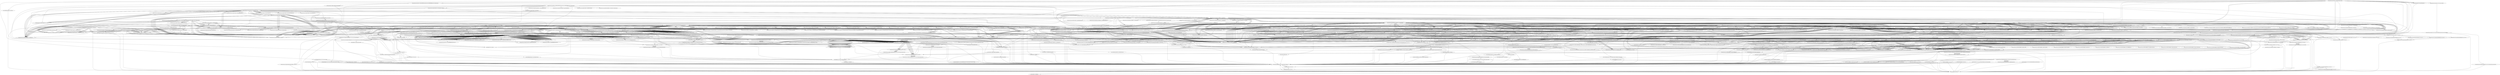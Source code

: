digraph CallGraph {
"<de.innosystec.unrar.MVTest: void main(java.lang.String[])>" -> "<java.io.File: void <clinit>()>";
"<de.innosystec.unrar.MVTest: void main(java.lang.String[])>" -> "<java.io.FileOutputStream: void <init>(java.io.File)>";
"<de.innosystec.unrar.MVTest: void main(java.lang.String[])>" -> "<java.io.File: void <init>(java.lang.String)>";
"<de.innosystec.unrar.MVTest: void main(java.lang.String[])>" -> "<java.lang.StringBuilder: void <init>()>";
"<de.innosystec.unrar.MVTest: void main(java.lang.String[])>" -> "<de.innosystec.unrar.Archive: void <init>(java.io.File)>";
"<de.innosystec.unrar.MVTest: void main(java.lang.String[])>" -> "<java.io.File: void <init>(java.lang.String)>";
"<de.innosystec.unrar.MVTest: void main(java.lang.String[])>" -> "<java.lang.System: void <clinit>()>";
"<de.innosystec.unrar.MVTest: void main(java.lang.String[])>" -> "<java.io.File: void <clinit>()>";
"<de.innosystec.unrar.MVTest: void main(java.lang.String[])>" -> "<de.innosystec.unrar.Archive: void <clinit>()>";
"<java.lang.ThreadGroup: void uncaughtException(java.lang.Thread,java.lang.Throwable)>" -> "<java.lang.RuntimeException: void <init>(java.lang.String)>";
"<java.lang.ClassLoader: void <init>()>" -> "<java.lang.Object: void <init>()>";
"<java.lang.ClassLoader: void <init>()>" -> "<java.lang.RuntimeException: void <init>(java.lang.String)>";
"<java.security.PrivilegedActionException: void <init>(java.lang.Exception)>" -> "<java.lang.Exception: void <init>()>";
"<java.security.PrivilegedActionException: void <init>(java.lang.Exception)>" -> "<java.lang.RuntimeException: void <init>(java.lang.String)>";
"<java.lang.Thread: void <init>(java.lang.ThreadGroup,java.lang.Runnable)>" -> "<java.lang.Object: void <init>()>";
"<java.lang.Thread: void <init>(java.lang.ThreadGroup,java.lang.Runnable)>" -> "<java.lang.RuntimeException: void <init>(java.lang.String)>";
"<java.lang.Thread: void <init>(java.lang.ThreadGroup,java.lang.String)>" -> "<java.lang.Object: void <init>()>";
"<java.lang.Thread: void <init>(java.lang.ThreadGroup,java.lang.String)>" -> "<java.lang.RuntimeException: void <init>(java.lang.String)>";
"<java.io.FileOutputStream: void <init>(java.io.File)>" -> "<java.io.FileOutputStream: void finalize()>";
"<java.io.FileOutputStream: void <init>(java.io.File)>" -> "<java.lang.RuntimeException: void <init>(java.lang.String)>";
"<java.io.FileOutputStream: void <init>(java.io.File)>" -> "<java.io.OutputStream: void <init>()>";
"<java.io.File: void <init>(java.lang.String)>" -> "<java.lang.Object: void <init>()>";
"<java.io.File: void <init>(java.lang.String)>" -> "<java.lang.RuntimeException: void <init>(java.lang.String)>";
"<java.lang.StringBuilder: void <init>()>" -> "<java.lang.Object: void <init>()>";
"<java.lang.StringBuilder: void <init>()>" -> "<java.lang.RuntimeException: void <init>(java.lang.String)>";
"<de.innosystec.unrar.Archive: void <init>(java.io.File)>" -> "<de.innosystec.unrar.Archive: void <init>(java.io.File,de.innosystec.unrar.UnrarCallback)>";
"<de.innosystec.unrar.Archive: void <clinit>()>" -> "<java.util.logging.Logger: void <clinit>()>";
"<de.innosystec.unrar.Archive: void <clinit>()>" -> "<java.util.logging.Logger: java.util.logging.Logger getLogger(java.lang.String)>";
"<java.lang.RuntimeException: void <init>(java.lang.String)>" -> "<java.lang.Exception: void <init>()>";
"<java.lang.RuntimeException: void <init>(java.lang.String)>" -> "<java.lang.RuntimeException: void <init>(java.lang.String)>";
"<java.lang.Object: void <init>()>" -> "<java.lang.Object: void finalize()>";
"<java.lang.Object: void <init>()>" -> "<java.lang.RuntimeException: void <init>(java.lang.String)>";
"<java.lang.Exception: void <init>()>" -> "<java.lang.Throwable: void <init>()>";
"<java.lang.Exception: void <init>()>" -> "<java.lang.RuntimeException: void <init>(java.lang.String)>";
"<java.io.FileOutputStream: void finalize()>" -> "<java.lang.RuntimeException: void <init>(java.lang.String)>";
"<java.io.OutputStream: void <init>()>" -> "<java.lang.Object: void <init>()>";
"<java.io.OutputStream: void <init>()>" -> "<java.lang.RuntimeException: void <init>(java.lang.String)>";
"<de.innosystec.unrar.Archive: void <init>(java.io.File,de.innosystec.unrar.UnrarCallback)>" -> "<java.lang.Object: void <init>()>";
"<de.innosystec.unrar.Archive: void <init>(java.io.File,de.innosystec.unrar.UnrarCallback)>" -> "<de.innosystec.unrar.unpack.ComprDataIO: void <init>(de.innosystec.unrar.Archive)>";
"<de.innosystec.unrar.Archive: void <init>(java.io.File,de.innosystec.unrar.UnrarCallback)>" -> "<java.util.ArrayList: void <init>()>";
"<java.util.logging.Logger: java.util.logging.Logger getLogger(java.lang.String)>" -> "<java.lang.RuntimeException: void <init>(java.lang.String)>";
"<java.lang.Object: void finalize()>" -> "<java.lang.RuntimeException: void <init>(java.lang.String)>";
"<java.lang.Throwable: void <init>()>" -> "<java.lang.Object: void <init>()>";
"<java.lang.Throwable: void <init>()>" -> "<java.lang.RuntimeException: void <init>(java.lang.String)>";
"<de.innosystec.unrar.unpack.ComprDataIO: void <init>(de.innosystec.unrar.Archive)>" -> "<java.lang.Object: void <init>()>";
"<java.util.ArrayList: void <init>()>" -> "<java.util.AbstractList: void <init>()>";
"<java.util.ArrayList: void <init>()>" -> "<java.lang.RuntimeException: void <init>(java.lang.String)>";
"<java.util.AbstractList: void <init>()>" -> "<java.util.AbstractCollection: void <init>()>";
"<java.util.AbstractList: void <init>()>" -> "<java.lang.RuntimeException: void <init>(java.lang.String)>";
"<java.util.AbstractCollection: void <init>()>" -> "<java.lang.Object: void <init>()>";
"<java.util.AbstractCollection: void <init>()>" -> "<java.lang.RuntimeException: void <init>(java.lang.String)>";
"<de.innosystec.unrar.Archive: void <clinit>()>" -> "<java.lang.Class: java.lang.String getName()>";
"<java.lang.Class: java.lang.String getName()>" -> "<java.lang.RuntimeException: void <init>(java.lang.String)>";
"<de.innosystec.unrar.MVTest: void main(java.lang.String[])>" -> "<java.io.FileOutputStream: void close()>";
"<java.io.FileOutputStream: void close()>" -> "<java.lang.RuntimeException: void <init>(java.lang.String)>";
"<de.innosystec.unrar.MVTest: void main(java.lang.String[])>" -> "<java.lang.StringBuilder: java.lang.StringBuilder append(java.lang.String)>";
"<de.innosystec.unrar.MVTest: void main(java.lang.String[])>" -> "<java.lang.StringBuilder: java.lang.StringBuilder append(java.lang.String)>";
"<de.innosystec.unrar.MVTest: void main(java.lang.String[])>" -> "<java.lang.StringBuilder: java.lang.String toString()>";
"<java.lang.StringBuilder: java.lang.StringBuilder append(java.lang.String)>" -> "<java.lang.RuntimeException: void <init>(java.lang.String)>";
"<java.lang.StringBuilder: java.lang.String toString()>" -> "<java.lang.RuntimeException: void <init>(java.lang.String)>";
"<de.innosystec.unrar.Archive: void <init>(java.io.File,de.innosystec.unrar.UnrarCallback)>" -> "<de.innosystec.unrar.Archive: void setFile(java.io.File)>";
"<de.innosystec.unrar.Archive: void setFile(java.io.File)>" -> "<de.innosystec.unrar.io.ReadOnlyAccessFile: void <clinit>()>";
"<de.innosystec.unrar.Archive: void setFile(java.io.File)>" -> "<de.innosystec.unrar.Archive: void readHeaders()>";
"<de.innosystec.unrar.Archive: void setFile(java.io.File)>" -> "<de.innosystec.unrar.io.ReadOnlyAccessFile: void <init>(java.io.File)>";
"<de.innosystec.unrar.Archive: void setFile(java.io.File)>" -> "<java.util.logging.Level: void <clinit>()>";
"<de.innosystec.unrar.Archive: void setFile(java.io.File)>" -> "<de.innosystec.unrar.Archive: void <clinit>()>";
"<de.innosystec.unrar.Archive: void setFile(java.io.File)>" -> "<de.innosystec.unrar.rarfile.UnrarHeadertype: void <clinit>()>";
"<de.innosystec.unrar.Archive: void readHeaders()>" -> "<de.innosystec.unrar.Archive$1: void <clinit>()>";
"<de.innosystec.unrar.Archive: void readHeaders()>" -> "<de.innosystec.unrar.rarfile.UnixOwnersHeader: void <init>(de.innosystec.unrar.rarfile.SubBlockHeader,byte[])>";
"<de.innosystec.unrar.Archive: void readHeaders()>" -> "<de.innosystec.unrar.rarfile.EAHeader: void <init>(de.innosystec.unrar.rarfile.SubBlockHeader,byte[])>";
"<de.innosystec.unrar.Archive: void readHeaders()>" -> "<de.innosystec.unrar.rarfile.MacInfoHeader: void <init>(de.innosystec.unrar.rarfile.SubBlockHeader,byte[])>";
"<de.innosystec.unrar.Archive: void readHeaders()>" -> "<de.innosystec.unrar.rarfile.SubBlockHeader: void <init>(de.innosystec.unrar.rarfile.BlockHeader,byte[])>";
"<de.innosystec.unrar.Archive: void readHeaders()>" -> "<de.innosystec.unrar.rarfile.ProtectHeader: void <init>(de.innosystec.unrar.rarfile.BlockHeader,byte[])>";
"<de.innosystec.unrar.Archive: void readHeaders()>" -> "<de.innosystec.unrar.rarfile.FileHeader: void <init>(de.innosystec.unrar.rarfile.BlockHeader,byte[])>";
"<de.innosystec.unrar.Archive: void readHeaders()>" -> "<de.innosystec.unrar.rarfile.EndArcHeader: void <init>(de.innosystec.unrar.rarfile.BaseBlock,byte[])>";
"<de.innosystec.unrar.Archive: void readHeaders()>" -> "<de.innosystec.unrar.rarfile.EndArcHeader: void <init>(de.innosystec.unrar.rarfile.BaseBlock,byte[])>";
"<de.innosystec.unrar.Archive: void readHeaders()>" -> "<de.innosystec.unrar.rarfile.CommentHeader: void <init>(de.innosystec.unrar.rarfile.BaseBlock,byte[])>";
"<de.innosystec.unrar.Archive: void readHeaders()>" -> "<de.innosystec.unrar.rarfile.AVHeader: void <init>(de.innosystec.unrar.rarfile.BaseBlock,byte[])>";
"<de.innosystec.unrar.Archive: void readHeaders()>" -> "<de.innosystec.unrar.rarfile.SignHeader: void <init>(de.innosystec.unrar.rarfile.BaseBlock,byte[])>";
"<de.innosystec.unrar.Archive: void readHeaders()>" -> "<de.innosystec.unrar.exception.RarException: void <init>(de.innosystec.unrar.exception.RarException$RarExceptionType)>";
"<de.innosystec.unrar.Archive: void readHeaders()>" -> "<de.innosystec.unrar.rarfile.MainHeader: void <init>(de.innosystec.unrar.rarfile.BaseBlock,byte[])>";
"<de.innosystec.unrar.Archive: void readHeaders()>" -> "<de.innosystec.unrar.exception.RarException: void <init>(de.innosystec.unrar.exception.RarException$RarExceptionType)>";
"<de.innosystec.unrar.Archive: void readHeaders()>" -> "<de.innosystec.unrar.rarfile.MarkHeader: void <init>(de.innosystec.unrar.rarfile.BaseBlock)>";
"<de.innosystec.unrar.Archive: void readHeaders()>" -> "<de.innosystec.unrar.exception.RarException: void <init>(de.innosystec.unrar.exception.RarException$RarExceptionType)>";
"<de.innosystec.unrar.Archive: void readHeaders()>" -> "<de.innosystec.unrar.rarfile.BlockHeader: void <init>(de.innosystec.unrar.rarfile.BaseBlock,byte[])>";
"<de.innosystec.unrar.Archive: void readHeaders()>" -> "<de.innosystec.unrar.rarfile.BaseBlock: void <init>(byte[])>";
"<de.innosystec.unrar.Archive: void readHeaders()>" -> "<de.innosystec.unrar.exception.RarException$RarExceptionType: void <clinit>()>";
"<de.innosystec.unrar.Archive: void readHeaders()>" -> "<de.innosystec.unrar.exception.RarException$RarExceptionType: void <clinit>()>";
"<de.innosystec.unrar.Archive: void readHeaders()>" -> "<de.innosystec.unrar.exception.RarException$RarExceptionType: void <clinit>()>";
"<de.innosystec.unrar.Archive: void readHeaders()>" -> "<de.innosystec.unrar.Archive: void <clinit>()>";
"<de.innosystec.unrar.io.ReadOnlyAccessFile: void <init>(java.io.File)>" -> "<java.io.RandomAccessFile: void <init>(java.io.File,java.lang.String)>";
"<de.innosystec.unrar.rarfile.UnrarHeadertype: void <clinit>()>" -> "<de.innosystec.unrar.rarfile.UnrarHeadertype: void <init>(java.lang.String,int,byte)>";
"<de.innosystec.unrar.rarfile.UnrarHeadertype: void <clinit>()>" -> "<de.innosystec.unrar.rarfile.UnrarHeadertype: void <init>(java.lang.String,int,byte)>";
"<de.innosystec.unrar.rarfile.UnrarHeadertype: void <clinit>()>" -> "<de.innosystec.unrar.rarfile.UnrarHeadertype: void <init>(java.lang.String,int,byte)>";
"<de.innosystec.unrar.rarfile.UnrarHeadertype: void <clinit>()>" -> "<de.innosystec.unrar.rarfile.UnrarHeadertype: void <init>(java.lang.String,int,byte)>";
"<de.innosystec.unrar.rarfile.UnrarHeadertype: void <clinit>()>" -> "<de.innosystec.unrar.rarfile.UnrarHeadertype: void <init>(java.lang.String,int,byte)>";
"<de.innosystec.unrar.rarfile.UnrarHeadertype: void <clinit>()>" -> "<de.innosystec.unrar.rarfile.UnrarHeadertype: void <init>(java.lang.String,int,byte)>";
"<de.innosystec.unrar.rarfile.UnrarHeadertype: void <clinit>()>" -> "<de.innosystec.unrar.rarfile.UnrarHeadertype: void <init>(java.lang.String,int,byte)>";
"<de.innosystec.unrar.rarfile.UnrarHeadertype: void <clinit>()>" -> "<de.innosystec.unrar.rarfile.UnrarHeadertype: void <init>(java.lang.String,int,byte)>";
"<de.innosystec.unrar.rarfile.UnrarHeadertype: void <clinit>()>" -> "<de.innosystec.unrar.rarfile.UnrarHeadertype: void <init>(java.lang.String,int,byte)>";
"<de.innosystec.unrar.rarfile.UnrarHeadertype: void <clinit>()>" -> "<de.innosystec.unrar.rarfile.UnrarHeadertype: void <init>(java.lang.String,int,byte)>";
"<de.innosystec.unrar.Archive$1: void <clinit>()>" -> "<de.innosystec.unrar.rarfile.UnrarHeadertype: void <clinit>()>";
"<de.innosystec.unrar.Archive$1: void <clinit>()>" -> "<de.innosystec.unrar.rarfile.SubBlockHeaderType: de.innosystec.unrar.rarfile.SubBlockHeaderType[] values()>";
"<de.innosystec.unrar.Archive$1: void <clinit>()>" -> "<de.innosystec.unrar.rarfile.UnrarHeadertype: de.innosystec.unrar.rarfile.UnrarHeadertype[] values()>";
"<de.innosystec.unrar.Archive$1: void <clinit>()>" -> "<de.innosystec.unrar.rarfile.SubBlockHeaderType: void <clinit>()>";
"<de.innosystec.unrar.Archive$1: void <clinit>()>" -> "<de.innosystec.unrar.rarfile.SubBlockHeaderType: void <clinit>()>";
"<de.innosystec.unrar.Archive$1: void <clinit>()>" -> "<de.innosystec.unrar.rarfile.SubBlockHeaderType: void <clinit>()>";
"<de.innosystec.unrar.Archive$1: void <clinit>()>" -> "<de.innosystec.unrar.rarfile.SubBlockHeaderType: void <clinit>()>";
"<de.innosystec.unrar.Archive$1: void <clinit>()>" -> "<de.innosystec.unrar.rarfile.SubBlockHeaderType: void <clinit>()>";
"<de.innosystec.unrar.Archive$1: void <clinit>()>" -> "<de.innosystec.unrar.rarfile.SubBlockHeaderType: void <clinit>()>";
"<de.innosystec.unrar.Archive$1: void <clinit>()>" -> "<de.innosystec.unrar.rarfile.UnrarHeadertype: void <clinit>()>";
"<de.innosystec.unrar.Archive$1: void <clinit>()>" -> "<de.innosystec.unrar.rarfile.UnrarHeadertype: void <clinit>()>";
"<de.innosystec.unrar.Archive$1: void <clinit>()>" -> "<de.innosystec.unrar.rarfile.UnrarHeadertype: void <clinit>()>";
"<de.innosystec.unrar.Archive$1: void <clinit>()>" -> "<de.innosystec.unrar.rarfile.UnrarHeadertype: void <clinit>()>";
"<de.innosystec.unrar.Archive$1: void <clinit>()>" -> "<de.innosystec.unrar.rarfile.UnrarHeadertype: void <clinit>()>";
"<de.innosystec.unrar.Archive$1: void <clinit>()>" -> "<de.innosystec.unrar.rarfile.UnrarHeadertype: void <clinit>()>";
"<de.innosystec.unrar.Archive$1: void <clinit>()>" -> "<de.innosystec.unrar.rarfile.UnrarHeadertype: void <clinit>()>";
"<de.innosystec.unrar.Archive$1: void <clinit>()>" -> "<de.innosystec.unrar.rarfile.UnrarHeadertype: void <clinit>()>";
"<de.innosystec.unrar.Archive$1: void <clinit>()>" -> "<de.innosystec.unrar.rarfile.UnrarHeadertype: void <clinit>()>";
"<de.innosystec.unrar.rarfile.UnixOwnersHeader: void <init>(de.innosystec.unrar.rarfile.SubBlockHeader,byte[])>" -> "<java.lang.System: void <clinit>()>";
"<de.innosystec.unrar.rarfile.UnixOwnersHeader: void <init>(de.innosystec.unrar.rarfile.SubBlockHeader,byte[])>" -> "<java.lang.String: void <init>(byte[])>";
"<de.innosystec.unrar.rarfile.UnixOwnersHeader: void <init>(de.innosystec.unrar.rarfile.SubBlockHeader,byte[])>" -> "<java.lang.System: void arraycopy(java.lang.Object,int,java.lang.Object,int,int)>";
"<de.innosystec.unrar.rarfile.UnixOwnersHeader: void <init>(de.innosystec.unrar.rarfile.SubBlockHeader,byte[])>" -> "<java.lang.String: void <init>(byte[])>";
"<de.innosystec.unrar.rarfile.UnixOwnersHeader: void <init>(de.innosystec.unrar.rarfile.SubBlockHeader,byte[])>" -> "<java.lang.System: void arraycopy(java.lang.Object,int,java.lang.Object,int,int)>";
"<de.innosystec.unrar.rarfile.UnixOwnersHeader: void <init>(de.innosystec.unrar.rarfile.SubBlockHeader,byte[])>" -> "<de.innosystec.unrar.io.Raw: short readShortLittleEndian(byte[],int)>";
"<de.innosystec.unrar.rarfile.UnixOwnersHeader: void <init>(de.innosystec.unrar.rarfile.SubBlockHeader,byte[])>" -> "<de.innosystec.unrar.io.Raw: short readShortLittleEndian(byte[],int)>";
"<de.innosystec.unrar.rarfile.UnixOwnersHeader: void <init>(de.innosystec.unrar.rarfile.SubBlockHeader,byte[])>" -> "<org.apache.commons.logging.LogFactory: org.apache.commons.logging.Log getLog(java.lang.Class)>";
"<de.innosystec.unrar.rarfile.UnixOwnersHeader: void <init>(de.innosystec.unrar.rarfile.SubBlockHeader,byte[])>" -> "<de.innosystec.unrar.rarfile.SubBlockHeader: void <init>(de.innosystec.unrar.rarfile.SubBlockHeader)>";
"<de.innosystec.unrar.rarfile.UnixOwnersHeader: void <init>(de.innosystec.unrar.rarfile.SubBlockHeader,byte[])>" -> "<java.lang.String: void <clinit>()>";
"<de.innosystec.unrar.rarfile.UnixOwnersHeader: void <init>(de.innosystec.unrar.rarfile.SubBlockHeader,byte[])>" -> "<java.lang.System: void <clinit>()>";
"<de.innosystec.unrar.rarfile.UnixOwnersHeader: void <init>(de.innosystec.unrar.rarfile.SubBlockHeader,byte[])>" -> "<java.lang.String: void <clinit>()>";
"<de.innosystec.unrar.rarfile.EAHeader: void <init>(de.innosystec.unrar.rarfile.SubBlockHeader,byte[])>" -> "<de.innosystec.unrar.rarfile.SubBlockHeader: void <init>(de.innosystec.unrar.rarfile.SubBlockHeader)>";
"<de.innosystec.unrar.rarfile.EAHeader: void <init>(de.innosystec.unrar.rarfile.SubBlockHeader,byte[])>" -> "<de.innosystec.unrar.io.Raw: int readIntLittleEndian(byte[],int)>";
"<de.innosystec.unrar.rarfile.EAHeader: void <init>(de.innosystec.unrar.rarfile.SubBlockHeader,byte[])>" -> "<de.innosystec.unrar.io.Raw: int readIntLittleEndian(byte[],int)>";
"<de.innosystec.unrar.rarfile.EAHeader: void <init>(de.innosystec.unrar.rarfile.SubBlockHeader,byte[])>" -> "<org.apache.commons.logging.LogFactory: org.apache.commons.logging.Log getLog(java.lang.Class)>";
"<de.innosystec.unrar.rarfile.MacInfoHeader: void <init>(de.innosystec.unrar.rarfile.SubBlockHeader,byte[])>" -> "<de.innosystec.unrar.rarfile.SubBlockHeader: void <init>(de.innosystec.unrar.rarfile.SubBlockHeader)>";
"<de.innosystec.unrar.rarfile.MacInfoHeader: void <init>(de.innosystec.unrar.rarfile.SubBlockHeader,byte[])>" -> "<de.innosystec.unrar.io.Raw: int readIntLittleEndian(byte[],int)>";
"<de.innosystec.unrar.rarfile.MacInfoHeader: void <init>(de.innosystec.unrar.rarfile.SubBlockHeader,byte[])>" -> "<de.innosystec.unrar.io.Raw: int readIntLittleEndian(byte[],int)>";
"<de.innosystec.unrar.rarfile.MacInfoHeader: void <init>(de.innosystec.unrar.rarfile.SubBlockHeader,byte[])>" -> "<org.apache.commons.logging.LogFactory: org.apache.commons.logging.Log getLog(java.lang.Class)>";
"<de.innosystec.unrar.rarfile.SubBlockHeader: void <init>(de.innosystec.unrar.rarfile.BlockHeader,byte[])>" -> "<de.innosystec.unrar.rarfile.BlockHeader: void <init>(de.innosystec.unrar.rarfile.BlockHeader)>";
"<de.innosystec.unrar.rarfile.SubBlockHeader: void <init>(de.innosystec.unrar.rarfile.BlockHeader,byte[])>" -> "<de.innosystec.unrar.io.Raw: short readShortLittleEndian(byte[],int)>";
"<de.innosystec.unrar.rarfile.SubBlockHeader: void <init>(de.innosystec.unrar.rarfile.BlockHeader,byte[])>" -> "<org.apache.commons.logging.LogFactory: org.apache.commons.logging.Log getLog(java.lang.Class)>";
"<de.innosystec.unrar.rarfile.ProtectHeader: void <init>(de.innosystec.unrar.rarfile.BlockHeader,byte[])>" -> "<de.innosystec.unrar.rarfile.BlockHeader: void <init>(de.innosystec.unrar.rarfile.BlockHeader)>";
"<de.innosystec.unrar.rarfile.ProtectHeader: void <init>(de.innosystec.unrar.rarfile.BlockHeader,byte[])>" -> "<de.innosystec.unrar.io.Raw: int readIntLittleEndian(byte[],int)>";
"<de.innosystec.unrar.rarfile.ProtectHeader: void <init>(de.innosystec.unrar.rarfile.BlockHeader,byte[])>" -> "<de.innosystec.unrar.io.Raw: short readShortLittleEndian(byte[],int)>";
"<de.innosystec.unrar.rarfile.FileHeader: void <init>(de.innosystec.unrar.rarfile.BlockHeader,byte[])>" -> "<de.innosystec.unrar.rarfile.HostSystem: void <clinit>()>";
"<de.innosystec.unrar.rarfile.FileHeader: void <init>(de.innosystec.unrar.rarfile.BlockHeader,byte[])>" -> "<de.innosystec.unrar.rarfile.FileHeader: java.util.Date getDateDos(int)>";
"<de.innosystec.unrar.rarfile.FileHeader: void <init>(de.innosystec.unrar.rarfile.BlockHeader,byte[])>" -> "<java.lang.String: void <init>(byte[])>";
"<de.innosystec.unrar.rarfile.FileHeader: void <init>(de.innosystec.unrar.rarfile.BlockHeader,byte[])>" -> "<de.innosystec.unrar.rarfile.FileNameDecoder: java.lang.String decode(byte[],int)>";
"<de.innosystec.unrar.rarfile.FileHeader: void <init>(de.innosystec.unrar.rarfile.BlockHeader,byte[])>" -> "<java.lang.String: void <init>(byte[])>";
"<de.innosystec.unrar.rarfile.FileHeader: void <init>(de.innosystec.unrar.rarfile.BlockHeader,byte[])>" -> "<java.lang.System: void arraycopy(java.lang.Object,int,java.lang.Object,int,int)>";
"<de.innosystec.unrar.rarfile.FileHeader: void <init>(de.innosystec.unrar.rarfile.BlockHeader,byte[])>" -> "<de.innosystec.unrar.io.Raw: int readIntLittleEndian(byte[],int)>";
"<de.innosystec.unrar.rarfile.FileHeader: void <init>(de.innosystec.unrar.rarfile.BlockHeader,byte[])>" -> "<de.innosystec.unrar.io.Raw: int readIntLittleEndian(byte[],int)>";
"<de.innosystec.unrar.rarfile.FileHeader: void <init>(de.innosystec.unrar.rarfile.BlockHeader,byte[])>" -> "<de.innosystec.unrar.io.Raw: int readIntLittleEndian(byte[],int)>";
"<de.innosystec.unrar.rarfile.FileHeader: void <init>(de.innosystec.unrar.rarfile.BlockHeader,byte[])>" -> "<de.innosystec.unrar.io.Raw: short readShortLittleEndian(byte[],int)>";
"<de.innosystec.unrar.rarfile.FileHeader: void <init>(de.innosystec.unrar.rarfile.BlockHeader,byte[])>" -> "<de.innosystec.unrar.io.Raw: int readIntLittleEndian(byte[],int)>";
"<de.innosystec.unrar.rarfile.FileHeader: void <init>(de.innosystec.unrar.rarfile.BlockHeader,byte[])>" -> "<de.innosystec.unrar.io.Raw: int readIntLittleEndian(byte[],int)>";
"<de.innosystec.unrar.rarfile.FileHeader: void <init>(de.innosystec.unrar.rarfile.BlockHeader,byte[])>" -> "<de.innosystec.unrar.rarfile.HostSystem: de.innosystec.unrar.rarfile.HostSystem findHostSystem(byte)>";
"<de.innosystec.unrar.rarfile.FileHeader: void <init>(de.innosystec.unrar.rarfile.BlockHeader,byte[])>" -> "<de.innosystec.unrar.io.Raw: long readIntLittleEndianAsLong(byte[],int)>";
"<de.innosystec.unrar.rarfile.FileHeader: void <init>(de.innosystec.unrar.rarfile.BlockHeader,byte[])>" -> "<org.apache.commons.logging.LogFactory: org.apache.commons.logging.Log getLog(java.lang.String)>";
"<de.innosystec.unrar.rarfile.FileHeader: void <init>(de.innosystec.unrar.rarfile.BlockHeader,byte[])>" -> "<de.innosystec.unrar.rarfile.BlockHeader: void <init>(de.innosystec.unrar.rarfile.BlockHeader)>";
"<de.innosystec.unrar.rarfile.FileHeader: void <init>(de.innosystec.unrar.rarfile.BlockHeader,byte[])>" -> "<de.innosystec.unrar.rarfile.NewSubHeaderType: void <clinit>()>";
"<de.innosystec.unrar.rarfile.FileHeader: void <init>(de.innosystec.unrar.rarfile.BlockHeader,byte[])>" -> "<java.lang.String: void <clinit>()>";
"<de.innosystec.unrar.rarfile.FileHeader: void <init>(de.innosystec.unrar.rarfile.BlockHeader,byte[])>" -> "<de.innosystec.unrar.rarfile.UnrarHeadertype: void <clinit>()>";
"<de.innosystec.unrar.rarfile.FileHeader: void <init>(de.innosystec.unrar.rarfile.BlockHeader,byte[])>" -> "<java.lang.String: void <clinit>()>";
"<de.innosystec.unrar.rarfile.FileHeader: void <init>(de.innosystec.unrar.rarfile.BlockHeader,byte[])>" -> "<java.lang.System: void <clinit>()>";
"<de.innosystec.unrar.rarfile.EndArcHeader: void <init>(de.innosystec.unrar.rarfile.BaseBlock,byte[])>" -> "<de.innosystec.unrar.rarfile.BaseBlock: void <init>(de.innosystec.unrar.rarfile.BaseBlock)>";
"<de.innosystec.unrar.rarfile.EndArcHeader: void <init>(de.innosystec.unrar.rarfile.BaseBlock,byte[])>" -> "<de.innosystec.unrar.io.Raw: short readShortLittleEndian(byte[],int)>";
"<de.innosystec.unrar.rarfile.EndArcHeader: void <init>(de.innosystec.unrar.rarfile.BaseBlock,byte[])>" -> "<de.innosystec.unrar.io.Raw: int readIntLittleEndian(byte[],int)>";
"<de.innosystec.unrar.rarfile.CommentHeader: void <init>(de.innosystec.unrar.rarfile.BaseBlock,byte[])>" -> "<de.innosystec.unrar.rarfile.BaseBlock: void <init>(de.innosystec.unrar.rarfile.BaseBlock)>";
"<de.innosystec.unrar.rarfile.CommentHeader: void <init>(de.innosystec.unrar.rarfile.BaseBlock,byte[])>" -> "<de.innosystec.unrar.io.Raw: short readShortLittleEndian(byte[],int)>";
"<de.innosystec.unrar.rarfile.CommentHeader: void <init>(de.innosystec.unrar.rarfile.BaseBlock,byte[])>" -> "<de.innosystec.unrar.io.Raw: short readShortLittleEndian(byte[],int)>";
"<de.innosystec.unrar.rarfile.AVHeader: void <init>(de.innosystec.unrar.rarfile.BaseBlock,byte[])>" -> "<de.innosystec.unrar.rarfile.BaseBlock: void <init>(de.innosystec.unrar.rarfile.BaseBlock)>";
"<de.innosystec.unrar.rarfile.AVHeader: void <init>(de.innosystec.unrar.rarfile.BaseBlock,byte[])>" -> "<de.innosystec.unrar.io.Raw: int readIntLittleEndian(byte[],int)>";
"<de.innosystec.unrar.rarfile.SignHeader: void <init>(de.innosystec.unrar.rarfile.BaseBlock,byte[])>" -> "<de.innosystec.unrar.rarfile.BaseBlock: void <init>(de.innosystec.unrar.rarfile.BaseBlock)>";
"<de.innosystec.unrar.rarfile.SignHeader: void <init>(de.innosystec.unrar.rarfile.BaseBlock,byte[])>" -> "<de.innosystec.unrar.io.Raw: short readShortLittleEndian(byte[],int)>";
"<de.innosystec.unrar.rarfile.SignHeader: void <init>(de.innosystec.unrar.rarfile.BaseBlock,byte[])>" -> "<de.innosystec.unrar.io.Raw: short readShortLittleEndian(byte[],int)>";
"<de.innosystec.unrar.rarfile.SignHeader: void <init>(de.innosystec.unrar.rarfile.BaseBlock,byte[])>" -> "<de.innosystec.unrar.io.Raw: int readIntLittleEndian(byte[],int)>";
"<de.innosystec.unrar.exception.RarException: void <init>(de.innosystec.unrar.exception.RarException$RarExceptionType)>" -> "<java.lang.Exception: void <init>(java.lang.String)>";
"<de.innosystec.unrar.rarfile.MainHeader: void <init>(de.innosystec.unrar.rarfile.BaseBlock,byte[])>" -> "<de.innosystec.unrar.rarfile.BaseBlock: void <init>(de.innosystec.unrar.rarfile.BaseBlock)>";
"<de.innosystec.unrar.rarfile.MainHeader: void <init>(de.innosystec.unrar.rarfile.BaseBlock,byte[])>" -> "<de.innosystec.unrar.io.Raw: int readIntLittleEndian(byte[],int)>";
"<de.innosystec.unrar.rarfile.MainHeader: void <init>(de.innosystec.unrar.rarfile.BaseBlock,byte[])>" -> "<de.innosystec.unrar.io.Raw: short readShortLittleEndian(byte[],int)>";
"<de.innosystec.unrar.rarfile.MainHeader: void <init>(de.innosystec.unrar.rarfile.BaseBlock,byte[])>" -> "<org.apache.commons.logging.LogFactory: org.apache.commons.logging.Log getLog(java.lang.String)>";
"<de.innosystec.unrar.rarfile.MarkHeader: void <init>(de.innosystec.unrar.rarfile.BaseBlock)>" -> "<de.innosystec.unrar.rarfile.BaseBlock: void <init>(de.innosystec.unrar.rarfile.BaseBlock)>";
"<de.innosystec.unrar.rarfile.MarkHeader: void <init>(de.innosystec.unrar.rarfile.BaseBlock)>" -> "<org.apache.commons.logging.LogFactory: org.apache.commons.logging.Log getLog(java.lang.String)>";
"<de.innosystec.unrar.rarfile.BlockHeader: void <init>(de.innosystec.unrar.rarfile.BaseBlock,byte[])>" -> "<de.innosystec.unrar.rarfile.BaseBlock: void <init>(de.innosystec.unrar.rarfile.BaseBlock)>";
"<de.innosystec.unrar.rarfile.BlockHeader: void <init>(de.innosystec.unrar.rarfile.BaseBlock,byte[])>" -> "<de.innosystec.unrar.io.Raw: int readIntLittleEndian(byte[],int)>";
"<de.innosystec.unrar.rarfile.BlockHeader: void <init>(de.innosystec.unrar.rarfile.BaseBlock,byte[])>" -> "<org.apache.commons.logging.LogFactory: org.apache.commons.logging.Log getLog(java.lang.String)>";
"<de.innosystec.unrar.rarfile.BaseBlock: void <init>(byte[])>" -> "<java.lang.Object: void <init>()>";
"<de.innosystec.unrar.rarfile.BaseBlock: void <init>(byte[])>" -> "<de.innosystec.unrar.io.Raw: short readShortLittleEndian(byte[],int)>";
"<de.innosystec.unrar.rarfile.BaseBlock: void <init>(byte[])>" -> "<de.innosystec.unrar.io.Raw: short readShortLittleEndian(byte[],int)>";
"<de.innosystec.unrar.rarfile.BaseBlock: void <init>(byte[])>" -> "<de.innosystec.unrar.io.Raw: short readShortLittleEndian(byte[],int)>";
"<de.innosystec.unrar.rarfile.BaseBlock: void <init>(byte[])>" -> "<org.apache.commons.logging.LogFactory: org.apache.commons.logging.Log getLog(java.lang.String)>";
"<de.innosystec.unrar.exception.RarException$RarExceptionType: void <clinit>()>" -> "<de.innosystec.unrar.exception.RarException$RarExceptionType: void <init>(java.lang.String,int)>";
"<de.innosystec.unrar.exception.RarException$RarExceptionType: void <clinit>()>" -> "<de.innosystec.unrar.exception.RarException$RarExceptionType: void <init>(java.lang.String,int)>";
"<de.innosystec.unrar.exception.RarException$RarExceptionType: void <clinit>()>" -> "<de.innosystec.unrar.exception.RarException$RarExceptionType: void <init>(java.lang.String,int)>";
"<de.innosystec.unrar.exception.RarException$RarExceptionType: void <clinit>()>" -> "<de.innosystec.unrar.exception.RarException$RarExceptionType: void <init>(java.lang.String,int)>";
"<de.innosystec.unrar.exception.RarException$RarExceptionType: void <clinit>()>" -> "<de.innosystec.unrar.exception.RarException$RarExceptionType: void <init>(java.lang.String,int)>";
"<de.innosystec.unrar.exception.RarException$RarExceptionType: void <clinit>()>" -> "<de.innosystec.unrar.exception.RarException$RarExceptionType: void <init>(java.lang.String,int)>";
"<de.innosystec.unrar.exception.RarException$RarExceptionType: void <clinit>()>" -> "<de.innosystec.unrar.exception.RarException$RarExceptionType: void <init>(java.lang.String,int)>";
"<de.innosystec.unrar.exception.RarException$RarExceptionType: void <clinit>()>" -> "<de.innosystec.unrar.exception.RarException$RarExceptionType: void <init>(java.lang.String,int)>";
"<de.innosystec.unrar.exception.RarException$RarExceptionType: void <clinit>()>" -> "<de.innosystec.unrar.exception.RarException$RarExceptionType: void <init>(java.lang.String,int)>";
"<java.io.RandomAccessFile: void <init>(java.io.File,java.lang.String)>" -> "<java.io.RandomAccessFile: void finalize()>";
"<java.io.RandomAccessFile: void <init>(java.io.File,java.lang.String)>" -> "<java.lang.RuntimeException: void <init>(java.lang.String)>";
"<java.io.RandomAccessFile: void <init>(java.io.File,java.lang.String)>" -> "<java.lang.Object: void <init>()>";
"<de.innosystec.unrar.rarfile.UnrarHeadertype: void <init>(java.lang.String,int,byte)>" -> "<java.lang.Enum: void <init>(java.lang.String,int)>";
"<de.innosystec.unrar.rarfile.SubBlockHeaderType: de.innosystec.unrar.rarfile.SubBlockHeaderType[] values()>" -> "<de.innosystec.unrar.rarfile.SubBlockHeaderType: void <clinit>()>";
"<de.innosystec.unrar.rarfile.UnrarHeadertype: de.innosystec.unrar.rarfile.UnrarHeadertype[] values()>" -> "<de.innosystec.unrar.rarfile.UnrarHeadertype: void <clinit>()>";
"<de.innosystec.unrar.rarfile.SubBlockHeaderType: void <clinit>()>" -> "<de.innosystec.unrar.rarfile.SubBlockHeaderType: void <init>(java.lang.String,int,short)>";
"<de.innosystec.unrar.rarfile.SubBlockHeaderType: void <clinit>()>" -> "<de.innosystec.unrar.rarfile.SubBlockHeaderType: void <init>(java.lang.String,int,short)>";
"<de.innosystec.unrar.rarfile.SubBlockHeaderType: void <clinit>()>" -> "<de.innosystec.unrar.rarfile.SubBlockHeaderType: void <init>(java.lang.String,int,short)>";
"<de.innosystec.unrar.rarfile.SubBlockHeaderType: void <clinit>()>" -> "<de.innosystec.unrar.rarfile.SubBlockHeaderType: void <init>(java.lang.String,int,short)>";
"<de.innosystec.unrar.rarfile.SubBlockHeaderType: void <clinit>()>" -> "<de.innosystec.unrar.rarfile.SubBlockHeaderType: void <init>(java.lang.String,int,short)>";
"<de.innosystec.unrar.rarfile.SubBlockHeaderType: void <clinit>()>" -> "<de.innosystec.unrar.rarfile.SubBlockHeaderType: void <init>(java.lang.String,int,short)>";
"<java.lang.String: void <init>(byte[])>" -> "<java.lang.Object: void <init>()>";
"<java.lang.String: void <init>(byte[])>" -> "<java.lang.RuntimeException: void <init>(java.lang.String)>";
"<de.innosystec.unrar.rarfile.SubBlockHeader: void <init>(de.innosystec.unrar.rarfile.SubBlockHeader)>" -> "<de.innosystec.unrar.rarfile.BlockHeader: void <init>(de.innosystec.unrar.rarfile.BlockHeader)>";
"<de.innosystec.unrar.rarfile.SubBlockHeader: void <init>(de.innosystec.unrar.rarfile.SubBlockHeader)>" -> "<org.apache.commons.logging.LogFactory: org.apache.commons.logging.Log getLog(java.lang.Class)>";
"<de.innosystec.unrar.rarfile.BlockHeader: void <init>(de.innosystec.unrar.rarfile.BlockHeader)>" -> "<de.innosystec.unrar.rarfile.BaseBlock: void <init>(de.innosystec.unrar.rarfile.BaseBlock)>";
"<de.innosystec.unrar.rarfile.BlockHeader: void <init>(de.innosystec.unrar.rarfile.BlockHeader)>" -> "<org.apache.commons.logging.LogFactory: org.apache.commons.logging.Log getLog(java.lang.String)>";
"<de.innosystec.unrar.rarfile.HostSystem: void <clinit>()>" -> "<de.innosystec.unrar.rarfile.HostSystem: void <init>(java.lang.String,int,byte)>";
"<de.innosystec.unrar.rarfile.HostSystem: void <clinit>()>" -> "<de.innosystec.unrar.rarfile.HostSystem: void <init>(java.lang.String,int,byte)>";
"<de.innosystec.unrar.rarfile.HostSystem: void <clinit>()>" -> "<de.innosystec.unrar.rarfile.HostSystem: void <init>(java.lang.String,int,byte)>";
"<de.innosystec.unrar.rarfile.HostSystem: void <clinit>()>" -> "<de.innosystec.unrar.rarfile.HostSystem: void <init>(java.lang.String,int,byte)>";
"<de.innosystec.unrar.rarfile.HostSystem: void <clinit>()>" -> "<de.innosystec.unrar.rarfile.HostSystem: void <init>(java.lang.String,int,byte)>";
"<de.innosystec.unrar.rarfile.HostSystem: void <clinit>()>" -> "<de.innosystec.unrar.rarfile.HostSystem: void <init>(java.lang.String,int,byte)>";
"<de.innosystec.unrar.rarfile.FileHeader: java.util.Date getDateDos(int)>" -> "<java.util.Calendar: java.util.Calendar getInstance()>";
"<de.innosystec.unrar.rarfile.FileNameDecoder: java.lang.String decode(byte[],int)>" -> "<de.innosystec.unrar.rarfile.FileNameDecoder: int getChar(byte[],int)>";
"<de.innosystec.unrar.rarfile.FileNameDecoder: java.lang.String decode(byte[],int)>" -> "<de.innosystec.unrar.rarfile.FileNameDecoder: int getChar(byte[],int)>";
"<de.innosystec.unrar.rarfile.FileNameDecoder: java.lang.String decode(byte[],int)>" -> "<de.innosystec.unrar.rarfile.FileNameDecoder: int getChar(byte[],int)>";
"<de.innosystec.unrar.rarfile.FileNameDecoder: java.lang.String decode(byte[],int)>" -> "<de.innosystec.unrar.rarfile.FileNameDecoder: int getChar(byte[],int)>";
"<de.innosystec.unrar.rarfile.FileNameDecoder: java.lang.String decode(byte[],int)>" -> "<de.innosystec.unrar.rarfile.FileNameDecoder: int getChar(byte[],int)>";
"<de.innosystec.unrar.rarfile.FileNameDecoder: java.lang.String decode(byte[],int)>" -> "<de.innosystec.unrar.rarfile.FileNameDecoder: int getChar(byte[],int)>";
"<de.innosystec.unrar.rarfile.FileNameDecoder: java.lang.String decode(byte[],int)>" -> "<de.innosystec.unrar.rarfile.FileNameDecoder: int getChar(byte[],int)>";
"<de.innosystec.unrar.rarfile.FileNameDecoder: java.lang.String decode(byte[],int)>" -> "<de.innosystec.unrar.rarfile.FileNameDecoder: int getChar(byte[],int)>";
"<de.innosystec.unrar.rarfile.FileNameDecoder: java.lang.String decode(byte[],int)>" -> "<de.innosystec.unrar.rarfile.FileNameDecoder: int getChar(byte[],int)>";
"<de.innosystec.unrar.rarfile.FileNameDecoder: java.lang.String decode(byte[],int)>" -> "<de.innosystec.unrar.rarfile.FileNameDecoder: int getChar(byte[],int)>";
"<de.innosystec.unrar.rarfile.FileNameDecoder: java.lang.String decode(byte[],int)>" -> "<java.lang.StringBuffer: void <init>()>";
"<de.innosystec.unrar.rarfile.HostSystem: de.innosystec.unrar.rarfile.HostSystem findHostSystem(byte)>" -> "<de.innosystec.unrar.rarfile.HostSystem: void <clinit>()>";
"<de.innosystec.unrar.rarfile.NewSubHeaderType: void <clinit>()>" -> "<de.innosystec.unrar.rarfile.NewSubHeaderType: void <init>(byte[])>";
"<de.innosystec.unrar.rarfile.NewSubHeaderType: void <clinit>()>" -> "<de.innosystec.unrar.rarfile.NewSubHeaderType: void <init>(byte[])>";
"<de.innosystec.unrar.rarfile.NewSubHeaderType: void <clinit>()>" -> "<de.innosystec.unrar.rarfile.NewSubHeaderType: void <init>(byte[])>";
"<de.innosystec.unrar.rarfile.NewSubHeaderType: void <clinit>()>" -> "<de.innosystec.unrar.rarfile.NewSubHeaderType: void <init>(byte[])>";
"<de.innosystec.unrar.rarfile.NewSubHeaderType: void <clinit>()>" -> "<de.innosystec.unrar.rarfile.NewSubHeaderType: void <init>(byte[])>";
"<de.innosystec.unrar.rarfile.NewSubHeaderType: void <clinit>()>" -> "<de.innosystec.unrar.rarfile.NewSubHeaderType: void <init>(byte[])>";
"<de.innosystec.unrar.rarfile.NewSubHeaderType: void <clinit>()>" -> "<de.innosystec.unrar.rarfile.NewSubHeaderType: void <init>(byte[])>";
"<de.innosystec.unrar.rarfile.NewSubHeaderType: void <clinit>()>" -> "<de.innosystec.unrar.rarfile.NewSubHeaderType: void <init>(byte[])>";
"<de.innosystec.unrar.rarfile.BaseBlock: void <init>(de.innosystec.unrar.rarfile.BaseBlock)>" -> "<java.lang.Object: void <init>()>";
"<de.innosystec.unrar.rarfile.BaseBlock: void <init>(de.innosystec.unrar.rarfile.BaseBlock)>" -> "<org.apache.commons.logging.LogFactory: org.apache.commons.logging.Log getLog(java.lang.String)>";
"<java.lang.Exception: void <init>(java.lang.String)>" -> "<java.lang.Throwable: void <init>()>";
"<java.lang.Exception: void <init>(java.lang.String)>" -> "<java.lang.RuntimeException: void <init>(java.lang.String)>";
"<de.innosystec.unrar.exception.RarException$RarExceptionType: void <init>(java.lang.String,int)>" -> "<java.lang.Enum: void <init>(java.lang.String,int)>";
"<java.io.RandomAccessFile: void finalize()>" -> "<java.lang.RuntimeException: void <init>(java.lang.String)>";
"<java.lang.Enum: void <init>(java.lang.String,int)>" -> "<java.lang.Enum: void finalize()>";
"<java.lang.Enum: void <init>(java.lang.String,int)>" -> "<java.lang.RuntimeException: void <init>(java.lang.String)>";
"<java.lang.Enum: void <init>(java.lang.String,int)>" -> "<java.lang.Object: void <init>()>";
"<de.innosystec.unrar.rarfile.SubBlockHeaderType: void <init>(java.lang.String,int,short)>" -> "<java.lang.Enum: void <init>(java.lang.String,int)>";
"<de.innosystec.unrar.rarfile.HostSystem: void <init>(java.lang.String,int,byte)>" -> "<java.lang.Enum: void <init>(java.lang.String,int)>";
"<java.util.Calendar: java.util.Calendar getInstance()>" -> "<java.lang.RuntimeException: void <init>(java.lang.String)>";
"<java.lang.StringBuffer: void <init>()>" -> "<java.lang.Object: void <init>()>";
"<java.lang.StringBuffer: void <init>()>" -> "<java.lang.RuntimeException: void <init>(java.lang.String)>";
"<de.innosystec.unrar.rarfile.NewSubHeaderType: void <init>(byte[])>" -> "<java.lang.Object: void <init>()>";
"<java.lang.Enum: void finalize()>" -> "<java.lang.RuntimeException: void <init>(java.lang.String)>";
"<de.innosystec.unrar.rarfile.BaseBlock: void <init>(de.innosystec.unrar.rarfile.BaseBlock)>" -> "<java.lang.Class: java.lang.String getName()>";
"<de.innosystec.unrar.rarfile.HostSystem: de.innosystec.unrar.rarfile.HostSystem findHostSystem(byte)>" -> "<de.innosystec.unrar.rarfile.HostSystem: boolean equals(byte)>";
"<de.innosystec.unrar.rarfile.HostSystem: de.innosystec.unrar.rarfile.HostSystem findHostSystem(byte)>" -> "<de.innosystec.unrar.rarfile.HostSystem: boolean equals(byte)>";
"<de.innosystec.unrar.rarfile.HostSystem: de.innosystec.unrar.rarfile.HostSystem findHostSystem(byte)>" -> "<de.innosystec.unrar.rarfile.HostSystem: boolean equals(byte)>";
"<de.innosystec.unrar.rarfile.HostSystem: de.innosystec.unrar.rarfile.HostSystem findHostSystem(byte)>" -> "<de.innosystec.unrar.rarfile.HostSystem: boolean equals(byte)>";
"<de.innosystec.unrar.rarfile.HostSystem: de.innosystec.unrar.rarfile.HostSystem findHostSystem(byte)>" -> "<de.innosystec.unrar.rarfile.HostSystem: boolean equals(byte)>";
"<de.innosystec.unrar.rarfile.HostSystem: de.innosystec.unrar.rarfile.HostSystem findHostSystem(byte)>" -> "<de.innosystec.unrar.rarfile.HostSystem: boolean equals(byte)>";
"<de.innosystec.unrar.rarfile.FileNameDecoder: java.lang.String decode(byte[],int)>" -> "<java.lang.StringBuffer: java.lang.StringBuffer append(char)>";
"<de.innosystec.unrar.rarfile.FileNameDecoder: java.lang.String decode(byte[],int)>" -> "<java.lang.StringBuffer: java.lang.StringBuffer append(char)>";
"<de.innosystec.unrar.rarfile.FileNameDecoder: java.lang.String decode(byte[],int)>" -> "<java.lang.StringBuffer: java.lang.StringBuffer append(char)>";
"<de.innosystec.unrar.rarfile.FileNameDecoder: java.lang.String decode(byte[],int)>" -> "<java.lang.StringBuffer: java.lang.StringBuffer append(char)>";
"<de.innosystec.unrar.rarfile.FileNameDecoder: java.lang.String decode(byte[],int)>" -> "<java.lang.StringBuffer: java.lang.StringBuffer append(char)>";
"<de.innosystec.unrar.rarfile.FileNameDecoder: java.lang.String decode(byte[],int)>" -> "<java.lang.StringBuffer: java.lang.String toString()>";
"<java.lang.StringBuffer: java.lang.StringBuffer append(char)>" -> "<java.lang.RuntimeException: void <init>(java.lang.String)>";
"<java.lang.StringBuffer: java.lang.String toString()>" -> "<java.lang.RuntimeException: void <init>(java.lang.String)>";
"<de.innosystec.unrar.rarfile.BlockHeader: void <init>(de.innosystec.unrar.rarfile.BlockHeader)>" -> "<java.lang.Class: java.lang.String getName()>";
"<de.innosystec.unrar.rarfile.UnrarHeadertype: de.innosystec.unrar.rarfile.UnrarHeadertype[] values()>" -> "<java.lang.Object: java.lang.Object clone()>";
"<java.lang.Object: java.lang.Object clone()>" -> "<java.lang.RuntimeException: void <init>(java.lang.String)>";
"<de.innosystec.unrar.rarfile.SubBlockHeaderType: de.innosystec.unrar.rarfile.SubBlockHeaderType[] values()>" -> "<java.lang.Object: java.lang.Object clone()>";
"<de.innosystec.unrar.rarfile.BaseBlock: void <init>(byte[])>" -> "<java.lang.Class: java.lang.String getName()>";
"<de.innosystec.unrar.rarfile.BlockHeader: void <init>(de.innosystec.unrar.rarfile.BaseBlock,byte[])>" -> "<java.lang.Class: java.lang.String getName()>";
"<de.innosystec.unrar.rarfile.BaseBlock: void <init>(de.innosystec.unrar.rarfile.BaseBlock)>" -> "<de.innosystec.unrar.rarfile.BaseBlock: short getFlags()>";
"<de.innosystec.unrar.rarfile.BaseBlock: void <init>(de.innosystec.unrar.rarfile.BaseBlock)>" -> "<de.innosystec.unrar.rarfile.BaseBlock: short getHeadCRC()>";
"<de.innosystec.unrar.rarfile.BaseBlock: void <init>(de.innosystec.unrar.rarfile.BaseBlock)>" -> "<de.innosystec.unrar.rarfile.BaseBlock: de.innosystec.unrar.rarfile.UnrarHeadertype getHeaderType()>";
"<de.innosystec.unrar.rarfile.BaseBlock: void <init>(de.innosystec.unrar.rarfile.BaseBlock)>" -> "<de.innosystec.unrar.rarfile.BaseBlock: short getHeaderSize()>";
"<de.innosystec.unrar.rarfile.BaseBlock: void <init>(de.innosystec.unrar.rarfile.BaseBlock)>" -> "<de.innosystec.unrar.rarfile.BaseBlock: long getPositionInFile()>";
"<de.innosystec.unrar.rarfile.BaseBlock: de.innosystec.unrar.rarfile.UnrarHeadertype getHeaderType()>" -> "<de.innosystec.unrar.rarfile.UnrarHeadertype: void <clinit>()>";
"<de.innosystec.unrar.rarfile.BaseBlock: de.innosystec.unrar.rarfile.UnrarHeadertype getHeaderType()>" -> "<de.innosystec.unrar.rarfile.UnrarHeadertype: de.innosystec.unrar.rarfile.UnrarHeadertype findType(byte)>";
"<de.innosystec.unrar.rarfile.UnrarHeadertype: de.innosystec.unrar.rarfile.UnrarHeadertype findType(byte)>" -> "<de.innosystec.unrar.rarfile.UnrarHeadertype: void <clinit>()>";
"<de.innosystec.unrar.rarfile.UnrarHeadertype: de.innosystec.unrar.rarfile.UnrarHeadertype findType(byte)>" -> "<de.innosystec.unrar.rarfile.UnrarHeadertype: boolean equals(byte)>";
"<de.innosystec.unrar.rarfile.UnrarHeadertype: de.innosystec.unrar.rarfile.UnrarHeadertype findType(byte)>" -> "<de.innosystec.unrar.rarfile.UnrarHeadertype: boolean equals(byte)>";
"<de.innosystec.unrar.rarfile.UnrarHeadertype: de.innosystec.unrar.rarfile.UnrarHeadertype findType(byte)>" -> "<de.innosystec.unrar.rarfile.UnrarHeadertype: boolean equals(byte)>";
"<de.innosystec.unrar.rarfile.UnrarHeadertype: de.innosystec.unrar.rarfile.UnrarHeadertype findType(byte)>" -> "<de.innosystec.unrar.rarfile.UnrarHeadertype: boolean equals(byte)>";
"<de.innosystec.unrar.rarfile.UnrarHeadertype: de.innosystec.unrar.rarfile.UnrarHeadertype findType(byte)>" -> "<de.innosystec.unrar.rarfile.UnrarHeadertype: boolean equals(byte)>";
"<de.innosystec.unrar.rarfile.UnrarHeadertype: de.innosystec.unrar.rarfile.UnrarHeadertype findType(byte)>" -> "<de.innosystec.unrar.rarfile.UnrarHeadertype: boolean equals(byte)>";
"<de.innosystec.unrar.rarfile.UnrarHeadertype: de.innosystec.unrar.rarfile.UnrarHeadertype findType(byte)>" -> "<de.innosystec.unrar.rarfile.UnrarHeadertype: boolean equals(byte)>";
"<de.innosystec.unrar.rarfile.UnrarHeadertype: de.innosystec.unrar.rarfile.UnrarHeadertype findType(byte)>" -> "<de.innosystec.unrar.rarfile.UnrarHeadertype: boolean equals(byte)>";
"<de.innosystec.unrar.rarfile.UnrarHeadertype: de.innosystec.unrar.rarfile.UnrarHeadertype findType(byte)>" -> "<de.innosystec.unrar.rarfile.UnrarHeadertype: boolean equals(byte)>";
"<de.innosystec.unrar.rarfile.UnrarHeadertype: de.innosystec.unrar.rarfile.UnrarHeadertype findType(byte)>" -> "<de.innosystec.unrar.rarfile.UnrarHeadertype: boolean equals(byte)>";
"<de.innosystec.unrar.rarfile.UnrarHeadertype: de.innosystec.unrar.rarfile.UnrarHeadertype findType(byte)>" -> "<de.innosystec.unrar.rarfile.UnrarHeadertype: boolean equals(byte)>";
"<de.innosystec.unrar.rarfile.UnrarHeadertype: de.innosystec.unrar.rarfile.UnrarHeadertype findType(byte)>" -> "<de.innosystec.unrar.rarfile.UnrarHeadertype: boolean equals(byte)>";
"<de.innosystec.unrar.rarfile.UnrarHeadertype: de.innosystec.unrar.rarfile.UnrarHeadertype findType(byte)>" -> "<de.innosystec.unrar.rarfile.UnrarHeadertype: boolean equals(byte)>";
"<de.innosystec.unrar.rarfile.UnrarHeadertype: de.innosystec.unrar.rarfile.UnrarHeadertype findType(byte)>" -> "<de.innosystec.unrar.rarfile.UnrarHeadertype: boolean equals(byte)>";
"<de.innosystec.unrar.rarfile.BaseBlock: void <init>(de.innosystec.unrar.rarfile.BaseBlock)>" -> "<de.innosystec.unrar.rarfile.UnrarHeadertype: byte getHeaderByte()>";
"<de.innosystec.unrar.rarfile.MarkHeader: void <init>(de.innosystec.unrar.rarfile.BaseBlock)>" -> "<java.lang.Class: java.lang.String getName()>";
"<de.innosystec.unrar.rarfile.MainHeader: void <init>(de.innosystec.unrar.rarfile.BaseBlock,byte[])>" -> "<java.lang.Class: java.lang.String getName()>";
"<de.innosystec.unrar.rarfile.MainHeader: void <init>(de.innosystec.unrar.rarfile.BaseBlock,byte[])>" -> "<de.innosystec.unrar.rarfile.BaseBlock: boolean hasEncryptVersion()>";
"<de.innosystec.unrar.rarfile.EndArcHeader: void <init>(de.innosystec.unrar.rarfile.BaseBlock,byte[])>" -> "<de.innosystec.unrar.rarfile.BaseBlock: boolean hasArchiveDataCRC()>";
"<de.innosystec.unrar.rarfile.EndArcHeader: void <init>(de.innosystec.unrar.rarfile.BaseBlock,byte[])>" -> "<de.innosystec.unrar.rarfile.BaseBlock: boolean hasVolumeNumber()>";
"<de.innosystec.unrar.rarfile.FileHeader: void <init>(de.innosystec.unrar.rarfile.BlockHeader,byte[])>" -> "<de.innosystec.unrar.rarfile.NewSubHeaderType: boolean byteEquals(byte[])>";
"<de.innosystec.unrar.rarfile.NewSubHeaderType: boolean byteEquals(byte[])>" -> "<java.util.Arrays: boolean equals(byte[],byte[])>";
"<java.util.Arrays: boolean equals(byte[],byte[])>" -> "<java.lang.RuntimeException: void <init>(java.lang.String)>";
"<de.innosystec.unrar.rarfile.FileHeader: void <init>(de.innosystec.unrar.rarfile.BlockHeader,byte[])>" -> "<de.innosystec.unrar.rarfile.UnrarHeadertype: boolean equals(byte)>";
"<de.innosystec.unrar.rarfile.FileHeader: void <init>(de.innosystec.unrar.rarfile.BlockHeader,byte[])>" -> "<java.lang.Class: java.lang.String getName()>";
"<de.innosystec.unrar.rarfile.BlockHeader: void <init>(de.innosystec.unrar.rarfile.BlockHeader)>" -> "<de.innosystec.unrar.rarfile.BlockHeader: int getDataSize()>";
"<de.innosystec.unrar.rarfile.BlockHeader: void <init>(de.innosystec.unrar.rarfile.BlockHeader)>" -> "<de.innosystec.unrar.rarfile.BaseBlock: long getPositionInFile()>";
"<de.innosystec.unrar.rarfile.FileHeader: void <init>(de.innosystec.unrar.rarfile.BlockHeader,byte[])>" -> "<de.innosystec.unrar.rarfile.FileHeader: boolean isLargeBlock()>";
"<de.innosystec.unrar.rarfile.FileHeader: void <init>(de.innosystec.unrar.rarfile.BlockHeader,byte[])>" -> "<de.innosystec.unrar.rarfile.BlockHeader: int getPackSize()>";
"<de.innosystec.unrar.rarfile.FileHeader: void <init>(de.innosystec.unrar.rarfile.BlockHeader,byte[])>" -> "<de.innosystec.unrar.rarfile.FileHeader: boolean isFileHeader()>";
"<de.innosystec.unrar.rarfile.FileHeader: void <init>(de.innosystec.unrar.rarfile.BlockHeader,byte[])>" -> "<de.innosystec.unrar.rarfile.FileHeader: boolean isUnicode()>";
"<de.innosystec.unrar.rarfile.FileHeader: void <init>(de.innosystec.unrar.rarfile.BlockHeader,byte[])>" -> "<de.innosystec.unrar.rarfile.FileHeader: boolean hasSalt()>";
"<de.innosystec.unrar.rarfile.FileHeader: void <init>(de.innosystec.unrar.rarfile.BlockHeader,byte[])>" -> "<de.innosystec.unrar.rarfile.FileHeader: boolean hasSalt()>";
"<de.innosystec.unrar.rarfile.FileHeader: boolean isFileHeader()>" -> "<de.innosystec.unrar.rarfile.UnrarHeadertype: void <clinit>()>";
"<de.innosystec.unrar.rarfile.FileHeader: boolean isFileHeader()>" -> "<de.innosystec.unrar.rarfile.UnrarHeadertype: boolean equals(byte)>";
"<de.innosystec.unrar.rarfile.SubBlockHeader: void <init>(de.innosystec.unrar.rarfile.BlockHeader,byte[])>" -> "<java.lang.Object: java.lang.Class getClass()>";
"<java.lang.Object: java.lang.Class getClass()>" -> "<java.lang.RuntimeException: void <init>(java.lang.String)>";
"<de.innosystec.unrar.rarfile.SubBlockHeader: void <init>(de.innosystec.unrar.rarfile.SubBlockHeader)>" -> "<de.innosystec.unrar.rarfile.SubBlockHeader: de.innosystec.unrar.rarfile.SubBlockHeaderType getSubType()>";
"<de.innosystec.unrar.rarfile.SubBlockHeader: void <init>(de.innosystec.unrar.rarfile.SubBlockHeader)>" -> "<de.innosystec.unrar.rarfile.SubBlockHeader: byte getLevel()>";
"<de.innosystec.unrar.rarfile.SubBlockHeader: de.innosystec.unrar.rarfile.SubBlockHeaderType getSubType()>" -> "<de.innosystec.unrar.rarfile.SubBlockHeaderType: void <clinit>()>";
"<de.innosystec.unrar.rarfile.SubBlockHeader: de.innosystec.unrar.rarfile.SubBlockHeaderType getSubType()>" -> "<de.innosystec.unrar.rarfile.SubBlockHeaderType: de.innosystec.unrar.rarfile.SubBlockHeaderType findSubblockHeaderType(short)>";
"<de.innosystec.unrar.rarfile.SubBlockHeaderType: de.innosystec.unrar.rarfile.SubBlockHeaderType findSubblockHeaderType(short)>" -> "<de.innosystec.unrar.rarfile.SubBlockHeaderType: void <clinit>()>";
"<de.innosystec.unrar.rarfile.SubBlockHeaderType: de.innosystec.unrar.rarfile.SubBlockHeaderType findSubblockHeaderType(short)>" -> "<de.innosystec.unrar.rarfile.SubBlockHeaderType: boolean equals(short)>";
"<de.innosystec.unrar.rarfile.SubBlockHeaderType: de.innosystec.unrar.rarfile.SubBlockHeaderType findSubblockHeaderType(short)>" -> "<de.innosystec.unrar.rarfile.SubBlockHeaderType: boolean equals(short)>";
"<de.innosystec.unrar.rarfile.SubBlockHeaderType: de.innosystec.unrar.rarfile.SubBlockHeaderType findSubblockHeaderType(short)>" -> "<de.innosystec.unrar.rarfile.SubBlockHeaderType: boolean equals(short)>";
"<de.innosystec.unrar.rarfile.SubBlockHeaderType: de.innosystec.unrar.rarfile.SubBlockHeaderType findSubblockHeaderType(short)>" -> "<de.innosystec.unrar.rarfile.SubBlockHeaderType: boolean equals(short)>";
"<de.innosystec.unrar.rarfile.SubBlockHeaderType: de.innosystec.unrar.rarfile.SubBlockHeaderType findSubblockHeaderType(short)>" -> "<de.innosystec.unrar.rarfile.SubBlockHeaderType: boolean equals(short)>";
"<de.innosystec.unrar.rarfile.SubBlockHeaderType: de.innosystec.unrar.rarfile.SubBlockHeaderType findSubblockHeaderType(short)>" -> "<de.innosystec.unrar.rarfile.SubBlockHeaderType: boolean equals(short)>";
"<de.innosystec.unrar.rarfile.SubBlockHeader: void <init>(de.innosystec.unrar.rarfile.SubBlockHeader)>" -> "<de.innosystec.unrar.rarfile.SubBlockHeaderType: short getSubblocktype()>";
"<de.innosystec.unrar.rarfile.MacInfoHeader: void <init>(de.innosystec.unrar.rarfile.SubBlockHeader,byte[])>" -> "<java.lang.Object: java.lang.Class getClass()>";
"<de.innosystec.unrar.rarfile.SubBlockHeader: void <init>(de.innosystec.unrar.rarfile.SubBlockHeader)>" -> "<java.lang.Object: java.lang.Class getClass()>";
"<de.innosystec.unrar.rarfile.EAHeader: void <init>(de.innosystec.unrar.rarfile.SubBlockHeader,byte[])>" -> "<java.lang.Object: java.lang.Class getClass()>";
"<de.innosystec.unrar.Archive$1: void <clinit>()>" -> "<java.lang.Enum: int ordinal()>";
"<de.innosystec.unrar.Archive$1: void <clinit>()>" -> "<java.lang.Enum: int ordinal()>";
"<de.innosystec.unrar.Archive$1: void <clinit>()>" -> "<java.lang.Enum: int ordinal()>";
"<de.innosystec.unrar.Archive$1: void <clinit>()>" -> "<java.lang.Enum: int ordinal()>";
"<de.innosystec.unrar.Archive$1: void <clinit>()>" -> "<java.lang.Enum: int ordinal()>";
"<de.innosystec.unrar.Archive$1: void <clinit>()>" -> "<java.lang.Enum: int ordinal()>";
"<java.lang.Enum: int ordinal()>" -> "<java.lang.RuntimeException: void <init>(java.lang.String)>";
"<de.innosystec.unrar.Archive$1: void <clinit>()>" -> "<java.lang.Enum: int ordinal()>";
"<de.innosystec.unrar.Archive$1: void <clinit>()>" -> "<java.lang.Enum: int ordinal()>";
"<de.innosystec.unrar.Archive$1: void <clinit>()>" -> "<java.lang.Enum: int ordinal()>";
"<de.innosystec.unrar.Archive$1: void <clinit>()>" -> "<java.lang.Enum: int ordinal()>";
"<de.innosystec.unrar.Archive$1: void <clinit>()>" -> "<java.lang.Enum: int ordinal()>";
"<de.innosystec.unrar.Archive$1: void <clinit>()>" -> "<java.lang.Enum: int ordinal()>";
"<de.innosystec.unrar.Archive$1: void <clinit>()>" -> "<java.lang.Enum: int ordinal()>";
"<de.innosystec.unrar.Archive$1: void <clinit>()>" -> "<java.lang.Enum: int ordinal()>";
"<de.innosystec.unrar.Archive$1: void <clinit>()>" -> "<java.lang.Enum: int ordinal()>";
"<de.innosystec.unrar.Archive$1: void <clinit>()>" -> "<java.lang.Enum: int ordinal()>";
"<de.innosystec.unrar.Archive: void readHeaders()>" -> "<de.innosystec.unrar.rarfile.UnixOwnersHeader: void print()>";
"<de.innosystec.unrar.rarfile.UnixOwnersHeader: void print()>" -> "<de.innosystec.unrar.rarfile.SubBlockHeader: void print()>";
"<de.innosystec.unrar.rarfile.UnixOwnersHeader: void print()>" -> "<java.lang.StringBuilder: void <init>()>";
"<de.innosystec.unrar.rarfile.UnixOwnersHeader: void print()>" -> "<java.lang.StringBuilder: void <init>()>";
"<de.innosystec.unrar.rarfile.UnixOwnersHeader: void print()>" -> "<java.lang.StringBuilder: void <init>()>";
"<de.innosystec.unrar.rarfile.UnixOwnersHeader: void print()>" -> "<java.lang.StringBuilder: void <init>()>";
"<de.innosystec.unrar.rarfile.SubBlockHeader: void print()>" -> "<de.innosystec.unrar.rarfile.BlockHeader: void print()>";
"<de.innosystec.unrar.rarfile.SubBlockHeader: void print()>" -> "<java.lang.StringBuilder: void <init>()>";
"<de.innosystec.unrar.rarfile.SubBlockHeader: void print()>" -> "<java.lang.StringBuilder: void <init>()>";
"<de.innosystec.unrar.rarfile.BlockHeader: void print()>" -> "<de.innosystec.unrar.rarfile.BaseBlock: void print()>";
"<de.innosystec.unrar.rarfile.BlockHeader: void print()>" -> "<java.lang.StringBuilder: void <init>()>";
"<de.innosystec.unrar.rarfile.BaseBlock: void print()>" -> "<java.lang.Integer: void <clinit>()>";
"<de.innosystec.unrar.rarfile.BaseBlock: void print()>" -> "<java.lang.StringBuilder: void <init>()>";
"<de.innosystec.unrar.rarfile.BaseBlock: void print()>" -> "<java.lang.StringBuilder: void <init>()>";
"<de.innosystec.unrar.rarfile.BaseBlock: void print()>" -> "<java.lang.Integer: java.lang.String toHexString(int)>";
"<de.innosystec.unrar.rarfile.BaseBlock: void print()>" -> "<java.lang.StringBuilder: void <init>()>";
"<de.innosystec.unrar.rarfile.BaseBlock: void print()>" -> "<java.lang.Integer: java.lang.String toHexString(int)>";
"<de.innosystec.unrar.rarfile.BaseBlock: void print()>" -> "<java.lang.StringBuilder: void <init>()>";
"<de.innosystec.unrar.rarfile.BaseBlock: void print()>" -> "<java.lang.StringBuilder: void <init>()>";
"<de.innosystec.unrar.rarfile.BaseBlock: void print()>" -> "<java.lang.StringBuilder: void <init>()>";
"<java.lang.Integer: java.lang.String toHexString(int)>" -> "<java.lang.RuntimeException: void <init>(java.lang.String)>";
"<de.innosystec.unrar.rarfile.BaseBlock: void print()>" -> "<java.lang.StringBuilder: java.lang.StringBuilder append(java.lang.String)>";
"<de.innosystec.unrar.rarfile.BaseBlock: void print()>" -> "<java.lang.StringBuilder: java.lang.StringBuilder append(java.lang.String)>";
"<de.innosystec.unrar.rarfile.BaseBlock: void print()>" -> "<java.lang.StringBuilder: java.lang.StringBuilder append(java.lang.String)>";
"<de.innosystec.unrar.rarfile.BaseBlock: void print()>" -> "<java.lang.StringBuilder: java.lang.StringBuilder append(java.lang.String)>";
"<de.innosystec.unrar.rarfile.BaseBlock: void print()>" -> "<java.lang.StringBuilder: java.lang.StringBuilder append(java.lang.String)>";
"<de.innosystec.unrar.rarfile.BaseBlock: void print()>" -> "<java.lang.StringBuilder: java.lang.StringBuilder append(java.lang.String)>";
"<de.innosystec.unrar.rarfile.BaseBlock: void print()>" -> "<java.lang.StringBuilder: java.lang.StringBuilder append(java.lang.String)>";
"<de.innosystec.unrar.rarfile.BaseBlock: void print()>" -> "<java.lang.StringBuilder: java.lang.StringBuilder append(java.lang.String)>";
"<de.innosystec.unrar.rarfile.BaseBlock: void print()>" -> "<java.lang.StringBuilder: java.lang.StringBuilder append(java.lang.String)>";
"<de.innosystec.unrar.rarfile.BaseBlock: void print()>" -> "<java.lang.StringBuilder: java.lang.StringBuilder append(java.lang.String)>";
"<de.innosystec.unrar.rarfile.BaseBlock: void print()>" -> "<java.lang.StringBuilder: java.lang.String toString()>";
"<de.innosystec.unrar.rarfile.BaseBlock: void print()>" -> "<java.lang.StringBuilder: java.lang.StringBuilder append(java.lang.Object)>";
"<de.innosystec.unrar.rarfile.BaseBlock: void print()>" -> "<java.lang.StringBuilder: java.lang.String toString()>";
"<de.innosystec.unrar.rarfile.BaseBlock: void print()>" -> "<java.lang.StringBuilder: java.lang.StringBuilder append(java.lang.String)>";
"<de.innosystec.unrar.rarfile.BaseBlock: void print()>" -> "<java.lang.StringBuilder: java.lang.String toString()>";
"<de.innosystec.unrar.rarfile.BaseBlock: void print()>" -> "<java.lang.StringBuilder: java.lang.StringBuilder append(java.lang.String)>";
"<de.innosystec.unrar.rarfile.BaseBlock: void print()>" -> "<java.lang.StringBuilder: java.lang.String toString()>";
"<de.innosystec.unrar.rarfile.BaseBlock: void print()>" -> "<java.lang.StringBuilder: java.lang.StringBuilder append(int)>";
"<de.innosystec.unrar.rarfile.BaseBlock: void print()>" -> "<java.lang.StringBuilder: java.lang.String toString()>";
"<de.innosystec.unrar.rarfile.BaseBlock: void print()>" -> "<java.lang.StringBuilder: java.lang.StringBuilder append(long)>";
"<de.innosystec.unrar.rarfile.BaseBlock: void print()>" -> "<java.lang.StringBuilder: java.lang.String toString()>";
"<java.lang.StringBuilder: java.lang.StringBuilder append(java.lang.Object)>" -> "<java.lang.RuntimeException: void <init>(java.lang.String)>";
"<java.lang.StringBuilder: java.lang.StringBuilder append(int)>" -> "<java.lang.RuntimeException: void <init>(java.lang.String)>";
"<java.lang.StringBuilder: java.lang.StringBuilder append(long)>" -> "<java.lang.RuntimeException: void <init>(java.lang.String)>";
"<de.innosystec.unrar.rarfile.BlockHeader: void print()>" -> "<java.lang.StringBuilder: java.lang.StringBuilder append(java.lang.String)>";
"<de.innosystec.unrar.rarfile.BlockHeader: void print()>" -> "<java.lang.StringBuilder: java.lang.StringBuilder append(int)>";
"<de.innosystec.unrar.rarfile.BlockHeader: void print()>" -> "<java.lang.StringBuilder: java.lang.StringBuilder append(java.lang.String)>";
"<de.innosystec.unrar.rarfile.BlockHeader: void print()>" -> "<java.lang.StringBuilder: java.lang.StringBuilder append(int)>";
"<de.innosystec.unrar.rarfile.BlockHeader: void print()>" -> "<java.lang.StringBuilder: java.lang.String toString()>";
"<de.innosystec.unrar.rarfile.SubBlockHeader: void print()>" -> "<java.lang.StringBuilder: java.lang.StringBuilder append(java.lang.String)>";
"<de.innosystec.unrar.rarfile.SubBlockHeader: void print()>" -> "<java.lang.StringBuilder: java.lang.StringBuilder append(java.lang.String)>";
"<de.innosystec.unrar.rarfile.UnixOwnersHeader: void print()>" -> "<java.lang.StringBuilder: java.lang.StringBuilder append(java.lang.String)>";
"<de.innosystec.unrar.rarfile.UnixOwnersHeader: void print()>" -> "<java.lang.StringBuilder: java.lang.StringBuilder append(int)>";
"<de.innosystec.unrar.rarfile.UnixOwnersHeader: void print()>" -> "<java.lang.StringBuilder: java.lang.String toString()>";
"<de.innosystec.unrar.rarfile.UnixOwnersHeader: void print()>" -> "<java.lang.StringBuilder: java.lang.StringBuilder append(java.lang.String)>";
"<de.innosystec.unrar.rarfile.UnixOwnersHeader: void print()>" -> "<java.lang.StringBuilder: java.lang.StringBuilder append(java.lang.String)>";
"<de.innosystec.unrar.rarfile.UnixOwnersHeader: void print()>" -> "<java.lang.StringBuilder: java.lang.String toString()>";
"<de.innosystec.unrar.rarfile.UnixOwnersHeader: void print()>" -> "<java.lang.StringBuilder: java.lang.StringBuilder append(java.lang.String)>";
"<de.innosystec.unrar.rarfile.UnixOwnersHeader: void print()>" -> "<java.lang.StringBuilder: java.lang.StringBuilder append(int)>";
"<de.innosystec.unrar.rarfile.UnixOwnersHeader: void print()>" -> "<java.lang.StringBuilder: java.lang.String toString()>";
"<de.innosystec.unrar.rarfile.UnixOwnersHeader: void print()>" -> "<java.lang.StringBuilder: java.lang.StringBuilder append(java.lang.String)>";
"<de.innosystec.unrar.rarfile.UnixOwnersHeader: void print()>" -> "<java.lang.StringBuilder: java.lang.StringBuilder append(java.lang.String)>";
"<de.innosystec.unrar.rarfile.UnixOwnersHeader: void print()>" -> "<java.lang.StringBuilder: java.lang.String toString()>";
"<de.innosystec.unrar.rarfile.SubBlockHeader: void print()>" -> "<de.innosystec.unrar.rarfile.SubBlockHeader: de.innosystec.unrar.rarfile.SubBlockHeaderType getSubType()>";
"<de.innosystec.unrar.rarfile.BlockHeader: void print()>" -> "<de.innosystec.unrar.rarfile.BlockHeader: int getDataSize()>";
"<de.innosystec.unrar.rarfile.BlockHeader: void print()>" -> "<de.innosystec.unrar.rarfile.BlockHeader: int getPackSize()>";
"<de.innosystec.unrar.rarfile.BaseBlock: void print()>" -> "<de.innosystec.unrar.rarfile.BaseBlock: de.innosystec.unrar.rarfile.UnrarHeadertype getHeaderType()>";
"<de.innosystec.unrar.rarfile.BaseBlock: void print()>" -> "<de.innosystec.unrar.rarfile.BaseBlock: short getHeadCRC()>";
"<de.innosystec.unrar.rarfile.BaseBlock: void print()>" -> "<de.innosystec.unrar.rarfile.BaseBlock: short getFlags()>";
"<de.innosystec.unrar.rarfile.BaseBlock: void print()>" -> "<de.innosystec.unrar.rarfile.BaseBlock: short getHeaderSize()>";
"<de.innosystec.unrar.rarfile.BaseBlock: void print()>" -> "<de.innosystec.unrar.rarfile.BaseBlock: long getPositionInFile()>";
"<de.innosystec.unrar.Archive: void readHeaders()>" -> "<de.innosystec.unrar.rarfile.EAHeader: void print()>";
"<de.innosystec.unrar.rarfile.EAHeader: void print()>" -> "<de.innosystec.unrar.rarfile.SubBlockHeader: void print()>";
"<de.innosystec.unrar.rarfile.EAHeader: void print()>" -> "<java.lang.StringBuilder: void <init>()>";
"<de.innosystec.unrar.rarfile.EAHeader: void print()>" -> "<java.lang.StringBuilder: void <init>()>";
"<de.innosystec.unrar.rarfile.EAHeader: void print()>" -> "<java.lang.StringBuilder: void <init>()>";
"<de.innosystec.unrar.rarfile.EAHeader: void print()>" -> "<java.lang.StringBuilder: void <init>()>";
"<de.innosystec.unrar.rarfile.EAHeader: void print()>" -> "<java.lang.StringBuilder: java.lang.StringBuilder append(java.lang.String)>";
"<de.innosystec.unrar.rarfile.EAHeader: void print()>" -> "<java.lang.StringBuilder: java.lang.StringBuilder append(java.lang.String)>";
"<de.innosystec.unrar.rarfile.EAHeader: void print()>" -> "<java.lang.StringBuilder: java.lang.StringBuilder append(java.lang.String)>";
"<de.innosystec.unrar.rarfile.EAHeader: void print()>" -> "<java.lang.StringBuilder: java.lang.StringBuilder append(java.lang.String)>";
"<de.innosystec.unrar.Archive: void readHeaders()>" -> "<de.innosystec.unrar.rarfile.MacInfoHeader: void print()>";
"<de.innosystec.unrar.rarfile.MacInfoHeader: void print()>" -> "<de.innosystec.unrar.rarfile.SubBlockHeader: void print()>";
"<de.innosystec.unrar.rarfile.MacInfoHeader: void print()>" -> "<java.lang.StringBuilder: void <init>()>";
"<de.innosystec.unrar.rarfile.MacInfoHeader: void print()>" -> "<java.lang.StringBuilder: void <init>()>";
"<de.innosystec.unrar.rarfile.MacInfoHeader: void print()>" -> "<java.lang.StringBuilder: java.lang.StringBuilder append(java.lang.String)>";
"<de.innosystec.unrar.rarfile.MacInfoHeader: void print()>" -> "<java.lang.StringBuilder: java.lang.StringBuilder append(int)>";
"<de.innosystec.unrar.rarfile.MacInfoHeader: void print()>" -> "<java.lang.StringBuilder: java.lang.String toString()>";
"<de.innosystec.unrar.rarfile.MacInfoHeader: void print()>" -> "<java.lang.StringBuilder: java.lang.StringBuilder append(java.lang.String)>";
"<de.innosystec.unrar.rarfile.MacInfoHeader: void print()>" -> "<java.lang.StringBuilder: java.lang.StringBuilder append(int)>";
"<de.innosystec.unrar.rarfile.MacInfoHeader: void print()>" -> "<java.lang.StringBuilder: java.lang.String toString()>";
"<de.innosystec.unrar.Archive: void readHeaders()>" -> "<de.innosystec.unrar.rarfile.SubBlockHeader: void print()>";
"<de.innosystec.unrar.Archive: void readHeaders()>" -> "<de.innosystec.unrar.rarfile.SubBlockHeader: de.innosystec.unrar.rarfile.SubBlockHeaderType getSubType()>";
"<de.innosystec.unrar.Archive: void readHeaders()>" -> "<de.innosystec.unrar.rarfile.BaseBlock: short getHeaderSize()>";
"<de.innosystec.unrar.Archive: void readHeaders()>" -> "<java.lang.Enum: int ordinal()>";
"<de.innosystec.unrar.Archive: void readHeaders()>" -> "<de.innosystec.unrar.rarfile.BaseBlock: long getPositionInFile()>";
"<de.innosystec.unrar.Archive: void readHeaders()>" -> "<de.innosystec.unrar.rarfile.BaseBlock: short getHeaderSize()>";
"<de.innosystec.unrar.Archive: void readHeaders()>" -> "<de.innosystec.unrar.rarfile.BlockHeader: int getDataSize()>";
"<de.innosystec.unrar.Archive: void readHeaders()>" -> "<de.innosystec.unrar.rarfile.BaseBlock: long getPositionInFile()>";
"<de.innosystec.unrar.Archive: void readHeaders()>" -> "<de.innosystec.unrar.rarfile.BaseBlock: short getHeaderSize()>";
"<de.innosystec.unrar.Archive: void readHeaders()>" -> "<de.innosystec.unrar.rarfile.FileHeader: long getFullPackSize()>";
"<de.innosystec.unrar.Archive: void readHeaders()>" -> "<de.innosystec.unrar.rarfile.BaseBlock: long getPositionInFile()>";
"<de.innosystec.unrar.Archive: void readHeaders()>" -> "<de.innosystec.unrar.rarfile.BaseBlock: short getHeaderSize()>";
"<de.innosystec.unrar.exception.RarException: void <init>(de.innosystec.unrar.exception.RarException$RarExceptionType)>" -> "<java.lang.Enum: java.lang.String name()>";
"<java.lang.Enum: java.lang.String name()>" -> "<java.lang.RuntimeException: void <init>(java.lang.String)>";
"<de.innosystec.unrar.Archive: void readHeaders()>" -> "<de.innosystec.unrar.rarfile.BaseBlock: de.innosystec.unrar.rarfile.UnrarHeadertype getHeaderType()>";
"<de.innosystec.unrar.Archive: void readHeaders()>" -> "<de.innosystec.unrar.rarfile.BaseBlock: short getHeaderSize()>";
"<de.innosystec.unrar.Archive: void readHeaders()>" -> "<de.innosystec.unrar.rarfile.BaseBlock: short getHeaderSize()>";
"<de.innosystec.unrar.Archive: void readHeaders()>" -> "<java.lang.Enum: int ordinal()>";
"<de.innosystec.unrar.Archive: void readHeaders()>" -> "<java.lang.Enum: int ordinal()>";
"<de.innosystec.unrar.Archive: void readHeaders()>" -> "<de.innosystec.unrar.rarfile.BaseBlock: void setPositionInFile(long)>";
"<de.innosystec.unrar.Archive: void readHeaders()>" -> "<de.innosystec.unrar.rarfile.BaseBlock: de.innosystec.unrar.rarfile.UnrarHeadertype getHeaderType()>";
"<de.innosystec.unrar.Archive: void readHeaders()>" -> "<de.innosystec.unrar.rarfile.BaseBlock: boolean hasEncryptVersion()>";
"<de.innosystec.unrar.Archive: void readHeaders()>" -> "<de.innosystec.unrar.rarfile.BaseBlock: boolean hasArchiveDataCRC()>";
"<de.innosystec.unrar.Archive: void readHeaders()>" -> "<de.innosystec.unrar.rarfile.BaseBlock: boolean hasVolumeNumber()>";
"<de.innosystec.unrar.io.ReadOnlyAccessFile: void <clinit>()>" -> "<java.lang.Class: boolean desiredAssertionStatus()>";
"<java.lang.Class: boolean desiredAssertionStatus()>" -> "<java.lang.RuntimeException: void <init>(java.lang.String)>";
"<de.innosystec.unrar.Archive: void setFile(java.io.File)>" -> "<de.innosystec.unrar.Archive: void close()>";
"<de.innosystec.unrar.Archive: void close()>" -> "<java.io.RandomAccessFile: void close()>";
"<java.io.RandomAccessFile: void close()>" -> "<java.lang.RuntimeException: void <init>(java.lang.String)>";
"<de.innosystec.unrar.Archive: void readHeaders()>" -> "<de.innosystec.unrar.rarfile.MainHeader: boolean isEncrypted()>";
"<de.innosystec.unrar.Archive: void readHeaders()>" -> "<de.innosystec.unrar.rarfile.MarkHeader: boolean isSignature()>";
"<de.innosystec.unrar.rarfile.MarkHeader: boolean isSignature()>" -> "<de.innosystec.unrar.io.Raw: void writeShortLittleEndian(byte[],int,short)>";
"<de.innosystec.unrar.rarfile.MarkHeader: boolean isSignature()>" -> "<de.innosystec.unrar.io.Raw: void writeShortLittleEndian(byte[],int,short)>";
"<de.innosystec.unrar.rarfile.MarkHeader: boolean isSignature()>" -> "<de.innosystec.unrar.io.Raw: void writeShortLittleEndian(byte[],int,short)>";
"<de.innosystec.unrar.Archive: void readHeaders()>" -> "<de.innosystec.unrar.io.ReadOnlyAccessFile: long getPosition()>";
"<de.innosystec.unrar.Archive: void readHeaders()>" -> "<de.innosystec.unrar.io.ReadOnlyAccessFile: int readFully(byte[],int)>";
"<de.innosystec.unrar.Archive: void readHeaders()>" -> "<de.innosystec.unrar.io.ReadOnlyAccessFile: int readFully(byte[],int)>";
"<de.innosystec.unrar.Archive: void readHeaders()>" -> "<de.innosystec.unrar.io.ReadOnlyAccessFile: int readFully(byte[],int)>";
"<de.innosystec.unrar.Archive: void readHeaders()>" -> "<de.innosystec.unrar.io.ReadOnlyAccessFile: int readFully(byte[],int)>";
"<de.innosystec.unrar.Archive: void readHeaders()>" -> "<de.innosystec.unrar.io.ReadOnlyAccessFile: int readFully(byte[],int)>";
"<de.innosystec.unrar.Archive: void readHeaders()>" -> "<de.innosystec.unrar.io.ReadOnlyAccessFile: int readFully(byte[],int)>";
"<de.innosystec.unrar.Archive: void readHeaders()>" -> "<de.innosystec.unrar.io.ReadOnlyAccessFile: void setPosition(long)>";
"<de.innosystec.unrar.Archive: void readHeaders()>" -> "<de.innosystec.unrar.io.ReadOnlyAccessFile: int readFully(byte[],int)>";
"<de.innosystec.unrar.Archive: void readHeaders()>" -> "<de.innosystec.unrar.io.ReadOnlyAccessFile: int readFully(byte[],int)>";
"<de.innosystec.unrar.Archive: void readHeaders()>" -> "<de.innosystec.unrar.io.ReadOnlyAccessFile: void setPosition(long)>";
"<de.innosystec.unrar.Archive: void readHeaders()>" -> "<de.innosystec.unrar.io.ReadOnlyAccessFile: int readFully(byte[],int)>";
"<de.innosystec.unrar.Archive: void readHeaders()>" -> "<de.innosystec.unrar.io.ReadOnlyAccessFile: void setPosition(long)>";
"<de.innosystec.unrar.Archive: void readHeaders()>" -> "<de.innosystec.unrar.io.ReadOnlyAccessFile: int readFully(byte[],int)>";
"<de.innosystec.unrar.Archive: void readHeaders()>" -> "<de.innosystec.unrar.io.ReadOnlyAccessFile: int readFully(byte[],int)>";
"<de.innosystec.unrar.Archive: void readHeaders()>" -> "<de.innosystec.unrar.io.ReadOnlyAccessFile: int readFully(byte[],int)>";
"<de.innosystec.unrar.Archive: void readHeaders()>" -> "<de.innosystec.unrar.io.ReadOnlyAccessFile: int readFully(byte[],int)>";
"<de.innosystec.unrar.io.ReadOnlyAccessFile: int readFully(byte[],int)>" -> "<de.innosystec.unrar.io.ReadOnlyAccessFile: void <clinit>()>";
"<de.innosystec.unrar.io.ReadOnlyAccessFile: int readFully(byte[],int)>" -> "<java.lang.AssertionError: void <init>(int)>";
"<java.lang.AssertionError: void <init>(int)>" -> "<java.lang.Error: void <init>()>";
"<java.lang.AssertionError: void <init>(int)>" -> "<java.lang.RuntimeException: void <init>(java.lang.String)>";
"<java.lang.Error: void <init>()>" -> "<java.lang.Throwable: void <init>()>";
"<java.lang.Error: void <init>()>" -> "<java.lang.RuntimeException: void <init>(java.lang.String)>";
"<de.innosystec.unrar.io.ReadOnlyAccessFile: void setPosition(long)>" -> "<java.io.RandomAccessFile: void seek(long)>";
"<java.io.RandomAccessFile: void seek(long)>" -> "<java.lang.RuntimeException: void <init>(java.lang.String)>";
"<de.innosystec.unrar.io.ReadOnlyAccessFile: int readFully(byte[],int)>" -> "<java.io.RandomAccessFile: void readFully(byte[],int,int)>";
"<java.io.RandomAccessFile: void readFully(byte[],int,int)>" -> "<java.lang.RuntimeException: void <init>(java.lang.String)>";
"<de.innosystec.unrar.io.ReadOnlyAccessFile: long getPosition()>" -> "<java.io.RandomAccessFile: long getFilePointer()>";
"<java.io.RandomAccessFile: long getFilePointer()>" -> "<java.lang.RuntimeException: void <init>(java.lang.String)>";
"<de.innosystec.unrar.Archive: void readHeaders()>" -> "<java.util.ArrayList: void clear()>";
"<de.innosystec.unrar.Archive: void readHeaders()>" -> "<java.util.ArrayList: boolean add(java.lang.Object)>";
"<de.innosystec.unrar.Archive: void readHeaders()>" -> "<java.util.ArrayList: boolean add(java.lang.Object)>";
"<de.innosystec.unrar.Archive: void readHeaders()>" -> "<java.util.ArrayList: boolean add(java.lang.Object)>";
"<de.innosystec.unrar.Archive: void readHeaders()>" -> "<java.util.ArrayList: boolean add(java.lang.Object)>";
"<de.innosystec.unrar.Archive: void readHeaders()>" -> "<java.util.ArrayList: boolean add(java.lang.Object)>";
"<de.innosystec.unrar.Archive: void readHeaders()>" -> "<java.util.ArrayList: boolean add(java.lang.Object)>";
"<de.innosystec.unrar.Archive: void readHeaders()>" -> "<java.util.ArrayList: boolean add(java.lang.Object)>";
"<de.innosystec.unrar.Archive: void readHeaders()>" -> "<java.util.ArrayList: boolean add(java.lang.Object)>";
"<de.innosystec.unrar.Archive: void readHeaders()>" -> "<java.util.ArrayList: boolean add(java.lang.Object)>";
"<de.innosystec.unrar.Archive: void readHeaders()>" -> "<java.util.ArrayList: boolean add(java.lang.Object)>";
"<java.util.ArrayList: void clear()>" -> "<java.lang.RuntimeException: void <init>(java.lang.String)>";
"<java.util.ArrayList: boolean add(java.lang.Object)>" -> "<java.lang.RuntimeException: void <init>(java.lang.String)>";
"<de.innosystec.unrar.Archive: void setFile(java.io.File)>" -> "<java.util.ArrayList: java.util.Iterator iterator()>";
"<java.util.ArrayList: java.util.Iterator iterator()>" -> "<java.lang.RuntimeException: void <init>(java.lang.String)>";
"<de.innosystec.unrar.MVTest: void main(java.lang.String[])>" -> "<java.lang.Throwable: void printStackTrace()>";
"<java.lang.Throwable: void printStackTrace()>" -> "<java.lang.RuntimeException: void <init>(java.lang.String)>";
"<de.innosystec.unrar.MVTest: void main(java.lang.String[])>" -> "<java.lang.Throwable: void printStackTrace()>";
"<de.innosystec.unrar.MVTest: void main(java.lang.String[])>" -> "<de.innosystec.unrar.Archive: de.innosystec.unrar.rarfile.MainHeader getMainHeader()>";
"<de.innosystec.unrar.MVTest: void main(java.lang.String[])>" -> "<de.innosystec.unrar.Archive: de.innosystec.unrar.rarfile.FileHeader nextFileHeader()>";
"<de.innosystec.unrar.MVTest: void main(java.lang.String[])>" -> "<de.innosystec.unrar.Archive: void extractFile(de.innosystec.unrar.rarfile.FileHeader,java.io.OutputStream)>";
"<de.innosystec.unrar.MVTest: void main(java.lang.String[])>" -> "<de.innosystec.unrar.Archive: de.innosystec.unrar.rarfile.FileHeader nextFileHeader()>";
"<de.innosystec.unrar.Archive: de.innosystec.unrar.rarfile.FileHeader nextFileHeader()>" -> "<de.innosystec.unrar.rarfile.UnrarHeadertype: void <clinit>()>";
"<de.innosystec.unrar.Archive: void extractFile(de.innosystec.unrar.rarfile.FileHeader,java.io.OutputStream)>" -> "<de.innosystec.unrar.exception.RarException$RarExceptionType: void <clinit>()>";
"<de.innosystec.unrar.Archive: void extractFile(de.innosystec.unrar.rarfile.FileHeader,java.io.OutputStream)>" -> "<de.innosystec.unrar.exception.RarException: void <init>(java.lang.Exception)>";
"<de.innosystec.unrar.Archive: void extractFile(de.innosystec.unrar.rarfile.FileHeader,java.io.OutputStream)>" -> "<de.innosystec.unrar.Archive: void doExtractFile(de.innosystec.unrar.rarfile.FileHeader,java.io.OutputStream)>";
"<de.innosystec.unrar.Archive: void extractFile(de.innosystec.unrar.rarfile.FileHeader,java.io.OutputStream)>" -> "<de.innosystec.unrar.exception.RarException: void <init>(de.innosystec.unrar.exception.RarException$RarExceptionType)>";
"<de.innosystec.unrar.exception.RarException: void <init>(java.lang.Exception)>" -> "<de.innosystec.unrar.exception.RarException$RarExceptionType: void <clinit>()>";
"<de.innosystec.unrar.exception.RarException: void <init>(java.lang.Exception)>" -> "<java.lang.Exception: void <init>(java.lang.String,java.lang.Throwable)>";
"<de.innosystec.unrar.Archive: void doExtractFile(de.innosystec.unrar.rarfile.FileHeader,java.io.OutputStream)>" -> "<de.innosystec.unrar.unpack.Unpack: void <clinit>()>";
"<de.innosystec.unrar.Archive: void doExtractFile(de.innosystec.unrar.rarfile.FileHeader,java.io.OutputStream)>" -> "<de.innosystec.unrar.exception.RarException: void <init>(java.lang.Exception)>";
"<de.innosystec.unrar.Archive: void doExtractFile(de.innosystec.unrar.rarfile.FileHeader,java.io.OutputStream)>" -> "<de.innosystec.unrar.exception.RarException: void <init>(de.innosystec.unrar.exception.RarException$RarExceptionType)>";
"<de.innosystec.unrar.Archive: void doExtractFile(de.innosystec.unrar.rarfile.FileHeader,java.io.OutputStream)>" -> "<de.innosystec.unrar.unpack.Unpack: void <init>(de.innosystec.unrar.unpack.ComprDataIO)>";
"<de.innosystec.unrar.Archive: void doExtractFile(de.innosystec.unrar.rarfile.FileHeader,java.io.OutputStream)>" -> "<de.innosystec.unrar.exception.RarException$RarExceptionType: void <clinit>()>";
"<de.innosystec.unrar.Archive: void doExtractFile(de.innosystec.unrar.rarfile.FileHeader,java.io.OutputStream)>" -> "<de.innosystec.unrar.unpack.Unpack15: void <clinit>()>";
"<de.innosystec.unrar.Archive: void doExtractFile(de.innosystec.unrar.rarfile.FileHeader,java.io.OutputStream)>" -> "<de.innosystec.unrar.unpack.Unpack20: void <clinit>()>";
"<java.lang.Exception: void <init>(java.lang.String,java.lang.Throwable)>" -> "<java.lang.Throwable: void <init>()>";
"<java.lang.Exception: void <init>(java.lang.String,java.lang.Throwable)>" -> "<java.lang.RuntimeException: void <init>(java.lang.String)>";
"<de.innosystec.unrar.unpack.Unpack: void <clinit>()>" -> "<de.innosystec.unrar.unpack.Unpack20: void <clinit>()>";
"<de.innosystec.unrar.unpack.Unpack: void <clinit>()>" -> "<de.innosystec.unrar.unpack.Unpack15: void <clinit>()>";
"<de.innosystec.unrar.unpack.Unpack: void <init>(de.innosystec.unrar.unpack.ComprDataIO)>" -> "<de.innosystec.unrar.unpack.ppm.ModelPPM: void <clinit>()>";
"<de.innosystec.unrar.unpack.Unpack: void <init>(de.innosystec.unrar.unpack.ComprDataIO)>" -> "<java.util.ArrayList: void <init>()>";
"<de.innosystec.unrar.unpack.Unpack: void <init>(de.innosystec.unrar.unpack.ComprDataIO)>" -> "<java.util.ArrayList: void <init>()>";
"<de.innosystec.unrar.unpack.Unpack: void <init>(de.innosystec.unrar.unpack.ComprDataIO)>" -> "<java.util.ArrayList: void <init>()>";
"<de.innosystec.unrar.unpack.Unpack: void <init>(de.innosystec.unrar.unpack.ComprDataIO)>" -> "<de.innosystec.unrar.unpack.vm.RarVM: void <init>()>";
"<de.innosystec.unrar.unpack.Unpack: void <init>(de.innosystec.unrar.unpack.ComprDataIO)>" -> "<de.innosystec.unrar.unpack.ppm.ModelPPM: void <init>()>";
"<de.innosystec.unrar.unpack.Unpack: void <init>(de.innosystec.unrar.unpack.ComprDataIO)>" -> "<de.innosystec.unrar.unpack.Unpack20: void <init>()>";
"<de.innosystec.unrar.unpack.Unpack20: void <clinit>()>" -> "<de.innosystec.unrar.unpack.Unpack15: void <clinit>()>";
"<de.innosystec.unrar.unpack.vm.RarVM: void <init>()>" -> "<de.innosystec.unrar.unpack.vm.BitInput: void <init>()>";
"<de.innosystec.unrar.unpack.ppm.ModelPPM: void <init>()>" -> "<java.lang.Integer: void <clinit>()>";
"<de.innosystec.unrar.unpack.ppm.ModelPPM: void <init>()>" -> "<de.innosystec.unrar.unpack.ppm.PPMContext: void <init>(byte[])>";
"<de.innosystec.unrar.unpack.ppm.ModelPPM: void <init>()>" -> "<de.innosystec.unrar.unpack.ppm.PPMContext: void <init>(byte[])>";
"<de.innosystec.unrar.unpack.ppm.ModelPPM: void <init>()>" -> "<de.innosystec.unrar.unpack.ppm.PPMContext: void <init>(byte[])>";
"<de.innosystec.unrar.unpack.ppm.ModelPPM: void <init>()>" -> "<de.innosystec.unrar.unpack.ppm.PPMContext: void <init>(byte[])>";
"<de.innosystec.unrar.unpack.ppm.ModelPPM: void <init>()>" -> "<de.innosystec.unrar.unpack.ppm.StateRef: void <init>()>";
"<de.innosystec.unrar.unpack.ppm.ModelPPM: void <init>()>" -> "<de.innosystec.unrar.unpack.ppm.StateRef: void <init>()>";
"<de.innosystec.unrar.unpack.ppm.ModelPPM: void <init>()>" -> "<de.innosystec.unrar.unpack.ppm.State: void <init>(byte[])>";
"<de.innosystec.unrar.unpack.ppm.ModelPPM: void <init>()>" -> "<de.innosystec.unrar.unpack.ppm.State: void <init>(byte[])>";
"<de.innosystec.unrar.unpack.ppm.ModelPPM: void <init>()>" -> "<de.innosystec.unrar.unpack.ppm.State: void <init>(byte[])>";
"<de.innosystec.unrar.unpack.ppm.ModelPPM: void <init>()>" -> "<de.innosystec.unrar.unpack.ppm.State: void <init>(byte[])>";
"<de.innosystec.unrar.unpack.ppm.ModelPPM: void <init>()>" -> "<de.innosystec.unrar.unpack.ppm.SubAllocator: void <init>()>";
"<de.innosystec.unrar.unpack.ppm.ModelPPM: void <init>()>" -> "<de.innosystec.unrar.unpack.ppm.RangeCoder: void <init>()>";
"<de.innosystec.unrar.unpack.ppm.ModelPPM: void <init>()>" -> "<java.lang.reflect.Array: java.lang.Object newInstance(java.lang.Class,int[])>";
"<de.innosystec.unrar.unpack.ppm.ModelPPM: void <init>()>" -> "<java.lang.reflect.Array: java.lang.Object newInstance(java.lang.Class,int[])>";
"<de.innosystec.unrar.unpack.ppm.ModelPPM: void <init>()>" -> "<java.lang.Object: void <init>()>";
"<de.innosystec.unrar.unpack.ppm.ModelPPM: void <init>()>" -> "<de.innosystec.unrar.unpack.ppm.PPMContext: void <clinit>()>";
"<de.innosystec.unrar.unpack.ppm.ModelPPM: void <init>()>" -> "<de.innosystec.unrar.unpack.ppm.Pointer: void <clinit>()>";
"<de.innosystec.unrar.unpack.ppm.ModelPPM: void <init>()>" -> "<de.innosystec.unrar.unpack.ppm.SubAllocator: void <clinit>()>";
"<de.innosystec.unrar.unpack.Unpack20: void <init>()>" -> "<de.innosystec.unrar.unpack.Unpack15: void <init>()>";
"<de.innosystec.unrar.unpack.Unpack20: void <init>()>" -> "<de.innosystec.unrar.unpack.decode.BitDecode: void <init>()>";
"<de.innosystec.unrar.unpack.Unpack20: void <init>()>" -> "<de.innosystec.unrar.unpack.decode.RepDecode: void <init>()>";
"<de.innosystec.unrar.unpack.Unpack20: void <init>()>" -> "<de.innosystec.unrar.unpack.decode.LowDistDecode: void <init>()>";
"<de.innosystec.unrar.unpack.Unpack20: void <init>()>" -> "<de.innosystec.unrar.unpack.decode.DistDecode: void <init>()>";
"<de.innosystec.unrar.unpack.Unpack20: void <init>()>" -> "<de.innosystec.unrar.unpack.decode.LitDecode: void <init>()>";
"<de.innosystec.unrar.unpack.vm.BitInput: void <init>()>" -> "<java.lang.Object: void <init>()>";
"<de.innosystec.unrar.unpack.ppm.PPMContext: void <init>(byte[])>" -> "<de.innosystec.unrar.unpack.ppm.Pointer: void <clinit>()>";
"<de.innosystec.unrar.unpack.ppm.PPMContext: void <init>(byte[])>" -> "<de.innosystec.unrar.unpack.ppm.FreqData: void <init>(byte[])>";
"<de.innosystec.unrar.unpack.ppm.PPMContext: void <init>(byte[])>" -> "<de.innosystec.unrar.unpack.ppm.State: void <init>(byte[])>";
"<de.innosystec.unrar.unpack.ppm.PPMContext: void <init>(byte[])>" -> "<de.innosystec.unrar.unpack.ppm.State: void <init>(byte[])>";
"<de.innosystec.unrar.unpack.ppm.PPMContext: void <init>(byte[])>" -> "<de.innosystec.unrar.unpack.ppm.State: void <init>(byte[])>";
"<de.innosystec.unrar.unpack.ppm.PPMContext: void <init>(byte[])>" -> "<de.innosystec.unrar.unpack.ppm.State: void <init>(byte[])>";
"<de.innosystec.unrar.unpack.ppm.PPMContext: void <init>(byte[])>" -> "<de.innosystec.unrar.unpack.ppm.State: void <init>(byte[])>";
"<de.innosystec.unrar.unpack.ppm.PPMContext: void <init>(byte[])>" -> "<de.innosystec.unrar.unpack.ppm.State: void <init>(byte[])>";
"<de.innosystec.unrar.unpack.ppm.PPMContext: void <init>(byte[])>" -> "<de.innosystec.unrar.unpack.ppm.Pointer: void <init>(byte[])>";
"<de.innosystec.unrar.unpack.ppm.StateRef: void <init>()>" -> "<java.lang.Object: void <init>()>";
"<de.innosystec.unrar.unpack.ppm.State: void <init>(byte[])>" -> "<de.innosystec.unrar.unpack.ppm.Pointer: void <init>(byte[])>";
"<de.innosystec.unrar.unpack.ppm.SubAllocator: void <init>()>" -> "<de.innosystec.unrar.unpack.ppm.Pointer: void <clinit>()>";
"<de.innosystec.unrar.unpack.ppm.SubAllocator: void <init>()>" -> "<java.lang.Object: void <init>()>";
"<de.innosystec.unrar.unpack.ppm.RangeCoder: void <init>()>" -> "<java.lang.Object: void <init>()>";
"<de.innosystec.unrar.unpack.ppm.RangeCoder: void <init>()>" -> "<de.innosystec.unrar.unpack.ppm.RangeCoder$SubRange: void <init>()>";
"<java.lang.reflect.Array: java.lang.Object newInstance(java.lang.Class,int[])>" -> "<java.lang.RuntimeException: void <init>(java.lang.String)>";
"<de.innosystec.unrar.unpack.ppm.PPMContext: void <clinit>()>" -> "<de.innosystec.unrar.unpack.ppm.Pointer: void <clinit>()>";
"<de.innosystec.unrar.unpack.ppm.PPMContext: void <clinit>()>" -> "<java.lang.Math: int max(int,int)>";
"<de.innosystec.unrar.unpack.ppm.SubAllocator: void <clinit>()>" -> "<de.innosystec.unrar.unpack.ppm.PPMContext: void <clinit>()>";
"<de.innosystec.unrar.unpack.ppm.SubAllocator: void <clinit>()>" -> "<java.lang.Math: int max(int,int)>";
"<de.innosystec.unrar.unpack.ppm.SubAllocator: void <clinit>()>" -> "<de.innosystec.unrar.unpack.ppm.Pointer: void <clinit>()>";
"<de.innosystec.unrar.unpack.Unpack15: void <init>()>" -> "<de.innosystec.unrar.unpack.vm.BitInput: void <init>()>";
"<de.innosystec.unrar.unpack.decode.BitDecode: void <init>()>" -> "<de.innosystec.unrar.unpack.decode.Decode: void <init>()>";
"<de.innosystec.unrar.unpack.decode.RepDecode: void <init>()>" -> "<de.innosystec.unrar.unpack.decode.Decode: void <init>()>";
"<de.innosystec.unrar.unpack.decode.LowDistDecode: void <init>()>" -> "<de.innosystec.unrar.unpack.decode.Decode: void <init>()>";
"<de.innosystec.unrar.unpack.decode.DistDecode: void <init>()>" -> "<de.innosystec.unrar.unpack.decode.Decode: void <init>()>";
"<de.innosystec.unrar.unpack.decode.LitDecode: void <init>()>" -> "<de.innosystec.unrar.unpack.decode.Decode: void <init>()>";
"<de.innosystec.unrar.unpack.ppm.FreqData: void <init>(byte[])>" -> "<de.innosystec.unrar.unpack.ppm.Pointer: void <init>(byte[])>";
"<de.innosystec.unrar.unpack.ppm.Pointer: void <init>(byte[])>" -> "<java.lang.Object: void <init>()>";
"<de.innosystec.unrar.unpack.ppm.RangeCoder$SubRange: void <init>()>" -> "<java.lang.Object: void <init>()>";
"<java.lang.Math: int max(int,int)>" -> "<java.lang.RuntimeException: void <init>(java.lang.String)>";
"<de.innosystec.unrar.unpack.decode.Decode: void <init>()>" -> "<java.lang.Object: void <init>()>";
"<de.innosystec.unrar.unpack.ppm.SubAllocator: void <clinit>()>" -> "<java.lang.Class: boolean desiredAssertionStatus()>";
"<de.innosystec.unrar.unpack.ppm.Pointer: void <clinit>()>" -> "<java.lang.Class: boolean desiredAssertionStatus()>";
"<de.innosystec.unrar.unpack.ppm.SubAllocator: void <init>()>" -> "<de.innosystec.unrar.unpack.ppm.SubAllocator: void clean()>";
"<de.innosystec.unrar.exception.RarException: void <init>(java.lang.Exception)>" -> "<java.lang.Enum: java.lang.String name()>";
"<de.innosystec.unrar.Archive: void doExtractFile(de.innosystec.unrar.rarfile.FileHeader,java.io.OutputStream)>" -> "<de.innosystec.unrar.Archive: boolean isOldFormat()>";
"<de.innosystec.unrar.Archive: boolean isOldFormat()>" -> "<de.innosystec.unrar.rarfile.MarkHeader: boolean isOldFormat()>";
"<de.innosystec.unrar.Archive: void doExtractFile(de.innosystec.unrar.rarfile.FileHeader,java.io.OutputStream)>" -> "<de.innosystec.unrar.unpack.Unpack: void init(byte[])>";
"<de.innosystec.unrar.Archive: void doExtractFile(de.innosystec.unrar.rarfile.FileHeader,java.io.OutputStream)>" -> "<de.innosystec.unrar.unpack.Unpack: void setDestSize(long)>";
"<de.innosystec.unrar.Archive: void doExtractFile(de.innosystec.unrar.rarfile.FileHeader,java.io.OutputStream)>" -> "<de.innosystec.unrar.unpack.Unpack: void doUnpack(int,boolean)>";
"<de.innosystec.unrar.Archive: void doExtractFile(de.innosystec.unrar.rarfile.FileHeader,java.io.OutputStream)>" -> "<de.innosystec.unrar.unpack.Unpack: void cleanUp()>";
"<de.innosystec.unrar.unpack.Unpack: void doUnpack(int,boolean)>" -> "<de.innosystec.unrar.unpack.Unpack: void unstoreFile()>";
"<de.innosystec.unrar.unpack.Unpack: void doUnpack(int,boolean)>" -> "<de.innosystec.unrar.unpack.Unpack: void unpack29(boolean)>";
"<de.innosystec.unrar.unpack.Unpack: void unstoreFile()>" -> "<java.lang.Math: long min(long,long)>";
"<de.innosystec.unrar.unpack.Unpack: void unpack29(boolean)>" -> "<de.innosystec.unrar.unpack.Unpack: void <clinit>()>";
"<de.innosystec.unrar.unpack.Unpack: void unpack29(boolean)>" -> "<de.innosystec.unrar.unpack.Unpack: void copyString(int,int)>";
"<de.innosystec.unrar.unpack.Unpack: void unpack29(boolean)>" -> "<de.innosystec.unrar.unpack.Unpack: void insertLastMatch(int,int)>";
"<de.innosystec.unrar.unpack.Unpack: void unpack29(boolean)>" -> "<de.innosystec.unrar.unpack.Unpack: void insertOldDist(int)>";
"<de.innosystec.unrar.unpack.Unpack: void unpack29(boolean)>" -> "<de.innosystec.unrar.unpack.Unpack: void copyString(int,int)>";
"<de.innosystec.unrar.unpack.Unpack: void unpack29(boolean)>" -> "<de.innosystec.unrar.unpack.Unpack: void insertLastMatch(int,int)>";
"<de.innosystec.unrar.unpack.Unpack: void unpack29(boolean)>" -> "<de.innosystec.unrar.unpack.Unpack: void copyString(int,int)>";
"<de.innosystec.unrar.unpack.Unpack: void unpack29(boolean)>" -> "<de.innosystec.unrar.unpack.Unpack: boolean readVMCode()>";
"<de.innosystec.unrar.unpack.Unpack: void unpack29(boolean)>" -> "<de.innosystec.unrar.unpack.Unpack: boolean readEndOfBlock()>";
"<de.innosystec.unrar.unpack.Unpack: void unpack29(boolean)>" -> "<de.innosystec.unrar.unpack.Unpack: void copyString(int,int)>";
"<de.innosystec.unrar.unpack.Unpack: void unpack29(boolean)>" -> "<de.innosystec.unrar.unpack.Unpack: void insertLastMatch(int,int)>";
"<de.innosystec.unrar.unpack.Unpack: void unpack29(boolean)>" -> "<de.innosystec.unrar.unpack.Unpack: void insertOldDist(int)>";
"<de.innosystec.unrar.unpack.Unpack: void unpack29(boolean)>" -> "<de.innosystec.unrar.unpack.Unpack: void copyString(int,int)>";
"<de.innosystec.unrar.unpack.Unpack: void unpack29(boolean)>" -> "<de.innosystec.unrar.unpack.Unpack: void copyString(int,int)>";
"<de.innosystec.unrar.unpack.Unpack: void unpack29(boolean)>" -> "<de.innosystec.unrar.unpack.Unpack: boolean readVMCodePPM()>";
"<de.innosystec.unrar.unpack.Unpack: void unpack29(boolean)>" -> "<de.innosystec.unrar.unpack.Unpack: boolean readTables()>";
"<de.innosystec.unrar.unpack.Unpack: void unpack29(boolean)>" -> "<de.innosystec.unrar.unpack.Unpack: void UnpWriteBuf()>";
"<de.innosystec.unrar.unpack.Unpack: void unpack29(boolean)>" -> "<de.innosystec.unrar.unpack.Unpack: void UnpWriteBuf()>";
"<de.innosystec.unrar.unpack.Unpack: void unpack29(boolean)>" -> "<de.innosystec.unrar.unpack.Unpack: boolean readTables()>";
"<de.innosystec.unrar.unpack.Unpack: void unpack29(boolean)>" -> "<de.innosystec.unrar.unpack.Unpack15: void <clinit>()>";
"<de.innosystec.unrar.unpack.Unpack: void unpack29(boolean)>" -> "<de.innosystec.unrar.unpack.Unpack20: void <clinit>()>";
"<de.innosystec.unrar.unpack.Unpack: void unpack29(boolean)>" -> "<de.innosystec.unrar.unpack.Unpack: void <clinit>()>";
"<de.innosystec.unrar.unpack.Unpack: void unpack29(boolean)>" -> "<de.innosystec.unrar.unpack.Unpack15: void <clinit>()>";
"<de.innosystec.unrar.unpack.Unpack: void unpack29(boolean)>" -> "<de.innosystec.unrar.unpack.Unpack20: void <clinit>()>";
"<de.innosystec.unrar.unpack.Unpack: void unpack29(boolean)>" -> "<de.innosystec.unrar.unpack.Unpack: void <clinit>()>";
"<de.innosystec.unrar.unpack.Unpack: void unpack29(boolean)>" -> "<de.innosystec.unrar.unpack.Unpack15: void <clinit>()>";
"<de.innosystec.unrar.unpack.Unpack: void unpack29(boolean)>" -> "<de.innosystec.unrar.unpack.Unpack20: void <clinit>()>";
"<de.innosystec.unrar.unpack.Unpack: void unpack29(boolean)>" -> "<de.innosystec.unrar.unpack.Unpack: void <clinit>()>";
"<de.innosystec.unrar.unpack.Unpack: void unpack29(boolean)>" -> "<de.innosystec.unrar.unpack.ppm.BlockTypes: void <clinit>()>";
"<de.innosystec.unrar.unpack.Unpack: void unpack29(boolean)>" -> "<de.innosystec.unrar.unpack.Unpack15: void <clinit>()>";
"<de.innosystec.unrar.unpack.Unpack: void unpack29(boolean)>" -> "<de.innosystec.unrar.unpack.Unpack20: void <clinit>()>";
"<java.lang.Math: long min(long,long)>" -> "<java.lang.RuntimeException: void <init>(java.lang.String)>";
"<de.innosystec.unrar.unpack.Unpack: boolean readVMCode()>" -> "<java.lang.Byte: void <clinit>()>";
"<de.innosystec.unrar.unpack.Unpack: boolean readVMCode()>" -> "<de.innosystec.unrar.unpack.Unpack: boolean addVMCode(int,java.util.List,int)>";
"<de.innosystec.unrar.unpack.Unpack: boolean readVMCode()>" -> "<java.lang.Byte: java.lang.Byte valueOf(byte)>";
"<de.innosystec.unrar.unpack.Unpack: boolean readVMCode()>" -> "<java.util.ArrayList: void <init>()>";
"<de.innosystec.unrar.unpack.Unpack: boolean readEndOfBlock()>" -> "<de.innosystec.unrar.unpack.Unpack: boolean readTables()>";
"<de.innosystec.unrar.unpack.Unpack: boolean readVMCodePPM()>" -> "<java.lang.Byte: void <clinit>()>";
"<de.innosystec.unrar.unpack.Unpack: boolean readVMCodePPM()>" -> "<de.innosystec.unrar.unpack.Unpack: boolean addVMCode(int,java.util.List,int)>";
"<de.innosystec.unrar.unpack.Unpack: boolean readVMCodePPM()>" -> "<java.lang.Byte: java.lang.Byte valueOf(byte)>";
"<de.innosystec.unrar.unpack.Unpack: boolean readVMCodePPM()>" -> "<java.util.ArrayList: void <init>()>";
"<de.innosystec.unrar.unpack.Unpack: boolean readTables()>" -> "<de.innosystec.unrar.unpack.ppm.BlockTypes: void <clinit>()>";
"<de.innosystec.unrar.unpack.Unpack: boolean readTables()>" -> "<java.util.Arrays: void fill(byte[],byte)>";
"<de.innosystec.unrar.unpack.Unpack: boolean readTables()>" -> "<de.innosystec.unrar.unpack.ppm.BlockTypes: void <clinit>()>";
"<de.innosystec.unrar.unpack.Unpack: void UnpWriteBuf()>" -> "<de.innosystec.unrar.unpack.Unpack: void UnpWriteArea(int,int)>";
"<de.innosystec.unrar.unpack.Unpack: void UnpWriteBuf()>" -> "<de.innosystec.unrar.unpack.Unpack: void UnpWriteArea(int,int)>";
"<de.innosystec.unrar.unpack.Unpack: void UnpWriteBuf()>" -> "<de.innosystec.unrar.unpack.Unpack: void ExecuteCode(de.innosystec.unrar.unpack.vm.VMPreparedProgram)>";
"<de.innosystec.unrar.unpack.Unpack: void UnpWriteBuf()>" -> "<de.innosystec.unrar.unpack.Unpack: void ExecuteCode(de.innosystec.unrar.unpack.vm.VMPreparedProgram)>";
"<de.innosystec.unrar.unpack.ppm.BlockTypes: void <clinit>()>" -> "<de.innosystec.unrar.unpack.ppm.BlockTypes: void <init>(java.lang.String,int,int)>";
"<de.innosystec.unrar.unpack.ppm.BlockTypes: void <clinit>()>" -> "<de.innosystec.unrar.unpack.ppm.BlockTypes: void <init>(java.lang.String,int,int)>";
"<de.innosystec.unrar.unpack.Unpack: boolean addVMCode(int,java.util.List,int)>" -> "<java.lang.Integer: void <clinit>()>";
"<de.innosystec.unrar.unpack.Unpack: boolean addVMCode(int,java.util.List,int)>" -> "<java.lang.Byte: java.lang.Byte valueOf(byte)>";
"<de.innosystec.unrar.unpack.Unpack: boolean addVMCode(int,java.util.List,int)>" -> "<de.innosystec.unrar.unpack.vm.RarVM: int ReadData(de.innosystec.unrar.unpack.vm.BitInput)>";
"<de.innosystec.unrar.unpack.Unpack: boolean addVMCode(int,java.util.List,int)>" -> "<java.lang.Byte: java.lang.Byte valueOf(byte)>";
"<de.innosystec.unrar.unpack.Unpack: boolean addVMCode(int,java.util.List,int)>" -> "<de.innosystec.unrar.unpack.vm.RarVM: int ReadData(de.innosystec.unrar.unpack.vm.BitInput)>";
"<de.innosystec.unrar.unpack.Unpack: boolean addVMCode(int,java.util.List,int)>" -> "<de.innosystec.unrar.unpack.vm.RarVM: int ReadData(de.innosystec.unrar.unpack.vm.BitInput)>";
"<de.innosystec.unrar.unpack.Unpack: boolean addVMCode(int,java.util.List,int)>" -> "<java.util.Arrays: void fill(int[],int)>";
"<de.innosystec.unrar.unpack.Unpack: boolean addVMCode(int,java.util.List,int)>" -> "<java.lang.Integer: java.lang.Integer valueOf(int)>";
"<de.innosystec.unrar.unpack.Unpack: boolean addVMCode(int,java.util.List,int)>" -> "<de.innosystec.unrar.unpack.vm.RarVM: int ReadData(de.innosystec.unrar.unpack.vm.BitInput)>";
"<de.innosystec.unrar.unpack.Unpack: boolean addVMCode(int,java.util.List,int)>" -> "<de.innosystec.unrar.unpack.vm.RarVM: int ReadData(de.innosystec.unrar.unpack.vm.BitInput)>";
"<de.innosystec.unrar.unpack.Unpack: boolean addVMCode(int,java.util.List,int)>" -> "<java.lang.Integer: java.lang.Integer valueOf(int)>";
"<de.innosystec.unrar.unpack.Unpack: boolean addVMCode(int,java.util.List,int)>" -> "<de.innosystec.unrar.unpack.UnpackFilter: void <init>()>";
"<de.innosystec.unrar.unpack.Unpack: boolean addVMCode(int,java.util.List,int)>" -> "<de.innosystec.unrar.unpack.UnpackFilter: void <init>()>";
"<de.innosystec.unrar.unpack.Unpack: boolean addVMCode(int,java.util.List,int)>" -> "<de.innosystec.unrar.unpack.Unpack: void initFilters()>";
"<de.innosystec.unrar.unpack.Unpack: boolean addVMCode(int,java.util.List,int)>" -> "<de.innosystec.unrar.unpack.vm.RarVM: int ReadData(de.innosystec.unrar.unpack.vm.BitInput)>";
"<de.innosystec.unrar.unpack.Unpack: boolean addVMCode(int,java.util.List,int)>" -> "<java.lang.Math: int min(int,int)>";
"<de.innosystec.unrar.unpack.Unpack: boolean addVMCode(int,java.util.List,int)>" -> "<de.innosystec.unrar.unpack.vm.BitInput: void <init>()>";
"<de.innosystec.unrar.unpack.Unpack: boolean addVMCode(int,java.util.List,int)>" -> "<java.lang.Byte: void <clinit>()>";
"<de.innosystec.unrar.unpack.Unpack: boolean addVMCode(int,java.util.List,int)>" -> "<java.lang.Byte: void <clinit>()>";
"<de.innosystec.unrar.unpack.Unpack: boolean addVMCode(int,java.util.List,int)>" -> "<java.lang.Integer: void <clinit>()>";
"<java.lang.Byte: java.lang.Byte valueOf(byte)>" -> "<java.lang.RuntimeException: void <init>(java.lang.String)>";
"<java.util.Arrays: void fill(byte[],byte)>" -> "<java.lang.RuntimeException: void <init>(java.lang.String)>";
"<de.innosystec.unrar.unpack.Unpack: void UnpWriteArea(int,int)>" -> "<de.innosystec.unrar.unpack.Unpack: void UnpWriteData(byte[],int,int)>";
"<de.innosystec.unrar.unpack.Unpack: void UnpWriteArea(int,int)>" -> "<de.innosystec.unrar.unpack.Unpack: void UnpWriteData(byte[],int,int)>";
"<de.innosystec.unrar.unpack.Unpack: void UnpWriteArea(int,int)>" -> "<de.innosystec.unrar.unpack.Unpack: void UnpWriteData(byte[],int,int)>";
"<de.innosystec.unrar.unpack.ppm.BlockTypes: void <init>(java.lang.String,int,int)>" -> "<java.lang.Enum: void <init>(java.lang.String,int)>";
"<java.util.Arrays: void fill(int[],int)>" -> "<java.lang.RuntimeException: void <init>(java.lang.String)>";
"<java.lang.Integer: java.lang.Integer valueOf(int)>" -> "<java.lang.RuntimeException: void <init>(java.lang.String)>";
"<de.innosystec.unrar.unpack.UnpackFilter: void <init>()>" -> "<java.lang.Object: void <init>()>";
"<de.innosystec.unrar.unpack.UnpackFilter: void <init>()>" -> "<de.innosystec.unrar.unpack.vm.VMPreparedProgram: void <init>()>";
"<java.lang.Math: int min(int,int)>" -> "<java.lang.RuntimeException: void <init>(java.lang.String)>";
"<de.innosystec.unrar.unpack.vm.VMPreparedProgram: void <init>()>" -> "<java.lang.Object: void <init>()>";
"<de.innosystec.unrar.unpack.vm.VMPreparedProgram: void <init>()>" -> "<java.util.Vector: void <init>()>";
"<de.innosystec.unrar.unpack.vm.VMPreparedProgram: void <init>()>" -> "<java.util.Vector: void <init>()>";
"<de.innosystec.unrar.unpack.vm.VMPreparedProgram: void <init>()>" -> "<java.util.ArrayList: void <init>()>";
"<de.innosystec.unrar.unpack.vm.VMPreparedProgram: void <init>()>" -> "<java.util.ArrayList: void <init>()>";
"<java.util.Vector: void <init>()>" -> "<java.util.AbstractList: void <init>()>";
"<java.util.Vector: void <init>()>" -> "<java.lang.RuntimeException: void <init>(java.lang.String)>";
"<de.innosystec.unrar.unpack.vm.RarVM: int ReadData(de.innosystec.unrar.unpack.vm.BitInput)>" -> "<de.innosystec.unrar.unpack.vm.BitInput: int fgetbits()>";
"<de.innosystec.unrar.unpack.vm.RarVM: int ReadData(de.innosystec.unrar.unpack.vm.BitInput)>" -> "<de.innosystec.unrar.unpack.vm.BitInput: void faddbits(int)>";
"<de.innosystec.unrar.unpack.vm.RarVM: int ReadData(de.innosystec.unrar.unpack.vm.BitInput)>" -> "<de.innosystec.unrar.unpack.vm.BitInput: int fgetbits()>";
"<de.innosystec.unrar.unpack.vm.RarVM: int ReadData(de.innosystec.unrar.unpack.vm.BitInput)>" -> "<de.innosystec.unrar.unpack.vm.BitInput: void faddbits(int)>";
"<de.innosystec.unrar.unpack.vm.RarVM: int ReadData(de.innosystec.unrar.unpack.vm.BitInput)>" -> "<de.innosystec.unrar.unpack.vm.BitInput: int fgetbits()>";
"<de.innosystec.unrar.unpack.vm.RarVM: int ReadData(de.innosystec.unrar.unpack.vm.BitInput)>" -> "<de.innosystec.unrar.unpack.vm.BitInput: void faddbits(int)>";
"<de.innosystec.unrar.unpack.vm.RarVM: int ReadData(de.innosystec.unrar.unpack.vm.BitInput)>" -> "<de.innosystec.unrar.unpack.vm.BitInput: void faddbits(int)>";
"<de.innosystec.unrar.unpack.vm.RarVM: int ReadData(de.innosystec.unrar.unpack.vm.BitInput)>" -> "<de.innosystec.unrar.unpack.vm.BitInput: void faddbits(int)>";
"<de.innosystec.unrar.unpack.vm.RarVM: int ReadData(de.innosystec.unrar.unpack.vm.BitInput)>" -> "<de.innosystec.unrar.unpack.vm.BitInput: void faddbits(int)>";
"<de.innosystec.unrar.unpack.vm.RarVM: int ReadData(de.innosystec.unrar.unpack.vm.BitInput)>" -> "<de.innosystec.unrar.unpack.vm.BitInput: void faddbits(int)>";
"<de.innosystec.unrar.unpack.vm.RarVM: int ReadData(de.innosystec.unrar.unpack.vm.BitInput)>" -> "<de.innosystec.unrar.unpack.vm.BitInput: int fgetbits()>";
"<de.innosystec.unrar.unpack.vm.RarVM: int ReadData(de.innosystec.unrar.unpack.vm.BitInput)>" -> "<de.innosystec.unrar.unpack.vm.BitInput: void faddbits(int)>";
"<de.innosystec.unrar.unpack.vm.BitInput: void faddbits(int)>" -> "<de.innosystec.unrar.unpack.vm.BitInput: void addbits(int)>";
"<de.innosystec.unrar.unpack.vm.BitInput: int fgetbits()>" -> "<de.innosystec.unrar.unpack.vm.BitInput: int getbits()>";
"<de.innosystec.unrar.unpack.Unpack: boolean addVMCode(int,java.util.List,int)>" -> "<de.innosystec.unrar.unpack.UnpackFilter: void setExecCount(int)>";
"<de.innosystec.unrar.unpack.Unpack: boolean addVMCode(int,java.util.List,int)>" -> "<de.innosystec.unrar.unpack.UnpackFilter: void setParentFilter(int)>";
"<de.innosystec.unrar.unpack.Unpack: boolean addVMCode(int,java.util.List,int)>" -> "<de.innosystec.unrar.unpack.UnpackFilter: void setExecCount(int)>";
"<de.innosystec.unrar.unpack.Unpack: boolean addVMCode(int,java.util.List,int)>" -> "<de.innosystec.unrar.unpack.UnpackFilter: void setBlockStart(int)>";
"<de.innosystec.unrar.unpack.Unpack: boolean addVMCode(int,java.util.List,int)>" -> "<de.innosystec.unrar.unpack.UnpackFilter: void setBlockLength(int)>";
"<de.innosystec.unrar.unpack.Unpack: boolean addVMCode(int,java.util.List,int)>" -> "<de.innosystec.unrar.unpack.UnpackFilter: void setNextWindow(boolean)>";
"<de.innosystec.unrar.unpack.Unpack: boolean addVMCode(int,java.util.List,int)>" -> "<de.innosystec.unrar.unpack.UnpackFilter: int getBlockLength()>";
"<de.innosystec.unrar.unpack.Unpack: boolean addVMCode(int,java.util.List,int)>" -> "<de.innosystec.unrar.unpack.UnpackFilter: de.innosystec.unrar.unpack.vm.VMPreparedProgram getPrg()>";
"<de.innosystec.unrar.unpack.Unpack: boolean addVMCode(int,java.util.List,int)>" -> "<de.innosystec.unrar.unpack.UnpackFilter: de.innosystec.unrar.unpack.vm.VMPreparedProgram getPrg()>";
"<de.innosystec.unrar.unpack.Unpack: boolean addVMCode(int,java.util.List,int)>" -> "<de.innosystec.unrar.unpack.UnpackFilter: de.innosystec.unrar.unpack.vm.VMPreparedProgram getPrg()>";
"<de.innosystec.unrar.unpack.Unpack: boolean addVMCode(int,java.util.List,int)>" -> "<de.innosystec.unrar.unpack.UnpackFilter: int getBlockLength()>";
"<de.innosystec.unrar.unpack.Unpack: boolean addVMCode(int,java.util.List,int)>" -> "<de.innosystec.unrar.unpack.UnpackFilter: de.innosystec.unrar.unpack.vm.VMPreparedProgram getPrg()>";
"<de.innosystec.unrar.unpack.Unpack: boolean addVMCode(int,java.util.List,int)>" -> "<de.innosystec.unrar.unpack.UnpackFilter: int getExecCount()>";
"<de.innosystec.unrar.unpack.Unpack: boolean addVMCode(int,java.util.List,int)>" -> "<de.innosystec.unrar.unpack.UnpackFilter: de.innosystec.unrar.unpack.vm.VMPreparedProgram getPrg()>";
"<de.innosystec.unrar.unpack.Unpack: boolean addVMCode(int,java.util.List,int)>" -> "<de.innosystec.unrar.unpack.UnpackFilter: void setParentFilter(int)>";
"<de.innosystec.unrar.unpack.Unpack: boolean addVMCode(int,java.util.List,int)>" -> "<de.innosystec.unrar.unpack.UnpackFilter: void setBlockLength(int)>";
"<de.innosystec.unrar.unpack.Unpack: boolean addVMCode(int,java.util.List,int)>" -> "<de.innosystec.unrar.unpack.UnpackFilter: de.innosystec.unrar.unpack.vm.VMPreparedProgram getPrg()>";
"<de.innosystec.unrar.unpack.Unpack: boolean addVMCode(int,java.util.List,int)>" -> "<de.innosystec.unrar.unpack.UnpackFilter: de.innosystec.unrar.unpack.vm.VMPreparedProgram getPrg()>";
"<de.innosystec.unrar.unpack.Unpack: boolean addVMCode(int,java.util.List,int)>" -> "<de.innosystec.unrar.unpack.UnpackFilter: de.innosystec.unrar.unpack.vm.VMPreparedProgram getPrg()>";
"<de.innosystec.unrar.unpack.Unpack: boolean addVMCode(int,java.util.List,int)>" -> "<de.innosystec.unrar.unpack.UnpackFilter: de.innosystec.unrar.unpack.vm.VMPreparedProgram getPrg()>";
"<de.innosystec.unrar.unpack.Unpack: boolean addVMCode(int,java.util.List,int)>" -> "<de.innosystec.unrar.unpack.UnpackFilter: de.innosystec.unrar.unpack.vm.VMPreparedProgram getPrg()>";
"<de.innosystec.unrar.unpack.Unpack: boolean addVMCode(int,java.util.List,int)>" -> "<de.innosystec.unrar.unpack.UnpackFilter: de.innosystec.unrar.unpack.vm.VMPreparedProgram getPrg()>";
"<de.innosystec.unrar.unpack.Unpack: boolean addVMCode(int,java.util.List,int)>" -> "<de.innosystec.unrar.unpack.UnpackFilter: de.innosystec.unrar.unpack.vm.VMPreparedProgram getPrg()>";
"<de.innosystec.unrar.unpack.Unpack: boolean addVMCode(int,java.util.List,int)>" -> "<de.innosystec.unrar.unpack.UnpackFilter: de.innosystec.unrar.unpack.vm.VMPreparedProgram getPrg()>";
"<de.innosystec.unrar.unpack.Unpack: boolean addVMCode(int,java.util.List,int)>" -> "<de.innosystec.unrar.unpack.UnpackFilter: int getBlockLength()>";
"<de.innosystec.unrar.unpack.Unpack: boolean addVMCode(int,java.util.List,int)>" -> "<de.innosystec.unrar.unpack.UnpackFilter: int getExecCount()>";
"<de.innosystec.unrar.unpack.Unpack: boolean addVMCode(int,java.util.List,int)>" -> "<de.innosystec.unrar.unpack.UnpackFilter: de.innosystec.unrar.unpack.vm.VMPreparedProgram getPrg()>";
"<de.innosystec.unrar.unpack.Unpack: boolean addVMCode(int,java.util.List,int)>" -> "<de.innosystec.unrar.unpack.UnpackFilter: de.innosystec.unrar.unpack.vm.VMPreparedProgram getPrg()>";
"<de.innosystec.unrar.unpack.Unpack: boolean addVMCode(int,java.util.List,int)>" -> "<de.innosystec.unrar.unpack.UnpackFilter: de.innosystec.unrar.unpack.vm.VMPreparedProgram getPrg()>";
"<de.innosystec.unrar.unpack.Unpack: boolean addVMCode(int,java.util.List,int)>" -> "<de.innosystec.unrar.unpack.vm.VMPreparedProgram: int[] getInitR()>";
"<de.innosystec.unrar.unpack.Unpack: boolean addVMCode(int,java.util.List,int)>" -> "<de.innosystec.unrar.unpack.vm.VMPreparedProgram: int[] getInitR()>";
"<de.innosystec.unrar.unpack.Unpack: boolean addVMCode(int,java.util.List,int)>" -> "<de.innosystec.unrar.unpack.vm.VMPreparedProgram: int[] getInitR()>";
"<de.innosystec.unrar.unpack.Unpack: boolean addVMCode(int,java.util.List,int)>" -> "<de.innosystec.unrar.unpack.vm.VMPreparedProgram: int[] getInitR()>";
"<de.innosystec.unrar.unpack.Unpack: boolean addVMCode(int,java.util.List,int)>" -> "<de.innosystec.unrar.unpack.vm.VMPreparedProgram: int[] getInitR()>";
"<de.innosystec.unrar.unpack.Unpack: boolean addVMCode(int,java.util.List,int)>" -> "<de.innosystec.unrar.unpack.vm.VMPreparedProgram: void setAltCmd(java.util.List)>";
"<de.innosystec.unrar.unpack.Unpack: boolean addVMCode(int,java.util.List,int)>" -> "<de.innosystec.unrar.unpack.vm.VMPreparedProgram: void setCmdCount(int)>";
"<de.innosystec.unrar.unpack.Unpack: boolean addVMCode(int,java.util.List,int)>" -> "<de.innosystec.unrar.unpack.vm.VMPreparedProgram: java.util.Vector getStaticData()>";
"<de.innosystec.unrar.unpack.Unpack: boolean addVMCode(int,java.util.List,int)>" -> "<de.innosystec.unrar.unpack.vm.VMPreparedProgram: void setStaticData(java.util.Vector)>";
"<de.innosystec.unrar.unpack.Unpack: boolean addVMCode(int,java.util.List,int)>" -> "<de.innosystec.unrar.unpack.vm.VMPreparedProgram: java.util.Vector getGlobalData()>";
"<de.innosystec.unrar.unpack.Unpack: boolean addVMCode(int,java.util.List,int)>" -> "<de.innosystec.unrar.unpack.vm.VMPreparedProgram: java.util.Vector getGlobalData()>";
"<de.innosystec.unrar.unpack.Unpack: boolean addVMCode(int,java.util.List,int)>" -> "<de.innosystec.unrar.unpack.vm.VMPreparedProgram: java.util.Vector getGlobalData()>";
"<de.innosystec.unrar.unpack.Unpack: boolean addVMCode(int,java.util.List,int)>" -> "<de.innosystec.unrar.unpack.vm.VMPreparedProgram: java.util.Vector getGlobalData()>";
"<de.innosystec.unrar.unpack.Unpack: boolean addVMCode(int,java.util.List,int)>" -> "<de.innosystec.unrar.unpack.vm.VMPreparedProgram: int[] getInitR()>";
"<de.innosystec.unrar.unpack.Unpack: boolean addVMCode(int,java.util.List,int)>" -> "<de.innosystec.unrar.unpack.vm.VMPreparedProgram: java.util.Vector getGlobalData()>";
"<de.innosystec.unrar.unpack.Unpack: boolean addVMCode(int,java.util.List,int)>" -> "<de.innosystec.unrar.unpack.vm.VMPreparedProgram: java.util.Vector getGlobalData()>";
"<de.innosystec.unrar.unpack.Unpack: boolean addVMCode(int,java.util.List,int)>" -> "<de.innosystec.unrar.unpack.vm.VMPreparedProgram: java.util.Vector getGlobalData()>";
"<de.innosystec.unrar.unpack.Unpack: boolean addVMCode(int,java.util.List,int)>" -> "<java.util.Vector: int size()>";
"<de.innosystec.unrar.unpack.Unpack: boolean addVMCode(int,java.util.List,int)>" -> "<java.util.Vector: int size()>";
"<de.innosystec.unrar.unpack.Unpack: boolean addVMCode(int,java.util.List,int)>" -> "<java.util.Vector: void clear()>";
"<de.innosystec.unrar.unpack.Unpack: boolean addVMCode(int,java.util.List,int)>" -> "<java.util.Vector: void setSize(int)>";
"<de.innosystec.unrar.unpack.Unpack: boolean addVMCode(int,java.util.List,int)>" -> "<java.util.Vector: java.lang.Object set(int,java.lang.Object)>";
"<de.innosystec.unrar.unpack.Unpack: boolean addVMCode(int,java.util.List,int)>" -> "<java.util.Vector: int size()>";
"<de.innosystec.unrar.unpack.Unpack: boolean addVMCode(int,java.util.List,int)>" -> "<java.util.Vector: void setSize(int)>";
"<de.innosystec.unrar.unpack.Unpack: boolean addVMCode(int,java.util.List,int)>" -> "<java.util.Vector: java.lang.Object set(int,java.lang.Object)>";
"<java.util.Vector: int size()>" -> "<java.lang.RuntimeException: void <init>(java.lang.String)>";
"<java.util.Vector: void clear()>" -> "<java.lang.RuntimeException: void <init>(java.lang.String)>";
"<java.util.Vector: void setSize(int)>" -> "<java.lang.RuntimeException: void <init>(java.lang.String)>";
"<java.util.Vector: java.lang.Object set(int,java.lang.Object)>" -> "<java.lang.RuntimeException: void <init>(java.lang.String)>";
"<de.innosystec.unrar.unpack.Unpack: boolean addVMCode(int,java.util.List,int)>" -> "<de.innosystec.unrar.unpack.UnpackFilter: int getExecCount()>";
"<de.innosystec.unrar.unpack.Unpack: boolean addVMCode(int,java.util.List,int)>" -> "<de.innosystec.unrar.unpack.UnpackFilter: int getExecCount()>";
"<de.innosystec.unrar.unpack.Unpack: boolean addVMCode(int,java.util.List,int)>" -> "<de.innosystec.unrar.unpack.UnpackFilter: void setExecCount(int)>";
"<de.innosystec.unrar.unpack.Unpack: boolean addVMCode(int,java.util.List,int)>" -> "<de.innosystec.unrar.unpack.UnpackFilter: de.innosystec.unrar.unpack.vm.VMPreparedProgram getPrg()>";
"<de.innosystec.unrar.unpack.Unpack: boolean addVMCode(int,java.util.List,int)>" -> "<de.innosystec.unrar.unpack.UnpackFilter: de.innosystec.unrar.unpack.vm.VMPreparedProgram getPrg()>";
"<de.innosystec.unrar.unpack.Unpack: boolean addVMCode(int,java.util.List,int)>" -> "<de.innosystec.unrar.unpack.UnpackFilter: de.innosystec.unrar.unpack.vm.VMPreparedProgram getPrg()>";
"<de.innosystec.unrar.unpack.Unpack: boolean addVMCode(int,java.util.List,int)>" -> "<de.innosystec.unrar.unpack.UnpackFilter: de.innosystec.unrar.unpack.vm.VMPreparedProgram getPrg()>";
"<de.innosystec.unrar.unpack.Unpack: boolean addVMCode(int,java.util.List,int)>" -> "<de.innosystec.unrar.unpack.UnpackFilter: de.innosystec.unrar.unpack.vm.VMPreparedProgram getPrg()>";
"<de.innosystec.unrar.unpack.Unpack: boolean addVMCode(int,java.util.List,int)>" -> "<de.innosystec.unrar.unpack.vm.VMPreparedProgram: java.util.List getCmd()>";
"<de.innosystec.unrar.unpack.Unpack: boolean addVMCode(int,java.util.List,int)>" -> "<de.innosystec.unrar.unpack.vm.VMPreparedProgram: int getCmdCount()>";
"<de.innosystec.unrar.unpack.Unpack: boolean addVMCode(int,java.util.List,int)>" -> "<de.innosystec.unrar.unpack.vm.VMPreparedProgram: java.util.Vector getStaticData()>";
"<de.innosystec.unrar.unpack.Unpack: boolean addVMCode(int,java.util.List,int)>" -> "<de.innosystec.unrar.unpack.vm.BitInput: void InitBitInput()>";
"<de.innosystec.unrar.unpack.Unpack: boolean addVMCode(int,java.util.List,int)>" -> "<de.innosystec.unrar.unpack.vm.BitInput: byte[] getInBuf()>";
"<de.innosystec.unrar.unpack.Unpack: boolean addVMCode(int,java.util.List,int)>" -> "<de.innosystec.unrar.unpack.vm.BitInput: int fgetbits()>";
"<de.innosystec.unrar.unpack.Unpack: boolean addVMCode(int,java.util.List,int)>" -> "<de.innosystec.unrar.unpack.vm.BitInput: void faddbits(int)>";
"<de.innosystec.unrar.unpack.Unpack: boolean addVMCode(int,java.util.List,int)>" -> "<de.innosystec.unrar.unpack.vm.BitInput: boolean Overflow(int)>";
"<de.innosystec.unrar.unpack.Unpack: boolean addVMCode(int,java.util.List,int)>" -> "<de.innosystec.unrar.unpack.vm.BitInput: int fgetbits()>";
"<de.innosystec.unrar.unpack.Unpack: boolean addVMCode(int,java.util.List,int)>" -> "<de.innosystec.unrar.unpack.vm.BitInput: void faddbits(int)>";
"<de.innosystec.unrar.unpack.Unpack: boolean addVMCode(int,java.util.List,int)>" -> "<de.innosystec.unrar.unpack.vm.BitInput: boolean Overflow(int)>";
"<de.innosystec.unrar.unpack.Unpack: boolean addVMCode(int,java.util.List,int)>" -> "<de.innosystec.unrar.unpack.vm.BitInput: boolean Overflow(int)>";
"<de.innosystec.unrar.unpack.Unpack: boolean addVMCode(int,java.util.List,int)>" -> "<de.innosystec.unrar.unpack.vm.BitInput: int fgetbits()>";
"<de.innosystec.unrar.unpack.Unpack: boolean addVMCode(int,java.util.List,int)>" -> "<de.innosystec.unrar.unpack.vm.BitInput: void faddbits(int)>";
"<de.innosystec.unrar.unpack.Unpack: boolean addVMCode(int,java.util.List,int)>" -> "<java.util.ArrayList: int size()>";
"<de.innosystec.unrar.unpack.Unpack: boolean addVMCode(int,java.util.List,int)>" -> "<java.util.ArrayList: java.lang.Object get(int)>";
"<de.innosystec.unrar.unpack.Unpack: boolean addVMCode(int,java.util.List,int)>" -> "<java.util.ArrayList: int size()>";
"<de.innosystec.unrar.unpack.Unpack: boolean addVMCode(int,java.util.List,int)>" -> "<java.util.ArrayList: int size()>";
"<de.innosystec.unrar.unpack.Unpack: boolean addVMCode(int,java.util.List,int)>" -> "<java.util.ArrayList: int size()>";
"<de.innosystec.unrar.unpack.Unpack: boolean addVMCode(int,java.util.List,int)>" -> "<java.util.ArrayList: boolean add(java.lang.Object)>";
"<de.innosystec.unrar.unpack.Unpack: boolean addVMCode(int,java.util.List,int)>" -> "<java.util.ArrayList: int size()>";
"<de.innosystec.unrar.unpack.Unpack: boolean addVMCode(int,java.util.List,int)>" -> "<java.util.ArrayList: boolean add(java.lang.Object)>";
"<de.innosystec.unrar.unpack.Unpack: boolean addVMCode(int,java.util.List,int)>" -> "<java.util.ArrayList: boolean add(java.lang.Object)>";
"<de.innosystec.unrar.unpack.Unpack: boolean addVMCode(int,java.util.List,int)>" -> "<java.util.ArrayList: java.lang.Object set(int,java.lang.Object)>";
"<de.innosystec.unrar.unpack.Unpack: boolean addVMCode(int,java.util.List,int)>" -> "<java.util.ArrayList: java.lang.Object get(int)>";
"<de.innosystec.unrar.unpack.Unpack: boolean addVMCode(int,java.util.List,int)>" -> "<java.util.ArrayList: int size()>";
"<de.innosystec.unrar.unpack.Unpack: boolean addVMCode(int,java.util.List,int)>" -> "<java.util.ArrayList: java.lang.Object get(int)>";
"<java.util.ArrayList: int size()>" -> "<java.lang.RuntimeException: void <init>(java.lang.String)>";
"<java.util.ArrayList: java.lang.Object get(int)>" -> "<java.lang.RuntimeException: void <init>(java.lang.String)>";
"<java.util.ArrayList: java.lang.Object set(int,java.lang.Object)>" -> "<java.lang.RuntimeException: void <init>(java.lang.String)>";
"<de.innosystec.unrar.unpack.Unpack: boolean readVMCodePPM()>" -> "<java.util.ArrayList: boolean add(java.lang.Object)>";
"<de.innosystec.unrar.unpack.Unpack: boolean readVMCode()>" -> "<java.util.ArrayList: boolean add(java.lang.Object)>";
"<de.innosystec.unrar.unpack.Unpack: void cleanUp()>" -> "<de.innosystec.unrar.unpack.ppm.ModelPPM: de.innosystec.unrar.unpack.ppm.SubAllocator getSubAlloc()>";
"<de.innosystec.unrar.unpack.Unpack: void cleanUp()>" -> "<de.innosystec.unrar.unpack.ppm.SubAllocator: void stopSubAllocator()>";
"<de.innosystec.unrar.unpack.Unpack: void doUnpack(int,boolean)>" -> "<de.innosystec.unrar.unpack.Unpack15: void unpack15(boolean)>";
"<de.innosystec.unrar.unpack.Unpack: void doUnpack(int,boolean)>" -> "<de.innosystec.unrar.unpack.Unpack20: void unpack20(boolean)>";
"<de.innosystec.unrar.unpack.Unpack20: void unpack20(boolean)>" -> "<de.innosystec.unrar.unpack.Unpack20: void <clinit>()>";
"<de.innosystec.unrar.unpack.Unpack20: void unpack20(boolean)>" -> "<de.innosystec.unrar.unpack.Unpack15: void <clinit>()>";
"<de.innosystec.unrar.unpack.Unpack20: void unpack20(boolean)>" -> "<de.innosystec.unrar.unpack.Unpack20: void <clinit>()>";
"<de.innosystec.unrar.unpack.Unpack20: void unpack20(boolean)>" -> "<de.innosystec.unrar.unpack.Unpack15: void <clinit>()>";
"<de.innosystec.unrar.unpack.Unpack20: void unpack20(boolean)>" -> "<de.innosystec.unrar.unpack.Unpack20: void <clinit>()>";
"<de.innosystec.unrar.unpack.Unpack20: void unpack20(boolean)>" -> "<de.innosystec.unrar.unpack.Unpack15: void <clinit>()>";
"<de.innosystec.unrar.unpack.Unpack20: void unpack20(boolean)>" -> "<de.innosystec.unrar.unpack.Unpack15: boolean unpReadBuf()>";
"<de.innosystec.unrar.unpack.Unpack20: void unpack20(boolean)>" -> "<de.innosystec.unrar.unpack.Unpack20: void ReadLastTables()>";
"<de.innosystec.unrar.unpack.Unpack20: void unpack20(boolean)>" -> "<de.innosystec.unrar.unpack.Unpack15: void oldUnpWriteBuf()>";
"<de.innosystec.unrar.unpack.Unpack20: void unpack20(boolean)>" -> "<de.innosystec.unrar.unpack.Unpack: void unpInitData(boolean)>";
"<de.innosystec.unrar.unpack.Unpack20: void unpack20(boolean)>" -> "<de.innosystec.unrar.unpack.Unpack15: boolean unpReadBuf()>";
"<de.innosystec.unrar.unpack.Unpack20: void unpack20(boolean)>" -> "<de.innosystec.unrar.unpack.Unpack20: boolean ReadTables20()>";
"<de.innosystec.unrar.unpack.Unpack20: void unpack20(boolean)>" -> "<de.innosystec.unrar.unpack.Unpack15: void oldUnpWriteBuf()>";
"<de.innosystec.unrar.unpack.Unpack20: void unpack20(boolean)>" -> "<de.innosystec.unrar.unpack.Unpack20: int decodeNumber(de.innosystec.unrar.unpack.decode.Decode)>";
"<de.innosystec.unrar.unpack.Unpack20: void unpack20(boolean)>" -> "<de.innosystec.unrar.unpack.Unpack20: boolean ReadTables20()>";
"<de.innosystec.unrar.unpack.Unpack20: void unpack20(boolean)>" -> "<de.innosystec.unrar.unpack.Unpack20: byte DecodeAudio(int)>";
"<de.innosystec.unrar.unpack.Unpack20: void unpack20(boolean)>" -> "<de.innosystec.unrar.unpack.Unpack20: int decodeNumber(de.innosystec.unrar.unpack.decode.Decode)>";
"<de.innosystec.unrar.unpack.Unpack20: void unpack20(boolean)>" -> "<de.innosystec.unrar.unpack.vm.BitInput: int getbits()>";
"<de.innosystec.unrar.unpack.Unpack20: void unpack20(boolean)>" -> "<de.innosystec.unrar.unpack.vm.BitInput: void addbits(int)>";
"<de.innosystec.unrar.unpack.Unpack20: void unpack20(boolean)>" -> "<de.innosystec.unrar.unpack.Unpack20: int decodeNumber(de.innosystec.unrar.unpack.decode.Decode)>";
"<de.innosystec.unrar.unpack.Unpack20: void unpack20(boolean)>" -> "<de.innosystec.unrar.unpack.vm.BitInput: int getbits()>";
"<de.innosystec.unrar.unpack.Unpack20: void unpack20(boolean)>" -> "<de.innosystec.unrar.unpack.vm.BitInput: void addbits(int)>";
"<de.innosystec.unrar.unpack.Unpack20: void unpack20(boolean)>" -> "<de.innosystec.unrar.unpack.Unpack20: void CopyString20(int,int)>";
"<de.innosystec.unrar.unpack.Unpack20: void unpack20(boolean)>" -> "<de.innosystec.unrar.unpack.Unpack20: boolean ReadTables20()>";
"<de.innosystec.unrar.unpack.Unpack20: void unpack20(boolean)>" -> "<de.innosystec.unrar.unpack.Unpack20: void CopyString20(int,int)>";
"<de.innosystec.unrar.unpack.Unpack20: void unpack20(boolean)>" -> "<de.innosystec.unrar.unpack.Unpack20: int decodeNumber(de.innosystec.unrar.unpack.decode.Decode)>";
"<de.innosystec.unrar.unpack.Unpack20: void unpack20(boolean)>" -> "<de.innosystec.unrar.unpack.vm.BitInput: int getbits()>";
"<de.innosystec.unrar.unpack.Unpack20: void unpack20(boolean)>" -> "<de.innosystec.unrar.unpack.vm.BitInput: void addbits(int)>";
"<de.innosystec.unrar.unpack.Unpack20: void unpack20(boolean)>" -> "<de.innosystec.unrar.unpack.Unpack20: void CopyString20(int,int)>";
"<de.innosystec.unrar.unpack.Unpack20: void unpack20(boolean)>" -> "<de.innosystec.unrar.unpack.vm.BitInput: int getbits()>";
"<de.innosystec.unrar.unpack.Unpack20: void unpack20(boolean)>" -> "<de.innosystec.unrar.unpack.vm.BitInput: void addbits(int)>";
"<de.innosystec.unrar.unpack.Unpack20: void unpack20(boolean)>" -> "<de.innosystec.unrar.unpack.Unpack20: void CopyString20(int,int)>";
"<de.innosystec.unrar.unpack.Unpack15: boolean unpReadBuf()>" -> "<java.lang.System: void <clinit>()>";
"<de.innosystec.unrar.unpack.Unpack15: boolean unpReadBuf()>" -> "<java.lang.System: void arraycopy(java.lang.Object,int,java.lang.Object,int,int)>";
"<de.innosystec.unrar.unpack.Unpack: void unpInitData(boolean)>" -> "<java.util.Arrays: void fill(int[],int)>";
"<de.innosystec.unrar.unpack.Unpack: void unpInitData(boolean)>" -> "<de.innosystec.unrar.unpack.Unpack: void initFilters()>";
"<de.innosystec.unrar.unpack.Unpack: void unpInitData(boolean)>" -> "<java.util.Arrays: void fill(byte[],byte)>";
"<de.innosystec.unrar.unpack.Unpack20: boolean ReadTables20()>" -> "<java.util.Arrays: void fill(byte[],byte)>";
"<de.innosystec.unrar.unpack.Unpack20: byte DecodeAudio(int)>" -> "<java.lang.Math: int abs(int)>";
"<de.innosystec.unrar.unpack.Unpack20: byte DecodeAudio(int)>" -> "<java.lang.Math: int abs(int)>";
"<de.innosystec.unrar.unpack.Unpack20: byte DecodeAudio(int)>" -> "<java.lang.Math: int abs(int)>";
"<de.innosystec.unrar.unpack.Unpack20: byte DecodeAudio(int)>" -> "<java.lang.Math: int abs(int)>";
"<de.innosystec.unrar.unpack.Unpack20: byte DecodeAudio(int)>" -> "<java.lang.Math: int abs(int)>";
"<de.innosystec.unrar.unpack.Unpack20: byte DecodeAudio(int)>" -> "<java.lang.Math: int abs(int)>";
"<de.innosystec.unrar.unpack.Unpack20: byte DecodeAudio(int)>" -> "<java.lang.Math: int abs(int)>";
"<de.innosystec.unrar.unpack.Unpack20: byte DecodeAudio(int)>" -> "<java.lang.Math: int abs(int)>";
"<de.innosystec.unrar.unpack.Unpack20: byte DecodeAudio(int)>" -> "<java.lang.Math: int abs(int)>";
"<de.innosystec.unrar.unpack.Unpack20: byte DecodeAudio(int)>" -> "<java.lang.Math: int abs(int)>";
"<de.innosystec.unrar.unpack.Unpack20: byte DecodeAudio(int)>" -> "<java.lang.Math: int abs(int)>";
"<java.lang.Math: int abs(int)>" -> "<java.lang.RuntimeException: void <init>(java.lang.String)>";
"<de.innosystec.unrar.unpack.Unpack20: int decodeNumber(de.innosystec.unrar.unpack.decode.Decode)>" -> "<de.innosystec.unrar.unpack.vm.BitInput: int getbits()>";
"<de.innosystec.unrar.unpack.Unpack20: int decodeNumber(de.innosystec.unrar.unpack.decode.Decode)>" -> "<de.innosystec.unrar.unpack.vm.BitInput: void addbits(int)>";
"<de.innosystec.unrar.unpack.Unpack20: boolean ReadTables20()>" -> "<de.innosystec.unrar.unpack.Unpack15: boolean unpReadBuf()>";
"<de.innosystec.unrar.unpack.Unpack20: boolean ReadTables20()>" -> "<de.innosystec.unrar.unpack.vm.BitInput: int getbits()>";
"<de.innosystec.unrar.unpack.Unpack20: boolean ReadTables20()>" -> "<de.innosystec.unrar.unpack.vm.BitInput: void addbits(int)>";
"<de.innosystec.unrar.unpack.Unpack20: boolean ReadTables20()>" -> "<de.innosystec.unrar.unpack.vm.BitInput: void addbits(int)>";
"<de.innosystec.unrar.unpack.Unpack20: boolean ReadTables20()>" -> "<de.innosystec.unrar.unpack.vm.BitInput: int getbits()>";
"<de.innosystec.unrar.unpack.Unpack20: boolean ReadTables20()>" -> "<de.innosystec.unrar.unpack.vm.BitInput: void addbits(int)>";
"<de.innosystec.unrar.unpack.Unpack20: boolean ReadTables20()>" -> "<de.innosystec.unrar.unpack.Unpack20: void makeDecodeTables(byte[],int,de.innosystec.unrar.unpack.decode.Decode,int)>";
"<de.innosystec.unrar.unpack.Unpack20: boolean ReadTables20()>" -> "<de.innosystec.unrar.unpack.Unpack15: boolean unpReadBuf()>";
"<de.innosystec.unrar.unpack.Unpack20: boolean ReadTables20()>" -> "<de.innosystec.unrar.unpack.Unpack20: int decodeNumber(de.innosystec.unrar.unpack.decode.Decode)>";
"<de.innosystec.unrar.unpack.Unpack20: boolean ReadTables20()>" -> "<de.innosystec.unrar.unpack.vm.BitInput: int getbits()>";
"<de.innosystec.unrar.unpack.Unpack20: boolean ReadTables20()>" -> "<de.innosystec.unrar.unpack.vm.BitInput: void addbits(int)>";
"<de.innosystec.unrar.unpack.Unpack20: boolean ReadTables20()>" -> "<de.innosystec.unrar.unpack.vm.BitInput: int getbits()>";
"<de.innosystec.unrar.unpack.Unpack20: boolean ReadTables20()>" -> "<de.innosystec.unrar.unpack.vm.BitInput: void addbits(int)>";
"<de.innosystec.unrar.unpack.Unpack20: boolean ReadTables20()>" -> "<de.innosystec.unrar.unpack.vm.BitInput: int getbits()>";
"<de.innosystec.unrar.unpack.Unpack20: boolean ReadTables20()>" -> "<de.innosystec.unrar.unpack.vm.BitInput: void addbits(int)>";
"<de.innosystec.unrar.unpack.Unpack20: boolean ReadTables20()>" -> "<de.innosystec.unrar.unpack.Unpack20: void makeDecodeTables(byte[],int,de.innosystec.unrar.unpack.decode.Decode,int)>";
"<de.innosystec.unrar.unpack.Unpack20: boolean ReadTables20()>" -> "<de.innosystec.unrar.unpack.Unpack20: void makeDecodeTables(byte[],int,de.innosystec.unrar.unpack.decode.Decode,int)>";
"<de.innosystec.unrar.unpack.Unpack20: boolean ReadTables20()>" -> "<de.innosystec.unrar.unpack.Unpack20: void makeDecodeTables(byte[],int,de.innosystec.unrar.unpack.decode.Decode,int)>";
"<de.innosystec.unrar.unpack.Unpack20: boolean ReadTables20()>" -> "<de.innosystec.unrar.unpack.Unpack20: void makeDecodeTables(byte[],int,de.innosystec.unrar.unpack.decode.Decode,int)>";
"<de.innosystec.unrar.unpack.Unpack20: void makeDecodeTables(byte[],int,de.innosystec.unrar.unpack.decode.Decode,int)>" -> "<java.util.Arrays: void fill(int[],int)>";
"<de.innosystec.unrar.unpack.Unpack20: void makeDecodeTables(byte[],int,de.innosystec.unrar.unpack.decode.Decode,int)>" -> "<java.util.Arrays: void fill(int[],int)>";
"<de.innosystec.unrar.unpack.Unpack20: void makeDecodeTables(byte[],int,de.innosystec.unrar.unpack.decode.Decode,int)>" -> "<de.innosystec.unrar.unpack.decode.Decode: int[] getDecodeNum()>";
"<de.innosystec.unrar.unpack.Unpack20: void makeDecodeTables(byte[],int,de.innosystec.unrar.unpack.decode.Decode,int)>" -> "<de.innosystec.unrar.unpack.decode.Decode: int[] getDecodePos()>";
"<de.innosystec.unrar.unpack.Unpack20: void makeDecodeTables(byte[],int,de.innosystec.unrar.unpack.decode.Decode,int)>" -> "<de.innosystec.unrar.unpack.decode.Decode: int[] getDecodeLen()>";
"<de.innosystec.unrar.unpack.Unpack20: void makeDecodeTables(byte[],int,de.innosystec.unrar.unpack.decode.Decode,int)>" -> "<de.innosystec.unrar.unpack.decode.Decode: int[] getDecodeLen()>";
"<de.innosystec.unrar.unpack.Unpack20: void makeDecodeTables(byte[],int,de.innosystec.unrar.unpack.decode.Decode,int)>" -> "<de.innosystec.unrar.unpack.decode.Decode: int[] getDecodePos()>";
"<de.innosystec.unrar.unpack.Unpack20: void makeDecodeTables(byte[],int,de.innosystec.unrar.unpack.decode.Decode,int)>" -> "<de.innosystec.unrar.unpack.decode.Decode: int[] getDecodePos()>";
"<de.innosystec.unrar.unpack.Unpack20: void makeDecodeTables(byte[],int,de.innosystec.unrar.unpack.decode.Decode,int)>" -> "<de.innosystec.unrar.unpack.decode.Decode: int[] getDecodeNum()>";
"<de.innosystec.unrar.unpack.Unpack20: void makeDecodeTables(byte[],int,de.innosystec.unrar.unpack.decode.Decode,int)>" -> "<de.innosystec.unrar.unpack.decode.Decode: void setMaxNum(int)>";
"<de.innosystec.unrar.unpack.Unpack20: int decodeNumber(de.innosystec.unrar.unpack.decode.Decode)>" -> "<de.innosystec.unrar.unpack.decode.Decode: int[] getDecodeLen()>";
"<de.innosystec.unrar.unpack.Unpack20: int decodeNumber(de.innosystec.unrar.unpack.decode.Decode)>" -> "<de.innosystec.unrar.unpack.decode.Decode: int[] getDecodePos()>";
"<de.innosystec.unrar.unpack.Unpack20: int decodeNumber(de.innosystec.unrar.unpack.decode.Decode)>" -> "<de.innosystec.unrar.unpack.decode.Decode: int getMaxNum()>";
"<de.innosystec.unrar.unpack.Unpack20: int decodeNumber(de.innosystec.unrar.unpack.decode.Decode)>" -> "<de.innosystec.unrar.unpack.decode.Decode: int[] getDecodeNum()>";
"<de.innosystec.unrar.unpack.Unpack: void unpInitData(boolean)>" -> "<de.innosystec.unrar.unpack.vm.BitInput: void InitBitInput()>";
"<de.innosystec.unrar.unpack.Unpack: void unpInitData(boolean)>" -> "<de.innosystec.unrar.unpack.Unpack20: void unpInitData20(boolean)>";
"<de.innosystec.unrar.unpack.Unpack20: void unpInitData20(boolean)>" -> "<de.innosystec.unrar.unpack.decode.AudioVariables: void <init>()>";
"<de.innosystec.unrar.unpack.Unpack20: void unpInitData20(boolean)>" -> "<java.util.Arrays: void fill(byte[],byte)>";
"<de.innosystec.unrar.unpack.Unpack20: void unpInitData20(boolean)>" -> "<java.util.Arrays: void fill(java.lang.Object[],java.lang.Object)>";
"<de.innosystec.unrar.unpack.decode.AudioVariables: void <init>()>" -> "<java.lang.Object: void <init>()>";
"<java.util.Arrays: void fill(java.lang.Object[],java.lang.Object)>" -> "<java.lang.RuntimeException: void <init>(java.lang.String)>";
"<de.innosystec.unrar.unpack.Unpack20: void ReadLastTables()>" -> "<de.innosystec.unrar.unpack.Unpack20: int decodeNumber(de.innosystec.unrar.unpack.decode.Decode)>";
"<de.innosystec.unrar.unpack.Unpack20: void ReadLastTables()>" -> "<de.innosystec.unrar.unpack.Unpack20: boolean ReadTables20()>";
"<de.innosystec.unrar.unpack.Unpack20: void ReadLastTables()>" -> "<de.innosystec.unrar.unpack.Unpack20: int decodeNumber(de.innosystec.unrar.unpack.decode.Decode)>";
"<de.innosystec.unrar.unpack.Unpack20: void ReadLastTables()>" -> "<de.innosystec.unrar.unpack.Unpack20: boolean ReadTables20()>";
"<de.innosystec.unrar.unpack.Unpack15: void unpack15(boolean)>" -> "<de.innosystec.unrar.unpack.Unpack15: void getFlagsBuf()>";
"<de.innosystec.unrar.unpack.Unpack15: void unpack15(boolean)>" -> "<de.innosystec.unrar.unpack.Unpack15: boolean unpReadBuf()>";
"<de.innosystec.unrar.unpack.Unpack15: void unpack15(boolean)>" -> "<de.innosystec.unrar.unpack.Unpack15: void oldUnpWriteBuf()>";
"<de.innosystec.unrar.unpack.Unpack15: void unpack15(boolean)>" -> "<de.innosystec.unrar.unpack.Unpack: void unpInitData(boolean)>";
"<de.innosystec.unrar.unpack.Unpack15: void unpack15(boolean)>" -> "<de.innosystec.unrar.unpack.Unpack15: void oldUnpInitData(boolean)>";
"<de.innosystec.unrar.unpack.Unpack15: void unpack15(boolean)>" -> "<de.innosystec.unrar.unpack.Unpack15: boolean unpReadBuf()>";
"<de.innosystec.unrar.unpack.Unpack15: void unpack15(boolean)>" -> "<de.innosystec.unrar.unpack.Unpack15: void initHuff()>";
"<de.innosystec.unrar.unpack.Unpack15: void unpack15(boolean)>" -> "<de.innosystec.unrar.unpack.Unpack15: void oldUnpWriteBuf()>";
"<de.innosystec.unrar.unpack.Unpack15: void unpack15(boolean)>" -> "<de.innosystec.unrar.unpack.Unpack15: void huffDecode()>";
"<de.innosystec.unrar.unpack.Unpack15: void unpack15(boolean)>" -> "<de.innosystec.unrar.unpack.Unpack15: void getFlagsBuf()>";
"<de.innosystec.unrar.unpack.Unpack15: void unpack15(boolean)>" -> "<de.innosystec.unrar.unpack.Unpack15: void longLZ()>";
"<de.innosystec.unrar.unpack.Unpack15: void unpack15(boolean)>" -> "<de.innosystec.unrar.unpack.Unpack15: void huffDecode()>";
"<de.innosystec.unrar.unpack.Unpack15: void unpack15(boolean)>" -> "<de.innosystec.unrar.unpack.Unpack15: void getFlagsBuf()>";
"<de.innosystec.unrar.unpack.Unpack15: void unpack15(boolean)>" -> "<de.innosystec.unrar.unpack.Unpack15: void huffDecode()>";
"<de.innosystec.unrar.unpack.Unpack15: void unpack15(boolean)>" -> "<de.innosystec.unrar.unpack.Unpack15: void longLZ()>";
"<de.innosystec.unrar.unpack.Unpack15: void unpack15(boolean)>" -> "<de.innosystec.unrar.unpack.Unpack15: void shortLZ()>";
"<de.innosystec.unrar.unpack.Unpack15: void getFlagsBuf()>" -> "<de.innosystec.unrar.unpack.Unpack15: void <clinit>()>";
"<de.innosystec.unrar.unpack.Unpack15: void initHuff()>" -> "<java.util.Arrays: void fill(int[],int)>";
"<de.innosystec.unrar.unpack.Unpack15: void initHuff()>" -> "<java.util.Arrays: void fill(int[],int)>";
"<de.innosystec.unrar.unpack.Unpack15: void initHuff()>" -> "<java.util.Arrays: void fill(int[],int)>";
"<de.innosystec.unrar.unpack.Unpack15: void huffDecode()>" -> "<de.innosystec.unrar.unpack.Unpack15: void <clinit>()>";
"<de.innosystec.unrar.unpack.Unpack15: void huffDecode()>" -> "<de.innosystec.unrar.unpack.Unpack15: void <clinit>()>";
"<de.innosystec.unrar.unpack.Unpack15: void huffDecode()>" -> "<de.innosystec.unrar.unpack.Unpack15: void <clinit>()>";
"<de.innosystec.unrar.unpack.Unpack15: void huffDecode()>" -> "<de.innosystec.unrar.unpack.Unpack15: void <clinit>()>";
"<de.innosystec.unrar.unpack.Unpack15: void huffDecode()>" -> "<de.innosystec.unrar.unpack.Unpack15: void <clinit>()>";
"<de.innosystec.unrar.unpack.Unpack15: void longLZ()>" -> "<de.innosystec.unrar.unpack.Unpack15: void <clinit>()>";
"<de.innosystec.unrar.unpack.Unpack15: void longLZ()>" -> "<de.innosystec.unrar.unpack.Unpack15: void <clinit>()>";
"<de.innosystec.unrar.unpack.Unpack15: void longLZ()>" -> "<de.innosystec.unrar.unpack.Unpack15: void <clinit>()>";
"<de.innosystec.unrar.unpack.Unpack15: void longLZ()>" -> "<de.innosystec.unrar.unpack.Unpack15: void <clinit>()>";
"<de.innosystec.unrar.unpack.Unpack15: void longLZ()>" -> "<de.innosystec.unrar.unpack.Unpack15: void <clinit>()>";
"<de.innosystec.unrar.unpack.Unpack15: void shortLZ()>" -> "<de.innosystec.unrar.unpack.Unpack15: void <clinit>()>";
"<de.innosystec.unrar.unpack.Unpack15: void shortLZ()>" -> "<de.innosystec.unrar.unpack.Unpack15: int getShortLen2(int)>";
"<de.innosystec.unrar.unpack.Unpack15: void shortLZ()>" -> "<de.innosystec.unrar.unpack.Unpack15: int getShortLen2(int)>";
"<de.innosystec.unrar.unpack.Unpack15: void shortLZ()>" -> "<de.innosystec.unrar.unpack.Unpack15: int getShortLen1(int)>";
"<de.innosystec.unrar.unpack.Unpack15: void shortLZ()>" -> "<de.innosystec.unrar.unpack.Unpack15: int getShortLen1(int)>";
"<de.innosystec.unrar.unpack.Unpack15: void shortLZ()>" -> "<de.innosystec.unrar.unpack.Unpack15: void <clinit>()>";
"<de.innosystec.unrar.unpack.Unpack15: int getShortLen2(int)>" -> "<de.innosystec.unrar.unpack.Unpack15: void <clinit>()>";
"<de.innosystec.unrar.unpack.Unpack15: int getShortLen1(int)>" -> "<de.innosystec.unrar.unpack.Unpack15: void <clinit>()>";
"<de.innosystec.unrar.unpack.Unpack15: void shortLZ()>" -> "<de.innosystec.unrar.unpack.vm.BitInput: int fgetbits()>";
"<de.innosystec.unrar.unpack.Unpack15: void shortLZ()>" -> "<de.innosystec.unrar.unpack.vm.BitInput: void faddbits(int)>";
"<de.innosystec.unrar.unpack.Unpack15: void shortLZ()>" -> "<de.innosystec.unrar.unpack.Unpack15: void oldCopyString(int,int)>";
"<de.innosystec.unrar.unpack.Unpack15: void shortLZ()>" -> "<de.innosystec.unrar.unpack.vm.BitInput: void faddbits(int)>";
"<de.innosystec.unrar.unpack.Unpack15: void shortLZ()>" -> "<de.innosystec.unrar.unpack.Unpack15: void oldCopyString(int,int)>";
"<de.innosystec.unrar.unpack.Unpack15: void shortLZ()>" -> "<de.innosystec.unrar.unpack.vm.BitInput: void faddbits(int)>";
"<de.innosystec.unrar.unpack.Unpack15: void shortLZ()>" -> "<de.innosystec.unrar.unpack.vm.BitInput: int fgetbits()>";
"<de.innosystec.unrar.unpack.Unpack15: void shortLZ()>" -> "<de.innosystec.unrar.unpack.Unpack15: int decodeNum(int,int,int[],int[])>";
"<de.innosystec.unrar.unpack.Unpack15: void shortLZ()>" -> "<de.innosystec.unrar.unpack.vm.BitInput: int fgetbits()>";
"<de.innosystec.unrar.unpack.Unpack15: void shortLZ()>" -> "<de.innosystec.unrar.unpack.vm.BitInput: void faddbits(int)>";
"<de.innosystec.unrar.unpack.Unpack15: void shortLZ()>" -> "<de.innosystec.unrar.unpack.Unpack15: void oldCopyString(int,int)>";
"<de.innosystec.unrar.unpack.Unpack15: void shortLZ()>" -> "<de.innosystec.unrar.unpack.vm.BitInput: int fgetbits()>";
"<de.innosystec.unrar.unpack.Unpack15: void shortLZ()>" -> "<de.innosystec.unrar.unpack.Unpack15: int decodeNum(int,int,int[],int[])>";
"<de.innosystec.unrar.unpack.Unpack15: void shortLZ()>" -> "<de.innosystec.unrar.unpack.Unpack15: void oldCopyString(int,int)>";
"<de.innosystec.unrar.unpack.Unpack15: void shortLZ()>" -> "<de.innosystec.unrar.unpack.vm.BitInput: int fgetbits()>";
"<de.innosystec.unrar.unpack.Unpack15: void shortLZ()>" -> "<de.innosystec.unrar.unpack.Unpack15: int decodeNum(int,int,int[],int[])>";
"<de.innosystec.unrar.unpack.Unpack15: void shortLZ()>" -> "<de.innosystec.unrar.unpack.Unpack15: void oldCopyString(int,int)>";
"<de.innosystec.unrar.unpack.Unpack15: int decodeNum(int,int,int[],int[])>" -> "<de.innosystec.unrar.unpack.vm.BitInput: void faddbits(int)>";
"<de.innosystec.unrar.unpack.Unpack15: void longLZ()>" -> "<de.innosystec.unrar.unpack.vm.BitInput: int fgetbits()>";
"<de.innosystec.unrar.unpack.Unpack15: void longLZ()>" -> "<de.innosystec.unrar.unpack.Unpack15: int decodeNum(int,int,int[],int[])>";
"<de.innosystec.unrar.unpack.Unpack15: void longLZ()>" -> "<de.innosystec.unrar.unpack.vm.BitInput: int fgetbits()>";
"<de.innosystec.unrar.unpack.Unpack15: void longLZ()>" -> "<de.innosystec.unrar.unpack.Unpack15: int decodeNum(int,int,int[],int[])>";
"<de.innosystec.unrar.unpack.Unpack15: void longLZ()>" -> "<de.innosystec.unrar.unpack.Unpack15: void corrHuff(int[],int[])>";
"<de.innosystec.unrar.unpack.Unpack15: void longLZ()>" -> "<de.innosystec.unrar.unpack.Unpack15: int decodeNum(int,int,int[],int[])>";
"<de.innosystec.unrar.unpack.Unpack15: void longLZ()>" -> "<de.innosystec.unrar.unpack.vm.BitInput: void faddbits(int)>";
"<de.innosystec.unrar.unpack.Unpack15: void longLZ()>" -> "<de.innosystec.unrar.unpack.vm.BitInput: void faddbits(int)>";
"<de.innosystec.unrar.unpack.Unpack15: void longLZ()>" -> "<de.innosystec.unrar.unpack.Unpack15: int decodeNum(int,int,int[],int[])>";
"<de.innosystec.unrar.unpack.Unpack15: void longLZ()>" -> "<de.innosystec.unrar.unpack.Unpack15: int decodeNum(int,int,int[],int[])>";
"<de.innosystec.unrar.unpack.Unpack15: void longLZ()>" -> "<de.innosystec.unrar.unpack.vm.BitInput: int fgetbits()>";
"<de.innosystec.unrar.unpack.Unpack15: void longLZ()>" -> "<de.innosystec.unrar.unpack.vm.BitInput: void faddbits(int)>";
"<de.innosystec.unrar.unpack.Unpack15: void longLZ()>" -> "<de.innosystec.unrar.unpack.Unpack15: void oldCopyString(int,int)>";
"<de.innosystec.unrar.unpack.Unpack15: void corrHuff(int[],int[])>" -> "<java.util.Arrays: void fill(int[],int)>";
"<de.innosystec.unrar.unpack.Unpack15: void huffDecode()>" -> "<de.innosystec.unrar.unpack.vm.BitInput: int fgetbits()>";
"<de.innosystec.unrar.unpack.Unpack15: void huffDecode()>" -> "<de.innosystec.unrar.unpack.Unpack15: int decodeNum(int,int,int[],int[])>";
"<de.innosystec.unrar.unpack.Unpack15: void huffDecode()>" -> "<de.innosystec.unrar.unpack.vm.BitInput: int fgetbits()>";
"<de.innosystec.unrar.unpack.Unpack15: void huffDecode()>" -> "<de.innosystec.unrar.unpack.vm.BitInput: void faddbits(int)>";
"<de.innosystec.unrar.unpack.Unpack15: void huffDecode()>" -> "<de.innosystec.unrar.unpack.Unpack15: int decodeNum(int,int,int[],int[])>";
"<de.innosystec.unrar.unpack.Unpack15: void huffDecode()>" -> "<de.innosystec.unrar.unpack.Unpack15: int decodeNum(int,int,int[],int[])>";
"<de.innosystec.unrar.unpack.Unpack15: void huffDecode()>" -> "<de.innosystec.unrar.unpack.Unpack15: int decodeNum(int,int,int[],int[])>";
"<de.innosystec.unrar.unpack.Unpack15: void huffDecode()>" -> "<de.innosystec.unrar.unpack.Unpack15: int decodeNum(int,int,int[],int[])>";
"<de.innosystec.unrar.unpack.Unpack15: void huffDecode()>" -> "<de.innosystec.unrar.unpack.vm.BitInput: void faddbits(int)>";
"<de.innosystec.unrar.unpack.Unpack15: void huffDecode()>" -> "<de.innosystec.unrar.unpack.vm.BitInput: int fgetbits()>";
"<de.innosystec.unrar.unpack.Unpack15: void huffDecode()>" -> "<de.innosystec.unrar.unpack.Unpack15: int decodeNum(int,int,int[],int[])>";
"<de.innosystec.unrar.unpack.Unpack15: void huffDecode()>" -> "<de.innosystec.unrar.unpack.vm.BitInput: int fgetbits()>";
"<de.innosystec.unrar.unpack.Unpack15: void huffDecode()>" -> "<de.innosystec.unrar.unpack.vm.BitInput: void faddbits(int)>";
"<de.innosystec.unrar.unpack.Unpack15: void huffDecode()>" -> "<de.innosystec.unrar.unpack.Unpack15: void oldCopyString(int,int)>";
"<de.innosystec.unrar.unpack.Unpack15: void huffDecode()>" -> "<de.innosystec.unrar.unpack.Unpack15: void corrHuff(int[],int[])>";
"<de.innosystec.unrar.unpack.Unpack15: void initHuff()>" -> "<de.innosystec.unrar.unpack.Unpack15: void corrHuff(int[],int[])>";
"<de.innosystec.unrar.unpack.Unpack15: void getFlagsBuf()>" -> "<de.innosystec.unrar.unpack.vm.BitInput: int fgetbits()>";
"<de.innosystec.unrar.unpack.Unpack15: void getFlagsBuf()>" -> "<de.innosystec.unrar.unpack.Unpack15: int decodeNum(int,int,int[],int[])>";
"<de.innosystec.unrar.unpack.Unpack15: void getFlagsBuf()>" -> "<de.innosystec.unrar.unpack.Unpack15: void corrHuff(int[],int[])>";
"<de.innosystec.unrar.unpack.Unpack: void initFilters()>" -> "<java.util.ArrayList: void clear()>";
"<de.innosystec.unrar.unpack.Unpack: void initFilters()>" -> "<java.util.ArrayList: void clear()>";
"<de.innosystec.unrar.unpack.Unpack: void initFilters()>" -> "<java.util.ArrayList: void clear()>";
"<de.innosystec.unrar.unpack.Unpack: void unpack29(boolean)>" -> "<de.innosystec.unrar.unpack.Unpack: void unpInitData(boolean)>";
"<de.innosystec.unrar.unpack.Unpack: void unpack29(boolean)>" -> "<de.innosystec.unrar.unpack.Unpack15: boolean unpReadBuf()>";
"<de.innosystec.unrar.unpack.Unpack: void unpack29(boolean)>" -> "<de.innosystec.unrar.unpack.Unpack15: boolean unpReadBuf()>";
"<de.innosystec.unrar.unpack.Unpack: void unpack29(boolean)>" -> "<de.innosystec.unrar.unpack.Unpack20: int decodeNumber(de.innosystec.unrar.unpack.decode.Decode)>";
"<de.innosystec.unrar.unpack.Unpack: void unpack29(boolean)>" -> "<de.innosystec.unrar.unpack.vm.BitInput: int getbits()>";
"<de.innosystec.unrar.unpack.Unpack: void unpack29(boolean)>" -> "<de.innosystec.unrar.unpack.vm.BitInput: void addbits(int)>";
"<de.innosystec.unrar.unpack.Unpack: void unpack29(boolean)>" -> "<de.innosystec.unrar.unpack.Unpack20: int decodeNumber(de.innosystec.unrar.unpack.decode.Decode)>";
"<de.innosystec.unrar.unpack.Unpack: void unpack29(boolean)>" -> "<de.innosystec.unrar.unpack.vm.BitInput: int getbits()>";
"<de.innosystec.unrar.unpack.Unpack: void unpack29(boolean)>" -> "<de.innosystec.unrar.unpack.vm.BitInput: void addbits(int)>";
"<de.innosystec.unrar.unpack.Unpack: void unpack29(boolean)>" -> "<de.innosystec.unrar.unpack.Unpack20: int decodeNumber(de.innosystec.unrar.unpack.decode.Decode)>";
"<de.innosystec.unrar.unpack.Unpack: void unpack29(boolean)>" -> "<de.innosystec.unrar.unpack.vm.BitInput: int getbits()>";
"<de.innosystec.unrar.unpack.Unpack: void unpack29(boolean)>" -> "<de.innosystec.unrar.unpack.vm.BitInput: void addbits(int)>";
"<de.innosystec.unrar.unpack.Unpack: void unpack29(boolean)>" -> "<de.innosystec.unrar.unpack.Unpack20: int decodeNumber(de.innosystec.unrar.unpack.decode.Decode)>";
"<de.innosystec.unrar.unpack.Unpack: void unpack29(boolean)>" -> "<de.innosystec.unrar.unpack.vm.BitInput: int getbits()>";
"<de.innosystec.unrar.unpack.Unpack: void unpack29(boolean)>" -> "<de.innosystec.unrar.unpack.vm.BitInput: void addbits(int)>";
"<de.innosystec.unrar.unpack.Unpack: void unpack29(boolean)>" -> "<de.innosystec.unrar.unpack.vm.BitInput: int getbits()>";
"<de.innosystec.unrar.unpack.Unpack: void unpack29(boolean)>" -> "<de.innosystec.unrar.unpack.vm.BitInput: void addbits(int)>";
"<de.innosystec.unrar.unpack.Unpack: void ExecuteCode(de.innosystec.unrar.unpack.vm.VMPreparedProgram)>" -> "<de.innosystec.unrar.unpack.vm.RarVM: void setLowEndianValue(java.util.Vector,int,int)>";
"<de.innosystec.unrar.unpack.Unpack: void ExecuteCode(de.innosystec.unrar.unpack.vm.VMPreparedProgram)>" -> "<de.innosystec.unrar.unpack.vm.RarVM: void setLowEndianValue(java.util.Vector,int,int)>";
"<de.innosystec.unrar.unpack.Unpack: void ExecuteCode(de.innosystec.unrar.unpack.vm.VMPreparedProgram)>" -> "<de.innosystec.unrar.unpack.vm.RarVM: void execute(de.innosystec.unrar.unpack.vm.VMPreparedProgram)>";
"<de.innosystec.unrar.unpack.vm.RarVM: void setLowEndianValue(java.util.Vector,int,int)>" -> "<java.lang.Byte: void <clinit>()>";
"<de.innosystec.unrar.unpack.vm.RarVM: void setLowEndianValue(java.util.Vector,int,int)>" -> "<java.lang.Byte: java.lang.Byte valueOf(byte)>";
"<de.innosystec.unrar.unpack.vm.RarVM: void setLowEndianValue(java.util.Vector,int,int)>" -> "<java.lang.Byte: java.lang.Byte valueOf(byte)>";
"<de.innosystec.unrar.unpack.vm.RarVM: void setLowEndianValue(java.util.Vector,int,int)>" -> "<java.lang.Byte: java.lang.Byte valueOf(byte)>";
"<de.innosystec.unrar.unpack.vm.RarVM: void setLowEndianValue(java.util.Vector,int,int)>" -> "<java.lang.Byte: java.lang.Byte valueOf(byte)>";
"<de.innosystec.unrar.unpack.vm.RarVM: void execute(de.innosystec.unrar.unpack.vm.VMPreparedProgram)>" -> "<de.innosystec.unrar.unpack.vm.VMCommands: void <clinit>()>";
"<de.innosystec.unrar.unpack.vm.RarVM: void execute(de.innosystec.unrar.unpack.vm.VMPreparedProgram)>" -> "<java.lang.Byte: java.lang.Byte valueOf(byte)>";
"<de.innosystec.unrar.unpack.vm.RarVM: void execute(de.innosystec.unrar.unpack.vm.VMPreparedProgram)>" -> "<java.lang.Math: int min(int,int)>";
"<de.innosystec.unrar.unpack.vm.RarVM: void execute(de.innosystec.unrar.unpack.vm.VMPreparedProgram)>" -> "<de.innosystec.unrar.unpack.vm.RarVM: int getValue(boolean,byte[],int)>";
"<de.innosystec.unrar.unpack.vm.RarVM: void execute(de.innosystec.unrar.unpack.vm.VMPreparedProgram)>" -> "<de.innosystec.unrar.unpack.vm.RarVM: int getValue(boolean,byte[],int)>";
"<de.innosystec.unrar.unpack.vm.RarVM: void execute(de.innosystec.unrar.unpack.vm.VMPreparedProgram)>" -> "<de.innosystec.unrar.unpack.vm.RarVM: int getValue(boolean,byte[],int)>";
"<de.innosystec.unrar.unpack.vm.RarVM: void execute(de.innosystec.unrar.unpack.vm.VMPreparedProgram)>" -> "<de.innosystec.unrar.unpack.vm.RarVM: boolean ExecuteCode(java.util.List,int)>";
"<de.innosystec.unrar.unpack.vm.RarVM: void execute(de.innosystec.unrar.unpack.vm.VMPreparedProgram)>" -> "<java.lang.Math: long min(long,long)>";
"<de.innosystec.unrar.unpack.vm.RarVM: void execute(de.innosystec.unrar.unpack.vm.VMPreparedProgram)>" -> "<java.lang.Math: int min(int,int)>";
"<de.innosystec.unrar.unpack.vm.RarVM: void execute(de.innosystec.unrar.unpack.vm.VMPreparedProgram)>" -> "<java.lang.Byte: void <clinit>()>";
"<de.innosystec.unrar.unpack.vm.VMCommands: void <clinit>()>" -> "<de.innosystec.unrar.unpack.vm.VMCommands: void <init>(java.lang.String,int,int)>";
"<de.innosystec.unrar.unpack.vm.VMCommands: void <clinit>()>" -> "<de.innosystec.unrar.unpack.vm.VMCommands: void <init>(java.lang.String,int,int)>";
"<de.innosystec.unrar.unpack.vm.VMCommands: void <clinit>()>" -> "<de.innosystec.unrar.unpack.vm.VMCommands: void <init>(java.lang.String,int,int)>";
"<de.innosystec.unrar.unpack.vm.VMCommands: void <clinit>()>" -> "<de.innosystec.unrar.unpack.vm.VMCommands: void <init>(java.lang.String,int,int)>";
"<de.innosystec.unrar.unpack.vm.VMCommands: void <clinit>()>" -> "<de.innosystec.unrar.unpack.vm.VMCommands: void <init>(java.lang.String,int,int)>";
"<de.innosystec.unrar.unpack.vm.VMCommands: void <clinit>()>" -> "<de.innosystec.unrar.unpack.vm.VMCommands: void <init>(java.lang.String,int,int)>";
"<de.innosystec.unrar.unpack.vm.VMCommands: void <clinit>()>" -> "<de.innosystec.unrar.unpack.vm.VMCommands: void <init>(java.lang.String,int,int)>";
"<de.innosystec.unrar.unpack.vm.VMCommands: void <clinit>()>" -> "<de.innosystec.unrar.unpack.vm.VMCommands: void <init>(java.lang.String,int,int)>";
"<de.innosystec.unrar.unpack.vm.VMCommands: void <clinit>()>" -> "<de.innosystec.unrar.unpack.vm.VMCommands: void <init>(java.lang.String,int,int)>";
"<de.innosystec.unrar.unpack.vm.VMCommands: void <clinit>()>" -> "<de.innosystec.unrar.unpack.vm.VMCommands: void <init>(java.lang.String,int,int)>";
"<de.innosystec.unrar.unpack.vm.VMCommands: void <clinit>()>" -> "<de.innosystec.unrar.unpack.vm.VMCommands: void <init>(java.lang.String,int,int)>";
"<de.innosystec.unrar.unpack.vm.VMCommands: void <clinit>()>" -> "<de.innosystec.unrar.unpack.vm.VMCommands: void <init>(java.lang.String,int,int)>";
"<de.innosystec.unrar.unpack.vm.VMCommands: void <clinit>()>" -> "<de.innosystec.unrar.unpack.vm.VMCommands: void <init>(java.lang.String,int,int)>";
"<de.innosystec.unrar.unpack.vm.VMCommands: void <clinit>()>" -> "<de.innosystec.unrar.unpack.vm.VMCommands: void <init>(java.lang.String,int,int)>";
"<de.innosystec.unrar.unpack.vm.VMCommands: void <clinit>()>" -> "<de.innosystec.unrar.unpack.vm.VMCommands: void <init>(java.lang.String,int,int)>";
"<de.innosystec.unrar.unpack.vm.VMCommands: void <clinit>()>" -> "<de.innosystec.unrar.unpack.vm.VMCommands: void <init>(java.lang.String,int,int)>";
"<de.innosystec.unrar.unpack.vm.VMCommands: void <clinit>()>" -> "<de.innosystec.unrar.unpack.vm.VMCommands: void <init>(java.lang.String,int,int)>";
"<de.innosystec.unrar.unpack.vm.VMCommands: void <clinit>()>" -> "<de.innosystec.unrar.unpack.vm.VMCommands: void <init>(java.lang.String,int,int)>";
"<de.innosystec.unrar.unpack.vm.VMCommands: void <clinit>()>" -> "<de.innosystec.unrar.unpack.vm.VMCommands: void <init>(java.lang.String,int,int)>";
"<de.innosystec.unrar.unpack.vm.VMCommands: void <clinit>()>" -> "<de.innosystec.unrar.unpack.vm.VMCommands: void <init>(java.lang.String,int,int)>";
"<de.innosystec.unrar.unpack.vm.VMCommands: void <clinit>()>" -> "<de.innosystec.unrar.unpack.vm.VMCommands: void <init>(java.lang.String,int,int)>";
"<de.innosystec.unrar.unpack.vm.VMCommands: void <clinit>()>" -> "<de.innosystec.unrar.unpack.vm.VMCommands: void <init>(java.lang.String,int,int)>";
"<de.innosystec.unrar.unpack.vm.VMCommands: void <clinit>()>" -> "<de.innosystec.unrar.unpack.vm.VMCommands: void <init>(java.lang.String,int,int)>";
"<de.innosystec.unrar.unpack.vm.VMCommands: void <clinit>()>" -> "<de.innosystec.unrar.unpack.vm.VMCommands: void <init>(java.lang.String,int,int)>";
"<de.innosystec.unrar.unpack.vm.VMCommands: void <clinit>()>" -> "<de.innosystec.unrar.unpack.vm.VMCommands: void <init>(java.lang.String,int,int)>";
"<de.innosystec.unrar.unpack.vm.VMCommands: void <clinit>()>" -> "<de.innosystec.unrar.unpack.vm.VMCommands: void <init>(java.lang.String,int,int)>";
"<de.innosystec.unrar.unpack.vm.VMCommands: void <clinit>()>" -> "<de.innosystec.unrar.unpack.vm.VMCommands: void <init>(java.lang.String,int,int)>";
"<de.innosystec.unrar.unpack.vm.VMCommands: void <clinit>()>" -> "<de.innosystec.unrar.unpack.vm.VMCommands: void <init>(java.lang.String,int,int)>";
"<de.innosystec.unrar.unpack.vm.VMCommands: void <clinit>()>" -> "<de.innosystec.unrar.unpack.vm.VMCommands: void <init>(java.lang.String,int,int)>";
"<de.innosystec.unrar.unpack.vm.VMCommands: void <clinit>()>" -> "<de.innosystec.unrar.unpack.vm.VMCommands: void <init>(java.lang.String,int,int)>";
"<de.innosystec.unrar.unpack.vm.VMCommands: void <clinit>()>" -> "<de.innosystec.unrar.unpack.vm.VMCommands: void <init>(java.lang.String,int,int)>";
"<de.innosystec.unrar.unpack.vm.VMCommands: void <clinit>()>" -> "<de.innosystec.unrar.unpack.vm.VMCommands: void <init>(java.lang.String,int,int)>";
"<de.innosystec.unrar.unpack.vm.VMCommands: void <clinit>()>" -> "<de.innosystec.unrar.unpack.vm.VMCommands: void <init>(java.lang.String,int,int)>";
"<de.innosystec.unrar.unpack.vm.VMCommands: void <clinit>()>" -> "<de.innosystec.unrar.unpack.vm.VMCommands: void <init>(java.lang.String,int,int)>";
"<de.innosystec.unrar.unpack.vm.VMCommands: void <clinit>()>" -> "<de.innosystec.unrar.unpack.vm.VMCommands: void <init>(java.lang.String,int,int)>";
"<de.innosystec.unrar.unpack.vm.VMCommands: void <clinit>()>" -> "<de.innosystec.unrar.unpack.vm.VMCommands: void <init>(java.lang.String,int,int)>";
"<de.innosystec.unrar.unpack.vm.VMCommands: void <clinit>()>" -> "<de.innosystec.unrar.unpack.vm.VMCommands: void <init>(java.lang.String,int,int)>";
"<de.innosystec.unrar.unpack.vm.VMCommands: void <clinit>()>" -> "<de.innosystec.unrar.unpack.vm.VMCommands: void <init>(java.lang.String,int,int)>";
"<de.innosystec.unrar.unpack.vm.VMCommands: void <clinit>()>" -> "<de.innosystec.unrar.unpack.vm.VMCommands: void <init>(java.lang.String,int,int)>";
"<de.innosystec.unrar.unpack.vm.VMCommands: void <clinit>()>" -> "<de.innosystec.unrar.unpack.vm.VMCommands: void <init>(java.lang.String,int,int)>";
"<de.innosystec.unrar.unpack.vm.VMCommands: void <clinit>()>" -> "<de.innosystec.unrar.unpack.vm.VMCommands: void <init>(java.lang.String,int,int)>";
"<de.innosystec.unrar.unpack.vm.VMCommands: void <clinit>()>" -> "<de.innosystec.unrar.unpack.vm.VMCommands: void <init>(java.lang.String,int,int)>";
"<de.innosystec.unrar.unpack.vm.VMCommands: void <clinit>()>" -> "<de.innosystec.unrar.unpack.vm.VMCommands: void <init>(java.lang.String,int,int)>";
"<de.innosystec.unrar.unpack.vm.VMCommands: void <clinit>()>" -> "<de.innosystec.unrar.unpack.vm.VMCommands: void <init>(java.lang.String,int,int)>";
"<de.innosystec.unrar.unpack.vm.VMCommands: void <clinit>()>" -> "<de.innosystec.unrar.unpack.vm.VMCommands: void <init>(java.lang.String,int,int)>";
"<de.innosystec.unrar.unpack.vm.VMCommands: void <clinit>()>" -> "<de.innosystec.unrar.unpack.vm.VMCommands: void <init>(java.lang.String,int,int)>";
"<de.innosystec.unrar.unpack.vm.VMCommands: void <clinit>()>" -> "<de.innosystec.unrar.unpack.vm.VMCommands: void <init>(java.lang.String,int,int)>";
"<de.innosystec.unrar.unpack.vm.VMCommands: void <clinit>()>" -> "<de.innosystec.unrar.unpack.vm.VMCommands: void <init>(java.lang.String,int,int)>";
"<de.innosystec.unrar.unpack.vm.VMCommands: void <clinit>()>" -> "<de.innosystec.unrar.unpack.vm.VMCommands: void <init>(java.lang.String,int,int)>";
"<de.innosystec.unrar.unpack.vm.VMCommands: void <clinit>()>" -> "<de.innosystec.unrar.unpack.vm.VMCommands: void <init>(java.lang.String,int,int)>";
"<de.innosystec.unrar.unpack.vm.VMCommands: void <clinit>()>" -> "<de.innosystec.unrar.unpack.vm.VMCommands: void <init>(java.lang.String,int,int)>";
"<de.innosystec.unrar.unpack.vm.VMCommands: void <clinit>()>" -> "<de.innosystec.unrar.unpack.vm.VMCommands: void <init>(java.lang.String,int,int)>";
"<de.innosystec.unrar.unpack.vm.VMCommands: void <clinit>()>" -> "<de.innosystec.unrar.unpack.vm.VMCommands: void <init>(java.lang.String,int,int)>";
"<de.innosystec.unrar.unpack.vm.VMCommands: void <clinit>()>" -> "<de.innosystec.unrar.unpack.vm.VMCommands: void <init>(java.lang.String,int,int)>";
"<de.innosystec.unrar.unpack.vm.VMCommands: void <clinit>()>" -> "<de.innosystec.unrar.unpack.vm.VMCommands: void <init>(java.lang.String,int,int)>";
"<de.innosystec.unrar.unpack.vm.RarVM: int getValue(boolean,byte[],int)>" -> "<de.innosystec.unrar.unpack.vm.RarVM: boolean isVMMem(byte[])>";
"<de.innosystec.unrar.unpack.vm.RarVM: int getValue(boolean,byte[],int)>" -> "<de.innosystec.unrar.io.Raw: int readIntBigEndian(byte[],int)>";
"<de.innosystec.unrar.unpack.vm.RarVM: int getValue(boolean,byte[],int)>" -> "<de.innosystec.unrar.io.Raw: int readIntLittleEndian(byte[],int)>";
"<de.innosystec.unrar.unpack.vm.RarVM: int getValue(boolean,byte[],int)>" -> "<de.innosystec.unrar.unpack.vm.RarVM: boolean isVMMem(byte[])>";
"<de.innosystec.unrar.unpack.vm.RarVM: boolean ExecuteCode(java.util.List,int)>" -> "<de.innosystec.unrar.unpack.vm.RarVM$1: void <clinit>()>";
"<de.innosystec.unrar.unpack.vm.RarVM: boolean ExecuteCode(java.util.List,int)>" -> "<de.innosystec.unrar.unpack.vm.RarVM: void ExecuteStandardFilter(de.innosystec.unrar.unpack.vm.VMStandardFilters)>";
"<de.innosystec.unrar.unpack.vm.RarVM: boolean ExecuteCode(java.util.List,int)>" -> "<de.innosystec.unrar.unpack.vm.VMStandardFilters: de.innosystec.unrar.unpack.vm.VMStandardFilters findFilter(int)>";
"<de.innosystec.unrar.unpack.vm.RarVM: boolean ExecuteCode(java.util.List,int)>" -> "<de.innosystec.unrar.unpack.vm.RarVM: boolean setIP(int)>";
"<de.innosystec.unrar.unpack.vm.RarVM: boolean ExecuteCode(java.util.List,int)>" -> "<de.innosystec.unrar.unpack.vm.RarVM: int getValue(boolean,byte[],int)>";
"<de.innosystec.unrar.unpack.vm.RarVM: boolean ExecuteCode(java.util.List,int)>" -> "<de.innosystec.unrar.unpack.vm.RarVM: void setValue(boolean,byte[],int,int)>";
"<de.innosystec.unrar.unpack.vm.RarVM: boolean ExecuteCode(java.util.List,int)>" -> "<de.innosystec.unrar.unpack.vm.RarVM: int getValue(boolean,byte[],int)>";
"<de.innosystec.unrar.unpack.vm.RarVM: boolean ExecuteCode(java.util.List,int)>" -> "<de.innosystec.unrar.unpack.vm.RarVM: int getValue(boolean,byte[],int)>";
"<de.innosystec.unrar.unpack.vm.RarVM: boolean ExecuteCode(java.util.List,int)>" -> "<de.innosystec.unrar.unpack.vm.RarVM: void setValue(boolean,byte[],int,int)>";
"<de.innosystec.unrar.unpack.vm.RarVM: boolean ExecuteCode(java.util.List,int)>" -> "<de.innosystec.unrar.unpack.vm.RarVM: int getValue(boolean,byte[],int)>";
"<de.innosystec.unrar.unpack.vm.RarVM: boolean ExecuteCode(java.util.List,int)>" -> "<de.innosystec.unrar.unpack.vm.RarVM: int getValue(boolean,byte[],int)>";
"<de.innosystec.unrar.unpack.vm.RarVM: boolean ExecuteCode(java.util.List,int)>" -> "<de.innosystec.unrar.unpack.vm.RarVM: void setValue(boolean,byte[],int,int)>";
"<de.innosystec.unrar.unpack.vm.RarVM: boolean ExecuteCode(java.util.List,int)>" -> "<de.innosystec.unrar.unpack.vm.RarVM: int getValue(boolean,byte[],int)>";
"<de.innosystec.unrar.unpack.vm.RarVM: boolean ExecuteCode(java.util.List,int)>" -> "<de.innosystec.unrar.unpack.vm.RarVM: int getValue(boolean,byte[],int)>";
"<de.innosystec.unrar.unpack.vm.RarVM: boolean ExecuteCode(java.util.List,int)>" -> "<de.innosystec.unrar.unpack.vm.RarVM: void setValue(boolean,byte[],int,int)>";
"<de.innosystec.unrar.unpack.vm.RarVM: boolean ExecuteCode(java.util.List,int)>" -> "<de.innosystec.unrar.unpack.vm.RarVM: int getValue(boolean,byte[],int)>";
"<de.innosystec.unrar.unpack.vm.RarVM: boolean ExecuteCode(java.util.List,int)>" -> "<de.innosystec.unrar.unpack.vm.RarVM: int getValue(boolean,byte[],int)>";
"<de.innosystec.unrar.unpack.vm.RarVM: boolean ExecuteCode(java.util.List,int)>" -> "<de.innosystec.unrar.unpack.vm.RarVM: void setValue(boolean,byte[],int,int)>";
"<de.innosystec.unrar.unpack.vm.RarVM: boolean ExecuteCode(java.util.List,int)>" -> "<de.innosystec.unrar.unpack.vm.RarVM: void setValue(boolean,byte[],int,int)>";
"<de.innosystec.unrar.unpack.vm.RarVM: boolean ExecuteCode(java.util.List,int)>" -> "<de.innosystec.unrar.unpack.vm.RarVM: int getValue(boolean,byte[],int)>";
"<de.innosystec.unrar.unpack.vm.RarVM: boolean ExecuteCode(java.util.List,int)>" -> "<de.innosystec.unrar.unpack.vm.RarVM: int getValue(boolean,byte[],int)>";
"<de.innosystec.unrar.unpack.vm.RarVM: boolean ExecuteCode(java.util.List,int)>" -> "<de.innosystec.unrar.unpack.vm.RarVM: void setValue(boolean,byte[],int,int)>";
"<de.innosystec.unrar.unpack.vm.RarVM: boolean ExecuteCode(java.util.List,int)>" -> "<de.innosystec.unrar.unpack.vm.RarVM: int getValue(boolean,byte[],int)>";
"<de.innosystec.unrar.unpack.vm.RarVM: boolean ExecuteCode(java.util.List,int)>" -> "<de.innosystec.unrar.unpack.vm.RarVM: void setValue(boolean,byte[],int,int)>";
"<de.innosystec.unrar.unpack.vm.RarVM: boolean ExecuteCode(java.util.List,int)>" -> "<de.innosystec.unrar.unpack.vm.RarVM: int getValue(boolean,byte[],int)>";
"<de.innosystec.unrar.unpack.vm.RarVM: boolean ExecuteCode(java.util.List,int)>" -> "<de.innosystec.unrar.unpack.vm.RarVM: int getValue(boolean,byte[],int)>";
"<de.innosystec.unrar.unpack.vm.RarVM: boolean ExecuteCode(java.util.List,int)>" -> "<de.innosystec.unrar.unpack.vm.RarVM: void setValue(boolean,byte[],int,int)>";
"<de.innosystec.unrar.unpack.vm.RarVM: boolean ExecuteCode(java.util.List,int)>" -> "<de.innosystec.unrar.unpack.vm.RarVM: int getValue(boolean,byte[],int)>";
"<de.innosystec.unrar.unpack.vm.RarVM: boolean ExecuteCode(java.util.List,int)>" -> "<de.innosystec.unrar.unpack.vm.RarVM: void setValue(boolean,byte[],int,int)>";
"<de.innosystec.unrar.unpack.vm.RarVM: boolean ExecuteCode(java.util.List,int)>" -> "<de.innosystec.unrar.unpack.vm.RarVM: void setValue(boolean,byte[],int,int)>";
"<de.innosystec.unrar.unpack.vm.RarVM: boolean ExecuteCode(java.util.List,int)>" -> "<de.innosystec.unrar.unpack.vm.RarVM: int getValue(boolean,byte[],int)>";
"<de.innosystec.unrar.unpack.vm.RarVM: boolean ExecuteCode(java.util.List,int)>" -> "<de.innosystec.unrar.unpack.vm.RarVM: void setValue(boolean,byte[],int,int)>";
"<de.innosystec.unrar.unpack.vm.RarVM: boolean ExecuteCode(java.util.List,int)>" -> "<de.innosystec.unrar.unpack.vm.RarVM: int getValue(boolean,byte[],int)>";
"<de.innosystec.unrar.unpack.vm.RarVM: boolean ExecuteCode(java.util.List,int)>" -> "<de.innosystec.unrar.unpack.vm.RarVM: void setValue(boolean,byte[],int,int)>";
"<de.innosystec.unrar.unpack.vm.RarVM: boolean ExecuteCode(java.util.List,int)>" -> "<de.innosystec.unrar.unpack.vm.RarVM: int getValue(boolean,byte[],int)>";
"<de.innosystec.unrar.unpack.vm.RarVM: boolean ExecuteCode(java.util.List,int)>" -> "<de.innosystec.unrar.unpack.vm.RarVM: void setValue(boolean,byte[],int,int)>";
"<de.innosystec.unrar.unpack.vm.RarVM: boolean ExecuteCode(java.util.List,int)>" -> "<de.innosystec.unrar.unpack.vm.RarVM: int getValue(boolean,byte[],int)>";
"<de.innosystec.unrar.unpack.vm.RarVM: boolean ExecuteCode(java.util.List,int)>" -> "<de.innosystec.unrar.unpack.vm.RarVM: int getValue(boolean,byte[],int)>";
"<de.innosystec.unrar.unpack.vm.RarVM: boolean ExecuteCode(java.util.List,int)>" -> "<de.innosystec.unrar.unpack.vm.RarVM: void setValue(boolean,byte[],int,int)>";
"<de.innosystec.unrar.unpack.vm.RarVM: boolean ExecuteCode(java.util.List,int)>" -> "<de.innosystec.unrar.unpack.vm.RarVM: int getValue(boolean,byte[],int)>";
"<de.innosystec.unrar.unpack.vm.RarVM: boolean ExecuteCode(java.util.List,int)>" -> "<de.innosystec.unrar.unpack.vm.RarVM: int getValue(boolean,byte[],int)>";
"<de.innosystec.unrar.unpack.vm.RarVM: boolean ExecuteCode(java.util.List,int)>" -> "<de.innosystec.unrar.unpack.vm.RarVM: void setValue(boolean,byte[],int,int)>";
"<de.innosystec.unrar.unpack.vm.RarVM: boolean ExecuteCode(java.util.List,int)>" -> "<de.innosystec.unrar.unpack.vm.RarVM: int getValue(boolean,byte[],int)>";
"<de.innosystec.unrar.unpack.vm.RarVM: boolean ExecuteCode(java.util.List,int)>" -> "<de.innosystec.unrar.unpack.vm.RarVM: int getValue(boolean,byte[],int)>";
"<de.innosystec.unrar.unpack.vm.RarVM: boolean ExecuteCode(java.util.List,int)>" -> "<de.innosystec.unrar.unpack.vm.RarVM: void setValue(boolean,byte[],int,int)>";
"<de.innosystec.unrar.unpack.vm.RarVM: boolean ExecuteCode(java.util.List,int)>" -> "<de.innosystec.unrar.unpack.vm.RarVM: int getValue(boolean,byte[],int)>";
"<de.innosystec.unrar.unpack.vm.RarVM: boolean ExecuteCode(java.util.List,int)>" -> "<de.innosystec.unrar.unpack.vm.RarVM: boolean setIP(int)>";
"<de.innosystec.unrar.unpack.vm.RarVM: boolean ExecuteCode(java.util.List,int)>" -> "<de.innosystec.unrar.unpack.vm.RarVM: int getValue(boolean,byte[],int)>";
"<de.innosystec.unrar.unpack.vm.RarVM: boolean ExecuteCode(java.util.List,int)>" -> "<de.innosystec.unrar.unpack.vm.RarVM: void setValue(boolean,byte[],int,int)>";
"<de.innosystec.unrar.unpack.vm.RarVM: boolean ExecuteCode(java.util.List,int)>" -> "<de.innosystec.unrar.unpack.vm.RarVM: void setValue(boolean,byte[],int,int)>";
"<de.innosystec.unrar.unpack.vm.RarVM: boolean ExecuteCode(java.util.List,int)>" -> "<de.innosystec.unrar.unpack.vm.RarVM: int getValue(boolean,byte[],int)>";
"<de.innosystec.unrar.unpack.vm.RarVM: boolean ExecuteCode(java.util.List,int)>" -> "<de.innosystec.unrar.unpack.vm.RarVM: void setValue(boolean,byte[],int,int)>";
"<de.innosystec.unrar.unpack.vm.RarVM: boolean ExecuteCode(java.util.List,int)>" -> "<de.innosystec.unrar.unpack.vm.RarVM: int getValue(boolean,byte[],int)>";
"<de.innosystec.unrar.unpack.vm.RarVM: boolean ExecuteCode(java.util.List,int)>" -> "<de.innosystec.unrar.unpack.vm.RarVM: boolean setIP(int)>";
"<de.innosystec.unrar.unpack.vm.RarVM: boolean ExecuteCode(java.util.List,int)>" -> "<de.innosystec.unrar.unpack.vm.RarVM: int getValue(boolean,byte[],int)>";
"<de.innosystec.unrar.unpack.vm.RarVM: boolean ExecuteCode(java.util.List,int)>" -> "<de.innosystec.unrar.unpack.vm.RarVM: boolean setIP(int)>";
"<de.innosystec.unrar.unpack.vm.RarVM: boolean ExecuteCode(java.util.List,int)>" -> "<de.innosystec.unrar.unpack.vm.RarVM: int getValue(boolean,byte[],int)>";
"<de.innosystec.unrar.unpack.vm.RarVM: boolean ExecuteCode(java.util.List,int)>" -> "<de.innosystec.unrar.unpack.vm.RarVM: boolean setIP(int)>";
"<de.innosystec.unrar.unpack.vm.RarVM: boolean ExecuteCode(java.util.List,int)>" -> "<de.innosystec.unrar.unpack.vm.RarVM: int getValue(boolean,byte[],int)>";
"<de.innosystec.unrar.unpack.vm.RarVM: boolean ExecuteCode(java.util.List,int)>" -> "<de.innosystec.unrar.unpack.vm.RarVM: boolean setIP(int)>";
"<de.innosystec.unrar.unpack.vm.RarVM: boolean ExecuteCode(java.util.List,int)>" -> "<de.innosystec.unrar.unpack.vm.RarVM: int getValue(boolean,byte[],int)>";
"<de.innosystec.unrar.unpack.vm.RarVM: boolean ExecuteCode(java.util.List,int)>" -> "<de.innosystec.unrar.unpack.vm.RarVM: boolean setIP(int)>";
"<de.innosystec.unrar.unpack.vm.RarVM: boolean ExecuteCode(java.util.List,int)>" -> "<de.innosystec.unrar.unpack.vm.RarVM: int getValue(boolean,byte[],int)>";
"<de.innosystec.unrar.unpack.vm.RarVM: boolean ExecuteCode(java.util.List,int)>" -> "<de.innosystec.unrar.unpack.vm.RarVM: boolean setIP(int)>";
"<de.innosystec.unrar.unpack.vm.RarVM: boolean ExecuteCode(java.util.List,int)>" -> "<de.innosystec.unrar.unpack.vm.RarVM: int getValue(boolean,byte[],int)>";
"<de.innosystec.unrar.unpack.vm.RarVM: boolean ExecuteCode(java.util.List,int)>" -> "<de.innosystec.unrar.unpack.vm.RarVM: int getValue(boolean,byte[],int)>";
"<de.innosystec.unrar.unpack.vm.RarVM: boolean ExecuteCode(java.util.List,int)>" -> "<de.innosystec.unrar.unpack.vm.RarVM: int getValue(boolean,byte[],int)>";
"<de.innosystec.unrar.unpack.vm.RarVM: boolean ExecuteCode(java.util.List,int)>" -> "<de.innosystec.unrar.unpack.vm.RarVM: void setValue(boolean,byte[],int,int)>";
"<de.innosystec.unrar.unpack.vm.RarVM: boolean ExecuteCode(java.util.List,int)>" -> "<de.innosystec.unrar.unpack.vm.RarVM: int getValue(boolean,byte[],int)>";
"<de.innosystec.unrar.unpack.vm.RarVM: boolean ExecuteCode(java.util.List,int)>" -> "<de.innosystec.unrar.unpack.vm.RarVM: int getValue(boolean,byte[],int)>";
"<de.innosystec.unrar.unpack.vm.RarVM: boolean ExecuteCode(java.util.List,int)>" -> "<de.innosystec.unrar.unpack.vm.RarVM: void setValue(boolean,byte[],int,int)>";
"<de.innosystec.unrar.unpack.vm.RarVM: boolean ExecuteCode(java.util.List,int)>" -> "<de.innosystec.unrar.unpack.vm.RarVM: int getValue(boolean,byte[],int)>";
"<de.innosystec.unrar.unpack.vm.RarVM: boolean ExecuteCode(java.util.List,int)>" -> "<de.innosystec.unrar.unpack.vm.RarVM: int getValue(boolean,byte[],int)>";
"<de.innosystec.unrar.unpack.vm.RarVM: boolean ExecuteCode(java.util.List,int)>" -> "<de.innosystec.unrar.unpack.vm.RarVM: void setValue(boolean,byte[],int,int)>";
"<de.innosystec.unrar.unpack.vm.RarVM: boolean ExecuteCode(java.util.List,int)>" -> "<de.innosystec.unrar.unpack.vm.RarVM: int getValue(boolean,byte[],int)>";
"<de.innosystec.unrar.unpack.vm.RarVM: boolean ExecuteCode(java.util.List,int)>" -> "<de.innosystec.unrar.unpack.vm.RarVM: int getValue(boolean,byte[],int)>";
"<de.innosystec.unrar.unpack.vm.RarVM: boolean ExecuteCode(java.util.List,int)>" -> "<de.innosystec.unrar.unpack.vm.RarVM: boolean setIP(int)>";
"<de.innosystec.unrar.unpack.vm.RarVM: boolean ExecuteCode(java.util.List,int)>" -> "<de.innosystec.unrar.unpack.vm.RarVM: int getValue(boolean,byte[],int)>";
"<de.innosystec.unrar.unpack.vm.RarVM: boolean ExecuteCode(java.util.List,int)>" -> "<de.innosystec.unrar.unpack.vm.RarVM: void setValue(boolean,byte[],int,int)>";
"<de.innosystec.unrar.unpack.vm.RarVM: boolean ExecuteCode(java.util.List,int)>" -> "<de.innosystec.unrar.unpack.vm.RarVM: int getValue(boolean,byte[],int)>";
"<de.innosystec.unrar.unpack.vm.RarVM: boolean ExecuteCode(java.util.List,int)>" -> "<de.innosystec.unrar.unpack.vm.RarVM: void setValue(boolean,byte[],int,int)>";
"<de.innosystec.unrar.unpack.vm.RarVM: boolean ExecuteCode(java.util.List,int)>" -> "<de.innosystec.unrar.unpack.vm.RarVM: int getValue(boolean,byte[],int)>";
"<de.innosystec.unrar.unpack.vm.RarVM: boolean ExecuteCode(java.util.List,int)>" -> "<de.innosystec.unrar.unpack.vm.RarVM: void setValue(boolean,byte[],int,int)>";
"<de.innosystec.unrar.unpack.vm.RarVM: boolean ExecuteCode(java.util.List,int)>" -> "<de.innosystec.unrar.unpack.vm.RarVM: int getValue(boolean,byte[],int)>";
"<de.innosystec.unrar.unpack.vm.RarVM: boolean ExecuteCode(java.util.List,int)>" -> "<de.innosystec.unrar.unpack.vm.RarVM: void setValue(boolean,byte[],int,int)>";
"<de.innosystec.unrar.unpack.vm.RarVM: boolean ExecuteCode(java.util.List,int)>" -> "<de.innosystec.unrar.unpack.vm.RarVM: int getValue(boolean,byte[],int)>";
"<de.innosystec.unrar.unpack.vm.RarVM: boolean ExecuteCode(java.util.List,int)>" -> "<de.innosystec.unrar.unpack.vm.RarVM: void setValue(boolean,byte[],int,int)>";
"<de.innosystec.unrar.unpack.vm.RarVM: boolean ExecuteCode(java.util.List,int)>" -> "<de.innosystec.unrar.unpack.vm.RarVM: int getValue(boolean,byte[],int)>";
"<de.innosystec.unrar.unpack.vm.RarVM: boolean ExecuteCode(java.util.List,int)>" -> "<de.innosystec.unrar.unpack.vm.RarVM: void setValue(boolean,byte[],int,int)>";
"<de.innosystec.unrar.unpack.vm.RarVM: boolean ExecuteCode(java.util.List,int)>" -> "<de.innosystec.unrar.unpack.vm.RarVM: int getValue(boolean,byte[],int)>";
"<de.innosystec.unrar.unpack.vm.RarVM: boolean ExecuteCode(java.util.List,int)>" -> "<de.innosystec.unrar.unpack.vm.RarVM: boolean setIP(int)>";
"<de.innosystec.unrar.unpack.vm.RarVM: boolean ExecuteCode(java.util.List,int)>" -> "<de.innosystec.unrar.unpack.vm.RarVM: int getValue(boolean,byte[],int)>";
"<de.innosystec.unrar.unpack.vm.RarVM: boolean ExecuteCode(java.util.List,int)>" -> "<de.innosystec.unrar.unpack.vm.RarVM: boolean setIP(int)>";
"<de.innosystec.unrar.unpack.vm.RarVM: boolean ExecuteCode(java.util.List,int)>" -> "<de.innosystec.unrar.unpack.vm.RarVM: int getValue(boolean,byte[],int)>";
"<de.innosystec.unrar.unpack.vm.RarVM: boolean ExecuteCode(java.util.List,int)>" -> "<de.innosystec.unrar.unpack.vm.RarVM: void setValue(boolean,byte[],int,int)>";
"<de.innosystec.unrar.unpack.vm.RarVM: boolean ExecuteCode(java.util.List,int)>" -> "<de.innosystec.unrar.unpack.vm.RarVM: int getValue(boolean,byte[],int)>";
"<de.innosystec.unrar.unpack.vm.RarVM: boolean ExecuteCode(java.util.List,int)>" -> "<de.innosystec.unrar.unpack.vm.RarVM: int getValue(boolean,byte[],int)>";
"<de.innosystec.unrar.unpack.vm.RarVM: boolean ExecuteCode(java.util.List,int)>" -> "<de.innosystec.unrar.unpack.vm.RarVM: void setValue(boolean,byte[],int,int)>";
"<de.innosystec.unrar.unpack.vm.RarVM: boolean ExecuteCode(java.util.List,int)>" -> "<de.innosystec.unrar.unpack.vm.RarVM: int getValue(boolean,byte[],int)>";
"<de.innosystec.unrar.unpack.vm.RarVM: boolean ExecuteCode(java.util.List,int)>" -> "<de.innosystec.unrar.unpack.vm.RarVM: int getValue(boolean,byte[],int)>";
"<de.innosystec.unrar.unpack.vm.RarVM: boolean ExecuteCode(java.util.List,int)>" -> "<de.innosystec.unrar.unpack.vm.RarVM: void setValue(boolean,byte[],int,int)>";
"<de.innosystec.unrar.unpack.vm.RarVM: boolean ExecuteCode(java.util.List,int)>" -> "<de.innosystec.unrar.unpack.vm.RarVM: int getValue(boolean,byte[],int)>";
"<de.innosystec.unrar.unpack.vm.RarVM: boolean ExecuteCode(java.util.List,int)>" -> "<de.innosystec.unrar.unpack.vm.RarVM: int getValue(boolean,byte[],int)>";
"<de.innosystec.unrar.unpack.vm.RarVM: boolean ExecuteCode(java.util.List,int)>" -> "<de.innosystec.unrar.unpack.vm.RarVM: void setValue(boolean,byte[],int,int)>";
"<de.innosystec.unrar.unpack.vm.RarVM: boolean ExecuteCode(java.util.List,int)>" -> "<de.innosystec.unrar.unpack.vm.RarVM: int getValue(boolean,byte[],int)>";
"<de.innosystec.unrar.unpack.vm.RarVM: boolean ExecuteCode(java.util.List,int)>" -> "<de.innosystec.unrar.unpack.vm.RarVM: int getValue(boolean,byte[],int)>";
"<de.innosystec.unrar.unpack.vm.RarVM: boolean ExecuteCode(java.util.List,int)>" -> "<de.innosystec.unrar.unpack.vm.RarVM: void setValue(boolean,byte[],int,int)>";
"<de.innosystec.unrar.unpack.vm.RarVM: boolean ExecuteCode(java.util.List,int)>" -> "<de.innosystec.unrar.unpack.vm.RarVM: int getValue(boolean,byte[],int)>";
"<de.innosystec.unrar.unpack.vm.RarVM: boolean ExecuteCode(java.util.List,int)>" -> "<de.innosystec.unrar.unpack.vm.RarVM: int getValue(boolean,byte[],int)>";
"<de.innosystec.unrar.unpack.vm.RarVM: boolean ExecuteCode(java.util.List,int)>" -> "<de.innosystec.unrar.unpack.vm.RarVM: void setValue(boolean,byte[],int,int)>";
"<de.innosystec.unrar.unpack.vm.RarVM: boolean ExecuteCode(java.util.List,int)>" -> "<de.innosystec.unrar.unpack.vm.RarVM: int getValue(boolean,byte[],int)>";
"<de.innosystec.unrar.unpack.vm.RarVM: boolean ExecuteCode(java.util.List,int)>" -> "<de.innosystec.unrar.unpack.vm.RarVM: int getValue(boolean,byte[],int)>";
"<de.innosystec.unrar.unpack.vm.RarVM: boolean ExecuteCode(java.util.List,int)>" -> "<de.innosystec.unrar.unpack.vm.RarVM: int getValue(boolean,byte[],int)>";
"<de.innosystec.unrar.unpack.vm.RarVM: boolean ExecuteCode(java.util.List,int)>" -> "<de.innosystec.unrar.unpack.vm.RarVM: int getValue(boolean,byte[],int)>";
"<de.innosystec.unrar.unpack.vm.RarVM: boolean ExecuteCode(java.util.List,int)>" -> "<de.innosystec.unrar.unpack.vm.RarVM: int getValue(boolean,byte[],int)>";
"<de.innosystec.unrar.unpack.vm.RarVM: boolean ExecuteCode(java.util.List,int)>" -> "<de.innosystec.unrar.unpack.vm.RarVM: int getValue(boolean,byte[],int)>";
"<de.innosystec.unrar.unpack.vm.RarVM: boolean ExecuteCode(java.util.List,int)>" -> "<de.innosystec.unrar.unpack.vm.RarVM: int getValue(boolean,byte[],int)>";
"<de.innosystec.unrar.unpack.vm.RarVM: boolean ExecuteCode(java.util.List,int)>" -> "<de.innosystec.unrar.unpack.vm.RarVM: int getValue(boolean,byte[],int)>";
"<de.innosystec.unrar.unpack.vm.RarVM: boolean ExecuteCode(java.util.List,int)>" -> "<de.innosystec.unrar.unpack.vm.RarVM: void setValue(boolean,byte[],int,int)>";
"<de.innosystec.unrar.unpack.vm.RarVM: boolean ExecuteCode(java.util.List,int)>" -> "<de.innosystec.unrar.unpack.vm.RarVM: int getValue(boolean,byte[],int)>";
"<de.innosystec.unrar.unpack.vm.RarVM: boolean ExecuteCode(java.util.List,int)>" -> "<de.innosystec.unrar.unpack.vm.RarVM: void setValue(boolean,byte[],int,int)>";
"<de.innosystec.unrar.unpack.vm.RarVM: boolean ExecuteCode(java.util.List,int)>" -> "<de.innosystec.unrar.unpack.vm.RarVM: int getValue(boolean,byte[],int)>";
"<de.innosystec.unrar.unpack.vm.RarVM: boolean ExecuteCode(java.util.List,int)>" -> "<de.innosystec.unrar.unpack.vm.RarVM: void setValue(boolean,byte[],int,int)>";
"<de.innosystec.unrar.unpack.vm.RarVM: boolean ExecuteCode(java.util.List,int)>" -> "<de.innosystec.unrar.unpack.vm.RarVM: int getValue(boolean,byte[],int)>";
"<de.innosystec.unrar.unpack.vm.RarVM: boolean ExecuteCode(java.util.List,int)>" -> "<de.innosystec.unrar.unpack.vm.RarVM: int getOperand(de.innosystec.unrar.unpack.vm.VMPreparedOperand)>";
"<de.innosystec.unrar.unpack.vm.RarVM: boolean ExecuteCode(java.util.List,int)>" -> "<de.innosystec.unrar.unpack.vm.RarVM: int getOperand(de.innosystec.unrar.unpack.vm.VMPreparedOperand)>";
"<de.innosystec.unrar.unpack.vm.RarVM: boolean ExecuteCode(java.util.List,int)>" -> "<de.innosystec.unrar.unpack.vm.VMStandardFilters: void <clinit>()>";
"<de.innosystec.unrar.unpack.vm.RarVM: boolean ExecuteCode(java.util.List,int)>" -> "<de.innosystec.unrar.unpack.vm.VMFlags: void <clinit>()>";
"<de.innosystec.unrar.unpack.vm.RarVM: boolean ExecuteCode(java.util.List,int)>" -> "<de.innosystec.unrar.unpack.vm.VMFlags: void <clinit>()>";
"<de.innosystec.unrar.unpack.vm.RarVM: boolean ExecuteCode(java.util.List,int)>" -> "<de.innosystec.unrar.unpack.vm.VMFlags: void <clinit>()>";
"<de.innosystec.unrar.unpack.vm.RarVM: boolean ExecuteCode(java.util.List,int)>" -> "<de.innosystec.unrar.unpack.vm.VMFlags: void <clinit>()>";
"<de.innosystec.unrar.unpack.vm.RarVM: boolean ExecuteCode(java.util.List,int)>" -> "<de.innosystec.unrar.unpack.vm.VMFlags: void <clinit>()>";
"<de.innosystec.unrar.unpack.vm.RarVM: boolean ExecuteCode(java.util.List,int)>" -> "<de.innosystec.unrar.unpack.vm.VMFlags: void <clinit>()>";
"<de.innosystec.unrar.unpack.vm.RarVM: boolean ExecuteCode(java.util.List,int)>" -> "<de.innosystec.unrar.unpack.vm.VMFlags: void <clinit>()>";
"<de.innosystec.unrar.unpack.vm.RarVM: boolean ExecuteCode(java.util.List,int)>" -> "<de.innosystec.unrar.unpack.vm.VMFlags: void <clinit>()>";
"<de.innosystec.unrar.unpack.vm.RarVM: boolean ExecuteCode(java.util.List,int)>" -> "<de.innosystec.unrar.unpack.vm.VMFlags: void <clinit>()>";
"<de.innosystec.unrar.unpack.vm.RarVM: boolean ExecuteCode(java.util.List,int)>" -> "<de.innosystec.unrar.unpack.vm.VMFlags: void <clinit>()>";
"<de.innosystec.unrar.unpack.vm.RarVM: boolean ExecuteCode(java.util.List,int)>" -> "<de.innosystec.unrar.unpack.vm.VMFlags: void <clinit>()>";
"<de.innosystec.unrar.unpack.vm.RarVM: boolean ExecuteCode(java.util.List,int)>" -> "<de.innosystec.unrar.unpack.vm.VMFlags: void <clinit>()>";
"<de.innosystec.unrar.unpack.vm.RarVM: boolean ExecuteCode(java.util.List,int)>" -> "<de.innosystec.unrar.unpack.vm.VMFlags: void <clinit>()>";
"<de.innosystec.unrar.unpack.vm.RarVM: boolean ExecuteCode(java.util.List,int)>" -> "<de.innosystec.unrar.unpack.vm.VMFlags: void <clinit>()>";
"<de.innosystec.unrar.unpack.vm.RarVM: boolean ExecuteCode(java.util.List,int)>" -> "<de.innosystec.unrar.unpack.vm.VMFlags: void <clinit>()>";
"<de.innosystec.unrar.unpack.vm.RarVM: boolean ExecuteCode(java.util.List,int)>" -> "<de.innosystec.unrar.unpack.vm.VMFlags: void <clinit>()>";
"<de.innosystec.unrar.unpack.vm.RarVM: boolean ExecuteCode(java.util.List,int)>" -> "<de.innosystec.unrar.unpack.vm.VMFlags: void <clinit>()>";
"<de.innosystec.unrar.unpack.vm.RarVM: boolean ExecuteCode(java.util.List,int)>" -> "<de.innosystec.unrar.unpack.vm.VMFlags: void <clinit>()>";
"<de.innosystec.unrar.unpack.vm.RarVM: boolean ExecuteCode(java.util.List,int)>" -> "<de.innosystec.unrar.unpack.vm.VMFlags: void <clinit>()>";
"<de.innosystec.unrar.unpack.vm.RarVM: boolean ExecuteCode(java.util.List,int)>" -> "<de.innosystec.unrar.unpack.vm.VMFlags: void <clinit>()>";
"<de.innosystec.unrar.unpack.vm.RarVM: boolean ExecuteCode(java.util.List,int)>" -> "<de.innosystec.unrar.unpack.vm.VMFlags: void <clinit>()>";
"<de.innosystec.unrar.unpack.vm.RarVM: boolean ExecuteCode(java.util.List,int)>" -> "<de.innosystec.unrar.unpack.vm.VMFlags: void <clinit>()>";
"<de.innosystec.unrar.unpack.vm.RarVM: boolean ExecuteCode(java.util.List,int)>" -> "<de.innosystec.unrar.unpack.vm.VMFlags: void <clinit>()>";
"<de.innosystec.unrar.unpack.vm.RarVM: boolean ExecuteCode(java.util.List,int)>" -> "<de.innosystec.unrar.unpack.vm.VMFlags: void <clinit>()>";
"<de.innosystec.unrar.unpack.vm.RarVM: boolean ExecuteCode(java.util.List,int)>" -> "<de.innosystec.unrar.unpack.vm.VMFlags: void <clinit>()>";
"<de.innosystec.unrar.unpack.vm.RarVM: boolean ExecuteCode(java.util.List,int)>" -> "<de.innosystec.unrar.unpack.vm.VMFlags: void <clinit>()>";
"<de.innosystec.unrar.unpack.vm.RarVM: boolean ExecuteCode(java.util.List,int)>" -> "<de.innosystec.unrar.unpack.vm.VMFlags: void <clinit>()>";
"<de.innosystec.unrar.unpack.vm.RarVM: boolean ExecuteCode(java.util.List,int)>" -> "<de.innosystec.unrar.unpack.vm.VMFlags: void <clinit>()>";
"<de.innosystec.unrar.unpack.vm.RarVM: boolean ExecuteCode(java.util.List,int)>" -> "<de.innosystec.unrar.unpack.vm.VMFlags: void <clinit>()>";
"<de.innosystec.unrar.unpack.vm.RarVM: boolean ExecuteCode(java.util.List,int)>" -> "<de.innosystec.unrar.unpack.vm.VMFlags: void <clinit>()>";
"<de.innosystec.unrar.unpack.vm.RarVM: boolean ExecuteCode(java.util.List,int)>" -> "<de.innosystec.unrar.unpack.vm.VMFlags: void <clinit>()>";
"<de.innosystec.unrar.unpack.vm.RarVM: boolean ExecuteCode(java.util.List,int)>" -> "<de.innosystec.unrar.unpack.vm.VMFlags: void <clinit>()>";
"<de.innosystec.unrar.unpack.vm.RarVM: boolean ExecuteCode(java.util.List,int)>" -> "<de.innosystec.unrar.unpack.vm.VMFlags: void <clinit>()>";
"<de.innosystec.unrar.unpack.vm.RarVM: boolean ExecuteCode(java.util.List,int)>" -> "<de.innosystec.unrar.unpack.vm.VMFlags: void <clinit>()>";
"<de.innosystec.unrar.unpack.vm.RarVM: boolean ExecuteCode(java.util.List,int)>" -> "<de.innosystec.unrar.unpack.vm.VMFlags: void <clinit>()>";
"<de.innosystec.unrar.unpack.vm.RarVM: boolean ExecuteCode(java.util.List,int)>" -> "<de.innosystec.unrar.unpack.vm.VMFlags: void <clinit>()>";
"<de.innosystec.unrar.unpack.vm.RarVM: boolean ExecuteCode(java.util.List,int)>" -> "<de.innosystec.unrar.unpack.vm.VMFlags: void <clinit>()>";
"<de.innosystec.unrar.unpack.vm.RarVM: boolean ExecuteCode(java.util.List,int)>" -> "<de.innosystec.unrar.unpack.vm.VMFlags: void <clinit>()>";
"<de.innosystec.unrar.unpack.vm.RarVM: boolean ExecuteCode(java.util.List,int)>" -> "<de.innosystec.unrar.unpack.vm.VMFlags: void <clinit>()>";
"<de.innosystec.unrar.unpack.vm.RarVM: boolean ExecuteCode(java.util.List,int)>" -> "<de.innosystec.unrar.unpack.vm.VMFlags: void <clinit>()>";
"<de.innosystec.unrar.unpack.vm.RarVM: boolean ExecuteCode(java.util.List,int)>" -> "<de.innosystec.unrar.unpack.vm.VMFlags: void <clinit>()>";
"<de.innosystec.unrar.unpack.vm.RarVM: boolean ExecuteCode(java.util.List,int)>" -> "<de.innosystec.unrar.unpack.vm.VMFlags: void <clinit>()>";
"<de.innosystec.unrar.unpack.vm.VMCommands: void <init>(java.lang.String,int,int)>" -> "<java.lang.Enum: void <init>(java.lang.String,int)>";
"<de.innosystec.unrar.unpack.vm.RarVM$1: void <clinit>()>" -> "<de.innosystec.unrar.unpack.vm.VMStandardFilters: void <clinit>()>";
"<de.innosystec.unrar.unpack.vm.RarVM$1: void <clinit>()>" -> "<de.innosystec.unrar.unpack.vm.VMCommands: de.innosystec.unrar.unpack.vm.VMCommands[] values()>";
"<de.innosystec.unrar.unpack.vm.RarVM$1: void <clinit>()>" -> "<de.innosystec.unrar.unpack.vm.VMStandardFilters: de.innosystec.unrar.unpack.vm.VMStandardFilters[] values()>";
"<de.innosystec.unrar.unpack.vm.RarVM$1: void <clinit>()>" -> "<de.innosystec.unrar.unpack.vm.VMCommands: void <clinit>()>";
"<de.innosystec.unrar.unpack.vm.RarVM$1: void <clinit>()>" -> "<de.innosystec.unrar.unpack.vm.VMCommands: void <clinit>()>";
"<de.innosystec.unrar.unpack.vm.RarVM$1: void <clinit>()>" -> "<de.innosystec.unrar.unpack.vm.VMCommands: void <clinit>()>";
"<de.innosystec.unrar.unpack.vm.RarVM$1: void <clinit>()>" -> "<de.innosystec.unrar.unpack.vm.VMCommands: void <clinit>()>";
"<de.innosystec.unrar.unpack.vm.RarVM$1: void <clinit>()>" -> "<de.innosystec.unrar.unpack.vm.VMCommands: void <clinit>()>";
"<de.innosystec.unrar.unpack.vm.RarVM$1: void <clinit>()>" -> "<de.innosystec.unrar.unpack.vm.VMCommands: void <clinit>()>";
"<de.innosystec.unrar.unpack.vm.RarVM$1: void <clinit>()>" -> "<de.innosystec.unrar.unpack.vm.VMCommands: void <clinit>()>";
"<de.innosystec.unrar.unpack.vm.RarVM$1: void <clinit>()>" -> "<de.innosystec.unrar.unpack.vm.VMCommands: void <clinit>()>";
"<de.innosystec.unrar.unpack.vm.RarVM$1: void <clinit>()>" -> "<de.innosystec.unrar.unpack.vm.VMCommands: void <clinit>()>";
"<de.innosystec.unrar.unpack.vm.RarVM$1: void <clinit>()>" -> "<de.innosystec.unrar.unpack.vm.VMCommands: void <clinit>()>";
"<de.innosystec.unrar.unpack.vm.RarVM$1: void <clinit>()>" -> "<de.innosystec.unrar.unpack.vm.VMCommands: void <clinit>()>";
"<de.innosystec.unrar.unpack.vm.RarVM$1: void <clinit>()>" -> "<de.innosystec.unrar.unpack.vm.VMCommands: void <clinit>()>";
"<de.innosystec.unrar.unpack.vm.RarVM$1: void <clinit>()>" -> "<de.innosystec.unrar.unpack.vm.VMCommands: void <clinit>()>";
"<de.innosystec.unrar.unpack.vm.RarVM$1: void <clinit>()>" -> "<de.innosystec.unrar.unpack.vm.VMCommands: void <clinit>()>";
"<de.innosystec.unrar.unpack.vm.RarVM$1: void <clinit>()>" -> "<de.innosystec.unrar.unpack.vm.VMCommands: void <clinit>()>";
"<de.innosystec.unrar.unpack.vm.RarVM$1: void <clinit>()>" -> "<de.innosystec.unrar.unpack.vm.VMCommands: void <clinit>()>";
"<de.innosystec.unrar.unpack.vm.RarVM$1: void <clinit>()>" -> "<de.innosystec.unrar.unpack.vm.VMCommands: void <clinit>()>";
"<de.innosystec.unrar.unpack.vm.RarVM$1: void <clinit>()>" -> "<de.innosystec.unrar.unpack.vm.VMCommands: void <clinit>()>";
"<de.innosystec.unrar.unpack.vm.RarVM$1: void <clinit>()>" -> "<de.innosystec.unrar.unpack.vm.VMCommands: void <clinit>()>";
"<de.innosystec.unrar.unpack.vm.RarVM$1: void <clinit>()>" -> "<de.innosystec.unrar.unpack.vm.VMCommands: void <clinit>()>";
"<de.innosystec.unrar.unpack.vm.RarVM$1: void <clinit>()>" -> "<de.innosystec.unrar.unpack.vm.VMCommands: void <clinit>()>";
"<de.innosystec.unrar.unpack.vm.RarVM$1: void <clinit>()>" -> "<de.innosystec.unrar.unpack.vm.VMCommands: void <clinit>()>";
"<de.innosystec.unrar.unpack.vm.RarVM$1: void <clinit>()>" -> "<de.innosystec.unrar.unpack.vm.VMCommands: void <clinit>()>";
"<de.innosystec.unrar.unpack.vm.RarVM$1: void <clinit>()>" -> "<de.innosystec.unrar.unpack.vm.VMCommands: void <clinit>()>";
"<de.innosystec.unrar.unpack.vm.RarVM$1: void <clinit>()>" -> "<de.innosystec.unrar.unpack.vm.VMCommands: void <clinit>()>";
"<de.innosystec.unrar.unpack.vm.RarVM$1: void <clinit>()>" -> "<de.innosystec.unrar.unpack.vm.VMCommands: void <clinit>()>";
"<de.innosystec.unrar.unpack.vm.RarVM$1: void <clinit>()>" -> "<de.innosystec.unrar.unpack.vm.VMCommands: void <clinit>()>";
"<de.innosystec.unrar.unpack.vm.RarVM$1: void <clinit>()>" -> "<de.innosystec.unrar.unpack.vm.VMCommands: void <clinit>()>";
"<de.innosystec.unrar.unpack.vm.RarVM$1: void <clinit>()>" -> "<de.innosystec.unrar.unpack.vm.VMCommands: void <clinit>()>";
"<de.innosystec.unrar.unpack.vm.RarVM$1: void <clinit>()>" -> "<de.innosystec.unrar.unpack.vm.VMCommands: void <clinit>()>";
"<de.innosystec.unrar.unpack.vm.RarVM$1: void <clinit>()>" -> "<de.innosystec.unrar.unpack.vm.VMCommands: void <clinit>()>";
"<de.innosystec.unrar.unpack.vm.RarVM$1: void <clinit>()>" -> "<de.innosystec.unrar.unpack.vm.VMCommands: void <clinit>()>";
"<de.innosystec.unrar.unpack.vm.RarVM$1: void <clinit>()>" -> "<de.innosystec.unrar.unpack.vm.VMCommands: void <clinit>()>";
"<de.innosystec.unrar.unpack.vm.RarVM$1: void <clinit>()>" -> "<de.innosystec.unrar.unpack.vm.VMCommands: void <clinit>()>";
"<de.innosystec.unrar.unpack.vm.RarVM$1: void <clinit>()>" -> "<de.innosystec.unrar.unpack.vm.VMCommands: void <clinit>()>";
"<de.innosystec.unrar.unpack.vm.RarVM$1: void <clinit>()>" -> "<de.innosystec.unrar.unpack.vm.VMCommands: void <clinit>()>";
"<de.innosystec.unrar.unpack.vm.RarVM$1: void <clinit>()>" -> "<de.innosystec.unrar.unpack.vm.VMCommands: void <clinit>()>";
"<de.innosystec.unrar.unpack.vm.RarVM$1: void <clinit>()>" -> "<de.innosystec.unrar.unpack.vm.VMCommands: void <clinit>()>";
"<de.innosystec.unrar.unpack.vm.RarVM$1: void <clinit>()>" -> "<de.innosystec.unrar.unpack.vm.VMCommands: void <clinit>()>";
"<de.innosystec.unrar.unpack.vm.RarVM$1: void <clinit>()>" -> "<de.innosystec.unrar.unpack.vm.VMCommands: void <clinit>()>";
"<de.innosystec.unrar.unpack.vm.RarVM$1: void <clinit>()>" -> "<de.innosystec.unrar.unpack.vm.VMCommands: void <clinit>()>";
"<de.innosystec.unrar.unpack.vm.RarVM$1: void <clinit>()>" -> "<de.innosystec.unrar.unpack.vm.VMCommands: void <clinit>()>";
"<de.innosystec.unrar.unpack.vm.RarVM$1: void <clinit>()>" -> "<de.innosystec.unrar.unpack.vm.VMCommands: void <clinit>()>";
"<de.innosystec.unrar.unpack.vm.RarVM$1: void <clinit>()>" -> "<de.innosystec.unrar.unpack.vm.VMCommands: void <clinit>()>";
"<de.innosystec.unrar.unpack.vm.RarVM$1: void <clinit>()>" -> "<de.innosystec.unrar.unpack.vm.VMCommands: void <clinit>()>";
"<de.innosystec.unrar.unpack.vm.RarVM$1: void <clinit>()>" -> "<de.innosystec.unrar.unpack.vm.VMCommands: void <clinit>()>";
"<de.innosystec.unrar.unpack.vm.RarVM$1: void <clinit>()>" -> "<de.innosystec.unrar.unpack.vm.VMCommands: void <clinit>()>";
"<de.innosystec.unrar.unpack.vm.RarVM$1: void <clinit>()>" -> "<de.innosystec.unrar.unpack.vm.VMCommands: void <clinit>()>";
"<de.innosystec.unrar.unpack.vm.RarVM$1: void <clinit>()>" -> "<de.innosystec.unrar.unpack.vm.VMCommands: void <clinit>()>";
"<de.innosystec.unrar.unpack.vm.RarVM$1: void <clinit>()>" -> "<de.innosystec.unrar.unpack.vm.VMCommands: void <clinit>()>";
"<de.innosystec.unrar.unpack.vm.RarVM$1: void <clinit>()>" -> "<de.innosystec.unrar.unpack.vm.VMCommands: void <clinit>()>";
"<de.innosystec.unrar.unpack.vm.RarVM$1: void <clinit>()>" -> "<de.innosystec.unrar.unpack.vm.VMCommands: void <clinit>()>";
"<de.innosystec.unrar.unpack.vm.RarVM$1: void <clinit>()>" -> "<de.innosystec.unrar.unpack.vm.VMCommands: void <clinit>()>";
"<de.innosystec.unrar.unpack.vm.RarVM$1: void <clinit>()>" -> "<de.innosystec.unrar.unpack.vm.VMCommands: void <clinit>()>";
"<de.innosystec.unrar.unpack.vm.RarVM$1: void <clinit>()>" -> "<de.innosystec.unrar.unpack.vm.VMCommands: void <clinit>()>";
"<de.innosystec.unrar.unpack.vm.RarVM$1: void <clinit>()>" -> "<de.innosystec.unrar.unpack.vm.VMStandardFilters: void <clinit>()>";
"<de.innosystec.unrar.unpack.vm.RarVM$1: void <clinit>()>" -> "<de.innosystec.unrar.unpack.vm.VMStandardFilters: void <clinit>()>";
"<de.innosystec.unrar.unpack.vm.RarVM$1: void <clinit>()>" -> "<de.innosystec.unrar.unpack.vm.VMStandardFilters: void <clinit>()>";
"<de.innosystec.unrar.unpack.vm.RarVM$1: void <clinit>()>" -> "<de.innosystec.unrar.unpack.vm.VMStandardFilters: void <clinit>()>";
"<de.innosystec.unrar.unpack.vm.RarVM$1: void <clinit>()>" -> "<de.innosystec.unrar.unpack.vm.VMStandardFilters: void <clinit>()>";
"<de.innosystec.unrar.unpack.vm.RarVM$1: void <clinit>()>" -> "<de.innosystec.unrar.unpack.vm.VMStandardFilters: void <clinit>()>";
"<de.innosystec.unrar.unpack.vm.RarVM: void ExecuteStandardFilter(de.innosystec.unrar.unpack.vm.VMStandardFilters)>" -> "<de.innosystec.unrar.unpack.vm.RarVM$1: void <clinit>()>";
"<de.innosystec.unrar.unpack.vm.RarVM: void ExecuteStandardFilter(de.innosystec.unrar.unpack.vm.VMStandardFilters)>" -> "<de.innosystec.unrar.unpack.vm.RarVM: void setValue(boolean,byte[],int,int)>";
"<de.innosystec.unrar.unpack.vm.RarVM: void ExecuteStandardFilter(de.innosystec.unrar.unpack.vm.VMStandardFilters)>" -> "<de.innosystec.unrar.unpack.vm.RarVM: void setValue(boolean,byte[],int,int)>";
"<de.innosystec.unrar.unpack.vm.RarVM: void ExecuteStandardFilter(de.innosystec.unrar.unpack.vm.VMStandardFilters)>" -> "<java.lang.Math: int abs(int)>";
"<de.innosystec.unrar.unpack.vm.RarVM: void ExecuteStandardFilter(de.innosystec.unrar.unpack.vm.VMStandardFilters)>" -> "<java.lang.Math: int abs(int)>";
"<de.innosystec.unrar.unpack.vm.RarVM: void ExecuteStandardFilter(de.innosystec.unrar.unpack.vm.VMStandardFilters)>" -> "<java.lang.Math: int abs(int)>";
"<de.innosystec.unrar.unpack.vm.RarVM: void ExecuteStandardFilter(de.innosystec.unrar.unpack.vm.VMStandardFilters)>" -> "<java.lang.Math: int abs(int)>";
"<de.innosystec.unrar.unpack.vm.RarVM: void ExecuteStandardFilter(de.innosystec.unrar.unpack.vm.VMStandardFilters)>" -> "<java.lang.Math: int abs(int)>";
"<de.innosystec.unrar.unpack.vm.RarVM: void ExecuteStandardFilter(de.innosystec.unrar.unpack.vm.VMStandardFilters)>" -> "<java.lang.Math: int abs(int)>";
"<de.innosystec.unrar.unpack.vm.RarVM: void ExecuteStandardFilter(de.innosystec.unrar.unpack.vm.VMStandardFilters)>" -> "<java.lang.Math: int abs(int)>";
"<de.innosystec.unrar.unpack.vm.RarVM: void ExecuteStandardFilter(de.innosystec.unrar.unpack.vm.VMStandardFilters)>" -> "<de.innosystec.unrar.unpack.vm.RarVM: void setValue(boolean,byte[],int,int)>";
"<de.innosystec.unrar.unpack.vm.RarVM: void ExecuteStandardFilter(de.innosystec.unrar.unpack.vm.VMStandardFilters)>" -> "<java.lang.Math: int abs(int)>";
"<de.innosystec.unrar.unpack.vm.RarVM: void ExecuteStandardFilter(de.innosystec.unrar.unpack.vm.VMStandardFilters)>" -> "<java.lang.Math: int abs(int)>";
"<de.innosystec.unrar.unpack.vm.RarVM: void ExecuteStandardFilter(de.innosystec.unrar.unpack.vm.VMStandardFilters)>" -> "<java.lang.Math: int abs(int)>";
"<de.innosystec.unrar.unpack.vm.RarVM: void ExecuteStandardFilter(de.innosystec.unrar.unpack.vm.VMStandardFilters)>" -> "<de.innosystec.unrar.unpack.vm.RarVM: void setValue(boolean,byte[],int,int)>";
"<de.innosystec.unrar.unpack.vm.RarVM: void ExecuteStandardFilter(de.innosystec.unrar.unpack.vm.VMStandardFilters)>" -> "<de.innosystec.unrar.unpack.vm.RarVM: void setValue(boolean,byte[],int,int)>";
"<de.innosystec.unrar.unpack.vm.RarVM: void ExecuteStandardFilter(de.innosystec.unrar.unpack.vm.VMStandardFilters)>" -> "<de.innosystec.unrar.unpack.vm.RarVM: void filterItanium_SetBits(int,int,int,int)>";
"<de.innosystec.unrar.unpack.vm.RarVM: void ExecuteStandardFilter(de.innosystec.unrar.unpack.vm.VMStandardFilters)>" -> "<de.innosystec.unrar.unpack.vm.RarVM: int filterItanium_GetBits(int,int,int)>";
"<de.innosystec.unrar.unpack.vm.RarVM: void ExecuteStandardFilter(de.innosystec.unrar.unpack.vm.VMStandardFilters)>" -> "<de.innosystec.unrar.unpack.vm.RarVM: int filterItanium_GetBits(int,int,int)>";
"<de.innosystec.unrar.unpack.vm.RarVM: void ExecuteStandardFilter(de.innosystec.unrar.unpack.vm.VMStandardFilters)>" -> "<de.innosystec.unrar.unpack.vm.RarVM: void setValue(boolean,byte[],int,int)>";
"<de.innosystec.unrar.unpack.vm.RarVM: void ExecuteStandardFilter(de.innosystec.unrar.unpack.vm.VMStandardFilters)>" -> "<de.innosystec.unrar.unpack.vm.RarVM: void setValue(boolean,byte[],int,int)>";
"<de.innosystec.unrar.unpack.vm.RarVM: void ExecuteStandardFilter(de.innosystec.unrar.unpack.vm.VMStandardFilters)>" -> "<de.innosystec.unrar.unpack.vm.RarVM: int getValue(boolean,byte[],int)>";
"<de.innosystec.unrar.unpack.vm.RarVM: void ExecuteStandardFilter(de.innosystec.unrar.unpack.vm.VMStandardFilters)>" -> "<de.innosystec.unrar.unpack.vm.VMStandardFilters: void <clinit>()>";
"<de.innosystec.unrar.unpack.vm.VMStandardFilters: de.innosystec.unrar.unpack.vm.VMStandardFilters findFilter(int)>" -> "<de.innosystec.unrar.unpack.vm.VMStandardFilters: void <clinit>()>";
"<de.innosystec.unrar.unpack.vm.RarVM: void setValue(boolean,byte[],int,int)>" -> "<de.innosystec.unrar.unpack.vm.RarVM: boolean isVMMem(byte[])>";
"<de.innosystec.unrar.unpack.vm.RarVM: void setValue(boolean,byte[],int,int)>" -> "<de.innosystec.unrar.io.Raw: void writeIntBigEndian(byte[],int,int)>";
"<de.innosystec.unrar.unpack.vm.RarVM: void setValue(boolean,byte[],int,int)>" -> "<de.innosystec.unrar.io.Raw: void writeIntLittleEndian(byte[],int,int)>";
"<de.innosystec.unrar.unpack.vm.RarVM: void setValue(boolean,byte[],int,int)>" -> "<de.innosystec.unrar.unpack.vm.RarVM: boolean isVMMem(byte[])>";
"<de.innosystec.unrar.unpack.vm.RarVM: int getOperand(de.innosystec.unrar.unpack.vm.VMPreparedOperand)>" -> "<de.innosystec.unrar.unpack.vm.VMOpType: void <clinit>()>";
"<de.innosystec.unrar.unpack.vm.RarVM: int getOperand(de.innosystec.unrar.unpack.vm.VMPreparedOperand)>" -> "<de.innosystec.unrar.io.Raw: int readIntLittleEndian(byte[],int)>";
"<de.innosystec.unrar.unpack.vm.RarVM: int getOperand(de.innosystec.unrar.unpack.vm.VMPreparedOperand)>" -> "<de.innosystec.unrar.io.Raw: int readIntLittleEndian(byte[],int)>";
"<de.innosystec.unrar.unpack.vm.VMStandardFilters: void <clinit>()>" -> "<de.innosystec.unrar.unpack.vm.VMStandardFilters: void <init>(java.lang.String,int,int)>";
"<de.innosystec.unrar.unpack.vm.VMStandardFilters: void <clinit>()>" -> "<de.innosystec.unrar.unpack.vm.VMStandardFilters: void <init>(java.lang.String,int,int)>";
"<de.innosystec.unrar.unpack.vm.VMStandardFilters: void <clinit>()>" -> "<de.innosystec.unrar.unpack.vm.VMStandardFilters: void <init>(java.lang.String,int,int)>";
"<de.innosystec.unrar.unpack.vm.VMStandardFilters: void <clinit>()>" -> "<de.innosystec.unrar.unpack.vm.VMStandardFilters: void <init>(java.lang.String,int,int)>";
"<de.innosystec.unrar.unpack.vm.VMStandardFilters: void <clinit>()>" -> "<de.innosystec.unrar.unpack.vm.VMStandardFilters: void <init>(java.lang.String,int,int)>";
"<de.innosystec.unrar.unpack.vm.VMStandardFilters: void <clinit>()>" -> "<de.innosystec.unrar.unpack.vm.VMStandardFilters: void <init>(java.lang.String,int,int)>";
"<de.innosystec.unrar.unpack.vm.VMStandardFilters: void <clinit>()>" -> "<de.innosystec.unrar.unpack.vm.VMStandardFilters: void <init>(java.lang.String,int,int)>";
"<de.innosystec.unrar.unpack.vm.VMStandardFilters: void <clinit>()>" -> "<de.innosystec.unrar.unpack.vm.VMStandardFilters: void <init>(java.lang.String,int,int)>";
"<de.innosystec.unrar.unpack.vm.VMFlags: void <clinit>()>" -> "<de.innosystec.unrar.unpack.vm.VMFlags: void <init>(java.lang.String,int,int)>";
"<de.innosystec.unrar.unpack.vm.VMFlags: void <clinit>()>" -> "<de.innosystec.unrar.unpack.vm.VMFlags: void <init>(java.lang.String,int,int)>";
"<de.innosystec.unrar.unpack.vm.VMFlags: void <clinit>()>" -> "<de.innosystec.unrar.unpack.vm.VMFlags: void <init>(java.lang.String,int,int)>";
"<de.innosystec.unrar.unpack.vm.VMCommands: de.innosystec.unrar.unpack.vm.VMCommands[] values()>" -> "<de.innosystec.unrar.unpack.vm.VMCommands: void <clinit>()>";
"<de.innosystec.unrar.unpack.vm.VMStandardFilters: de.innosystec.unrar.unpack.vm.VMStandardFilters[] values()>" -> "<de.innosystec.unrar.unpack.vm.VMStandardFilters: void <clinit>()>";
"<de.innosystec.unrar.unpack.vm.VMOpType: void <clinit>()>" -> "<de.innosystec.unrar.unpack.vm.VMOpType: void <init>(java.lang.String,int,int)>";
"<de.innosystec.unrar.unpack.vm.VMOpType: void <clinit>()>" -> "<de.innosystec.unrar.unpack.vm.VMOpType: void <init>(java.lang.String,int,int)>";
"<de.innosystec.unrar.unpack.vm.VMOpType: void <clinit>()>" -> "<de.innosystec.unrar.unpack.vm.VMOpType: void <init>(java.lang.String,int,int)>";
"<de.innosystec.unrar.unpack.vm.VMOpType: void <clinit>()>" -> "<de.innosystec.unrar.unpack.vm.VMOpType: void <init>(java.lang.String,int,int)>";
"<de.innosystec.unrar.unpack.vm.VMStandardFilters: void <init>(java.lang.String,int,int)>" -> "<java.lang.Enum: void <init>(java.lang.String,int)>";
"<de.innosystec.unrar.unpack.vm.VMFlags: void <init>(java.lang.String,int,int)>" -> "<java.lang.Enum: void <init>(java.lang.String,int)>";
"<de.innosystec.unrar.unpack.vm.VMOpType: void <init>(java.lang.String,int,int)>" -> "<java.lang.Enum: void <init>(java.lang.String,int)>";
"<de.innosystec.unrar.unpack.vm.VMStandardFilters: de.innosystec.unrar.unpack.vm.VMStandardFilters[] values()>" -> "<java.lang.Object: java.lang.Object clone()>";
"<de.innosystec.unrar.unpack.vm.VMCommands: de.innosystec.unrar.unpack.vm.VMCommands[] values()>" -> "<java.lang.Object: java.lang.Object clone()>";
"<de.innosystec.unrar.unpack.vm.VMStandardFilters: de.innosystec.unrar.unpack.vm.VMStandardFilters findFilter(int)>" -> "<de.innosystec.unrar.unpack.vm.VMStandardFilters: boolean equals(int)>";
"<de.innosystec.unrar.unpack.vm.VMStandardFilters: de.innosystec.unrar.unpack.vm.VMStandardFilters findFilter(int)>" -> "<de.innosystec.unrar.unpack.vm.VMStandardFilters: boolean equals(int)>";
"<de.innosystec.unrar.unpack.vm.VMStandardFilters: de.innosystec.unrar.unpack.vm.VMStandardFilters findFilter(int)>" -> "<de.innosystec.unrar.unpack.vm.VMStandardFilters: boolean equals(int)>";
"<de.innosystec.unrar.unpack.vm.VMStandardFilters: de.innosystec.unrar.unpack.vm.VMStandardFilters findFilter(int)>" -> "<de.innosystec.unrar.unpack.vm.VMStandardFilters: boolean equals(int)>";
"<de.innosystec.unrar.unpack.vm.VMStandardFilters: de.innosystec.unrar.unpack.vm.VMStandardFilters findFilter(int)>" -> "<de.innosystec.unrar.unpack.vm.VMStandardFilters: boolean equals(int)>";
"<de.innosystec.unrar.unpack.vm.VMStandardFilters: de.innosystec.unrar.unpack.vm.VMStandardFilters findFilter(int)>" -> "<de.innosystec.unrar.unpack.vm.VMStandardFilters: boolean equals(int)>";
"<de.innosystec.unrar.unpack.vm.VMStandardFilters: de.innosystec.unrar.unpack.vm.VMStandardFilters findFilter(int)>" -> "<de.innosystec.unrar.unpack.vm.VMStandardFilters: boolean equals(int)>";
"<de.innosystec.unrar.unpack.vm.RarVM: void ExecuteStandardFilter(de.innosystec.unrar.unpack.vm.VMStandardFilters)>" -> "<java.lang.Enum: int ordinal()>";
"<de.innosystec.unrar.unpack.vm.RarVM$1: void <clinit>()>" -> "<java.lang.Enum: int ordinal()>";
"<de.innosystec.unrar.unpack.vm.RarVM$1: void <clinit>()>" -> "<java.lang.Enum: int ordinal()>";
"<de.innosystec.unrar.unpack.vm.RarVM$1: void <clinit>()>" -> "<java.lang.Enum: int ordinal()>";
"<de.innosystec.unrar.unpack.vm.RarVM$1: void <clinit>()>" -> "<java.lang.Enum: int ordinal()>";
"<de.innosystec.unrar.unpack.vm.RarVM$1: void <clinit>()>" -> "<java.lang.Enum: int ordinal()>";
"<de.innosystec.unrar.unpack.vm.RarVM$1: void <clinit>()>" -> "<java.lang.Enum: int ordinal()>";
"<de.innosystec.unrar.unpack.vm.RarVM$1: void <clinit>()>" -> "<java.lang.Enum: int ordinal()>";
"<de.innosystec.unrar.unpack.vm.RarVM$1: void <clinit>()>" -> "<java.lang.Enum: int ordinal()>";
"<de.innosystec.unrar.unpack.vm.RarVM$1: void <clinit>()>" -> "<java.lang.Enum: int ordinal()>";
"<de.innosystec.unrar.unpack.vm.RarVM$1: void <clinit>()>" -> "<java.lang.Enum: int ordinal()>";
"<de.innosystec.unrar.unpack.vm.RarVM$1: void <clinit>()>" -> "<java.lang.Enum: int ordinal()>";
"<de.innosystec.unrar.unpack.vm.RarVM$1: void <clinit>()>" -> "<java.lang.Enum: int ordinal()>";
"<de.innosystec.unrar.unpack.vm.RarVM$1: void <clinit>()>" -> "<java.lang.Enum: int ordinal()>";
"<de.innosystec.unrar.unpack.vm.RarVM$1: void <clinit>()>" -> "<java.lang.Enum: int ordinal()>";
"<de.innosystec.unrar.unpack.vm.RarVM$1: void <clinit>()>" -> "<java.lang.Enum: int ordinal()>";
"<de.innosystec.unrar.unpack.vm.RarVM$1: void <clinit>()>" -> "<java.lang.Enum: int ordinal()>";
"<de.innosystec.unrar.unpack.vm.RarVM$1: void <clinit>()>" -> "<java.lang.Enum: int ordinal()>";
"<de.innosystec.unrar.unpack.vm.RarVM$1: void <clinit>()>" -> "<java.lang.Enum: int ordinal()>";
"<de.innosystec.unrar.unpack.vm.RarVM$1: void <clinit>()>" -> "<java.lang.Enum: int ordinal()>";
"<de.innosystec.unrar.unpack.vm.RarVM$1: void <clinit>()>" -> "<java.lang.Enum: int ordinal()>";
"<de.innosystec.unrar.unpack.vm.RarVM$1: void <clinit>()>" -> "<java.lang.Enum: int ordinal()>";
"<de.innosystec.unrar.unpack.vm.RarVM$1: void <clinit>()>" -> "<java.lang.Enum: int ordinal()>";
"<de.innosystec.unrar.unpack.vm.RarVM$1: void <clinit>()>" -> "<java.lang.Enum: int ordinal()>";
"<de.innosystec.unrar.unpack.vm.RarVM$1: void <clinit>()>" -> "<java.lang.Enum: int ordinal()>";
"<de.innosystec.unrar.unpack.vm.RarVM$1: void <clinit>()>" -> "<java.lang.Enum: int ordinal()>";
"<de.innosystec.unrar.unpack.vm.RarVM$1: void <clinit>()>" -> "<java.lang.Enum: int ordinal()>";
"<de.innosystec.unrar.unpack.vm.RarVM$1: void <clinit>()>" -> "<java.lang.Enum: int ordinal()>";
"<de.innosystec.unrar.unpack.vm.RarVM$1: void <clinit>()>" -> "<java.lang.Enum: int ordinal()>";
"<de.innosystec.unrar.unpack.vm.RarVM$1: void <clinit>()>" -> "<java.lang.Enum: int ordinal()>";
"<de.innosystec.unrar.unpack.vm.RarVM$1: void <clinit>()>" -> "<java.lang.Enum: int ordinal()>";
"<de.innosystec.unrar.unpack.vm.RarVM$1: void <clinit>()>" -> "<java.lang.Enum: int ordinal()>";
"<de.innosystec.unrar.unpack.vm.RarVM$1: void <clinit>()>" -> "<java.lang.Enum: int ordinal()>";
"<de.innosystec.unrar.unpack.vm.RarVM$1: void <clinit>()>" -> "<java.lang.Enum: int ordinal()>";
"<de.innosystec.unrar.unpack.vm.RarVM$1: void <clinit>()>" -> "<java.lang.Enum: int ordinal()>";
"<de.innosystec.unrar.unpack.vm.RarVM$1: void <clinit>()>" -> "<java.lang.Enum: int ordinal()>";
"<de.innosystec.unrar.unpack.vm.RarVM$1: void <clinit>()>" -> "<java.lang.Enum: int ordinal()>";
"<de.innosystec.unrar.unpack.vm.RarVM$1: void <clinit>()>" -> "<java.lang.Enum: int ordinal()>";
"<de.innosystec.unrar.unpack.vm.RarVM$1: void <clinit>()>" -> "<java.lang.Enum: int ordinal()>";
"<de.innosystec.unrar.unpack.vm.RarVM$1: void <clinit>()>" -> "<java.lang.Enum: int ordinal()>";
"<de.innosystec.unrar.unpack.vm.RarVM$1: void <clinit>()>" -> "<java.lang.Enum: int ordinal()>";
"<de.innosystec.unrar.unpack.vm.RarVM$1: void <clinit>()>" -> "<java.lang.Enum: int ordinal()>";
"<de.innosystec.unrar.unpack.vm.RarVM$1: void <clinit>()>" -> "<java.lang.Enum: int ordinal()>";
"<de.innosystec.unrar.unpack.vm.RarVM$1: void <clinit>()>" -> "<java.lang.Enum: int ordinal()>";
"<de.innosystec.unrar.unpack.vm.RarVM$1: void <clinit>()>" -> "<java.lang.Enum: int ordinal()>";
"<de.innosystec.unrar.unpack.vm.RarVM$1: void <clinit>()>" -> "<java.lang.Enum: int ordinal()>";
"<de.innosystec.unrar.unpack.vm.RarVM$1: void <clinit>()>" -> "<java.lang.Enum: int ordinal()>";
"<de.innosystec.unrar.unpack.vm.RarVM$1: void <clinit>()>" -> "<java.lang.Enum: int ordinal()>";
"<de.innosystec.unrar.unpack.vm.RarVM$1: void <clinit>()>" -> "<java.lang.Enum: int ordinal()>";
"<de.innosystec.unrar.unpack.vm.RarVM$1: void <clinit>()>" -> "<java.lang.Enum: int ordinal()>";
"<de.innosystec.unrar.unpack.vm.RarVM$1: void <clinit>()>" -> "<java.lang.Enum: int ordinal()>";
"<de.innosystec.unrar.unpack.vm.RarVM$1: void <clinit>()>" -> "<java.lang.Enum: int ordinal()>";
"<de.innosystec.unrar.unpack.vm.RarVM$1: void <clinit>()>" -> "<java.lang.Enum: int ordinal()>";
"<de.innosystec.unrar.unpack.vm.RarVM$1: void <clinit>()>" -> "<java.lang.Enum: int ordinal()>";
"<de.innosystec.unrar.unpack.vm.RarVM$1: void <clinit>()>" -> "<java.lang.Enum: int ordinal()>";
"<de.innosystec.unrar.unpack.vm.RarVM$1: void <clinit>()>" -> "<java.lang.Enum: int ordinal()>";
"<de.innosystec.unrar.unpack.vm.RarVM$1: void <clinit>()>" -> "<java.lang.Enum: int ordinal()>";
"<de.innosystec.unrar.unpack.vm.RarVM$1: void <clinit>()>" -> "<java.lang.Enum: int ordinal()>";
"<de.innosystec.unrar.unpack.vm.RarVM$1: void <clinit>()>" -> "<java.lang.Enum: int ordinal()>";
"<de.innosystec.unrar.unpack.vm.RarVM$1: void <clinit>()>" -> "<java.lang.Enum: int ordinal()>";
"<de.innosystec.unrar.unpack.vm.RarVM$1: void <clinit>()>" -> "<java.lang.Enum: int ordinal()>";
"<de.innosystec.unrar.unpack.vm.RarVM$1: void <clinit>()>" -> "<java.lang.Enum: int ordinal()>";
"<de.innosystec.unrar.unpack.vm.RarVM$1: void <clinit>()>" -> "<java.lang.Enum: int ordinal()>";
"<de.innosystec.unrar.unpack.vm.RarVM: boolean ExecuteCode(java.util.List,int)>" -> "<de.innosystec.unrar.unpack.vm.VMFlags: int getFlag()>";
"<de.innosystec.unrar.unpack.vm.RarVM: boolean ExecuteCode(java.util.List,int)>" -> "<de.innosystec.unrar.unpack.vm.VMFlags: int getFlag()>";
"<de.innosystec.unrar.unpack.vm.RarVM: boolean ExecuteCode(java.util.List,int)>" -> "<de.innosystec.unrar.unpack.vm.VMFlags: int getFlag()>";
"<de.innosystec.unrar.unpack.vm.RarVM: boolean ExecuteCode(java.util.List,int)>" -> "<de.innosystec.unrar.unpack.vm.VMFlags: int getFlag()>";
"<de.innosystec.unrar.unpack.vm.RarVM: boolean ExecuteCode(java.util.List,int)>" -> "<de.innosystec.unrar.unpack.vm.VMFlags: int getFlag()>";
"<de.innosystec.unrar.unpack.vm.RarVM: boolean ExecuteCode(java.util.List,int)>" -> "<de.innosystec.unrar.unpack.vm.VMFlags: int getFlag()>";
"<de.innosystec.unrar.unpack.vm.RarVM: boolean ExecuteCode(java.util.List,int)>" -> "<de.innosystec.unrar.unpack.vm.VMFlags: int getFlag()>";
"<de.innosystec.unrar.unpack.vm.RarVM: boolean ExecuteCode(java.util.List,int)>" -> "<de.innosystec.unrar.unpack.vm.VMFlags: int getFlag()>";
"<de.innosystec.unrar.unpack.vm.RarVM: boolean ExecuteCode(java.util.List,int)>" -> "<de.innosystec.unrar.unpack.vm.VMFlags: int getFlag()>";
"<de.innosystec.unrar.unpack.vm.RarVM: boolean ExecuteCode(java.util.List,int)>" -> "<de.innosystec.unrar.unpack.vm.VMFlags: int getFlag()>";
"<de.innosystec.unrar.unpack.vm.RarVM: boolean ExecuteCode(java.util.List,int)>" -> "<de.innosystec.unrar.unpack.vm.VMFlags: int getFlag()>";
"<de.innosystec.unrar.unpack.vm.RarVM: boolean ExecuteCode(java.util.List,int)>" -> "<de.innosystec.unrar.unpack.vm.VMFlags: int getFlag()>";
"<de.innosystec.unrar.unpack.vm.RarVM: boolean ExecuteCode(java.util.List,int)>" -> "<de.innosystec.unrar.unpack.vm.VMFlags: int getFlag()>";
"<de.innosystec.unrar.unpack.vm.RarVM: boolean ExecuteCode(java.util.List,int)>" -> "<de.innosystec.unrar.unpack.vm.VMFlags: int getFlag()>";
"<de.innosystec.unrar.unpack.vm.RarVM: boolean ExecuteCode(java.util.List,int)>" -> "<de.innosystec.unrar.unpack.vm.VMFlags: int getFlag()>";
"<de.innosystec.unrar.unpack.vm.RarVM: boolean ExecuteCode(java.util.List,int)>" -> "<de.innosystec.unrar.unpack.vm.VMFlags: int getFlag()>";
"<de.innosystec.unrar.unpack.vm.RarVM: boolean ExecuteCode(java.util.List,int)>" -> "<de.innosystec.unrar.unpack.vm.VMFlags: int getFlag()>";
"<de.innosystec.unrar.unpack.vm.RarVM: boolean ExecuteCode(java.util.List,int)>" -> "<de.innosystec.unrar.unpack.vm.VMFlags: int getFlag()>";
"<de.innosystec.unrar.unpack.vm.RarVM: boolean ExecuteCode(java.util.List,int)>" -> "<de.innosystec.unrar.unpack.vm.VMFlags: int getFlag()>";
"<de.innosystec.unrar.unpack.vm.RarVM: boolean ExecuteCode(java.util.List,int)>" -> "<de.innosystec.unrar.unpack.vm.VMFlags: int getFlag()>";
"<de.innosystec.unrar.unpack.vm.RarVM: boolean ExecuteCode(java.util.List,int)>" -> "<de.innosystec.unrar.unpack.vm.VMFlags: int getFlag()>";
"<de.innosystec.unrar.unpack.vm.RarVM: boolean ExecuteCode(java.util.List,int)>" -> "<de.innosystec.unrar.unpack.vm.VMFlags: int getFlag()>";
"<de.innosystec.unrar.unpack.vm.RarVM: boolean ExecuteCode(java.util.List,int)>" -> "<de.innosystec.unrar.unpack.vm.VMFlags: int getFlag()>";
"<de.innosystec.unrar.unpack.vm.RarVM: boolean ExecuteCode(java.util.List,int)>" -> "<de.innosystec.unrar.unpack.vm.VMFlags: int getFlag()>";
"<de.innosystec.unrar.unpack.vm.RarVM: boolean ExecuteCode(java.util.List,int)>" -> "<de.innosystec.unrar.unpack.vm.VMFlags: int getFlag()>";
"<de.innosystec.unrar.unpack.vm.RarVM: boolean ExecuteCode(java.util.List,int)>" -> "<de.innosystec.unrar.unpack.vm.VMFlags: int getFlag()>";
"<de.innosystec.unrar.unpack.vm.RarVM: boolean ExecuteCode(java.util.List,int)>" -> "<de.innosystec.unrar.unpack.vm.VMFlags: int getFlag()>";
"<de.innosystec.unrar.unpack.vm.RarVM: boolean ExecuteCode(java.util.List,int)>" -> "<de.innosystec.unrar.unpack.vm.VMFlags: int getFlag()>";
"<de.innosystec.unrar.unpack.vm.RarVM: boolean ExecuteCode(java.util.List,int)>" -> "<de.innosystec.unrar.unpack.vm.VMFlags: int getFlag()>";
"<de.innosystec.unrar.unpack.vm.RarVM: boolean ExecuteCode(java.util.List,int)>" -> "<de.innosystec.unrar.unpack.vm.VMFlags: int getFlag()>";
"<de.innosystec.unrar.unpack.vm.RarVM: boolean ExecuteCode(java.util.List,int)>" -> "<de.innosystec.unrar.unpack.vm.VMFlags: int getFlag()>";
"<de.innosystec.unrar.unpack.vm.RarVM: boolean ExecuteCode(java.util.List,int)>" -> "<de.innosystec.unrar.unpack.vm.VMFlags: int getFlag()>";
"<de.innosystec.unrar.unpack.vm.RarVM: boolean ExecuteCode(java.util.List,int)>" -> "<de.innosystec.unrar.unpack.vm.VMFlags: int getFlag()>";
"<de.innosystec.unrar.unpack.vm.RarVM: boolean ExecuteCode(java.util.List,int)>" -> "<de.innosystec.unrar.unpack.vm.VMFlags: int getFlag()>";
"<de.innosystec.unrar.unpack.vm.RarVM: boolean ExecuteCode(java.util.List,int)>" -> "<de.innosystec.unrar.unpack.vm.VMFlags: int getFlag()>";
"<de.innosystec.unrar.unpack.vm.RarVM: boolean ExecuteCode(java.util.List,int)>" -> "<de.innosystec.unrar.unpack.vm.VMFlags: int getFlag()>";
"<de.innosystec.unrar.unpack.vm.RarVM: boolean ExecuteCode(java.util.List,int)>" -> "<de.innosystec.unrar.unpack.vm.VMFlags: int getFlag()>";
"<de.innosystec.unrar.unpack.vm.RarVM: boolean ExecuteCode(java.util.List,int)>" -> "<de.innosystec.unrar.unpack.vm.VMFlags: int getFlag()>";
"<de.innosystec.unrar.unpack.vm.RarVM: boolean ExecuteCode(java.util.List,int)>" -> "<de.innosystec.unrar.unpack.vm.VMFlags: int getFlag()>";
"<de.innosystec.unrar.unpack.vm.RarVM: boolean ExecuteCode(java.util.List,int)>" -> "<de.innosystec.unrar.unpack.vm.VMFlags: int getFlag()>";
"<de.innosystec.unrar.unpack.vm.RarVM: boolean ExecuteCode(java.util.List,int)>" -> "<de.innosystec.unrar.unpack.vm.VMFlags: int getFlag()>";
"<de.innosystec.unrar.unpack.vm.RarVM: boolean ExecuteCode(java.util.List,int)>" -> "<de.innosystec.unrar.unpack.vm.VMFlags: int getFlag()>";
"<de.innosystec.unrar.unpack.vm.RarVM: boolean ExecuteCode(java.util.List,int)>" -> "<de.innosystec.unrar.unpack.vm.VMFlags: int getFlag()>";
"<de.innosystec.unrar.unpack.vm.RarVM: boolean ExecuteCode(java.util.List,int)>" -> "<de.innosystec.unrar.unpack.vm.VMFlags: int getFlag()>";
"<de.innosystec.unrar.unpack.vm.RarVM: boolean ExecuteCode(java.util.List,int)>" -> "<de.innosystec.unrar.unpack.vm.VMFlags: int getFlag()>";
"<de.innosystec.unrar.unpack.vm.RarVM: boolean ExecuteCode(java.util.List,int)>" -> "<de.innosystec.unrar.unpack.vm.VMFlags: int getFlag()>";
"<de.innosystec.unrar.unpack.vm.RarVM: boolean ExecuteCode(java.util.List,int)>" -> "<de.innosystec.unrar.unpack.vm.VMFlags: int getFlag()>";
"<de.innosystec.unrar.unpack.vm.RarVM: boolean ExecuteCode(java.util.List,int)>" -> "<de.innosystec.unrar.unpack.vm.VMFlags: int getFlag()>";
"<de.innosystec.unrar.unpack.vm.RarVM: boolean ExecuteCode(java.util.List,int)>" -> "<de.innosystec.unrar.unpack.vm.VMFlags: int getFlag()>";
"<de.innosystec.unrar.unpack.vm.RarVM: boolean ExecuteCode(java.util.List,int)>" -> "<de.innosystec.unrar.unpack.vm.VMFlags: int getFlag()>";
"<de.innosystec.unrar.unpack.vm.RarVM: boolean ExecuteCode(java.util.List,int)>" -> "<de.innosystec.unrar.unpack.vm.VMFlags: int getFlag()>";
"<de.innosystec.unrar.unpack.vm.RarVM: boolean ExecuteCode(java.util.List,int)>" -> "<de.innosystec.unrar.unpack.vm.VMFlags: int getFlag()>";
"<de.innosystec.unrar.unpack.Unpack: void UnpWriteBuf()>" -> "<de.innosystec.unrar.unpack.vm.RarVM: void setMemory(int,byte[],int,int)>";
"<de.innosystec.unrar.unpack.Unpack: void UnpWriteBuf()>" -> "<de.innosystec.unrar.unpack.vm.RarVM: void setMemory(int,byte[],int,int)>";
"<de.innosystec.unrar.unpack.Unpack: void UnpWriteBuf()>" -> "<de.innosystec.unrar.unpack.vm.RarVM: void setMemory(int,byte[],int,int)>";
"<de.innosystec.unrar.unpack.Unpack: void UnpWriteBuf()>" -> "<de.innosystec.unrar.unpack.vm.RarVM: byte[] getMem()>";
"<de.innosystec.unrar.unpack.Unpack: void UnpWriteBuf()>" -> "<de.innosystec.unrar.unpack.vm.RarVM: void setMemory(int,byte[],int,int)>";
"<de.innosystec.unrar.unpack.vm.RarVM: void setMemory(int,byte[],int,int)>" -> "<java.lang.Math: int min(int,int)>";
"<de.innosystec.unrar.unpack.Unpack: void UnpWriteBuf()>" -> "<java.util.ArrayList: int size()>";
"<de.innosystec.unrar.unpack.Unpack: void UnpWriteBuf()>" -> "<java.util.ArrayList: java.lang.Object get(int)>";
"<de.innosystec.unrar.unpack.Unpack: void UnpWriteBuf()>" -> "<java.util.ArrayList: java.lang.Object get(int)>";
"<de.innosystec.unrar.unpack.Unpack: void UnpWriteBuf()>" -> "<java.util.ArrayList: java.lang.Object set(int,java.lang.Object)>";
"<de.innosystec.unrar.unpack.Unpack: void UnpWriteBuf()>" -> "<java.util.ArrayList: int size()>";
"<de.innosystec.unrar.unpack.Unpack: void UnpWriteBuf()>" -> "<java.util.ArrayList: java.lang.Object get(int)>";
"<de.innosystec.unrar.unpack.Unpack: void UnpWriteBuf()>" -> "<java.util.ArrayList: java.lang.Object get(int)>";
"<de.innosystec.unrar.unpack.Unpack: void UnpWriteBuf()>" -> "<java.util.ArrayList: java.lang.Object set(int,java.lang.Object)>";
"<de.innosystec.unrar.unpack.Unpack: void UnpWriteBuf()>" -> "<java.util.ArrayList: int size()>";
"<de.innosystec.unrar.unpack.Unpack: void UnpWriteBuf()>" -> "<java.util.ArrayList: java.lang.Object get(int)>";
"<de.innosystec.unrar.unpack.Unpack: boolean readTables()>" -> "<de.innosystec.unrar.unpack.Unpack15: boolean unpReadBuf()>";
"<de.innosystec.unrar.unpack.Unpack: boolean readTables()>" -> "<de.innosystec.unrar.unpack.vm.BitInput: void faddbits(int)>";
"<de.innosystec.unrar.unpack.Unpack: boolean readTables()>" -> "<de.innosystec.unrar.unpack.vm.BitInput: int fgetbits()>";
"<de.innosystec.unrar.unpack.Unpack: boolean readTables()>" -> "<de.innosystec.unrar.unpack.vm.BitInput: void faddbits(int)>";
"<de.innosystec.unrar.unpack.Unpack: boolean readTables()>" -> "<de.innosystec.unrar.unpack.vm.BitInput: int fgetbits()>";
"<de.innosystec.unrar.unpack.Unpack: boolean readTables()>" -> "<de.innosystec.unrar.unpack.vm.BitInput: void faddbits(int)>";
"<de.innosystec.unrar.unpack.Unpack: boolean readTables()>" -> "<de.innosystec.unrar.unpack.vm.BitInput: int fgetbits()>";
"<de.innosystec.unrar.unpack.Unpack: boolean readTables()>" -> "<de.innosystec.unrar.unpack.vm.BitInput: void faddbits(int)>";
"<de.innosystec.unrar.unpack.Unpack: boolean readTables()>" -> "<de.innosystec.unrar.unpack.Unpack20: void makeDecodeTables(byte[],int,de.innosystec.unrar.unpack.decode.Decode,int)>";
"<de.innosystec.unrar.unpack.Unpack: boolean readTables()>" -> "<de.innosystec.unrar.unpack.Unpack15: boolean unpReadBuf()>";
"<de.innosystec.unrar.unpack.Unpack: boolean readTables()>" -> "<de.innosystec.unrar.unpack.Unpack20: int decodeNumber(de.innosystec.unrar.unpack.decode.Decode)>";
"<de.innosystec.unrar.unpack.Unpack: boolean readTables()>" -> "<de.innosystec.unrar.unpack.vm.BitInput: int fgetbits()>";
"<de.innosystec.unrar.unpack.Unpack: boolean readTables()>" -> "<de.innosystec.unrar.unpack.vm.BitInput: void faddbits(int)>";
"<de.innosystec.unrar.unpack.Unpack: boolean readTables()>" -> "<de.innosystec.unrar.unpack.vm.BitInput: int fgetbits()>";
"<de.innosystec.unrar.unpack.Unpack: boolean readTables()>" -> "<de.innosystec.unrar.unpack.vm.BitInput: void faddbits(int)>";
"<de.innosystec.unrar.unpack.Unpack: boolean readTables()>" -> "<de.innosystec.unrar.unpack.vm.BitInput: int fgetbits()>";
"<de.innosystec.unrar.unpack.Unpack: boolean readTables()>" -> "<de.innosystec.unrar.unpack.vm.BitInput: void faddbits(int)>";
"<de.innosystec.unrar.unpack.Unpack: boolean readTables()>" -> "<de.innosystec.unrar.unpack.vm.BitInput: int fgetbits()>";
"<de.innosystec.unrar.unpack.Unpack: boolean readTables()>" -> "<de.innosystec.unrar.unpack.vm.BitInput: void faddbits(int)>";
"<de.innosystec.unrar.unpack.Unpack: boolean readTables()>" -> "<de.innosystec.unrar.unpack.Unpack20: void makeDecodeTables(byte[],int,de.innosystec.unrar.unpack.decode.Decode,int)>";
"<de.innosystec.unrar.unpack.Unpack: boolean readTables()>" -> "<de.innosystec.unrar.unpack.Unpack20: void makeDecodeTables(byte[],int,de.innosystec.unrar.unpack.decode.Decode,int)>";
"<de.innosystec.unrar.unpack.Unpack: boolean readTables()>" -> "<de.innosystec.unrar.unpack.Unpack20: void makeDecodeTables(byte[],int,de.innosystec.unrar.unpack.decode.Decode,int)>";
"<de.innosystec.unrar.unpack.Unpack: boolean readTables()>" -> "<de.innosystec.unrar.unpack.Unpack20: void makeDecodeTables(byte[],int,de.innosystec.unrar.unpack.decode.Decode,int)>";
"<de.innosystec.unrar.unpack.Unpack: boolean readTables()>" -> "<de.innosystec.unrar.unpack.ppm.ModelPPM: boolean decodeInit(de.innosystec.unrar.unpack.Unpack,int)>";
"<de.innosystec.unrar.unpack.ppm.ModelPPM: boolean decodeInit(de.innosystec.unrar.unpack.Unpack,int)>" -> "<de.innosystec.unrar.unpack.ppm.PPMContext: void <clinit>()>";
"<de.innosystec.unrar.unpack.ppm.ModelPPM: boolean decodeInit(de.innosystec.unrar.unpack.Unpack,int)>" -> "<de.innosystec.unrar.unpack.ppm.ModelPPM: void startModelRare(int)>";
"<de.innosystec.unrar.unpack.ppm.ModelPPM: boolean decodeInit(de.innosystec.unrar.unpack.Unpack,int)>" -> "<de.innosystec.unrar.unpack.ppm.SEE2Context: void <init>()>";
"<de.innosystec.unrar.unpack.ppm.ModelPPM: boolean decodeInit(de.innosystec.unrar.unpack.Unpack,int)>" -> "<de.innosystec.unrar.unpack.ppm.SEE2Context: void <init>()>";
"<de.innosystec.unrar.unpack.ppm.ModelPPM: boolean decodeInit(de.innosystec.unrar.unpack.Unpack,int)>" -> "<de.innosystec.unrar.unpack.ppm.State: void <init>(byte[])>";
"<de.innosystec.unrar.unpack.ppm.ModelPPM: boolean decodeInit(de.innosystec.unrar.unpack.Unpack,int)>" -> "<de.innosystec.unrar.unpack.ppm.PPMContext: void <init>(byte[])>";
"<de.innosystec.unrar.unpack.ppm.ModelPPM: boolean decodeInit(de.innosystec.unrar.unpack.Unpack,int)>" -> "<de.innosystec.unrar.unpack.ppm.PPMContext: void <init>(byte[])>";
"<de.innosystec.unrar.unpack.ppm.ModelPPM: boolean decodeInit(de.innosystec.unrar.unpack.Unpack,int)>" -> "<de.innosystec.unrar.unpack.ppm.PPMContext: void <init>(byte[])>";
"<de.innosystec.unrar.unpack.ppm.ModelPPM: boolean decodeInit(de.innosystec.unrar.unpack.Unpack,int)>" -> "<de.innosystec.unrar.unpack.ppm.Pointer: void <clinit>()>";
"<de.innosystec.unrar.unpack.ppm.ModelPPM: void startModelRare(int)>" -> "<de.innosystec.unrar.unpack.ppm.ModelPPM: void restartModelRare()>";
"<de.innosystec.unrar.unpack.ppm.SEE2Context: void <init>()>" -> "<java.lang.Object: void <init>()>";
"<de.innosystec.unrar.unpack.ppm.ModelPPM: void restartModelRare()>" -> "<de.innosystec.unrar.unpack.ppm.Pointer: void <clinit>()>";
"<de.innosystec.unrar.unpack.ppm.ModelPPM: void restartModelRare()>" -> "<de.innosystec.unrar.unpack.ppm.State: void <init>(byte[])>";
"<de.innosystec.unrar.unpack.ppm.ModelPPM: void restartModelRare()>" -> "<java.util.Arrays: void fill(int[],int)>";
"<de.innosystec.unrar.unpack.ppm.ModelPPM: void restartModelRare()>" -> "<de.innosystec.unrar.unpack.ppm.ModelPPM: void <clinit>()>";
"<de.innosystec.unrar.unpack.ppm.ModelPPM: void restartModelRare()>" -> "<de.innosystec.unrar.unpack.ppm.Pointer: void setAddress(int)>";
"<de.innosystec.unrar.unpack.ppm.ModelPPM: void restartModelRare()>" -> "<de.innosystec.unrar.unpack.ppm.State: void setSymbol(int)>";
"<de.innosystec.unrar.unpack.ppm.ModelPPM: void restartModelRare()>" -> "<de.innosystec.unrar.unpack.ppm.State: void setFreq(int)>";
"<de.innosystec.unrar.unpack.ppm.ModelPPM: void restartModelRare()>" -> "<de.innosystec.unrar.unpack.ppm.State: void setSuccessor(int)>";
"<de.innosystec.unrar.unpack.ppm.Pointer: void setAddress(int)>" -> "<de.innosystec.unrar.unpack.ppm.Pointer: void <clinit>()>";
"<de.innosystec.unrar.unpack.ppm.Pointer: void setAddress(int)>" -> "<java.lang.AssertionError: void <init>(int)>";
"<de.innosystec.unrar.unpack.ppm.Pointer: void setAddress(int)>" -> "<java.lang.AssertionError: void <init>()>";
"<de.innosystec.unrar.unpack.ppm.State: void setSuccessor(int)>" -> "<de.innosystec.unrar.io.Raw: void writeIntLittleEndian(byte[],int,int)>";
"<java.lang.AssertionError: void <init>()>" -> "<java.lang.Error: void <init>()>";
"<java.lang.AssertionError: void <init>()>" -> "<java.lang.RuntimeException: void <init>(java.lang.String)>";
"<de.innosystec.unrar.unpack.ppm.ModelPPM: boolean decodeInit(de.innosystec.unrar.unpack.Unpack,int)>" -> "<de.innosystec.unrar.unpack.Unpack: int getChar()>";
"<de.innosystec.unrar.unpack.ppm.ModelPPM: boolean decodeInit(de.innosystec.unrar.unpack.Unpack,int)>" -> "<de.innosystec.unrar.unpack.Unpack: int getChar()>";
"<de.innosystec.unrar.unpack.ppm.ModelPPM: boolean decodeInit(de.innosystec.unrar.unpack.Unpack,int)>" -> "<de.innosystec.unrar.unpack.Unpack: int getChar()>";
"<de.innosystec.unrar.unpack.ppm.ModelPPM: boolean decodeInit(de.innosystec.unrar.unpack.Unpack,int)>" -> "<de.innosystec.unrar.unpack.Unpack: void setPpmEscChar(int)>";
"<de.innosystec.unrar.unpack.Unpack: int getChar()>" -> "<de.innosystec.unrar.unpack.Unpack15: boolean unpReadBuf()>";
"<de.innosystec.unrar.unpack.ppm.ModelPPM: boolean decodeInit(de.innosystec.unrar.unpack.Unpack,int)>" -> "<de.innosystec.unrar.unpack.ppm.ModelPPM: byte[] getHeap()>";
"<de.innosystec.unrar.unpack.ppm.ModelPPM: boolean decodeInit(de.innosystec.unrar.unpack.Unpack,int)>" -> "<de.innosystec.unrar.unpack.ppm.ModelPPM: byte[] getHeap()>";
"<de.innosystec.unrar.unpack.ppm.ModelPPM: boolean decodeInit(de.innosystec.unrar.unpack.Unpack,int)>" -> "<de.innosystec.unrar.unpack.ppm.ModelPPM: byte[] getHeap()>";
"<de.innosystec.unrar.unpack.ppm.ModelPPM: boolean decodeInit(de.innosystec.unrar.unpack.Unpack,int)>" -> "<de.innosystec.unrar.unpack.ppm.ModelPPM: byte[] getHeap()>";
"<de.innosystec.unrar.unpack.ppm.ModelPPM: byte[] getHeap()>" -> "<de.innosystec.unrar.unpack.ppm.SubAllocator: byte[] getHeap()>";
"<de.innosystec.unrar.unpack.ppm.ModelPPM: void restartModelRare()>" -> "<de.innosystec.unrar.unpack.ppm.Pointer: void setAddress(int)>";
"<de.innosystec.unrar.unpack.ppm.ModelPPM: void restartModelRare()>" -> "<de.innosystec.unrar.unpack.ppm.PPMContext: void setAddress(int)>";
"<de.innosystec.unrar.unpack.ppm.ModelPPM: void restartModelRare()>" -> "<de.innosystec.unrar.unpack.ppm.PPMContext: void setAddress(int)>";
"<de.innosystec.unrar.unpack.ppm.ModelPPM: void restartModelRare()>" -> "<de.innosystec.unrar.unpack.ppm.PPMContext: void setSuffix(int)>";
"<de.innosystec.unrar.unpack.ppm.ModelPPM: void restartModelRare()>" -> "<de.innosystec.unrar.unpack.ppm.PPMContext: void setNumStats(int)>";
"<de.innosystec.unrar.unpack.ppm.ModelPPM: void restartModelRare()>" -> "<de.innosystec.unrar.unpack.ppm.PPMContext: de.innosystec.unrar.unpack.ppm.FreqData getFreqData()>";
"<de.innosystec.unrar.unpack.ppm.ModelPPM: void restartModelRare()>" -> "<de.innosystec.unrar.unpack.ppm.PPMContext: int getNumStats()>";
"<de.innosystec.unrar.unpack.ppm.ModelPPM: void restartModelRare()>" -> "<de.innosystec.unrar.unpack.ppm.PPMContext: de.innosystec.unrar.unpack.ppm.FreqData getFreqData()>";
"<de.innosystec.unrar.unpack.ppm.ModelPPM: void restartModelRare()>" -> "<de.innosystec.unrar.unpack.ppm.PPMContext: de.innosystec.unrar.unpack.ppm.FreqData getFreqData()>";
"<de.innosystec.unrar.unpack.ppm.PPMContext: void setAddress(int)>" -> "<de.innosystec.unrar.unpack.ppm.Pointer: void setAddress(int)>";
"<de.innosystec.unrar.unpack.ppm.PPMContext: void setSuffix(int)>" -> "<de.innosystec.unrar.io.Raw: void writeIntLittleEndian(byte[],int,int)>";
"<de.innosystec.unrar.unpack.ppm.PPMContext: void setNumStats(int)>" -> "<de.innosystec.unrar.io.Raw: void writeShortLittleEndian(byte[],int,short)>";
"<de.innosystec.unrar.unpack.ppm.PPMContext: int getNumStats()>" -> "<de.innosystec.unrar.io.Raw: short readShortLittleEndian(byte[],int)>";
"<de.innosystec.unrar.unpack.ppm.ModelPPM: void restartModelRare()>" -> "<de.innosystec.unrar.unpack.ppm.SubAllocator: void initSubAllocator()>";
"<de.innosystec.unrar.unpack.ppm.ModelPPM: void restartModelRare()>" -> "<de.innosystec.unrar.unpack.ppm.SubAllocator: int allocContext()>";
"<de.innosystec.unrar.unpack.ppm.ModelPPM: void restartModelRare()>" -> "<de.innosystec.unrar.unpack.ppm.SubAllocator: int allocUnits(int)>";
"<de.innosystec.unrar.unpack.ppm.ModelPPM: void restartModelRare()>" -> "<de.innosystec.unrar.unpack.ppm.SubAllocator: byte[] getHeap()>";
"<de.innosystec.unrar.unpack.ppm.SubAllocator: void initSubAllocator()>" -> "<de.innosystec.unrar.unpack.ppm.SubAllocator: void <clinit>()>";
"<de.innosystec.unrar.unpack.ppm.SubAllocator: void initSubAllocator()>" -> "<java.util.Arrays: void fill(byte[],int,int,byte)>";
"<de.innosystec.unrar.unpack.ppm.SubAllocator: void initSubAllocator()>" -> "<de.innosystec.unrar.unpack.ppm.SubAllocator: int sizeOfFreeList()>";
"<de.innosystec.unrar.unpack.ppm.SubAllocator: int allocContext()>" -> "<de.innosystec.unrar.unpack.ppm.SubAllocator: void <clinit>()>";
"<de.innosystec.unrar.unpack.ppm.SubAllocator: int allocContext()>" -> "<de.innosystec.unrar.unpack.ppm.SubAllocator: int allocUnitsRare(int)>";
"<de.innosystec.unrar.unpack.ppm.SubAllocator: int allocContext()>" -> "<de.innosystec.unrar.unpack.ppm.SubAllocator: int removeNode(int)>";
"<de.innosystec.unrar.unpack.ppm.SubAllocator: int allocUnits(int)>" -> "<de.innosystec.unrar.unpack.ppm.SubAllocator: int removeNode(int)>";
"<de.innosystec.unrar.unpack.ppm.SubAllocator: int allocUnits(int)>" -> "<de.innosystec.unrar.unpack.ppm.SubAllocator: int allocUnitsRare(int)>";
"<de.innosystec.unrar.unpack.ppm.SubAllocator: int allocUnits(int)>" -> "<de.innosystec.unrar.unpack.ppm.SubAllocator: int U2B(int)>";
"<de.innosystec.unrar.unpack.ppm.SubAllocator: int allocUnits(int)>" -> "<de.innosystec.unrar.unpack.ppm.SubAllocator: int U2B(int)>";
"<java.util.Arrays: void fill(byte[],int,int,byte)>" -> "<java.lang.RuntimeException: void <init>(java.lang.String)>";
"<de.innosystec.unrar.unpack.ppm.SubAllocator: int allocUnitsRare(int)>" -> "<de.innosystec.unrar.unpack.ppm.SubAllocator: void glueFreeBlocks()>";
"<de.innosystec.unrar.unpack.ppm.SubAllocator: int allocUnitsRare(int)>" -> "<de.innosystec.unrar.unpack.ppm.SubAllocator: void splitBlock(int,int,int)>";
"<de.innosystec.unrar.unpack.ppm.SubAllocator: int allocUnitsRare(int)>" -> "<de.innosystec.unrar.unpack.ppm.SubAllocator: int removeNode(int)>";
"<de.innosystec.unrar.unpack.ppm.SubAllocator: int allocUnitsRare(int)>" -> "<de.innosystec.unrar.unpack.ppm.SubAllocator: int U2B(int)>";
"<de.innosystec.unrar.unpack.ppm.SubAllocator: int allocUnitsRare(int)>" -> "<de.innosystec.unrar.unpack.ppm.SubAllocator: int removeNode(int)>";
"<de.innosystec.unrar.unpack.ppm.SubAllocator: int U2B(int)>" -> "<de.innosystec.unrar.unpack.ppm.SubAllocator: void <clinit>()>";
"<de.innosystec.unrar.unpack.ppm.SubAllocator: void glueFreeBlocks()>" -> "<de.innosystec.unrar.unpack.ppm.SubAllocator: int removeNode(int)>";
"<de.innosystec.unrar.unpack.ppm.SubAllocator: void glueFreeBlocks()>" -> "<de.innosystec.unrar.unpack.ppm.SubAllocator: void insertNode(int,int)>";
"<de.innosystec.unrar.unpack.ppm.SubAllocator: void glueFreeBlocks()>" -> "<de.innosystec.unrar.unpack.ppm.SubAllocator: void insertNode(int,int)>";
"<de.innosystec.unrar.unpack.ppm.SubAllocator: void glueFreeBlocks()>" -> "<de.innosystec.unrar.unpack.ppm.SubAllocator: int MBPtr(int,int)>";
"<de.innosystec.unrar.unpack.ppm.SubAllocator: void glueFreeBlocks()>" -> "<de.innosystec.unrar.unpack.ppm.SubAllocator: int MBPtr(int,int)>";
"<de.innosystec.unrar.unpack.ppm.SubAllocator: void glueFreeBlocks()>" -> "<de.innosystec.unrar.unpack.ppm.SubAllocator: void insertNode(int,int)>";
"<de.innosystec.unrar.unpack.ppm.SubAllocator: void glueFreeBlocks()>" -> "<de.innosystec.unrar.unpack.ppm.SubAllocator: int MBPtr(int,int)>";
"<de.innosystec.unrar.unpack.ppm.SubAllocator: void glueFreeBlocks()>" -> "<de.innosystec.unrar.unpack.ppm.SubAllocator: int MBPtr(int,int)>";
"<de.innosystec.unrar.unpack.ppm.SubAllocator: void splitBlock(int,int,int)>" -> "<de.innosystec.unrar.unpack.ppm.SubAllocator: int U2B(int)>";
"<de.innosystec.unrar.unpack.ppm.SubAllocator: void splitBlock(int,int,int)>" -> "<de.innosystec.unrar.unpack.ppm.SubAllocator: void insertNode(int,int)>";
"<de.innosystec.unrar.unpack.ppm.SubAllocator: void splitBlock(int,int,int)>" -> "<de.innosystec.unrar.unpack.ppm.SubAllocator: int U2B(int)>";
"<de.innosystec.unrar.unpack.ppm.SubAllocator: void splitBlock(int,int,int)>" -> "<de.innosystec.unrar.unpack.ppm.SubAllocator: void insertNode(int,int)>";
"<de.innosystec.unrar.unpack.ppm.SubAllocator: int MBPtr(int,int)>" -> "<de.innosystec.unrar.unpack.ppm.SubAllocator: int U2B(int)>";
"<de.innosystec.unrar.unpack.ppm.ModelPPM: void startModelRare(int)>" -> "<de.innosystec.unrar.unpack.ppm.SEE2Context: void setShift(int)>";
"<de.innosystec.unrar.unpack.ppm.ModelPPM: boolean decodeInit(de.innosystec.unrar.unpack.Unpack,int)>" -> "<de.innosystec.unrar.unpack.ppm.Pointer: int getAddress()>";
"<de.innosystec.unrar.unpack.ppm.Pointer: int getAddress()>" -> "<de.innosystec.unrar.unpack.ppm.Pointer: void <clinit>()>";
"<de.innosystec.unrar.unpack.ppm.Pointer: int getAddress()>" -> "<java.lang.AssertionError: void <init>()>";
"<de.innosystec.unrar.unpack.ppm.ModelPPM: boolean decodeInit(de.innosystec.unrar.unpack.Unpack,int)>" -> "<de.innosystec.unrar.unpack.ppm.SubAllocator: void stopSubAllocator()>";
"<de.innosystec.unrar.unpack.ppm.ModelPPM: boolean decodeInit(de.innosystec.unrar.unpack.Unpack,int)>" -> "<de.innosystec.unrar.unpack.ppm.SubAllocator: int GetAllocatedMemory()>";
"<de.innosystec.unrar.unpack.ppm.ModelPPM: boolean decodeInit(de.innosystec.unrar.unpack.Unpack,int)>" -> "<de.innosystec.unrar.unpack.ppm.SubAllocator: boolean startSubAllocator(int)>";
"<de.innosystec.unrar.unpack.ppm.SubAllocator: boolean startSubAllocator(int)>" -> "<de.innosystec.unrar.unpack.ppm.SubAllocator: void <clinit>()>";
"<de.innosystec.unrar.unpack.ppm.SubAllocator: boolean startSubAllocator(int)>" -> "<de.innosystec.unrar.unpack.ppm.RarMemBlock: void <init>(byte[])>";
"<de.innosystec.unrar.unpack.ppm.SubAllocator: boolean startSubAllocator(int)>" -> "<de.innosystec.unrar.unpack.ppm.RarMemBlock: void <init>(byte[])>";
"<de.innosystec.unrar.unpack.ppm.SubAllocator: boolean startSubAllocator(int)>" -> "<de.innosystec.unrar.unpack.ppm.RarMemBlock: void <init>(byte[])>";
"<de.innosystec.unrar.unpack.ppm.SubAllocator: boolean startSubAllocator(int)>" -> "<de.innosystec.unrar.unpack.ppm.RarNode: void <init>(byte[])>";
"<de.innosystec.unrar.unpack.ppm.SubAllocator: boolean startSubAllocator(int)>" -> "<de.innosystec.unrar.unpack.ppm.RarNode: void <init>(byte[])>";
"<de.innosystec.unrar.unpack.ppm.SubAllocator: boolean startSubAllocator(int)>" -> "<java.lang.AssertionError: void <init>(java.lang.Object)>";
"<de.innosystec.unrar.unpack.ppm.SubAllocator: boolean startSubAllocator(int)>" -> "<java.lang.StringBuilder: void <init>()>";
"<de.innosystec.unrar.unpack.ppm.SubAllocator: boolean startSubAllocator(int)>" -> "<de.innosystec.unrar.unpack.ppm.Pointer: void <clinit>()>";
"<de.innosystec.unrar.unpack.ppm.SubAllocator: boolean startSubAllocator(int)>" -> "<de.innosystec.unrar.unpack.ppm.Pointer: void <clinit>()>";
"<de.innosystec.unrar.unpack.ppm.RarMemBlock: void <init>(byte[])>" -> "<de.innosystec.unrar.unpack.ppm.Pointer: void <init>(byte[])>";
"<de.innosystec.unrar.unpack.ppm.RarNode: void <init>(byte[])>" -> "<de.innosystec.unrar.unpack.ppm.Pointer: void <init>(byte[])>";
"<java.lang.AssertionError: void <init>(java.lang.Object)>" -> "<java.lang.Error: void <init>()>";
"<java.lang.AssertionError: void <init>(java.lang.Object)>" -> "<java.lang.RuntimeException: void <init>(java.lang.String)>";
"<de.innosystec.unrar.unpack.ppm.SubAllocator: boolean startSubAllocator(int)>" -> "<de.innosystec.unrar.unpack.ppm.Pointer: void setAddress(int)>";
"<de.innosystec.unrar.unpack.ppm.SubAllocator: boolean startSubAllocator(int)>" -> "<java.lang.StringBuilder: java.lang.StringBuilder append(int)>";
"<de.innosystec.unrar.unpack.ppm.SubAllocator: boolean startSubAllocator(int)>" -> "<java.lang.StringBuilder: java.lang.StringBuilder append(java.lang.String)>";
"<de.innosystec.unrar.unpack.ppm.SubAllocator: boolean startSubAllocator(int)>" -> "<java.lang.StringBuilder: java.lang.StringBuilder append(int)>";
"<de.innosystec.unrar.unpack.ppm.SubAllocator: boolean startSubAllocator(int)>" -> "<java.lang.StringBuilder: java.lang.StringBuilder append(java.lang.String)>";
"<de.innosystec.unrar.unpack.ppm.SubAllocator: boolean startSubAllocator(int)>" -> "<java.lang.StringBuilder: java.lang.StringBuilder append(int)>";
"<de.innosystec.unrar.unpack.ppm.SubAllocator: boolean startSubAllocator(int)>" -> "<java.lang.StringBuilder: java.lang.String toString()>";
"<de.innosystec.unrar.unpack.ppm.SubAllocator: boolean startSubAllocator(int)>" -> "<de.innosystec.unrar.unpack.ppm.SubAllocator: void stopSubAllocator()>";
"<de.innosystec.unrar.unpack.ppm.ModelPPM: boolean decodeInit(de.innosystec.unrar.unpack.Unpack,int)>" -> "<de.innosystec.unrar.unpack.ppm.RangeCoder: void initDecoder(de.innosystec.unrar.unpack.Unpack)>";
"<de.innosystec.unrar.unpack.ppm.RangeCoder: void initDecoder(de.innosystec.unrar.unpack.Unpack)>" -> "<de.innosystec.unrar.unpack.ppm.RangeCoder: int getChar()>";
"<de.innosystec.unrar.unpack.ppm.RangeCoder: int getChar()>" -> "<de.innosystec.unrar.unpack.Unpack: int getChar()>";
"<de.innosystec.unrar.unpack.Unpack: boolean addVMCode(int,java.util.List,int)>" -> "<de.innosystec.unrar.unpack.vm.RarVM: void init()>";
"<de.innosystec.unrar.unpack.Unpack: boolean addVMCode(int,java.util.List,int)>" -> "<de.innosystec.unrar.unpack.vm.RarVM: void prepare(byte[],int,de.innosystec.unrar.unpack.vm.VMPreparedProgram)>";
"<de.innosystec.unrar.unpack.Unpack: boolean addVMCode(int,java.util.List,int)>" -> "<de.innosystec.unrar.unpack.vm.RarVM: void setLowEndianValue(java.util.Vector,int,int)>";
"<de.innosystec.unrar.unpack.Unpack: boolean addVMCode(int,java.util.List,int)>" -> "<de.innosystec.unrar.unpack.vm.RarVM: void setLowEndianValue(java.util.Vector,int,int)>";
"<de.innosystec.unrar.unpack.Unpack: boolean addVMCode(int,java.util.List,int)>" -> "<de.innosystec.unrar.unpack.vm.RarVM: void setLowEndianValue(java.util.Vector,int,int)>";
"<de.innosystec.unrar.unpack.Unpack: boolean addVMCode(int,java.util.List,int)>" -> "<de.innosystec.unrar.unpack.vm.RarVM: void setLowEndianValue(java.util.Vector,int,int)>";
"<de.innosystec.unrar.unpack.Unpack: boolean addVMCode(int,java.util.List,int)>" -> "<de.innosystec.unrar.unpack.vm.RarVM: void setLowEndianValue(java.util.Vector,int,int)>";
"<de.innosystec.unrar.unpack.Unpack: boolean addVMCode(int,java.util.List,int)>" -> "<de.innosystec.unrar.unpack.vm.RarVM: void setLowEndianValue(java.util.Vector,int,int)>";
"<de.innosystec.unrar.unpack.vm.RarVM: void prepare(byte[],int,de.innosystec.unrar.unpack.vm.VMPreparedProgram)>" -> "<de.innosystec.unrar.unpack.vm.VMStandardFilters: void <clinit>()>";
"<de.innosystec.unrar.unpack.vm.RarVM: void prepare(byte[],int,de.innosystec.unrar.unpack.vm.VMPreparedProgram)>" -> "<de.innosystec.unrar.unpack.vm.RarVM: void optimize(de.innosystec.unrar.unpack.vm.VMPreparedProgram)>";
"<de.innosystec.unrar.unpack.vm.RarVM: void prepare(byte[],int,de.innosystec.unrar.unpack.vm.VMPreparedProgram)>" -> "<de.innosystec.unrar.unpack.vm.VMPreparedCommand: void <init>()>";
"<de.innosystec.unrar.unpack.vm.RarVM: void prepare(byte[],int,de.innosystec.unrar.unpack.vm.VMPreparedProgram)>" -> "<de.innosystec.unrar.unpack.vm.VMCommands: de.innosystec.unrar.unpack.vm.VMCommands findVMCommand(int)>";
"<de.innosystec.unrar.unpack.vm.RarVM: void prepare(byte[],int,de.innosystec.unrar.unpack.vm.VMPreparedProgram)>" -> "<de.innosystec.unrar.unpack.vm.RarVM: void decodeArg(de.innosystec.unrar.unpack.vm.VMPreparedOperand,boolean)>";
"<de.innosystec.unrar.unpack.vm.RarVM: void prepare(byte[],int,de.innosystec.unrar.unpack.vm.VMPreparedProgram)>" -> "<de.innosystec.unrar.unpack.vm.RarVM: void decodeArg(de.innosystec.unrar.unpack.vm.VMPreparedOperand,boolean)>";
"<de.innosystec.unrar.unpack.vm.RarVM: void prepare(byte[],int,de.innosystec.unrar.unpack.vm.VMPreparedProgram)>" -> "<de.innosystec.unrar.unpack.vm.VMCommands: de.innosystec.unrar.unpack.vm.VMCommands findVMCommand(int)>";
"<de.innosystec.unrar.unpack.vm.RarVM: void prepare(byte[],int,de.innosystec.unrar.unpack.vm.VMPreparedProgram)>" -> "<de.innosystec.unrar.unpack.vm.VMPreparedCommand: void <init>()>";
"<de.innosystec.unrar.unpack.vm.RarVM: void prepare(byte[],int,de.innosystec.unrar.unpack.vm.VMPreparedProgram)>" -> "<java.lang.Byte: java.lang.Byte valueOf(byte)>";
"<de.innosystec.unrar.unpack.vm.RarVM: void prepare(byte[],int,de.innosystec.unrar.unpack.vm.VMPreparedProgram)>" -> "<de.innosystec.unrar.unpack.vm.RarVM: int ReadData(de.innosystec.unrar.unpack.vm.BitInput)>";
"<de.innosystec.unrar.unpack.vm.RarVM: void prepare(byte[],int,de.innosystec.unrar.unpack.vm.VMPreparedProgram)>" -> "<de.innosystec.unrar.unpack.vm.VMPreparedCommand: void <init>()>";
"<de.innosystec.unrar.unpack.vm.RarVM: void prepare(byte[],int,de.innosystec.unrar.unpack.vm.VMPreparedProgram)>" -> "<de.innosystec.unrar.unpack.vm.RarVM: de.innosystec.unrar.unpack.vm.VMStandardFilters IsStandardFilter(byte[],int)>";
"<de.innosystec.unrar.unpack.vm.RarVM: void prepare(byte[],int,de.innosystec.unrar.unpack.vm.VMPreparedProgram)>" -> "<java.lang.Math: int min(int,int)>";
"<de.innosystec.unrar.unpack.vm.RarVM: void prepare(byte[],int,de.innosystec.unrar.unpack.vm.VMPreparedProgram)>" -> "<de.innosystec.unrar.unpack.vm.VMOpType: void <clinit>()>";
"<de.innosystec.unrar.unpack.vm.RarVM: void prepare(byte[],int,de.innosystec.unrar.unpack.vm.VMPreparedProgram)>" -> "<de.innosystec.unrar.unpack.vm.VMCommands: void <clinit>()>";
"<de.innosystec.unrar.unpack.vm.RarVM: void prepare(byte[],int,de.innosystec.unrar.unpack.vm.VMPreparedProgram)>" -> "<de.innosystec.unrar.unpack.vm.VMCommands: void <clinit>()>";
"<de.innosystec.unrar.unpack.vm.RarVM: void prepare(byte[],int,de.innosystec.unrar.unpack.vm.VMPreparedProgram)>" -> "<de.innosystec.unrar.unpack.vm.VMOpType: void <clinit>()>";
"<de.innosystec.unrar.unpack.vm.RarVM: void prepare(byte[],int,de.innosystec.unrar.unpack.vm.VMPreparedProgram)>" -> "<de.innosystec.unrar.unpack.vm.VMCmdFlags: void <clinit>()>";
"<de.innosystec.unrar.unpack.vm.RarVM: void prepare(byte[],int,de.innosystec.unrar.unpack.vm.VMPreparedProgram)>" -> "<de.innosystec.unrar.unpack.vm.VMCommands: void <clinit>()>";
"<de.innosystec.unrar.unpack.vm.RarVM: void prepare(byte[],int,de.innosystec.unrar.unpack.vm.VMPreparedProgram)>" -> "<java.lang.Byte: void <clinit>()>";
"<de.innosystec.unrar.unpack.vm.RarVM: void prepare(byte[],int,de.innosystec.unrar.unpack.vm.VMPreparedProgram)>" -> "<de.innosystec.unrar.unpack.vm.VMOpType: void <clinit>()>";
"<de.innosystec.unrar.unpack.vm.RarVM: void prepare(byte[],int,de.innosystec.unrar.unpack.vm.VMPreparedProgram)>" -> "<de.innosystec.unrar.unpack.vm.VMCommands: void <clinit>()>";
"<de.innosystec.unrar.unpack.vm.RarVM: void optimize(de.innosystec.unrar.unpack.vm.VMPreparedProgram)>" -> "<de.innosystec.unrar.unpack.vm.RarVM$1: void <clinit>()>";
"<de.innosystec.unrar.unpack.vm.RarVM: void optimize(de.innosystec.unrar.unpack.vm.VMPreparedProgram)>" -> "<de.innosystec.unrar.unpack.vm.VMCommands: void <clinit>()>";
"<de.innosystec.unrar.unpack.vm.RarVM: void optimize(de.innosystec.unrar.unpack.vm.VMPreparedProgram)>" -> "<de.innosystec.unrar.unpack.vm.VMCommands: void <clinit>()>";
"<de.innosystec.unrar.unpack.vm.RarVM: void optimize(de.innosystec.unrar.unpack.vm.VMPreparedProgram)>" -> "<de.innosystec.unrar.unpack.vm.VMCommands: void <clinit>()>";
"<de.innosystec.unrar.unpack.vm.RarVM: void optimize(de.innosystec.unrar.unpack.vm.VMPreparedProgram)>" -> "<de.innosystec.unrar.unpack.vm.VMCommands: void <clinit>()>";
"<de.innosystec.unrar.unpack.vm.RarVM: void optimize(de.innosystec.unrar.unpack.vm.VMPreparedProgram)>" -> "<de.innosystec.unrar.unpack.vm.VMCommands: void <clinit>()>";
"<de.innosystec.unrar.unpack.vm.RarVM: void optimize(de.innosystec.unrar.unpack.vm.VMPreparedProgram)>" -> "<de.innosystec.unrar.unpack.vm.VMCommands: void <clinit>()>";
"<de.innosystec.unrar.unpack.vm.RarVM: void optimize(de.innosystec.unrar.unpack.vm.VMPreparedProgram)>" -> "<de.innosystec.unrar.unpack.vm.VMCommands: void <clinit>()>";
"<de.innosystec.unrar.unpack.vm.RarVM: void optimize(de.innosystec.unrar.unpack.vm.VMPreparedProgram)>" -> "<de.innosystec.unrar.unpack.vm.VMCommands: void <clinit>()>";
"<de.innosystec.unrar.unpack.vm.RarVM: void optimize(de.innosystec.unrar.unpack.vm.VMPreparedProgram)>" -> "<de.innosystec.unrar.unpack.vm.VMCommands: void <clinit>()>";
"<de.innosystec.unrar.unpack.vm.RarVM: void optimize(de.innosystec.unrar.unpack.vm.VMPreparedProgram)>" -> "<de.innosystec.unrar.unpack.vm.VMCommands: void <clinit>()>";
"<de.innosystec.unrar.unpack.vm.RarVM: void optimize(de.innosystec.unrar.unpack.vm.VMPreparedProgram)>" -> "<de.innosystec.unrar.unpack.vm.VMCommands: void <clinit>()>";
"<de.innosystec.unrar.unpack.vm.RarVM: void optimize(de.innosystec.unrar.unpack.vm.VMPreparedProgram)>" -> "<de.innosystec.unrar.unpack.vm.VMCommands: void <clinit>()>";
"<de.innosystec.unrar.unpack.vm.RarVM: void optimize(de.innosystec.unrar.unpack.vm.VMPreparedProgram)>" -> "<de.innosystec.unrar.unpack.vm.VMCommands: void <clinit>()>";
"<de.innosystec.unrar.unpack.vm.RarVM: void optimize(de.innosystec.unrar.unpack.vm.VMPreparedProgram)>" -> "<de.innosystec.unrar.unpack.vm.VMCommands: void <clinit>()>";
"<de.innosystec.unrar.unpack.vm.RarVM: void optimize(de.innosystec.unrar.unpack.vm.VMPreparedProgram)>" -> "<de.innosystec.unrar.unpack.vm.VMCmdFlags: void <clinit>()>";
"<de.innosystec.unrar.unpack.vm.VMPreparedCommand: void <init>()>" -> "<java.lang.Object: void <init>()>";
"<de.innosystec.unrar.unpack.vm.VMPreparedCommand: void <init>()>" -> "<de.innosystec.unrar.unpack.vm.VMPreparedOperand: void <init>()>";
"<de.innosystec.unrar.unpack.vm.VMPreparedCommand: void <init>()>" -> "<de.innosystec.unrar.unpack.vm.VMPreparedOperand: void <init>()>";
"<de.innosystec.unrar.unpack.vm.VMCommands: de.innosystec.unrar.unpack.vm.VMCommands findVMCommand(int)>" -> "<de.innosystec.unrar.unpack.vm.VMCommands: void <clinit>()>";
"<de.innosystec.unrar.unpack.vm.RarVM: void decodeArg(de.innosystec.unrar.unpack.vm.VMPreparedOperand,boolean)>" -> "<de.innosystec.unrar.unpack.vm.VMOpType: void <clinit>()>";
"<de.innosystec.unrar.unpack.vm.RarVM: void decodeArg(de.innosystec.unrar.unpack.vm.VMPreparedOperand,boolean)>" -> "<de.innosystec.unrar.unpack.vm.RarVM: int ReadData(de.innosystec.unrar.unpack.vm.BitInput)>";
"<de.innosystec.unrar.unpack.vm.RarVM: void decodeArg(de.innosystec.unrar.unpack.vm.VMPreparedOperand,boolean)>" -> "<de.innosystec.unrar.unpack.vm.RarVM: int ReadData(de.innosystec.unrar.unpack.vm.BitInput)>";
"<de.innosystec.unrar.unpack.vm.RarVM: void decodeArg(de.innosystec.unrar.unpack.vm.VMPreparedOperand,boolean)>" -> "<de.innosystec.unrar.unpack.vm.VMOpType: void <clinit>()>";
"<de.innosystec.unrar.unpack.vm.RarVM: void decodeArg(de.innosystec.unrar.unpack.vm.VMPreparedOperand,boolean)>" -> "<de.innosystec.unrar.unpack.vm.VMOpType: void <clinit>()>";
"<de.innosystec.unrar.unpack.vm.RarVM: de.innosystec.unrar.unpack.vm.VMStandardFilters IsStandardFilter(byte[],int)>" -> "<de.innosystec.unrar.unpack.vm.VMStandardFilters: void <clinit>()>";
"<de.innosystec.unrar.unpack.vm.RarVM: de.innosystec.unrar.unpack.vm.VMStandardFilters IsStandardFilter(byte[],int)>" -> "<de.innosystec.unrar.crc.RarCRC: int checkCrc(int,byte[],int,int)>";
"<de.innosystec.unrar.unpack.vm.RarVM: de.innosystec.unrar.unpack.vm.VMStandardFilters IsStandardFilter(byte[],int)>" -> "<de.innosystec.unrar.unpack.vm.VMStandardFilterSignature: void <init>(int,int,de.innosystec.unrar.unpack.vm.VMStandardFilters)>";
"<de.innosystec.unrar.unpack.vm.RarVM: de.innosystec.unrar.unpack.vm.VMStandardFilters IsStandardFilter(byte[],int)>" -> "<de.innosystec.unrar.unpack.vm.VMStandardFilterSignature: void <init>(int,int,de.innosystec.unrar.unpack.vm.VMStandardFilters)>";
"<de.innosystec.unrar.unpack.vm.RarVM: de.innosystec.unrar.unpack.vm.VMStandardFilters IsStandardFilter(byte[],int)>" -> "<de.innosystec.unrar.unpack.vm.VMStandardFilterSignature: void <init>(int,int,de.innosystec.unrar.unpack.vm.VMStandardFilters)>";
"<de.innosystec.unrar.unpack.vm.RarVM: de.innosystec.unrar.unpack.vm.VMStandardFilters IsStandardFilter(byte[],int)>" -> "<de.innosystec.unrar.unpack.vm.VMStandardFilterSignature: void <init>(int,int,de.innosystec.unrar.unpack.vm.VMStandardFilters)>";
"<de.innosystec.unrar.unpack.vm.RarVM: de.innosystec.unrar.unpack.vm.VMStandardFilters IsStandardFilter(byte[],int)>" -> "<de.innosystec.unrar.unpack.vm.VMStandardFilterSignature: void <init>(int,int,de.innosystec.unrar.unpack.vm.VMStandardFilters)>";
"<de.innosystec.unrar.unpack.vm.RarVM: de.innosystec.unrar.unpack.vm.VMStandardFilters IsStandardFilter(byte[],int)>" -> "<de.innosystec.unrar.unpack.vm.VMStandardFilterSignature: void <init>(int,int,de.innosystec.unrar.unpack.vm.VMStandardFilters)>";
"<de.innosystec.unrar.unpack.vm.RarVM: de.innosystec.unrar.unpack.vm.VMStandardFilters IsStandardFilter(byte[],int)>" -> "<de.innosystec.unrar.unpack.vm.VMStandardFilterSignature: void <init>(int,int,de.innosystec.unrar.unpack.vm.VMStandardFilters)>";
"<de.innosystec.unrar.unpack.vm.RarVM: de.innosystec.unrar.unpack.vm.VMStandardFilters IsStandardFilter(byte[],int)>" -> "<de.innosystec.unrar.crc.RarCRC: void <clinit>()>";
"<de.innosystec.unrar.unpack.vm.VMPreparedOperand: void <init>()>" -> "<java.lang.Object: void <init>()>";
"<de.innosystec.unrar.crc.RarCRC: int checkCrc(int,byte[],int,int)>" -> "<de.innosystec.unrar.crc.RarCRC: void <clinit>()>";
"<de.innosystec.unrar.crc.RarCRC: int checkCrc(int,byte[],int,int)>" -> "<java.lang.Math: int min(int,int)>";
"<de.innosystec.unrar.unpack.vm.VMStandardFilterSignature: void <init>(int,int,de.innosystec.unrar.unpack.vm.VMStandardFilters)>" -> "<java.lang.Object: void <init>()>";
"<de.innosystec.unrar.unpack.vm.RarVM: void prepare(byte[],int,de.innosystec.unrar.unpack.vm.VMPreparedProgram)>" -> "<de.innosystec.unrar.unpack.vm.VMStandardFilters: int getFilter()>";
"<de.innosystec.unrar.unpack.vm.RarVM: de.innosystec.unrar.unpack.vm.VMStandardFilters IsStandardFilter(byte[],int)>" -> "<de.innosystec.unrar.unpack.vm.VMStandardFilterSignature: int getCRC()>";
"<de.innosystec.unrar.unpack.vm.RarVM: de.innosystec.unrar.unpack.vm.VMStandardFilters IsStandardFilter(byte[],int)>" -> "<de.innosystec.unrar.unpack.vm.VMStandardFilterSignature: int getLength()>";
"<de.innosystec.unrar.unpack.vm.RarVM: de.innosystec.unrar.unpack.vm.VMStandardFilters IsStandardFilter(byte[],int)>" -> "<de.innosystec.unrar.unpack.vm.VMStandardFilterSignature: de.innosystec.unrar.unpack.vm.VMStandardFilters getType()>";
"<de.innosystec.unrar.unpack.vm.VMCommands: de.innosystec.unrar.unpack.vm.VMCommands findVMCommand(int)>" -> "<de.innosystec.unrar.unpack.vm.VMCommands: boolean equals(int)>";
"<de.innosystec.unrar.unpack.vm.VMCommands: de.innosystec.unrar.unpack.vm.VMCommands findVMCommand(int)>" -> "<de.innosystec.unrar.unpack.vm.VMCommands: boolean equals(int)>";
"<de.innosystec.unrar.unpack.vm.VMCommands: de.innosystec.unrar.unpack.vm.VMCommands findVMCommand(int)>" -> "<de.innosystec.unrar.unpack.vm.VMCommands: boolean equals(int)>";
"<de.innosystec.unrar.unpack.vm.VMCommands: de.innosystec.unrar.unpack.vm.VMCommands findVMCommand(int)>" -> "<de.innosystec.unrar.unpack.vm.VMCommands: boolean equals(int)>";
"<de.innosystec.unrar.unpack.vm.VMCommands: de.innosystec.unrar.unpack.vm.VMCommands findVMCommand(int)>" -> "<de.innosystec.unrar.unpack.vm.VMCommands: boolean equals(int)>";
"<de.innosystec.unrar.unpack.vm.VMCommands: de.innosystec.unrar.unpack.vm.VMCommands findVMCommand(int)>" -> "<de.innosystec.unrar.unpack.vm.VMCommands: boolean equals(int)>";
"<de.innosystec.unrar.unpack.vm.VMCommands: de.innosystec.unrar.unpack.vm.VMCommands findVMCommand(int)>" -> "<de.innosystec.unrar.unpack.vm.VMCommands: boolean equals(int)>";
"<de.innosystec.unrar.unpack.vm.VMCommands: de.innosystec.unrar.unpack.vm.VMCommands findVMCommand(int)>" -> "<de.innosystec.unrar.unpack.vm.VMCommands: boolean equals(int)>";
"<de.innosystec.unrar.unpack.vm.VMCommands: de.innosystec.unrar.unpack.vm.VMCommands findVMCommand(int)>" -> "<de.innosystec.unrar.unpack.vm.VMCommands: boolean equals(int)>";
"<de.innosystec.unrar.unpack.vm.VMCommands: de.innosystec.unrar.unpack.vm.VMCommands findVMCommand(int)>" -> "<de.innosystec.unrar.unpack.vm.VMCommands: boolean equals(int)>";
"<de.innosystec.unrar.unpack.vm.VMCommands: de.innosystec.unrar.unpack.vm.VMCommands findVMCommand(int)>" -> "<de.innosystec.unrar.unpack.vm.VMCommands: boolean equals(int)>";
"<de.innosystec.unrar.unpack.vm.VMCommands: de.innosystec.unrar.unpack.vm.VMCommands findVMCommand(int)>" -> "<de.innosystec.unrar.unpack.vm.VMCommands: boolean equals(int)>";
"<de.innosystec.unrar.unpack.vm.VMCommands: de.innosystec.unrar.unpack.vm.VMCommands findVMCommand(int)>" -> "<de.innosystec.unrar.unpack.vm.VMCommands: boolean equals(int)>";
"<de.innosystec.unrar.unpack.vm.VMCommands: de.innosystec.unrar.unpack.vm.VMCommands findVMCommand(int)>" -> "<de.innosystec.unrar.unpack.vm.VMCommands: boolean equals(int)>";
"<de.innosystec.unrar.unpack.vm.VMCommands: de.innosystec.unrar.unpack.vm.VMCommands findVMCommand(int)>" -> "<de.innosystec.unrar.unpack.vm.VMCommands: boolean equals(int)>";
"<de.innosystec.unrar.unpack.vm.VMCommands: de.innosystec.unrar.unpack.vm.VMCommands findVMCommand(int)>" -> "<de.innosystec.unrar.unpack.vm.VMCommands: boolean equals(int)>";
"<de.innosystec.unrar.unpack.vm.VMCommands: de.innosystec.unrar.unpack.vm.VMCommands findVMCommand(int)>" -> "<de.innosystec.unrar.unpack.vm.VMCommands: boolean equals(int)>";
"<de.innosystec.unrar.unpack.vm.VMCommands: de.innosystec.unrar.unpack.vm.VMCommands findVMCommand(int)>" -> "<de.innosystec.unrar.unpack.vm.VMCommands: boolean equals(int)>";
"<de.innosystec.unrar.unpack.vm.VMCommands: de.innosystec.unrar.unpack.vm.VMCommands findVMCommand(int)>" -> "<de.innosystec.unrar.unpack.vm.VMCommands: boolean equals(int)>";
"<de.innosystec.unrar.unpack.vm.VMCommands: de.innosystec.unrar.unpack.vm.VMCommands findVMCommand(int)>" -> "<de.innosystec.unrar.unpack.vm.VMCommands: boolean equals(int)>";
"<de.innosystec.unrar.unpack.vm.VMCommands: de.innosystec.unrar.unpack.vm.VMCommands findVMCommand(int)>" -> "<de.innosystec.unrar.unpack.vm.VMCommands: boolean equals(int)>";
"<de.innosystec.unrar.unpack.vm.VMCommands: de.innosystec.unrar.unpack.vm.VMCommands findVMCommand(int)>" -> "<de.innosystec.unrar.unpack.vm.VMCommands: boolean equals(int)>";
"<de.innosystec.unrar.unpack.vm.VMCommands: de.innosystec.unrar.unpack.vm.VMCommands findVMCommand(int)>" -> "<de.innosystec.unrar.unpack.vm.VMCommands: boolean equals(int)>";
"<de.innosystec.unrar.unpack.vm.VMCommands: de.innosystec.unrar.unpack.vm.VMCommands findVMCommand(int)>" -> "<de.innosystec.unrar.unpack.vm.VMCommands: boolean equals(int)>";
"<de.innosystec.unrar.unpack.vm.VMCommands: de.innosystec.unrar.unpack.vm.VMCommands findVMCommand(int)>" -> "<de.innosystec.unrar.unpack.vm.VMCommands: boolean equals(int)>";
"<de.innosystec.unrar.unpack.vm.VMCommands: de.innosystec.unrar.unpack.vm.VMCommands findVMCommand(int)>" -> "<de.innosystec.unrar.unpack.vm.VMCommands: boolean equals(int)>";
"<de.innosystec.unrar.unpack.vm.VMCommands: de.innosystec.unrar.unpack.vm.VMCommands findVMCommand(int)>" -> "<de.innosystec.unrar.unpack.vm.VMCommands: boolean equals(int)>";
"<de.innosystec.unrar.unpack.vm.VMCommands: de.innosystec.unrar.unpack.vm.VMCommands findVMCommand(int)>" -> "<de.innosystec.unrar.unpack.vm.VMCommands: boolean equals(int)>";
"<de.innosystec.unrar.unpack.vm.VMCommands: de.innosystec.unrar.unpack.vm.VMCommands findVMCommand(int)>" -> "<de.innosystec.unrar.unpack.vm.VMCommands: boolean equals(int)>";
"<de.innosystec.unrar.unpack.vm.VMCommands: de.innosystec.unrar.unpack.vm.VMCommands findVMCommand(int)>" -> "<de.innosystec.unrar.unpack.vm.VMCommands: boolean equals(int)>";
"<de.innosystec.unrar.unpack.vm.VMCommands: de.innosystec.unrar.unpack.vm.VMCommands findVMCommand(int)>" -> "<de.innosystec.unrar.unpack.vm.VMCommands: boolean equals(int)>";
"<de.innosystec.unrar.unpack.vm.VMCommands: de.innosystec.unrar.unpack.vm.VMCommands findVMCommand(int)>" -> "<de.innosystec.unrar.unpack.vm.VMCommands: boolean equals(int)>";
"<de.innosystec.unrar.unpack.vm.VMCommands: de.innosystec.unrar.unpack.vm.VMCommands findVMCommand(int)>" -> "<de.innosystec.unrar.unpack.vm.VMCommands: boolean equals(int)>";
"<de.innosystec.unrar.unpack.vm.VMCommands: de.innosystec.unrar.unpack.vm.VMCommands findVMCommand(int)>" -> "<de.innosystec.unrar.unpack.vm.VMCommands: boolean equals(int)>";
"<de.innosystec.unrar.unpack.vm.VMCommands: de.innosystec.unrar.unpack.vm.VMCommands findVMCommand(int)>" -> "<de.innosystec.unrar.unpack.vm.VMCommands: boolean equals(int)>";
"<de.innosystec.unrar.unpack.vm.VMCommands: de.innosystec.unrar.unpack.vm.VMCommands findVMCommand(int)>" -> "<de.innosystec.unrar.unpack.vm.VMCommands: boolean equals(int)>";
"<de.innosystec.unrar.unpack.vm.VMCommands: de.innosystec.unrar.unpack.vm.VMCommands findVMCommand(int)>" -> "<de.innosystec.unrar.unpack.vm.VMCommands: boolean equals(int)>";
"<de.innosystec.unrar.unpack.vm.VMCommands: de.innosystec.unrar.unpack.vm.VMCommands findVMCommand(int)>" -> "<de.innosystec.unrar.unpack.vm.VMCommands: boolean equals(int)>";
"<de.innosystec.unrar.unpack.vm.VMCommands: de.innosystec.unrar.unpack.vm.VMCommands findVMCommand(int)>" -> "<de.innosystec.unrar.unpack.vm.VMCommands: boolean equals(int)>";
"<de.innosystec.unrar.unpack.vm.VMCommands: de.innosystec.unrar.unpack.vm.VMCommands findVMCommand(int)>" -> "<de.innosystec.unrar.unpack.vm.VMCommands: boolean equals(int)>";
"<de.innosystec.unrar.unpack.vm.VMCommands: de.innosystec.unrar.unpack.vm.VMCommands findVMCommand(int)>" -> "<de.innosystec.unrar.unpack.vm.VMCommands: boolean equals(int)>";
"<de.innosystec.unrar.unpack.vm.VMCommands: de.innosystec.unrar.unpack.vm.VMCommands findVMCommand(int)>" -> "<de.innosystec.unrar.unpack.vm.VMCommands: boolean equals(int)>";
"<de.innosystec.unrar.unpack.vm.VMCommands: de.innosystec.unrar.unpack.vm.VMCommands findVMCommand(int)>" -> "<de.innosystec.unrar.unpack.vm.VMCommands: boolean equals(int)>";
"<de.innosystec.unrar.unpack.vm.VMCommands: de.innosystec.unrar.unpack.vm.VMCommands findVMCommand(int)>" -> "<de.innosystec.unrar.unpack.vm.VMCommands: boolean equals(int)>";
"<de.innosystec.unrar.unpack.vm.VMCommands: de.innosystec.unrar.unpack.vm.VMCommands findVMCommand(int)>" -> "<de.innosystec.unrar.unpack.vm.VMCommands: boolean equals(int)>";
"<de.innosystec.unrar.unpack.vm.VMCommands: de.innosystec.unrar.unpack.vm.VMCommands findVMCommand(int)>" -> "<de.innosystec.unrar.unpack.vm.VMCommands: boolean equals(int)>";
"<de.innosystec.unrar.unpack.vm.VMCommands: de.innosystec.unrar.unpack.vm.VMCommands findVMCommand(int)>" -> "<de.innosystec.unrar.unpack.vm.VMCommands: boolean equals(int)>";
"<de.innosystec.unrar.unpack.vm.VMCommands: de.innosystec.unrar.unpack.vm.VMCommands findVMCommand(int)>" -> "<de.innosystec.unrar.unpack.vm.VMCommands: boolean equals(int)>";
"<de.innosystec.unrar.unpack.vm.VMCommands: de.innosystec.unrar.unpack.vm.VMCommands findVMCommand(int)>" -> "<de.innosystec.unrar.unpack.vm.VMCommands: boolean equals(int)>";
"<de.innosystec.unrar.unpack.vm.VMCommands: de.innosystec.unrar.unpack.vm.VMCommands findVMCommand(int)>" -> "<de.innosystec.unrar.unpack.vm.VMCommands: boolean equals(int)>";
"<de.innosystec.unrar.unpack.vm.VMCommands: de.innosystec.unrar.unpack.vm.VMCommands findVMCommand(int)>" -> "<de.innosystec.unrar.unpack.vm.VMCommands: boolean equals(int)>";
"<de.innosystec.unrar.unpack.vm.VMCommands: de.innosystec.unrar.unpack.vm.VMCommands findVMCommand(int)>" -> "<de.innosystec.unrar.unpack.vm.VMCommands: boolean equals(int)>";
"<de.innosystec.unrar.unpack.vm.VMCommands: de.innosystec.unrar.unpack.vm.VMCommands findVMCommand(int)>" -> "<de.innosystec.unrar.unpack.vm.VMCommands: boolean equals(int)>";
"<de.innosystec.unrar.unpack.vm.VMCommands: de.innosystec.unrar.unpack.vm.VMCommands findVMCommand(int)>" -> "<de.innosystec.unrar.unpack.vm.VMCommands: boolean equals(int)>";
"<de.innosystec.unrar.unpack.vm.VMCommands: de.innosystec.unrar.unpack.vm.VMCommands findVMCommand(int)>" -> "<de.innosystec.unrar.unpack.vm.VMCommands: boolean equals(int)>";
"<de.innosystec.unrar.unpack.vm.RarVM: void optimize(de.innosystec.unrar.unpack.vm.VMPreparedProgram)>" -> "<java.lang.Enum: int ordinal()>";
"<de.innosystec.unrar.unpack.vm.RarVM: void optimize(de.innosystec.unrar.unpack.vm.VMPreparedProgram)>" -> "<de.innosystec.unrar.unpack.vm.VMCommands: int getVMCommand()>";
"<de.innosystec.unrar.unpack.vm.RarVM: void optimize(de.innosystec.unrar.unpack.vm.VMPreparedProgram)>" -> "<de.innosystec.unrar.unpack.vm.VMCommands: int getVMCommand()>";
"<de.innosystec.unrar.unpack.vm.RarVM: void optimize(de.innosystec.unrar.unpack.vm.VMPreparedProgram)>" -> "<java.lang.Enum: int ordinal()>";
"<de.innosystec.unrar.unpack.vm.RarVM: void prepare(byte[],int,de.innosystec.unrar.unpack.vm.VMPreparedProgram)>" -> "<de.innosystec.unrar.unpack.vm.VMPreparedCommand: de.innosystec.unrar.unpack.vm.VMCommands getOpCode()>";
"<de.innosystec.unrar.unpack.vm.RarVM: void prepare(byte[],int,de.innosystec.unrar.unpack.vm.VMPreparedProgram)>" -> "<de.innosystec.unrar.unpack.vm.VMPreparedCommand: void setByteMode(boolean)>";
"<de.innosystec.unrar.unpack.vm.RarVM: void prepare(byte[],int,de.innosystec.unrar.unpack.vm.VMPreparedProgram)>" -> "<de.innosystec.unrar.unpack.vm.VMPreparedCommand: de.innosystec.unrar.unpack.vm.VMPreparedOperand getOp1()>";
"<de.innosystec.unrar.unpack.vm.RarVM: void prepare(byte[],int,de.innosystec.unrar.unpack.vm.VMPreparedProgram)>" -> "<de.innosystec.unrar.unpack.vm.VMPreparedCommand: de.innosystec.unrar.unpack.vm.VMPreparedOperand getOp2()>";
"<de.innosystec.unrar.unpack.vm.RarVM: void prepare(byte[],int,de.innosystec.unrar.unpack.vm.VMPreparedProgram)>" -> "<de.innosystec.unrar.unpack.vm.VMPreparedCommand: de.innosystec.unrar.unpack.vm.VMCommands getOpCode()>";
"<de.innosystec.unrar.unpack.vm.RarVM: void prepare(byte[],int,de.innosystec.unrar.unpack.vm.VMPreparedProgram)>" -> "<de.innosystec.unrar.unpack.vm.VMPreparedCommand: de.innosystec.unrar.unpack.vm.VMPreparedOperand getOp1()>";
"<de.innosystec.unrar.unpack.vm.RarVM: void prepare(byte[],int,de.innosystec.unrar.unpack.vm.VMPreparedProgram)>" -> "<de.innosystec.unrar.unpack.vm.VMPreparedCommand: boolean isByteMode()>";
"<de.innosystec.unrar.unpack.vm.RarVM: void prepare(byte[],int,de.innosystec.unrar.unpack.vm.VMPreparedProgram)>" -> "<de.innosystec.unrar.unpack.vm.VMPreparedCommand: de.innosystec.unrar.unpack.vm.VMPreparedOperand getOp2()>";
"<de.innosystec.unrar.unpack.vm.RarVM: void prepare(byte[],int,de.innosystec.unrar.unpack.vm.VMPreparedProgram)>" -> "<de.innosystec.unrar.unpack.vm.VMPreparedCommand: boolean isByteMode()>";
"<de.innosystec.unrar.unpack.vm.RarVM: void prepare(byte[],int,de.innosystec.unrar.unpack.vm.VMPreparedProgram)>" -> "<de.innosystec.unrar.unpack.vm.VMPreparedCommand: void setByteMode(boolean)>";
"<de.innosystec.unrar.unpack.vm.RarVM: void prepare(byte[],int,de.innosystec.unrar.unpack.vm.VMPreparedProgram)>" -> "<de.innosystec.unrar.unpack.vm.VMPreparedCommand: de.innosystec.unrar.unpack.vm.VMPreparedOperand getOp1()>";
"<de.innosystec.unrar.unpack.vm.RarVM: void prepare(byte[],int,de.innosystec.unrar.unpack.vm.VMPreparedProgram)>" -> "<de.innosystec.unrar.unpack.vm.VMPreparedCommand: de.innosystec.unrar.unpack.vm.VMCommands getOpCode()>";
"<de.innosystec.unrar.unpack.vm.RarVM: void prepare(byte[],int,de.innosystec.unrar.unpack.vm.VMPreparedProgram)>" -> "<de.innosystec.unrar.unpack.vm.VMPreparedCommand: de.innosystec.unrar.unpack.vm.VMPreparedOperand getOp1()>";
"<de.innosystec.unrar.unpack.vm.RarVM: void prepare(byte[],int,de.innosystec.unrar.unpack.vm.VMPreparedProgram)>" -> "<de.innosystec.unrar.unpack.vm.VMPreparedCommand: de.innosystec.unrar.unpack.vm.VMPreparedOperand getOp1()>";
"<de.innosystec.unrar.unpack.vm.RarVM: void prepare(byte[],int,de.innosystec.unrar.unpack.vm.VMPreparedProgram)>" -> "<de.innosystec.unrar.unpack.vm.VMPreparedOperand: void setData(int)>";
"<de.innosystec.unrar.unpack.vm.RarVM: void prepare(byte[],int,de.innosystec.unrar.unpack.vm.VMPreparedProgram)>" -> "<de.innosystec.unrar.unpack.vm.VMPreparedOperand: void setType(de.innosystec.unrar.unpack.vm.VMOpType)>";
"<de.innosystec.unrar.unpack.vm.RarVM: void prepare(byte[],int,de.innosystec.unrar.unpack.vm.VMPreparedProgram)>" -> "<de.innosystec.unrar.unpack.vm.VMPreparedOperand: void setType(de.innosystec.unrar.unpack.vm.VMOpType)>";
"<de.innosystec.unrar.unpack.vm.RarVM: void prepare(byte[],int,de.innosystec.unrar.unpack.vm.VMPreparedProgram)>" -> "<de.innosystec.unrar.unpack.vm.VMPreparedOperand: void setType(de.innosystec.unrar.unpack.vm.VMOpType)>";
"<de.innosystec.unrar.unpack.vm.RarVM: void prepare(byte[],int,de.innosystec.unrar.unpack.vm.VMPreparedProgram)>" -> "<de.innosystec.unrar.unpack.vm.VMPreparedOperand: void setType(de.innosystec.unrar.unpack.vm.VMOpType)>";
"<de.innosystec.unrar.unpack.vm.RarVM: void prepare(byte[],int,de.innosystec.unrar.unpack.vm.VMPreparedProgram)>" -> "<de.innosystec.unrar.unpack.vm.VMPreparedOperand: de.innosystec.unrar.unpack.vm.VMOpType getType()>";
"<de.innosystec.unrar.unpack.vm.RarVM: void prepare(byte[],int,de.innosystec.unrar.unpack.vm.VMPreparedProgram)>" -> "<de.innosystec.unrar.unpack.vm.VMPreparedOperand: int getData()>";
"<de.innosystec.unrar.unpack.vm.RarVM: void prepare(byte[],int,de.innosystec.unrar.unpack.vm.VMPreparedProgram)>" -> "<de.innosystec.unrar.unpack.vm.VMPreparedOperand: void setData(int)>";
"<de.innosystec.unrar.unpack.vm.RarVM: void prepare(byte[],int,de.innosystec.unrar.unpack.vm.VMPreparedProgram)>" -> "<de.innosystec.unrar.unpack.vm.VMPreparedOperand: void setType(de.innosystec.unrar.unpack.vm.VMOpType)>";
"<de.innosystec.unrar.unpack.vm.RarVM: void prepare(byte[],int,de.innosystec.unrar.unpack.vm.VMPreparedProgram)>" -> "<de.innosystec.unrar.unpack.vm.VMPreparedOperand: void setType(de.innosystec.unrar.unpack.vm.VMOpType)>";
"<de.innosystec.unrar.unpack.vm.RarVM: void decodeArg(de.innosystec.unrar.unpack.vm.VMPreparedOperand,boolean)>" -> "<de.innosystec.unrar.unpack.vm.VMPreparedOperand: void setType(de.innosystec.unrar.unpack.vm.VMOpType)>";
"<de.innosystec.unrar.unpack.vm.RarVM: void decodeArg(de.innosystec.unrar.unpack.vm.VMPreparedOperand,boolean)>" -> "<de.innosystec.unrar.unpack.vm.VMPreparedOperand: void setData(int)>";
"<de.innosystec.unrar.unpack.vm.RarVM: void decodeArg(de.innosystec.unrar.unpack.vm.VMPreparedOperand,boolean)>" -> "<de.innosystec.unrar.unpack.vm.VMPreparedOperand: int getData()>";
"<de.innosystec.unrar.unpack.vm.RarVM: void decodeArg(de.innosystec.unrar.unpack.vm.VMPreparedOperand,boolean)>" -> "<de.innosystec.unrar.unpack.vm.VMPreparedOperand: void setOffset(int)>";
"<de.innosystec.unrar.unpack.vm.RarVM: void decodeArg(de.innosystec.unrar.unpack.vm.VMPreparedOperand,boolean)>" -> "<de.innosystec.unrar.unpack.vm.VMPreparedOperand: void setType(de.innosystec.unrar.unpack.vm.VMOpType)>";
"<de.innosystec.unrar.unpack.vm.RarVM: void decodeArg(de.innosystec.unrar.unpack.vm.VMPreparedOperand,boolean)>" -> "<de.innosystec.unrar.unpack.vm.VMPreparedOperand: void setData(int)>";
"<de.innosystec.unrar.unpack.vm.RarVM: void decodeArg(de.innosystec.unrar.unpack.vm.VMPreparedOperand,boolean)>" -> "<de.innosystec.unrar.unpack.vm.VMPreparedOperand: void setData(int)>";
"<de.innosystec.unrar.unpack.vm.RarVM: void decodeArg(de.innosystec.unrar.unpack.vm.VMPreparedOperand,boolean)>" -> "<de.innosystec.unrar.unpack.vm.VMPreparedOperand: void setType(de.innosystec.unrar.unpack.vm.VMOpType)>";
"<de.innosystec.unrar.unpack.vm.RarVM: void decodeArg(de.innosystec.unrar.unpack.vm.VMPreparedOperand,boolean)>" -> "<de.innosystec.unrar.unpack.vm.VMPreparedOperand: void setData(int)>";
"<de.innosystec.unrar.unpack.vm.RarVM: void decodeArg(de.innosystec.unrar.unpack.vm.VMPreparedOperand,boolean)>" -> "<de.innosystec.unrar.unpack.vm.VMPreparedOperand: int getData()>";
"<de.innosystec.unrar.unpack.vm.RarVM: void decodeArg(de.innosystec.unrar.unpack.vm.VMPreparedOperand,boolean)>" -> "<de.innosystec.unrar.unpack.vm.VMPreparedOperand: void setOffset(int)>";
"<de.innosystec.unrar.unpack.vm.RarVM: void decodeArg(de.innosystec.unrar.unpack.vm.VMPreparedOperand,boolean)>" -> "<de.innosystec.unrar.unpack.vm.VMPreparedOperand: void setBase(int)>";
"<de.innosystec.unrar.unpack.vm.RarVM: void decodeArg(de.innosystec.unrar.unpack.vm.VMPreparedOperand,boolean)>" -> "<de.innosystec.unrar.unpack.vm.VMPreparedOperand: void setData(int)>";
"<de.innosystec.unrar.unpack.vm.RarVM: void decodeArg(de.innosystec.unrar.unpack.vm.VMPreparedOperand,boolean)>" -> "<de.innosystec.unrar.unpack.vm.VMPreparedOperand: int getData()>";
"<de.innosystec.unrar.unpack.vm.RarVM: void decodeArg(de.innosystec.unrar.unpack.vm.VMPreparedOperand,boolean)>" -> "<de.innosystec.unrar.unpack.vm.VMPreparedOperand: void setOffset(int)>";
"<de.innosystec.unrar.unpack.vm.RarVM: void decodeArg(de.innosystec.unrar.unpack.vm.VMPreparedOperand,boolean)>" -> "<de.innosystec.unrar.unpack.vm.VMPreparedOperand: void setBase(int)>";
"<de.innosystec.unrar.unpack.vm.RarVM: void decodeArg(de.innosystec.unrar.unpack.vm.VMPreparedOperand,boolean)>" -> "<de.innosystec.unrar.unpack.vm.VMPreparedOperand: void setData(int)>";
"<de.innosystec.unrar.unpack.vm.RarVM: void prepare(byte[],int,de.innosystec.unrar.unpack.vm.VMPreparedProgram)>" -> "<de.innosystec.unrar.unpack.vm.VMCommands: int getVMCommand()>";
"<de.innosystec.unrar.unpack.vm.RarVM: void prepare(byte[],int,de.innosystec.unrar.unpack.vm.VMPreparedProgram)>" -> "<de.innosystec.unrar.unpack.vm.VMCommands: int getVMCommand()>";
"<de.innosystec.unrar.unpack.vm.RarVM: void prepare(byte[],int,de.innosystec.unrar.unpack.vm.VMPreparedProgram)>" -> "<de.innosystec.unrar.unpack.vm.VMCommands: int getVMCommand()>";
"<de.innosystec.unrar.unpack.vm.RarVM: void prepare(byte[],int,de.innosystec.unrar.unpack.vm.VMPreparedProgram)>" -> "<de.innosystec.unrar.unpack.vm.VMPreparedCommand: void setOpCode(de.innosystec.unrar.unpack.vm.VMCommands)>";
"<de.innosystec.unrar.unpack.vm.RarVM: void prepare(byte[],int,de.innosystec.unrar.unpack.vm.VMPreparedProgram)>" -> "<de.innosystec.unrar.unpack.vm.VMPreparedCommand: de.innosystec.unrar.unpack.vm.VMPreparedOperand getOp1()>";
"<de.innosystec.unrar.unpack.vm.RarVM: void prepare(byte[],int,de.innosystec.unrar.unpack.vm.VMPreparedProgram)>" -> "<de.innosystec.unrar.unpack.vm.VMPreparedCommand: de.innosystec.unrar.unpack.vm.VMPreparedOperand getOp1()>";
"<de.innosystec.unrar.unpack.vm.RarVM: void prepare(byte[],int,de.innosystec.unrar.unpack.vm.VMPreparedProgram)>" -> "<de.innosystec.unrar.unpack.vm.VMPreparedCommand: de.innosystec.unrar.unpack.vm.VMPreparedOperand getOp2()>";
"<de.innosystec.unrar.unpack.vm.RarVM: void prepare(byte[],int,de.innosystec.unrar.unpack.vm.VMPreparedProgram)>" -> "<de.innosystec.unrar.unpack.vm.VMPreparedCommand: void setOpCode(de.innosystec.unrar.unpack.vm.VMCommands)>";
"<de.innosystec.unrar.unpack.vm.RarVM: void prepare(byte[],int,de.innosystec.unrar.unpack.vm.VMPreparedProgram)>" -> "<de.innosystec.unrar.unpack.vm.VMPreparedCommand: void setOpCode(de.innosystec.unrar.unpack.vm.VMCommands)>";
"<de.innosystec.unrar.unpack.vm.RarVM: void prepare(byte[],int,de.innosystec.unrar.unpack.vm.VMPreparedProgram)>" -> "<de.innosystec.unrar.unpack.vm.VMPreparedCommand: void setOpCode(de.innosystec.unrar.unpack.vm.VMCommands)>";
"<de.innosystec.unrar.unpack.vm.RarVM: void prepare(byte[],int,de.innosystec.unrar.unpack.vm.VMPreparedProgram)>" -> "<de.innosystec.unrar.unpack.vm.VMPreparedCommand: de.innosystec.unrar.unpack.vm.VMPreparedOperand getOp1()>";
"<de.innosystec.unrar.unpack.vm.RarVM: void prepare(byte[],int,de.innosystec.unrar.unpack.vm.VMPreparedProgram)>" -> "<de.innosystec.unrar.unpack.vm.VMPreparedCommand: de.innosystec.unrar.unpack.vm.VMPreparedOperand getOp2()>";
"<de.innosystec.unrar.unpack.vm.RarVM: void prepare(byte[],int,de.innosystec.unrar.unpack.vm.VMPreparedProgram)>" -> "<de.innosystec.unrar.unpack.vm.VMPreparedProgram: void setCmdCount(int)>";
"<de.innosystec.unrar.unpack.vm.RarVM: void prepare(byte[],int,de.innosystec.unrar.unpack.vm.VMPreparedProgram)>" -> "<de.innosystec.unrar.unpack.vm.VMPreparedProgram: java.util.List getCmd()>";
"<de.innosystec.unrar.unpack.vm.RarVM: void prepare(byte[],int,de.innosystec.unrar.unpack.vm.VMPreparedProgram)>" -> "<de.innosystec.unrar.unpack.vm.VMPreparedProgram: int getCmdCount()>";
"<de.innosystec.unrar.unpack.vm.RarVM: void prepare(byte[],int,de.innosystec.unrar.unpack.vm.VMPreparedProgram)>" -> "<de.innosystec.unrar.unpack.vm.VMPreparedProgram: void setCmdCount(int)>";
"<de.innosystec.unrar.unpack.vm.RarVM: void prepare(byte[],int,de.innosystec.unrar.unpack.vm.VMPreparedProgram)>" -> "<de.innosystec.unrar.unpack.vm.VMPreparedProgram: java.util.Vector getStaticData()>";
"<de.innosystec.unrar.unpack.vm.RarVM: void prepare(byte[],int,de.innosystec.unrar.unpack.vm.VMPreparedProgram)>" -> "<de.innosystec.unrar.unpack.vm.VMPreparedProgram: int getCmdCount()>";
"<de.innosystec.unrar.unpack.vm.RarVM: void prepare(byte[],int,de.innosystec.unrar.unpack.vm.VMPreparedProgram)>" -> "<de.innosystec.unrar.unpack.vm.VMPreparedProgram: void setCmdCount(int)>";
"<de.innosystec.unrar.unpack.vm.RarVM: void prepare(byte[],int,de.innosystec.unrar.unpack.vm.VMPreparedProgram)>" -> "<de.innosystec.unrar.unpack.vm.VMPreparedProgram: java.util.List getCmd()>";
"<de.innosystec.unrar.unpack.vm.RarVM: void prepare(byte[],int,de.innosystec.unrar.unpack.vm.VMPreparedProgram)>" -> "<de.innosystec.unrar.unpack.vm.VMPreparedProgram: int getCmdCount()>";
"<de.innosystec.unrar.unpack.vm.RarVM: void prepare(byte[],int,de.innosystec.unrar.unpack.vm.VMPreparedProgram)>" -> "<de.innosystec.unrar.unpack.vm.VMPreparedProgram: java.util.List getCmd()>";
"<de.innosystec.unrar.unpack.vm.RarVM: void prepare(byte[],int,de.innosystec.unrar.unpack.vm.VMPreparedProgram)>" -> "<de.innosystec.unrar.unpack.vm.VMPreparedProgram: int getCmdCount()>";
"<de.innosystec.unrar.unpack.vm.RarVM: void prepare(byte[],int,de.innosystec.unrar.unpack.vm.VMPreparedProgram)>" -> "<de.innosystec.unrar.unpack.vm.VMPreparedProgram: void setCmdCount(int)>";
"<de.innosystec.unrar.unpack.vm.RarVM: void prepare(byte[],int,de.innosystec.unrar.unpack.vm.VMPreparedProgram)>" -> "<java.util.Vector: boolean add(java.lang.Object)>";
"<java.util.Vector: boolean add(java.lang.Object)>" -> "<java.lang.RuntimeException: void <init>(java.lang.String)>";
"<de.innosystec.unrar.unpack.vm.RarVM: void prepare(byte[],int,de.innosystec.unrar.unpack.vm.VMPreparedProgram)>" -> "<java.util.ArrayList: boolean add(java.lang.Object)>";
"<de.innosystec.unrar.unpack.vm.RarVM: void prepare(byte[],int,de.innosystec.unrar.unpack.vm.VMPreparedProgram)>" -> "<java.util.ArrayList: boolean add(java.lang.Object)>";
"<de.innosystec.unrar.unpack.vm.RarVM: void prepare(byte[],int,de.innosystec.unrar.unpack.vm.VMPreparedProgram)>" -> "<java.util.ArrayList: boolean add(java.lang.Object)>";
"<de.innosystec.unrar.unpack.vm.RarVM: void optimize(de.innosystec.unrar.unpack.vm.VMPreparedProgram)>" -> "<de.innosystec.unrar.unpack.vm.VMPreparedProgram: java.util.List getCmd()>";
"<de.innosystec.unrar.unpack.vm.RarVM: void optimize(de.innosystec.unrar.unpack.vm.VMPreparedProgram)>" -> "<java.util.ArrayList: java.util.Iterator iterator()>";
"<de.innosystec.unrar.unpack.vm.RarVM: void optimize(de.innosystec.unrar.unpack.vm.VMPreparedProgram)>" -> "<java.util.ArrayList: int indexOf(java.lang.Object)>";
"<de.innosystec.unrar.unpack.vm.RarVM: void optimize(de.innosystec.unrar.unpack.vm.VMPreparedProgram)>" -> "<java.util.ArrayList: int size()>";
"<de.innosystec.unrar.unpack.vm.RarVM: void optimize(de.innosystec.unrar.unpack.vm.VMPreparedProgram)>" -> "<java.util.ArrayList: java.lang.Object get(int)>";
"<java.util.ArrayList: int indexOf(java.lang.Object)>" -> "<java.lang.RuntimeException: void <init>(java.lang.String)>";
"<de.innosystec.unrar.unpack.vm.RarVM: void prepare(byte[],int,de.innosystec.unrar.unpack.vm.VMPreparedProgram)>" -> "<de.innosystec.unrar.unpack.vm.BitInput: void InitBitInput()>";
"<de.innosystec.unrar.unpack.vm.RarVM: void prepare(byte[],int,de.innosystec.unrar.unpack.vm.VMPreparedProgram)>" -> "<de.innosystec.unrar.unpack.vm.BitInput: void faddbits(int)>";
"<de.innosystec.unrar.unpack.vm.RarVM: void prepare(byte[],int,de.innosystec.unrar.unpack.vm.VMPreparedProgram)>" -> "<de.innosystec.unrar.unpack.vm.BitInput: int fgetbits()>";
"<de.innosystec.unrar.unpack.vm.RarVM: void prepare(byte[],int,de.innosystec.unrar.unpack.vm.VMPreparedProgram)>" -> "<de.innosystec.unrar.unpack.vm.BitInput: void faddbits(int)>";
"<de.innosystec.unrar.unpack.vm.RarVM: void prepare(byte[],int,de.innosystec.unrar.unpack.vm.VMPreparedProgram)>" -> "<de.innosystec.unrar.unpack.vm.BitInput: int fgetbits()>";
"<de.innosystec.unrar.unpack.vm.RarVM: void prepare(byte[],int,de.innosystec.unrar.unpack.vm.VMPreparedProgram)>" -> "<de.innosystec.unrar.unpack.vm.BitInput: void faddbits(int)>";
"<de.innosystec.unrar.unpack.vm.RarVM: void prepare(byte[],int,de.innosystec.unrar.unpack.vm.VMPreparedProgram)>" -> "<de.innosystec.unrar.unpack.vm.BitInput: int fgetbits()>";
"<de.innosystec.unrar.unpack.vm.RarVM: void prepare(byte[],int,de.innosystec.unrar.unpack.vm.VMPreparedProgram)>" -> "<de.innosystec.unrar.unpack.vm.BitInput: void faddbits(int)>";
"<de.innosystec.unrar.unpack.vm.RarVM: void prepare(byte[],int,de.innosystec.unrar.unpack.vm.VMPreparedProgram)>" -> "<de.innosystec.unrar.unpack.vm.BitInput: int fgetbits()>";
"<de.innosystec.unrar.unpack.vm.RarVM: void prepare(byte[],int,de.innosystec.unrar.unpack.vm.VMPreparedProgram)>" -> "<de.innosystec.unrar.unpack.vm.BitInput: void faddbits(int)>";
"<de.innosystec.unrar.unpack.vm.RarVM: void prepare(byte[],int,de.innosystec.unrar.unpack.vm.VMPreparedProgram)>" -> "<de.innosystec.unrar.unpack.vm.BitInput: void faddbits(int)>";
"<de.innosystec.unrar.unpack.vm.RarVM: void decodeArg(de.innosystec.unrar.unpack.vm.VMPreparedOperand,boolean)>" -> "<de.innosystec.unrar.unpack.vm.BitInput: int fgetbits()>";
"<de.innosystec.unrar.unpack.vm.RarVM: void decodeArg(de.innosystec.unrar.unpack.vm.VMPreparedOperand,boolean)>" -> "<de.innosystec.unrar.unpack.vm.BitInput: void faddbits(int)>";
"<de.innosystec.unrar.unpack.vm.RarVM: void decodeArg(de.innosystec.unrar.unpack.vm.VMPreparedOperand,boolean)>" -> "<de.innosystec.unrar.unpack.vm.BitInput: void faddbits(int)>";
"<de.innosystec.unrar.unpack.vm.RarVM: void decodeArg(de.innosystec.unrar.unpack.vm.VMPreparedOperand,boolean)>" -> "<de.innosystec.unrar.unpack.vm.BitInput: void faddbits(int)>";
"<de.innosystec.unrar.unpack.vm.RarVM: void decodeArg(de.innosystec.unrar.unpack.vm.VMPreparedOperand,boolean)>" -> "<de.innosystec.unrar.unpack.vm.BitInput: void faddbits(int)>";
"<de.innosystec.unrar.unpack.vm.RarVM: void decodeArg(de.innosystec.unrar.unpack.vm.VMPreparedOperand,boolean)>" -> "<de.innosystec.unrar.unpack.vm.BitInput: void faddbits(int)>";
"<de.innosystec.unrar.unpack.vm.RarVM: void decodeArg(de.innosystec.unrar.unpack.vm.VMPreparedOperand,boolean)>" -> "<de.innosystec.unrar.unpack.vm.BitInput: void faddbits(int)>";
"<de.innosystec.unrar.unpack.vm.RarVM: void setLowEndianValue(java.util.Vector,int,int)>" -> "<java.util.Vector: java.lang.Object set(int,java.lang.Object)>";
"<de.innosystec.unrar.unpack.vm.RarVM: void setLowEndianValue(java.util.Vector,int,int)>" -> "<java.util.Vector: java.lang.Object set(int,java.lang.Object)>";
"<de.innosystec.unrar.unpack.vm.RarVM: void setLowEndianValue(java.util.Vector,int,int)>" -> "<java.util.Vector: java.lang.Object set(int,java.lang.Object)>";
"<de.innosystec.unrar.unpack.vm.RarVM: void setLowEndianValue(java.util.Vector,int,int)>" -> "<java.util.Vector: java.lang.Object set(int,java.lang.Object)>";
"<de.innosystec.unrar.unpack.Unpack: boolean readVMCodePPM()>" -> "<de.innosystec.unrar.unpack.ppm.ModelPPM: int decodeChar()>";
"<de.innosystec.unrar.unpack.Unpack: boolean readVMCodePPM()>" -> "<de.innosystec.unrar.unpack.ppm.ModelPPM: int decodeChar()>";
"<de.innosystec.unrar.unpack.Unpack: boolean readVMCodePPM()>" -> "<de.innosystec.unrar.unpack.ppm.ModelPPM: int decodeChar()>";
"<de.innosystec.unrar.unpack.Unpack: boolean readVMCodePPM()>" -> "<de.innosystec.unrar.unpack.ppm.ModelPPM: int decodeChar()>";
"<de.innosystec.unrar.unpack.Unpack: boolean readVMCodePPM()>" -> "<de.innosystec.unrar.unpack.ppm.ModelPPM: int decodeChar()>";
"<de.innosystec.unrar.unpack.ppm.ModelPPM: int decodeChar()>" -> "<de.innosystec.unrar.unpack.ppm.ModelPPM: void updateModel()>";
"<de.innosystec.unrar.unpack.ppm.ModelPPM: int decodeChar()>" -> "<de.innosystec.unrar.unpack.ppm.ModelPPM: void clearMask()>";
"<de.innosystec.unrar.unpack.ppm.ModelPPM: void updateModel()>" -> "<de.innosystec.unrar.unpack.ppm.Pointer: void <clinit>()>";
"<de.innosystec.unrar.unpack.ppm.ModelPPM: void updateModel()>" -> "<de.innosystec.unrar.unpack.ppm.ModelPPM: void updateModelRestart()>";
"<de.innosystec.unrar.unpack.ppm.ModelPPM: void updateModel()>" -> "<de.innosystec.unrar.unpack.ppm.ModelPPM: void updateModelRestart()>";
"<de.innosystec.unrar.unpack.ppm.ModelPPM: void updateModel()>" -> "<de.innosystec.unrar.unpack.ppm.ModelPPM: void updateModelRestart()>";
"<de.innosystec.unrar.unpack.ppm.ModelPPM: void updateModel()>" -> "<de.innosystec.unrar.unpack.ppm.ModelPPM: int createSuccessors(boolean,de.innosystec.unrar.unpack.ppm.State)>";
"<de.innosystec.unrar.unpack.ppm.ModelPPM: void updateModel()>" -> "<de.innosystec.unrar.unpack.ppm.ModelPPM: void updateModelRestart()>";
"<de.innosystec.unrar.unpack.ppm.ModelPPM: void updateModel()>" -> "<de.innosystec.unrar.unpack.ppm.ModelPPM: void updateModelRestart()>";
"<de.innosystec.unrar.unpack.ppm.ModelPPM: void updateModel()>" -> "<de.innosystec.unrar.unpack.ppm.ModelPPM: int createSuccessors(boolean,de.innosystec.unrar.unpack.ppm.State)>";
"<de.innosystec.unrar.unpack.ppm.ModelPPM: void updateModel()>" -> "<de.innosystec.unrar.unpack.ppm.State: void ppmdSwap(de.innosystec.unrar.unpack.ppm.State,de.innosystec.unrar.unpack.ppm.State)>";
"<de.innosystec.unrar.unpack.ppm.ModelPPM: void clearMask()>" -> "<java.util.Arrays: void fill(int[],int)>";
"<de.innosystec.unrar.unpack.ppm.ModelPPM: void updateModelRestart()>" -> "<de.innosystec.unrar.unpack.ppm.ModelPPM: void restartModelRare()>";
"<de.innosystec.unrar.unpack.ppm.ModelPPM: void updateModel()>" -> "<de.innosystec.unrar.unpack.ppm.ModelPPM: byte[] getHeap()>";
"<de.innosystec.unrar.unpack.ppm.ModelPPM: void updateModel()>" -> "<de.innosystec.unrar.unpack.ppm.ModelPPM: byte[] getHeap()>";
"<de.innosystec.unrar.unpack.ppm.ModelPPM: void updateModel()>" -> "<de.innosystec.unrar.unpack.ppm.ModelPPM: byte[] getHeap()>";
"<de.innosystec.unrar.unpack.ppm.ModelPPM: void updateModel()>" -> "<de.innosystec.unrar.unpack.ppm.ModelPPM: byte[] getHeap()>";
"<de.innosystec.unrar.unpack.ppm.ModelPPM: int createSuccessors(boolean,de.innosystec.unrar.unpack.ppm.State)>" -> "<de.innosystec.unrar.unpack.ppm.ModelPPM: byte[] getHeap()>";
"<de.innosystec.unrar.unpack.ppm.ModelPPM: int createSuccessors(boolean,de.innosystec.unrar.unpack.ppm.State)>" -> "<de.innosystec.unrar.unpack.ppm.ModelPPM: byte[] getHeap()>";
"<de.innosystec.unrar.unpack.ppm.ModelPPM: int createSuccessors(boolean,de.innosystec.unrar.unpack.ppm.State)>" -> "<de.innosystec.unrar.unpack.ppm.ModelPPM: byte[] getHeap()>";
"<de.innosystec.unrar.unpack.ppm.ModelPPM: int createSuccessors(boolean,de.innosystec.unrar.unpack.ppm.State)>" -> "<de.innosystec.unrar.unpack.ppm.ModelPPM: byte[] getHeap()>";
"<de.innosystec.unrar.unpack.ppm.ModelPPM: int createSuccessors(boolean,de.innosystec.unrar.unpack.ppm.State)>" -> "<de.innosystec.unrar.unpack.ppm.ModelPPM: byte[] getHeap()>";
"<de.innosystec.unrar.unpack.ppm.ModelPPM: int createSuccessors(boolean,de.innosystec.unrar.unpack.ppm.State)>" -> "<de.innosystec.unrar.unpack.ppm.SubAllocator: int getPText()>";
"<de.innosystec.unrar.unpack.ppm.ModelPPM: int createSuccessors(boolean,de.innosystec.unrar.unpack.ppm.State)>" -> "<de.innosystec.unrar.unpack.ppm.Pointer: int getAddress()>";
"<de.innosystec.unrar.unpack.ppm.ModelPPM: int createSuccessors(boolean,de.innosystec.unrar.unpack.ppm.State)>" -> "<de.innosystec.unrar.unpack.ppm.State: int getSuccessor()>";
"<de.innosystec.unrar.unpack.ppm.ModelPPM: int createSuccessors(boolean,de.innosystec.unrar.unpack.ppm.State)>" -> "<de.innosystec.unrar.unpack.ppm.State: de.innosystec.unrar.unpack.ppm.State init(byte[])>";
"<de.innosystec.unrar.unpack.ppm.ModelPPM: int createSuccessors(boolean,de.innosystec.unrar.unpack.ppm.State)>" -> "<de.innosystec.unrar.unpack.ppm.Pointer: void setAddress(int)>";
"<de.innosystec.unrar.unpack.ppm.ModelPPM: int createSuccessors(boolean,de.innosystec.unrar.unpack.ppm.State)>" -> "<de.innosystec.unrar.unpack.ppm.Pointer: void setAddress(int)>";
"<de.innosystec.unrar.unpack.ppm.ModelPPM: int createSuccessors(boolean,de.innosystec.unrar.unpack.ppm.State)>" -> "<de.innosystec.unrar.unpack.ppm.State: int getSymbol()>";
"<de.innosystec.unrar.unpack.ppm.ModelPPM: int createSuccessors(boolean,de.innosystec.unrar.unpack.ppm.State)>" -> "<de.innosystec.unrar.unpack.ppm.State: de.innosystec.unrar.unpack.ppm.State incAddress()>";
"<de.innosystec.unrar.unpack.ppm.ModelPPM: int createSuccessors(boolean,de.innosystec.unrar.unpack.ppm.State)>" -> "<de.innosystec.unrar.unpack.ppm.State: int getSymbol()>";
"<de.innosystec.unrar.unpack.ppm.ModelPPM: int createSuccessors(boolean,de.innosystec.unrar.unpack.ppm.State)>" -> "<de.innosystec.unrar.unpack.ppm.State: int getSuccessor()>";
"<de.innosystec.unrar.unpack.ppm.ModelPPM: int createSuccessors(boolean,de.innosystec.unrar.unpack.ppm.State)>" -> "<de.innosystec.unrar.unpack.ppm.State: int getSuccessor()>";
"<de.innosystec.unrar.unpack.ppm.ModelPPM: int createSuccessors(boolean,de.innosystec.unrar.unpack.ppm.State)>" -> "<de.innosystec.unrar.unpack.ppm.Pointer: void setAddress(int)>";
"<de.innosystec.unrar.unpack.ppm.ModelPPM: int createSuccessors(boolean,de.innosystec.unrar.unpack.ppm.State)>" -> "<de.innosystec.unrar.unpack.ppm.Pointer: int getAddress()>";
"<de.innosystec.unrar.unpack.ppm.ModelPPM: int createSuccessors(boolean,de.innosystec.unrar.unpack.ppm.State)>" -> "<de.innosystec.unrar.unpack.ppm.Pointer: void setAddress(int)>";
"<de.innosystec.unrar.unpack.ppm.ModelPPM: int createSuccessors(boolean,de.innosystec.unrar.unpack.ppm.State)>" -> "<de.innosystec.unrar.unpack.ppm.State: int getSymbol()>";
"<de.innosystec.unrar.unpack.ppm.ModelPPM: int createSuccessors(boolean,de.innosystec.unrar.unpack.ppm.State)>" -> "<de.innosystec.unrar.unpack.ppm.State: de.innosystec.unrar.unpack.ppm.State incAddress()>";
"<de.innosystec.unrar.unpack.ppm.ModelPPM: int createSuccessors(boolean,de.innosystec.unrar.unpack.ppm.State)>" -> "<de.innosystec.unrar.unpack.ppm.State: int getSymbol()>";
"<de.innosystec.unrar.unpack.ppm.ModelPPM: int createSuccessors(boolean,de.innosystec.unrar.unpack.ppm.State)>" -> "<de.innosystec.unrar.unpack.ppm.State: int getFreq()>";
"<de.innosystec.unrar.unpack.ppm.State: int getSuccessor()>" -> "<de.innosystec.unrar.io.Raw: int readIntLittleEndian(byte[],int)>";
"<de.innosystec.unrar.unpack.ppm.State: de.innosystec.unrar.unpack.ppm.State incAddress()>" -> "<de.innosystec.unrar.unpack.ppm.Pointer: void setAddress(int)>";
"<de.innosystec.unrar.unpack.ppm.ModelPPM: int createSuccessors(boolean,de.innosystec.unrar.unpack.ppm.State)>" -> "<de.innosystec.unrar.unpack.ppm.Pointer: int getAddress()>";
"<de.innosystec.unrar.unpack.ppm.ModelPPM: int createSuccessors(boolean,de.innosystec.unrar.unpack.ppm.State)>" -> "<de.innosystec.unrar.unpack.ppm.PPMContext: de.innosystec.unrar.unpack.ppm.PPMContext init(byte[])>";
"<de.innosystec.unrar.unpack.ppm.ModelPPM: int createSuccessors(boolean,de.innosystec.unrar.unpack.ppm.State)>" -> "<de.innosystec.unrar.unpack.ppm.PPMContext: void setAddress(int)>";
"<de.innosystec.unrar.unpack.ppm.ModelPPM: int createSuccessors(boolean,de.innosystec.unrar.unpack.ppm.State)>" -> "<de.innosystec.unrar.unpack.ppm.Pointer: int getAddress()>";
"<de.innosystec.unrar.unpack.ppm.ModelPPM: int createSuccessors(boolean,de.innosystec.unrar.unpack.ppm.State)>" -> "<de.innosystec.unrar.unpack.ppm.Pointer: int getAddress()>";
"<de.innosystec.unrar.unpack.ppm.ModelPPM: int createSuccessors(boolean,de.innosystec.unrar.unpack.ppm.State)>" -> "<de.innosystec.unrar.unpack.ppm.Pointer: int getAddress()>";
"<de.innosystec.unrar.unpack.ppm.PPMContext: de.innosystec.unrar.unpack.ppm.PPMContext init(byte[])>" -> "<de.innosystec.unrar.unpack.ppm.FreqData: de.innosystec.unrar.unpack.ppm.FreqData init(byte[])>";
"<de.innosystec.unrar.unpack.ppm.PPMContext: de.innosystec.unrar.unpack.ppm.PPMContext init(byte[])>" -> "<de.innosystec.unrar.unpack.ppm.State: de.innosystec.unrar.unpack.ppm.State init(byte[])>";
"<de.innosystec.unrar.unpack.ppm.ModelPPM: int createSuccessors(boolean,de.innosystec.unrar.unpack.ppm.State)>" -> "<de.innosystec.unrar.unpack.ppm.PPMContext: de.innosystec.unrar.unpack.ppm.PPMContext init(byte[])>";
"<de.innosystec.unrar.unpack.ppm.ModelPPM: int createSuccessors(boolean,de.innosystec.unrar.unpack.ppm.State)>" -> "<de.innosystec.unrar.unpack.ppm.PPMContext: void setAddress(int)>";
"<de.innosystec.unrar.unpack.ppm.ModelPPM: int createSuccessors(boolean,de.innosystec.unrar.unpack.ppm.State)>" -> "<de.innosystec.unrar.unpack.ppm.PPMContext: int getSuffix()>";
"<de.innosystec.unrar.unpack.ppm.ModelPPM: int createSuccessors(boolean,de.innosystec.unrar.unpack.ppm.State)>" -> "<de.innosystec.unrar.unpack.ppm.PPMContext: int getSuffix()>";
"<de.innosystec.unrar.unpack.ppm.ModelPPM: int createSuccessors(boolean,de.innosystec.unrar.unpack.ppm.State)>" -> "<de.innosystec.unrar.unpack.ppm.PPMContext: void setAddress(int)>";
"<de.innosystec.unrar.unpack.ppm.ModelPPM: int createSuccessors(boolean,de.innosystec.unrar.unpack.ppm.State)>" -> "<de.innosystec.unrar.unpack.ppm.PPMContext: int getSuffix()>";
"<de.innosystec.unrar.unpack.ppm.ModelPPM: int createSuccessors(boolean,de.innosystec.unrar.unpack.ppm.State)>" -> "<de.innosystec.unrar.unpack.ppm.PPMContext: void setAddress(int)>";
"<de.innosystec.unrar.unpack.ppm.ModelPPM: int createSuccessors(boolean,de.innosystec.unrar.unpack.ppm.State)>" -> "<de.innosystec.unrar.unpack.ppm.PPMContext: int getNumStats()>";
"<de.innosystec.unrar.unpack.ppm.ModelPPM: int createSuccessors(boolean,de.innosystec.unrar.unpack.ppm.State)>" -> "<de.innosystec.unrar.unpack.ppm.PPMContext: de.innosystec.unrar.unpack.ppm.FreqData getFreqData()>";
"<de.innosystec.unrar.unpack.ppm.ModelPPM: int createSuccessors(boolean,de.innosystec.unrar.unpack.ppm.State)>" -> "<de.innosystec.unrar.unpack.ppm.PPMContext: void setAddress(int)>";
"<de.innosystec.unrar.unpack.ppm.ModelPPM: int createSuccessors(boolean,de.innosystec.unrar.unpack.ppm.State)>" -> "<de.innosystec.unrar.unpack.ppm.Pointer: int getAddress()>";
"<de.innosystec.unrar.unpack.ppm.ModelPPM: int createSuccessors(boolean,de.innosystec.unrar.unpack.ppm.State)>" -> "<de.innosystec.unrar.unpack.ppm.PPMContext: de.innosystec.unrar.unpack.ppm.State getOneState()>";
"<de.innosystec.unrar.unpack.ppm.ModelPPM: int createSuccessors(boolean,de.innosystec.unrar.unpack.ppm.State)>" -> "<de.innosystec.unrar.unpack.ppm.PPMContext: int getSuffix()>";
"<de.innosystec.unrar.unpack.ppm.ModelPPM: int createSuccessors(boolean,de.innosystec.unrar.unpack.ppm.State)>" -> "<de.innosystec.unrar.unpack.ppm.PPMContext: int getNumStats()>";
"<de.innosystec.unrar.unpack.ppm.ModelPPM: int createSuccessors(boolean,de.innosystec.unrar.unpack.ppm.State)>" -> "<de.innosystec.unrar.unpack.ppm.Pointer: int getAddress()>";
"<de.innosystec.unrar.unpack.ppm.ModelPPM: int createSuccessors(boolean,de.innosystec.unrar.unpack.ppm.State)>" -> "<de.innosystec.unrar.unpack.ppm.PPMContext: de.innosystec.unrar.unpack.ppm.FreqData getFreqData()>";
"<de.innosystec.unrar.unpack.ppm.ModelPPM: int createSuccessors(boolean,de.innosystec.unrar.unpack.ppm.State)>" -> "<de.innosystec.unrar.unpack.ppm.PPMContext: de.innosystec.unrar.unpack.ppm.FreqData getFreqData()>";
"<de.innosystec.unrar.unpack.ppm.ModelPPM: int createSuccessors(boolean,de.innosystec.unrar.unpack.ppm.State)>" -> "<de.innosystec.unrar.unpack.ppm.PPMContext: int getNumStats()>";
"<de.innosystec.unrar.unpack.ppm.ModelPPM: int createSuccessors(boolean,de.innosystec.unrar.unpack.ppm.State)>" -> "<de.innosystec.unrar.unpack.ppm.PPMContext: int createChild(de.innosystec.unrar.unpack.ppm.ModelPPM,de.innosystec.unrar.unpack.ppm.State,de.innosystec.unrar.unpack.ppm.StateRef)>";
"<de.innosystec.unrar.unpack.ppm.ModelPPM: int createSuccessors(boolean,de.innosystec.unrar.unpack.ppm.State)>" -> "<de.innosystec.unrar.unpack.ppm.PPMContext: void setAddress(int)>";
"<de.innosystec.unrar.unpack.ppm.ModelPPM: int createSuccessors(boolean,de.innosystec.unrar.unpack.ppm.State)>" -> "<de.innosystec.unrar.unpack.ppm.Pointer: int getAddress()>";
"<de.innosystec.unrar.unpack.ppm.ModelPPM: int createSuccessors(boolean,de.innosystec.unrar.unpack.ppm.State)>" -> "<de.innosystec.unrar.unpack.ppm.PPMContext: de.innosystec.unrar.unpack.ppm.State getOneState()>";
"<de.innosystec.unrar.unpack.ppm.ModelPPM: int createSuccessors(boolean,de.innosystec.unrar.unpack.ppm.State)>" -> "<de.innosystec.unrar.unpack.ppm.Pointer: int getAddress()>";
"<de.innosystec.unrar.unpack.ppm.PPMContext: int getSuffix()>" -> "<de.innosystec.unrar.io.Raw: int readIntLittleEndian(byte[],int)>";
"<de.innosystec.unrar.unpack.ppm.PPMContext: int createChild(de.innosystec.unrar.unpack.ppm.ModelPPM,de.innosystec.unrar.unpack.ppm.State,de.innosystec.unrar.unpack.ppm.StateRef)>" -> "<de.innosystec.unrar.unpack.ppm.PPMContext: de.innosystec.unrar.unpack.ppm.PPMContext getTempPPMContext(byte[])>";
"<de.innosystec.unrar.unpack.ppm.PPMContext: de.innosystec.unrar.unpack.ppm.PPMContext getTempPPMContext(byte[])>" -> "<de.innosystec.unrar.unpack.ppm.PPMContext: void <clinit>()>";
"<de.innosystec.unrar.unpack.ppm.PPMContext: de.innosystec.unrar.unpack.ppm.PPMContext getTempPPMContext(byte[])>" -> "<de.innosystec.unrar.unpack.ppm.PPMContext: void <init>(byte[])>";
"<de.innosystec.unrar.unpack.ppm.PPMContext: de.innosystec.unrar.unpack.ppm.PPMContext getTempPPMContext(byte[])>" -> "<de.innosystec.unrar.unpack.ppm.Pointer: void <clinit>()>";
"<de.innosystec.unrar.unpack.ppm.PPMContext: int createChild(de.innosystec.unrar.unpack.ppm.ModelPPM,de.innosystec.unrar.unpack.ppm.State,de.innosystec.unrar.unpack.ppm.StateRef)>" -> "<de.innosystec.unrar.unpack.ppm.State: void setSuccessor(de.innosystec.unrar.unpack.ppm.PPMContext)>";
"<de.innosystec.unrar.unpack.ppm.State: void setSuccessor(de.innosystec.unrar.unpack.ppm.PPMContext)>" -> "<de.innosystec.unrar.unpack.ppm.State: void setSuccessor(int)>";
"<de.innosystec.unrar.unpack.ppm.PPMContext: int createChild(de.innosystec.unrar.unpack.ppm.ModelPPM,de.innosystec.unrar.unpack.ppm.State,de.innosystec.unrar.unpack.ppm.StateRef)>" -> "<de.innosystec.unrar.unpack.ppm.ModelPPM: de.innosystec.unrar.unpack.ppm.SubAllocator getSubAlloc()>";
"<de.innosystec.unrar.unpack.ppm.PPMContext: int createChild(de.innosystec.unrar.unpack.ppm.ModelPPM,de.innosystec.unrar.unpack.ppm.State,de.innosystec.unrar.unpack.ppm.StateRef)>" -> "<de.innosystec.unrar.unpack.ppm.ModelPPM: de.innosystec.unrar.unpack.ppm.SubAllocator getSubAlloc()>";
"<de.innosystec.unrar.unpack.ppm.PPMContext: int createChild(de.innosystec.unrar.unpack.ppm.ModelPPM,de.innosystec.unrar.unpack.ppm.State,de.innosystec.unrar.unpack.ppm.StateRef)>" -> "<de.innosystec.unrar.unpack.ppm.SubAllocator: byte[] getHeap()>";
"<de.innosystec.unrar.unpack.ppm.PPMContext: int createChild(de.innosystec.unrar.unpack.ppm.ModelPPM,de.innosystec.unrar.unpack.ppm.State,de.innosystec.unrar.unpack.ppm.StateRef)>" -> "<de.innosystec.unrar.unpack.ppm.SubAllocator: int allocContext()>";
"<de.innosystec.unrar.unpack.ppm.PPMContext: de.innosystec.unrar.unpack.ppm.PPMContext getTempPPMContext(byte[])>" -> "<de.innosystec.unrar.unpack.ppm.PPMContext: de.innosystec.unrar.unpack.ppm.PPMContext init(byte[])>";
"<de.innosystec.unrar.unpack.ppm.PPMContext: int createChild(de.innosystec.unrar.unpack.ppm.ModelPPM,de.innosystec.unrar.unpack.ppm.State,de.innosystec.unrar.unpack.ppm.StateRef)>" -> "<de.innosystec.unrar.unpack.ppm.PPMContext: void setAddress(int)>";
"<de.innosystec.unrar.unpack.ppm.PPMContext: int createChild(de.innosystec.unrar.unpack.ppm.ModelPPM,de.innosystec.unrar.unpack.ppm.State,de.innosystec.unrar.unpack.ppm.StateRef)>" -> "<de.innosystec.unrar.unpack.ppm.PPMContext: void setNumStats(int)>";
"<de.innosystec.unrar.unpack.ppm.PPMContext: int createChild(de.innosystec.unrar.unpack.ppm.ModelPPM,de.innosystec.unrar.unpack.ppm.State,de.innosystec.unrar.unpack.ppm.StateRef)>" -> "<de.innosystec.unrar.unpack.ppm.PPMContext: void setOneState(de.innosystec.unrar.unpack.ppm.StateRef)>";
"<de.innosystec.unrar.unpack.ppm.PPMContext: int createChild(de.innosystec.unrar.unpack.ppm.ModelPPM,de.innosystec.unrar.unpack.ppm.State,de.innosystec.unrar.unpack.ppm.StateRef)>" -> "<de.innosystec.unrar.unpack.ppm.PPMContext: void setSuffix(de.innosystec.unrar.unpack.ppm.PPMContext)>";
"<de.innosystec.unrar.unpack.ppm.PPMContext: int createChild(de.innosystec.unrar.unpack.ppm.ModelPPM,de.innosystec.unrar.unpack.ppm.State,de.innosystec.unrar.unpack.ppm.StateRef)>" -> "<de.innosystec.unrar.unpack.ppm.Pointer: int getAddress()>";
"<de.innosystec.unrar.unpack.ppm.PPMContext: void setSuffix(de.innosystec.unrar.unpack.ppm.PPMContext)>" -> "<de.innosystec.unrar.unpack.ppm.Pointer: int getAddress()>";
"<de.innosystec.unrar.unpack.ppm.PPMContext: void setSuffix(de.innosystec.unrar.unpack.ppm.PPMContext)>" -> "<de.innosystec.unrar.unpack.ppm.PPMContext: void setSuffix(int)>";
"<de.innosystec.unrar.unpack.ppm.PPMContext: void setOneState(de.innosystec.unrar.unpack.ppm.StateRef)>" -> "<de.innosystec.unrar.unpack.ppm.State: void setValues(de.innosystec.unrar.unpack.ppm.StateRef)>";
"<de.innosystec.unrar.unpack.ppm.State: void setValues(de.innosystec.unrar.unpack.ppm.StateRef)>" -> "<de.innosystec.unrar.unpack.ppm.StateRef: int getSymbol()>";
"<de.innosystec.unrar.unpack.ppm.State: void setValues(de.innosystec.unrar.unpack.ppm.StateRef)>" -> "<de.innosystec.unrar.unpack.ppm.StateRef: int getFreq()>";
"<de.innosystec.unrar.unpack.ppm.State: void setValues(de.innosystec.unrar.unpack.ppm.StateRef)>" -> "<de.innosystec.unrar.unpack.ppm.StateRef: int getSuccessor()>";
"<de.innosystec.unrar.unpack.ppm.State: void setValues(de.innosystec.unrar.unpack.ppm.StateRef)>" -> "<de.innosystec.unrar.unpack.ppm.State: void setSymbol(int)>";
"<de.innosystec.unrar.unpack.ppm.State: void setValues(de.innosystec.unrar.unpack.ppm.StateRef)>" -> "<de.innosystec.unrar.unpack.ppm.State: void setFreq(int)>";
"<de.innosystec.unrar.unpack.ppm.State: void setValues(de.innosystec.unrar.unpack.ppm.StateRef)>" -> "<de.innosystec.unrar.unpack.ppm.State: void setSuccessor(int)>";
"<de.innosystec.unrar.unpack.ppm.State: void setSuccessor(de.innosystec.unrar.unpack.ppm.PPMContext)>" -> "<de.innosystec.unrar.unpack.ppm.Pointer: int getAddress()>";
"<de.innosystec.unrar.unpack.ppm.ModelPPM: int createSuccessors(boolean,de.innosystec.unrar.unpack.ppm.State)>" -> "<de.innosystec.unrar.unpack.ppm.State: de.innosystec.unrar.unpack.ppm.State init(byte[])>";
"<de.innosystec.unrar.unpack.ppm.ModelPPM: int createSuccessors(boolean,de.innosystec.unrar.unpack.ppm.State)>" -> "<de.innosystec.unrar.unpack.ppm.Pointer: void setAddress(int)>";
"<de.innosystec.unrar.unpack.ppm.ModelPPM: int createSuccessors(boolean,de.innosystec.unrar.unpack.ppm.State)>" -> "<de.innosystec.unrar.unpack.ppm.StateRef: void setSymbol(int)>";
"<de.innosystec.unrar.unpack.ppm.ModelPPM: int createSuccessors(boolean,de.innosystec.unrar.unpack.ppm.State)>" -> "<de.innosystec.unrar.unpack.ppm.StateRef: void setSuccessor(int)>";
"<de.innosystec.unrar.unpack.ppm.ModelPPM: int createSuccessors(boolean,de.innosystec.unrar.unpack.ppm.State)>" -> "<de.innosystec.unrar.unpack.ppm.StateRef: int getSymbol()>";
"<de.innosystec.unrar.unpack.ppm.ModelPPM: int createSuccessors(boolean,de.innosystec.unrar.unpack.ppm.State)>" -> "<de.innosystec.unrar.unpack.ppm.StateRef: int getSymbol()>";
"<de.innosystec.unrar.unpack.ppm.ModelPPM: int createSuccessors(boolean,de.innosystec.unrar.unpack.ppm.State)>" -> "<de.innosystec.unrar.unpack.ppm.StateRef: void setFreq(int)>";
"<de.innosystec.unrar.unpack.ppm.ModelPPM: int createSuccessors(boolean,de.innosystec.unrar.unpack.ppm.State)>" -> "<de.innosystec.unrar.unpack.ppm.StateRef: void setFreq(int)>";
"<de.innosystec.unrar.unpack.ppm.ModelPPM: int createSuccessors(boolean,de.innosystec.unrar.unpack.ppm.State)>" -> "<de.innosystec.unrar.unpack.ppm.Pointer: int getAddress()>";
"<de.innosystec.unrar.unpack.ppm.ModelPPM: int createSuccessors(boolean,de.innosystec.unrar.unpack.ppm.State)>" -> "<de.innosystec.unrar.unpack.ppm.Pointer: int getAddress()>";
"<de.innosystec.unrar.unpack.ppm.ModelPPM: int createSuccessors(boolean,de.innosystec.unrar.unpack.ppm.State)>" -> "<de.innosystec.unrar.unpack.ppm.State: int getSymbol()>";
"<de.innosystec.unrar.unpack.ppm.ModelPPM: int createSuccessors(boolean,de.innosystec.unrar.unpack.ppm.State)>" -> "<de.innosystec.unrar.unpack.ppm.State: int getSymbol()>";
"<de.innosystec.unrar.unpack.ppm.ModelPPM: int createSuccessors(boolean,de.innosystec.unrar.unpack.ppm.State)>" -> "<de.innosystec.unrar.unpack.ppm.Pointer: int getAddress()>";
"<de.innosystec.unrar.unpack.ppm.ModelPPM: int createSuccessors(boolean,de.innosystec.unrar.unpack.ppm.State)>" -> "<de.innosystec.unrar.unpack.ppm.State: int getFreq()>";
"<de.innosystec.unrar.unpack.ppm.ModelPPM: void updateModel()>" -> "<de.innosystec.unrar.unpack.ppm.SubAllocator: byte[] getHeap()>";
"<de.innosystec.unrar.unpack.ppm.ModelPPM: void updateModel()>" -> "<de.innosystec.unrar.unpack.ppm.SubAllocator: int getPText()>";
"<de.innosystec.unrar.unpack.ppm.ModelPPM: void updateModel()>" -> "<de.innosystec.unrar.unpack.ppm.SubAllocator: void incPText()>";
"<de.innosystec.unrar.unpack.ppm.ModelPPM: void updateModel()>" -> "<de.innosystec.unrar.unpack.ppm.SubAllocator: int getPText()>";
"<de.innosystec.unrar.unpack.ppm.ModelPPM: void updateModel()>" -> "<de.innosystec.unrar.unpack.ppm.SubAllocator: int getPText()>";
"<de.innosystec.unrar.unpack.ppm.ModelPPM: void updateModel()>" -> "<de.innosystec.unrar.unpack.ppm.SubAllocator: int getFakeUnitsStart()>";
"<de.innosystec.unrar.unpack.ppm.ModelPPM: void updateModel()>" -> "<de.innosystec.unrar.unpack.ppm.SubAllocator: int getPText()>";
"<de.innosystec.unrar.unpack.ppm.ModelPPM: void updateModel()>" -> "<de.innosystec.unrar.unpack.ppm.SubAllocator: void decPText(int)>";
"<de.innosystec.unrar.unpack.ppm.ModelPPM: void updateModel()>" -> "<de.innosystec.unrar.unpack.ppm.SubAllocator: int expandUnits(int,int)>";
"<de.innosystec.unrar.unpack.ppm.ModelPPM: void updateModel()>" -> "<de.innosystec.unrar.unpack.ppm.SubAllocator: int allocUnits(int)>";
"<de.innosystec.unrar.unpack.ppm.SubAllocator: int expandUnits(int,int)>" -> "<java.lang.System: void <clinit>()>";
"<de.innosystec.unrar.unpack.ppm.SubAllocator: int expandUnits(int,int)>" -> "<de.innosystec.unrar.unpack.ppm.SubAllocator: void insertNode(int,int)>";
"<de.innosystec.unrar.unpack.ppm.SubAllocator: int expandUnits(int,int)>" -> "<java.lang.System: void arraycopy(java.lang.Object,int,java.lang.Object,int,int)>";
"<de.innosystec.unrar.unpack.ppm.SubAllocator: int expandUnits(int,int)>" -> "<de.innosystec.unrar.unpack.ppm.SubAllocator: int U2B(int)>";
"<de.innosystec.unrar.unpack.ppm.SubAllocator: int expandUnits(int,int)>" -> "<de.innosystec.unrar.unpack.ppm.SubAllocator: int allocUnits(int)>";
"<de.innosystec.unrar.unpack.ppm.SubAllocator: void decPText(int)>" -> "<de.innosystec.unrar.unpack.ppm.SubAllocator: int getPText()>";
"<de.innosystec.unrar.unpack.ppm.SubAllocator: void decPText(int)>" -> "<de.innosystec.unrar.unpack.ppm.SubAllocator: void setPText(int)>";
"<de.innosystec.unrar.unpack.ppm.ModelPPM: void updateModel()>" -> "<de.innosystec.unrar.unpack.ppm.PPMContext: int getSuffix()>";
"<de.innosystec.unrar.unpack.ppm.ModelPPM: void updateModel()>" -> "<de.innosystec.unrar.unpack.ppm.Pointer: int getAddress()>";
"<de.innosystec.unrar.unpack.ppm.ModelPPM: void updateModel()>" -> "<de.innosystec.unrar.unpack.ppm.Pointer: int getAddress()>";
"<de.innosystec.unrar.unpack.ppm.ModelPPM: void updateModel()>" -> "<de.innosystec.unrar.unpack.ppm.PPMContext: int getNumStats()>";
"<de.innosystec.unrar.unpack.ppm.ModelPPM: void updateModel()>" -> "<de.innosystec.unrar.unpack.ppm.PPMContext: de.innosystec.unrar.unpack.ppm.FreqData getFreqData()>";
"<de.innosystec.unrar.unpack.ppm.ModelPPM: void updateModel()>" -> "<de.innosystec.unrar.unpack.ppm.Pointer: int getAddress()>";
"<de.innosystec.unrar.unpack.ppm.ModelPPM: void updateModel()>" -> "<de.innosystec.unrar.unpack.ppm.Pointer: int getAddress()>";
"<de.innosystec.unrar.unpack.ppm.ModelPPM: void updateModel()>" -> "<de.innosystec.unrar.unpack.ppm.PPMContext: de.innosystec.unrar.unpack.ppm.PPMContext init(byte[])>";
"<de.innosystec.unrar.unpack.ppm.ModelPPM: void updateModel()>" -> "<de.innosystec.unrar.unpack.ppm.PPMContext: void setAddress(int)>";
"<de.innosystec.unrar.unpack.ppm.ModelPPM: void updateModel()>" -> "<de.innosystec.unrar.unpack.ppm.PPMContext: void setAddress(int)>";
"<de.innosystec.unrar.unpack.ppm.ModelPPM: void updateModel()>" -> "<de.innosystec.unrar.unpack.ppm.Pointer: int getAddress()>";
"<de.innosystec.unrar.unpack.ppm.ModelPPM: void updateModel()>" -> "<de.innosystec.unrar.unpack.ppm.PPMContext: de.innosystec.unrar.unpack.ppm.PPMContext init(byte[])>";
"<de.innosystec.unrar.unpack.ppm.ModelPPM: void updateModel()>" -> "<de.innosystec.unrar.unpack.ppm.PPMContext: void setAddress(int)>";
"<de.innosystec.unrar.unpack.ppm.ModelPPM: void updateModel()>" -> "<de.innosystec.unrar.unpack.ppm.Pointer: int getAddress()>";
"<de.innosystec.unrar.unpack.ppm.ModelPPM: void updateModel()>" -> "<de.innosystec.unrar.unpack.ppm.PPMContext: int getNumStats()>";
"<de.innosystec.unrar.unpack.ppm.ModelPPM: void updateModel()>" -> "<de.innosystec.unrar.unpack.ppm.PPMContext: de.innosystec.unrar.unpack.ppm.FreqData getFreqData()>";
"<de.innosystec.unrar.unpack.ppm.ModelPPM: void updateModel()>" -> "<de.innosystec.unrar.unpack.ppm.PPMContext: de.innosystec.unrar.unpack.ppm.FreqData getFreqData()>";
"<de.innosystec.unrar.unpack.ppm.ModelPPM: void updateModel()>" -> "<de.innosystec.unrar.unpack.ppm.PPMContext: void setAddress(int)>";
"<de.innosystec.unrar.unpack.ppm.ModelPPM: void updateModel()>" -> "<de.innosystec.unrar.unpack.ppm.PPMContext: void setAddress(int)>";
"<de.innosystec.unrar.unpack.ppm.ModelPPM: void updateModel()>" -> "<de.innosystec.unrar.unpack.ppm.Pointer: int getAddress()>";
"<de.innosystec.unrar.unpack.ppm.ModelPPM: void updateModel()>" -> "<de.innosystec.unrar.unpack.ppm.PPMContext: de.innosystec.unrar.unpack.ppm.State getOneState()>";
"<de.innosystec.unrar.unpack.ppm.ModelPPM: void updateModel()>" -> "<de.innosystec.unrar.unpack.ppm.PPMContext: void setAddress(int)>";
"<de.innosystec.unrar.unpack.ppm.ModelPPM: void updateModel()>" -> "<de.innosystec.unrar.unpack.ppm.Pointer: int getAddress()>";
"<de.innosystec.unrar.unpack.ppm.ModelPPM: void updateModel()>" -> "<de.innosystec.unrar.unpack.ppm.PPMContext: int getNumStats()>";
"<de.innosystec.unrar.unpack.ppm.ModelPPM: void updateModel()>" -> "<de.innosystec.unrar.unpack.ppm.PPMContext: de.innosystec.unrar.unpack.ppm.FreqData getFreqData()>";
"<de.innosystec.unrar.unpack.ppm.ModelPPM: void updateModel()>" -> "<de.innosystec.unrar.unpack.ppm.PPMContext: de.innosystec.unrar.unpack.ppm.FreqData getFreqData()>";
"<de.innosystec.unrar.unpack.ppm.ModelPPM: void updateModel()>" -> "<de.innosystec.unrar.unpack.ppm.PPMContext: de.innosystec.unrar.unpack.ppm.FreqData getFreqData()>";
"<de.innosystec.unrar.unpack.ppm.ModelPPM: void updateModel()>" -> "<de.innosystec.unrar.unpack.ppm.PPMContext: de.innosystec.unrar.unpack.ppm.FreqData getFreqData()>";
"<de.innosystec.unrar.unpack.ppm.ModelPPM: void updateModel()>" -> "<de.innosystec.unrar.unpack.ppm.PPMContext: de.innosystec.unrar.unpack.ppm.FreqData getFreqData()>";
"<de.innosystec.unrar.unpack.ppm.ModelPPM: void updateModel()>" -> "<de.innosystec.unrar.unpack.ppm.PPMContext: de.innosystec.unrar.unpack.ppm.FreqData getFreqData()>";
"<de.innosystec.unrar.unpack.ppm.ModelPPM: void updateModel()>" -> "<de.innosystec.unrar.unpack.ppm.PPMContext: de.innosystec.unrar.unpack.ppm.FreqData getFreqData()>";
"<de.innosystec.unrar.unpack.ppm.ModelPPM: void updateModel()>" -> "<de.innosystec.unrar.unpack.ppm.PPMContext: de.innosystec.unrar.unpack.ppm.FreqData getFreqData()>";
"<de.innosystec.unrar.unpack.ppm.ModelPPM: void updateModel()>" -> "<de.innosystec.unrar.unpack.ppm.PPMContext: de.innosystec.unrar.unpack.ppm.FreqData getFreqData()>";
"<de.innosystec.unrar.unpack.ppm.ModelPPM: void updateModel()>" -> "<de.innosystec.unrar.unpack.ppm.PPMContext: void setNumStats(int)>";
"<de.innosystec.unrar.unpack.ppm.ModelPPM: void updateModel()>" -> "<de.innosystec.unrar.unpack.ppm.PPMContext: int getSuffix()>";
"<de.innosystec.unrar.unpack.ppm.ModelPPM: void updateModel()>" -> "<de.innosystec.unrar.unpack.ppm.PPMContext: void setAddress(int)>";
"<de.innosystec.unrar.unpack.ppm.ModelPPM: void updateModel()>" -> "<de.innosystec.unrar.unpack.ppm.PPMContext: de.innosystec.unrar.unpack.ppm.State getOneState()>";
"<de.innosystec.unrar.unpack.ppm.ModelPPM: void updateModel()>" -> "<de.innosystec.unrar.unpack.ppm.PPMContext: de.innosystec.unrar.unpack.ppm.FreqData getFreqData()>";
"<de.innosystec.unrar.unpack.ppm.ModelPPM: void updateModel()>" -> "<de.innosystec.unrar.unpack.ppm.PPMContext: de.innosystec.unrar.unpack.ppm.FreqData getFreqData()>";
"<de.innosystec.unrar.unpack.ppm.ModelPPM: void updateModel()>" -> "<de.innosystec.unrar.unpack.ppm.PPMContext: de.innosystec.unrar.unpack.ppm.FreqData getFreqData()>";
"<de.innosystec.unrar.unpack.ppm.ModelPPM: void updateModel()>" -> "<de.innosystec.unrar.unpack.ppm.PPMContext: void setAddress(int)>";
"<de.innosystec.unrar.unpack.ppm.ModelPPM: void updateModel()>" -> "<de.innosystec.unrar.unpack.ppm.PPMContext: void setAddress(int)>";
"<de.innosystec.unrar.unpack.ppm.ModelPPM: void updateModel()>" -> "<de.innosystec.unrar.unpack.ppm.State: de.innosystec.unrar.unpack.ppm.State init(byte[])>";
"<de.innosystec.unrar.unpack.ppm.ModelPPM: void updateModel()>" -> "<de.innosystec.unrar.unpack.ppm.Pointer: void setAddress(int)>";
"<de.innosystec.unrar.unpack.ppm.ModelPPM: void updateModel()>" -> "<de.innosystec.unrar.unpack.ppm.State: int getFreq()>";
"<de.innosystec.unrar.unpack.ppm.ModelPPM: void updateModel()>" -> "<de.innosystec.unrar.unpack.ppm.State: void setSuccessor(int)>";
"<de.innosystec.unrar.unpack.ppm.ModelPPM: void updateModel()>" -> "<de.innosystec.unrar.unpack.ppm.Pointer: int getAddress()>";
"<de.innosystec.unrar.unpack.ppm.ModelPPM: void updateModel()>" -> "<de.innosystec.unrar.unpack.ppm.State: void setSuccessor(int)>";
"<de.innosystec.unrar.unpack.ppm.ModelPPM: void updateModel()>" -> "<de.innosystec.unrar.unpack.ppm.State: de.innosystec.unrar.unpack.ppm.State init(byte[])>";
"<de.innosystec.unrar.unpack.ppm.ModelPPM: void updateModel()>" -> "<de.innosystec.unrar.unpack.ppm.Pointer: void setAddress(int)>";
"<de.innosystec.unrar.unpack.ppm.ModelPPM: void updateModel()>" -> "<de.innosystec.unrar.unpack.ppm.State: int getSymbol()>";
"<de.innosystec.unrar.unpack.ppm.ModelPPM: void updateModel()>" -> "<de.innosystec.unrar.unpack.ppm.State: de.innosystec.unrar.unpack.ppm.State incAddress()>";
"<de.innosystec.unrar.unpack.ppm.ModelPPM: void updateModel()>" -> "<de.innosystec.unrar.unpack.ppm.State: int getSymbol()>";
"<de.innosystec.unrar.unpack.ppm.ModelPPM: void updateModel()>" -> "<de.innosystec.unrar.unpack.ppm.Pointer: int getAddress()>";
"<de.innosystec.unrar.unpack.ppm.ModelPPM: void updateModel()>" -> "<de.innosystec.unrar.unpack.ppm.State: int getFreq()>";
"<de.innosystec.unrar.unpack.ppm.ModelPPM: void updateModel()>" -> "<de.innosystec.unrar.unpack.ppm.State: de.innosystec.unrar.unpack.ppm.State decAddress()>";
"<de.innosystec.unrar.unpack.ppm.ModelPPM: void updateModel()>" -> "<de.innosystec.unrar.unpack.ppm.State: int getFreq()>";
"<de.innosystec.unrar.unpack.ppm.ModelPPM: void updateModel()>" -> "<de.innosystec.unrar.unpack.ppm.State: void incFreq(int)>";
"<de.innosystec.unrar.unpack.ppm.ModelPPM: void updateModel()>" -> "<de.innosystec.unrar.unpack.ppm.State: int getSuccessor()>";
"<de.innosystec.unrar.unpack.ppm.ModelPPM: void updateModel()>" -> "<de.innosystec.unrar.unpack.ppm.State: int getSuccessor()>";
"<de.innosystec.unrar.unpack.ppm.ModelPPM: void updateModel()>" -> "<de.innosystec.unrar.unpack.ppm.Pointer: void setAddress(int)>";
"<de.innosystec.unrar.unpack.ppm.ModelPPM: void updateModel()>" -> "<de.innosystec.unrar.unpack.ppm.State: int getFreq()>";
"<de.innosystec.unrar.unpack.ppm.ModelPPM: void updateModel()>" -> "<de.innosystec.unrar.unpack.ppm.State: void incFreq(int)>";
"<de.innosystec.unrar.unpack.ppm.ModelPPM: void updateModel()>" -> "<de.innosystec.unrar.unpack.ppm.Pointer: void setAddress(int)>";
"<de.innosystec.unrar.unpack.ppm.ModelPPM: void updateModel()>" -> "<de.innosystec.unrar.unpack.ppm.State: void setSuccessor(de.innosystec.unrar.unpack.ppm.PPMContext)>";
"<de.innosystec.unrar.unpack.ppm.ModelPPM: void updateModel()>" -> "<de.innosystec.unrar.unpack.ppm.State: void setSymbol(int)>";
"<de.innosystec.unrar.unpack.ppm.ModelPPM: void updateModel()>" -> "<de.innosystec.unrar.unpack.ppm.State: void setFreq(int)>";
"<de.innosystec.unrar.unpack.ppm.ModelPPM: void updateModel()>" -> "<de.innosystec.unrar.unpack.ppm.Pointer: void setAddress(int)>";
"<de.innosystec.unrar.unpack.ppm.ModelPPM: void updateModel()>" -> "<de.innosystec.unrar.unpack.ppm.Pointer: int getAddress()>";
"<de.innosystec.unrar.unpack.ppm.ModelPPM: void updateModel()>" -> "<de.innosystec.unrar.unpack.ppm.State: void setValues(de.innosystec.unrar.unpack.ppm.State)>";
"<de.innosystec.unrar.unpack.ppm.ModelPPM: void updateModel()>" -> "<de.innosystec.unrar.unpack.ppm.State: int getFreq()>";
"<de.innosystec.unrar.unpack.ppm.ModelPPM: void updateModel()>" -> "<de.innosystec.unrar.unpack.ppm.State: int getFreq()>";
"<de.innosystec.unrar.unpack.ppm.ModelPPM: void updateModel()>" -> "<de.innosystec.unrar.unpack.ppm.State: void incFreq(int)>";
"<de.innosystec.unrar.unpack.ppm.ModelPPM: void updateModel()>" -> "<de.innosystec.unrar.unpack.ppm.State: int getFreq()>";
"<de.innosystec.unrar.unpack.ppm.ModelPPM: void updateModel()>" -> "<de.innosystec.unrar.unpack.ppm.State: void setFreq(int)>";
"<de.innosystec.unrar.unpack.ppm.State: void setValues(de.innosystec.unrar.unpack.ppm.State)>" -> "<java.lang.System: void <clinit>()>";
"<de.innosystec.unrar.unpack.ppm.State: void setValues(de.innosystec.unrar.unpack.ppm.State)>" -> "<java.lang.System: void arraycopy(java.lang.Object,int,java.lang.Object,int,int)>";
"<de.innosystec.unrar.unpack.ppm.State: de.innosystec.unrar.unpack.ppm.State decAddress()>" -> "<de.innosystec.unrar.unpack.ppm.Pointer: void setAddress(int)>";
"<de.innosystec.unrar.unpack.ppm.ModelPPM: void updateModel()>" -> "<de.innosystec.unrar.unpack.ppm.StateRef: void setValues(de.innosystec.unrar.unpack.ppm.State)>";
"<de.innosystec.unrar.unpack.ppm.ModelPPM: void updateModel()>" -> "<de.innosystec.unrar.unpack.ppm.StateRef: int getFreq()>";
"<de.innosystec.unrar.unpack.ppm.ModelPPM: void updateModel()>" -> "<de.innosystec.unrar.unpack.ppm.StateRef: int getSymbol()>";
"<de.innosystec.unrar.unpack.ppm.ModelPPM: void updateModel()>" -> "<de.innosystec.unrar.unpack.ppm.StateRef: int getSymbol()>";
"<de.innosystec.unrar.unpack.ppm.ModelPPM: void updateModel()>" -> "<de.innosystec.unrar.unpack.ppm.StateRef: int getSymbol()>";
"<de.innosystec.unrar.unpack.ppm.ModelPPM: void updateModel()>" -> "<de.innosystec.unrar.unpack.ppm.StateRef: int getSuccessor()>";
"<de.innosystec.unrar.unpack.ppm.ModelPPM: void updateModel()>" -> "<de.innosystec.unrar.unpack.ppm.StateRef: int getSuccessor()>";
"<de.innosystec.unrar.unpack.ppm.ModelPPM: void updateModel()>" -> "<de.innosystec.unrar.unpack.ppm.StateRef: void setSuccessor(int)>";
"<de.innosystec.unrar.unpack.ppm.ModelPPM: void updateModel()>" -> "<de.innosystec.unrar.unpack.ppm.StateRef: int getSuccessor()>";
"<de.innosystec.unrar.unpack.ppm.ModelPPM: void updateModel()>" -> "<de.innosystec.unrar.unpack.ppm.StateRef: int getSuccessor()>";
"<de.innosystec.unrar.unpack.ppm.ModelPPM: void updateModel()>" -> "<de.innosystec.unrar.unpack.ppm.StateRef: int getFreq()>";
"<de.innosystec.unrar.unpack.ppm.ModelPPM: void updateModel()>" -> "<de.innosystec.unrar.unpack.ppm.StateRef: void setSuccessor(de.innosystec.unrar.unpack.ppm.PPMContext)>";
"<de.innosystec.unrar.unpack.ppm.ModelPPM: void updateModel()>" -> "<de.innosystec.unrar.unpack.ppm.StateRef: int getFreq()>";
"<de.innosystec.unrar.unpack.ppm.ModelPPM: void updateModel()>" -> "<de.innosystec.unrar.unpack.ppm.StateRef: int getSymbol()>";
"<de.innosystec.unrar.unpack.ppm.ModelPPM: void updateModel()>" -> "<de.innosystec.unrar.unpack.ppm.StateRef: int getSuccessor()>";
"<de.innosystec.unrar.unpack.ppm.StateRef: void setSuccessor(de.innosystec.unrar.unpack.ppm.PPMContext)>" -> "<de.innosystec.unrar.unpack.ppm.Pointer: int getAddress()>";
"<de.innosystec.unrar.unpack.ppm.StateRef: void setSuccessor(de.innosystec.unrar.unpack.ppm.PPMContext)>" -> "<de.innosystec.unrar.unpack.ppm.StateRef: void setSuccessor(int)>";
"<de.innosystec.unrar.unpack.ppm.StateRef: void setValues(de.innosystec.unrar.unpack.ppm.State)>" -> "<de.innosystec.unrar.unpack.ppm.State: int getFreq()>";
"<de.innosystec.unrar.unpack.ppm.StateRef: void setValues(de.innosystec.unrar.unpack.ppm.State)>" -> "<de.innosystec.unrar.unpack.ppm.State: int getSuccessor()>";
"<de.innosystec.unrar.unpack.ppm.StateRef: void setValues(de.innosystec.unrar.unpack.ppm.State)>" -> "<de.innosystec.unrar.unpack.ppm.State: int getSymbol()>";
"<de.innosystec.unrar.unpack.ppm.StateRef: void setValues(de.innosystec.unrar.unpack.ppm.State)>" -> "<de.innosystec.unrar.unpack.ppm.StateRef: void setFreq(int)>";
"<de.innosystec.unrar.unpack.ppm.StateRef: void setValues(de.innosystec.unrar.unpack.ppm.State)>" -> "<de.innosystec.unrar.unpack.ppm.StateRef: void setSuccessor(int)>";
"<de.innosystec.unrar.unpack.ppm.StateRef: void setValues(de.innosystec.unrar.unpack.ppm.State)>" -> "<de.innosystec.unrar.unpack.ppm.StateRef: void setSymbol(int)>";
"<de.innosystec.unrar.unpack.ppm.ModelPPM: int decodeChar()>" -> "<de.innosystec.unrar.unpack.ppm.PPMContext: int getSuffix()>";
"<de.innosystec.unrar.unpack.ppm.ModelPPM: int decodeChar()>" -> "<de.innosystec.unrar.unpack.ppm.Pointer: int getAddress()>";
"<de.innosystec.unrar.unpack.ppm.ModelPPM: int decodeChar()>" -> "<de.innosystec.unrar.unpack.ppm.State: int getSymbol()>";
"<de.innosystec.unrar.unpack.ppm.ModelPPM: int decodeChar()>" -> "<de.innosystec.unrar.unpack.ppm.State: int getSuccessor()>";
"<de.innosystec.unrar.unpack.ppm.ModelPPM: int decodeChar()>" -> "<de.innosystec.unrar.unpack.ppm.State: int getSuccessor()>";
"<de.innosystec.unrar.unpack.ppm.ModelPPM: int decodeChar()>" -> "<de.innosystec.unrar.unpack.ppm.RangeCoder: void decode()>";
"<de.innosystec.unrar.unpack.ppm.ModelPPM: int decodeChar()>" -> "<de.innosystec.unrar.unpack.ppm.RangeCoder: void ariDecNormalize()>";
"<de.innosystec.unrar.unpack.ppm.ModelPPM: int decodeChar()>" -> "<de.innosystec.unrar.unpack.ppm.RangeCoder: void decode()>";
"<de.innosystec.unrar.unpack.ppm.ModelPPM: int decodeChar()>" -> "<de.innosystec.unrar.unpack.ppm.RangeCoder: void ariDecNormalize()>";
"<de.innosystec.unrar.unpack.ppm.RangeCoder: void ariDecNormalize()>" -> "<de.innosystec.unrar.unpack.ppm.RangeCoder: int getChar()>";
"<de.innosystec.unrar.unpack.ppm.RangeCoder: void decode()>" -> "<de.innosystec.unrar.unpack.ppm.RangeCoder$SubRange: long getLowCount()>";
"<de.innosystec.unrar.unpack.ppm.RangeCoder: void decode()>" -> "<de.innosystec.unrar.unpack.ppm.RangeCoder$SubRange: long getHighCount()>";
"<de.innosystec.unrar.unpack.ppm.RangeCoder: void decode()>" -> "<de.innosystec.unrar.unpack.ppm.RangeCoder$SubRange: long getLowCount()>";
"<de.innosystec.unrar.unpack.ppm.ModelPPM: int decodeChar()>" -> "<de.innosystec.unrar.unpack.ppm.SubAllocator: int getPText()>";
"<de.innosystec.unrar.unpack.ppm.ModelPPM: int decodeChar()>" -> "<de.innosystec.unrar.unpack.ppm.SubAllocator: int getHeapEnd()>";
"<de.innosystec.unrar.unpack.ppm.ModelPPM: int decodeChar()>" -> "<de.innosystec.unrar.unpack.ppm.SubAllocator: int getPText()>";
"<de.innosystec.unrar.unpack.ppm.ModelPPM: int decodeChar()>" -> "<de.innosystec.unrar.unpack.ppm.SubAllocator: int getHeapEnd()>";
"<de.innosystec.unrar.unpack.ppm.ModelPPM: int decodeChar()>" -> "<de.innosystec.unrar.unpack.ppm.SubAllocator: int getPText()>";
"<de.innosystec.unrar.unpack.ppm.ModelPPM: int decodeChar()>" -> "<de.innosystec.unrar.unpack.ppm.SubAllocator: int getHeapEnd()>";
"<de.innosystec.unrar.unpack.ppm.ModelPPM: int decodeChar()>" -> "<de.innosystec.unrar.unpack.ppm.SubAllocator: int getPText()>";
"<de.innosystec.unrar.unpack.ppm.ModelPPM: int decodeChar()>" -> "<de.innosystec.unrar.unpack.ppm.Pointer: int getAddress()>";
"<de.innosystec.unrar.unpack.ppm.ModelPPM: int decodeChar()>" -> "<de.innosystec.unrar.unpack.ppm.Pointer: int getAddress()>";
"<de.innosystec.unrar.unpack.ppm.ModelPPM: int decodeChar()>" -> "<de.innosystec.unrar.unpack.ppm.PPMContext: int getNumStats()>";
"<de.innosystec.unrar.unpack.ppm.ModelPPM: int decodeChar()>" -> "<de.innosystec.unrar.unpack.ppm.PPMContext: de.innosystec.unrar.unpack.ppm.FreqData getFreqData()>";
"<de.innosystec.unrar.unpack.ppm.ModelPPM: int decodeChar()>" -> "<de.innosystec.unrar.unpack.ppm.PPMContext: de.innosystec.unrar.unpack.ppm.FreqData getFreqData()>";
"<de.innosystec.unrar.unpack.ppm.ModelPPM: int decodeChar()>" -> "<de.innosystec.unrar.unpack.ppm.PPMContext: boolean decodeSymbol1(de.innosystec.unrar.unpack.ppm.ModelPPM)>";
"<de.innosystec.unrar.unpack.ppm.ModelPPM: int decodeChar()>" -> "<de.innosystec.unrar.unpack.ppm.PPMContext: void setAddress(int)>";
"<de.innosystec.unrar.unpack.ppm.ModelPPM: int decodeChar()>" -> "<de.innosystec.unrar.unpack.ppm.Pointer: int getAddress()>";
"<de.innosystec.unrar.unpack.ppm.ModelPPM: int decodeChar()>" -> "<de.innosystec.unrar.unpack.ppm.Pointer: int getAddress()>";
"<de.innosystec.unrar.unpack.ppm.ModelPPM: int decodeChar()>" -> "<de.innosystec.unrar.unpack.ppm.PPMContext: int getNumStats()>";
"<de.innosystec.unrar.unpack.ppm.ModelPPM: int decodeChar()>" -> "<de.innosystec.unrar.unpack.ppm.PPMContext: boolean decodeSymbol2(de.innosystec.unrar.unpack.ppm.ModelPPM)>";
"<de.innosystec.unrar.unpack.ppm.ModelPPM: int decodeChar()>" -> "<de.innosystec.unrar.unpack.ppm.PPMContext: void decodeBinSymbol(de.innosystec.unrar.unpack.ppm.ModelPPM)>";
"<de.innosystec.unrar.unpack.ppm.ModelPPM: int decodeChar()>" -> "<de.innosystec.unrar.unpack.ppm.PPMContext: void setAddress(int)>";
"<de.innosystec.unrar.unpack.ppm.ModelPPM: int decodeChar()>" -> "<de.innosystec.unrar.unpack.ppm.PPMContext: void setAddress(int)>";
"<de.innosystec.unrar.unpack.ppm.PPMContext: boolean decodeSymbol1(de.innosystec.unrar.unpack.ppm.ModelPPM)>" -> "<de.innosystec.unrar.unpack.ppm.Pointer: void <clinit>()>";
"<de.innosystec.unrar.unpack.ppm.PPMContext: boolean decodeSymbol1(de.innosystec.unrar.unpack.ppm.ModelPPM)>" -> "<de.innosystec.unrar.unpack.ppm.State: void <init>(byte[])>";
"<de.innosystec.unrar.unpack.ppm.PPMContext: boolean decodeSymbol2(de.innosystec.unrar.unpack.ppm.ModelPPM)>" -> "<de.innosystec.unrar.unpack.ppm.PPMContext: de.innosystec.unrar.unpack.ppm.SEE2Context makeEscFreq2(de.innosystec.unrar.unpack.ppm.ModelPPM,int)>";
"<de.innosystec.unrar.unpack.ppm.PPMContext: void decodeBinSymbol(de.innosystec.unrar.unpack.ppm.ModelPPM)>" -> "<de.innosystec.unrar.unpack.ppm.PPMContext: void <clinit>()>";
"<de.innosystec.unrar.unpack.ppm.PPMContext: void decodeBinSymbol(de.innosystec.unrar.unpack.ppm.ModelPPM)>" -> "<de.innosystec.unrar.unpack.ppm.PPMContext: int getArrayIndex(de.innosystec.unrar.unpack.ppm.ModelPPM,de.innosystec.unrar.unpack.ppm.State)>";
"<de.innosystec.unrar.unpack.ppm.PPMContext: void decodeBinSymbol(de.innosystec.unrar.unpack.ppm.ModelPPM)>" -> "<de.innosystec.unrar.unpack.ppm.Pointer: void <clinit>()>";
"<de.innosystec.unrar.unpack.ppm.PPMContext: de.innosystec.unrar.unpack.ppm.SEE2Context makeEscFreq2(de.innosystec.unrar.unpack.ppm.ModelPPM,int)>" -> "<de.innosystec.unrar.unpack.ppm.PPMContext: de.innosystec.unrar.unpack.ppm.PPMContext getTempPPMContext(byte[])>";
"<de.innosystec.unrar.unpack.ppm.PPMContext: int getArrayIndex(de.innosystec.unrar.unpack.ppm.ModelPPM,de.innosystec.unrar.unpack.ppm.State)>" -> "<de.innosystec.unrar.unpack.ppm.PPMContext: de.innosystec.unrar.unpack.ppm.PPMContext getTempPPMContext(byte[])>";
"<de.innosystec.unrar.unpack.ppm.PPMContext: int getArrayIndex(de.innosystec.unrar.unpack.ppm.ModelPPM,de.innosystec.unrar.unpack.ppm.State)>" -> "<de.innosystec.unrar.unpack.ppm.PPMContext: void setAddress(int)>";
"<de.innosystec.unrar.unpack.ppm.PPMContext: int getArrayIndex(de.innosystec.unrar.unpack.ppm.ModelPPM,de.innosystec.unrar.unpack.ppm.State)>" -> "<de.innosystec.unrar.unpack.ppm.PPMContext: int getNumStats()>";
"<de.innosystec.unrar.unpack.ppm.PPMContext: de.innosystec.unrar.unpack.ppm.SEE2Context makeEscFreq2(de.innosystec.unrar.unpack.ppm.ModelPPM,int)>" -> "<de.innosystec.unrar.unpack.ppm.PPMContext: void setAddress(int)>";
"<de.innosystec.unrar.unpack.ppm.PPMContext: de.innosystec.unrar.unpack.ppm.SEE2Context makeEscFreq2(de.innosystec.unrar.unpack.ppm.ModelPPM,int)>" -> "<de.innosystec.unrar.unpack.ppm.PPMContext: int getNumStats()>";
"<de.innosystec.unrar.unpack.ppm.PPMContext: void decodeBinSymbol(de.innosystec.unrar.unpack.ppm.ModelPPM)>" -> "<de.innosystec.unrar.unpack.ppm.ModelPPM: byte[] getHeap()>";
"<de.innosystec.unrar.unpack.ppm.PPMContext: void decodeBinSymbol(de.innosystec.unrar.unpack.ppm.ModelPPM)>" -> "<de.innosystec.unrar.unpack.ppm.ModelPPM: int[] getHB2Flag()>";
"<de.innosystec.unrar.unpack.ppm.PPMContext: void decodeBinSymbol(de.innosystec.unrar.unpack.ppm.ModelPPM)>" -> "<de.innosystec.unrar.unpack.ppm.ModelPPM: de.innosystec.unrar.unpack.ppm.State getFoundState()>";
"<de.innosystec.unrar.unpack.ppm.PPMContext: void decodeBinSymbol(de.innosystec.unrar.unpack.ppm.ModelPPM)>" -> "<de.innosystec.unrar.unpack.ppm.ModelPPM: void setHiBitsFlag(int)>";
"<de.innosystec.unrar.unpack.ppm.PPMContext: void decodeBinSymbol(de.innosystec.unrar.unpack.ppm.ModelPPM)>" -> "<de.innosystec.unrar.unpack.ppm.ModelPPM: int[][] getBinSumm()>";
"<de.innosystec.unrar.unpack.ppm.PPMContext: void decodeBinSymbol(de.innosystec.unrar.unpack.ppm.ModelPPM)>" -> "<de.innosystec.unrar.unpack.ppm.ModelPPM: de.innosystec.unrar.unpack.ppm.RangeCoder getCoder()>";
"<de.innosystec.unrar.unpack.ppm.PPMContext: void decodeBinSymbol(de.innosystec.unrar.unpack.ppm.ModelPPM)>" -> "<de.innosystec.unrar.unpack.ppm.ModelPPM: de.innosystec.unrar.unpack.ppm.State getFoundState()>";
"<de.innosystec.unrar.unpack.ppm.PPMContext: void decodeBinSymbol(de.innosystec.unrar.unpack.ppm.ModelPPM)>" -> "<de.innosystec.unrar.unpack.ppm.ModelPPM: de.innosystec.unrar.unpack.ppm.RangeCoder getCoder()>";
"<de.innosystec.unrar.unpack.ppm.PPMContext: void decodeBinSymbol(de.innosystec.unrar.unpack.ppm.ModelPPM)>" -> "<de.innosystec.unrar.unpack.ppm.ModelPPM: de.innosystec.unrar.unpack.ppm.RangeCoder getCoder()>";
"<de.innosystec.unrar.unpack.ppm.PPMContext: void decodeBinSymbol(de.innosystec.unrar.unpack.ppm.ModelPPM)>" -> "<de.innosystec.unrar.unpack.ppm.ModelPPM: int[][] getBinSumm()>";
"<de.innosystec.unrar.unpack.ppm.PPMContext: void decodeBinSymbol(de.innosystec.unrar.unpack.ppm.ModelPPM)>" -> "<de.innosystec.unrar.unpack.ppm.ModelPPM: void setPrevSuccess(int)>";
"<de.innosystec.unrar.unpack.ppm.PPMContext: void decodeBinSymbol(de.innosystec.unrar.unpack.ppm.ModelPPM)>" -> "<de.innosystec.unrar.unpack.ppm.ModelPPM: void incRunLength(int)>";
"<de.innosystec.unrar.unpack.ppm.PPMContext: void decodeBinSymbol(de.innosystec.unrar.unpack.ppm.ModelPPM)>" -> "<de.innosystec.unrar.unpack.ppm.ModelPPM: de.innosystec.unrar.unpack.ppm.RangeCoder getCoder()>";
"<de.innosystec.unrar.unpack.ppm.PPMContext: void decodeBinSymbol(de.innosystec.unrar.unpack.ppm.ModelPPM)>" -> "<de.innosystec.unrar.unpack.ppm.ModelPPM: int[][] getBinSumm()>";
"<de.innosystec.unrar.unpack.ppm.PPMContext: void decodeBinSymbol(de.innosystec.unrar.unpack.ppm.ModelPPM)>" -> "<de.innosystec.unrar.unpack.ppm.ModelPPM: de.innosystec.unrar.unpack.ppm.RangeCoder getCoder()>";
"<de.innosystec.unrar.unpack.ppm.PPMContext: void decodeBinSymbol(de.innosystec.unrar.unpack.ppm.ModelPPM)>" -> "<de.innosystec.unrar.unpack.ppm.ModelPPM: void setInitEsc(int)>";
"<de.innosystec.unrar.unpack.ppm.PPMContext: void decodeBinSymbol(de.innosystec.unrar.unpack.ppm.ModelPPM)>" -> "<de.innosystec.unrar.unpack.ppm.ModelPPM: void setNumMasked(int)>";
"<de.innosystec.unrar.unpack.ppm.PPMContext: void decodeBinSymbol(de.innosystec.unrar.unpack.ppm.ModelPPM)>" -> "<de.innosystec.unrar.unpack.ppm.ModelPPM: int[] getCharMask()>";
"<de.innosystec.unrar.unpack.ppm.PPMContext: void decodeBinSymbol(de.innosystec.unrar.unpack.ppm.ModelPPM)>" -> "<de.innosystec.unrar.unpack.ppm.ModelPPM: int getEscCount()>";
"<de.innosystec.unrar.unpack.ppm.PPMContext: void decodeBinSymbol(de.innosystec.unrar.unpack.ppm.ModelPPM)>" -> "<de.innosystec.unrar.unpack.ppm.ModelPPM: void setPrevSuccess(int)>";
"<de.innosystec.unrar.unpack.ppm.PPMContext: void decodeBinSymbol(de.innosystec.unrar.unpack.ppm.ModelPPM)>" -> "<de.innosystec.unrar.unpack.ppm.ModelPPM: de.innosystec.unrar.unpack.ppm.State getFoundState()>";
"<de.innosystec.unrar.unpack.ppm.ModelPPM: void incRunLength(int)>" -> "<de.innosystec.unrar.unpack.ppm.ModelPPM: int getRunLength()>";
"<de.innosystec.unrar.unpack.ppm.ModelPPM: void incRunLength(int)>" -> "<de.innosystec.unrar.unpack.ppm.ModelPPM: void setRunLength(int)>";
"<de.innosystec.unrar.unpack.ppm.PPMContext: void decodeBinSymbol(de.innosystec.unrar.unpack.ppm.ModelPPM)>" -> "<de.innosystec.unrar.unpack.ppm.RangeCoder: long getCurrentShiftCount(int)>";
"<de.innosystec.unrar.unpack.ppm.PPMContext: void decodeBinSymbol(de.innosystec.unrar.unpack.ppm.ModelPPM)>" -> "<de.innosystec.unrar.unpack.ppm.RangeCoder: de.innosystec.unrar.unpack.ppm.RangeCoder$SubRange getSubRange()>";
"<de.innosystec.unrar.unpack.ppm.PPMContext: void decodeBinSymbol(de.innosystec.unrar.unpack.ppm.ModelPPM)>" -> "<de.innosystec.unrar.unpack.ppm.RangeCoder: de.innosystec.unrar.unpack.ppm.RangeCoder$SubRange getSubRange()>";
"<de.innosystec.unrar.unpack.ppm.PPMContext: void decodeBinSymbol(de.innosystec.unrar.unpack.ppm.ModelPPM)>" -> "<de.innosystec.unrar.unpack.ppm.RangeCoder: de.innosystec.unrar.unpack.ppm.RangeCoder$SubRange getSubRange()>";
"<de.innosystec.unrar.unpack.ppm.PPMContext: void decodeBinSymbol(de.innosystec.unrar.unpack.ppm.ModelPPM)>" -> "<de.innosystec.unrar.unpack.ppm.RangeCoder: de.innosystec.unrar.unpack.ppm.RangeCoder$SubRange getSubRange()>";
"<de.innosystec.unrar.unpack.ppm.PPMContext: void decodeBinSymbol(de.innosystec.unrar.unpack.ppm.ModelPPM)>" -> "<de.innosystec.unrar.unpack.ppm.RangeCoder$SubRange: void setLowCount(long)>";
"<de.innosystec.unrar.unpack.ppm.PPMContext: void decodeBinSymbol(de.innosystec.unrar.unpack.ppm.ModelPPM)>" -> "<de.innosystec.unrar.unpack.ppm.RangeCoder$SubRange: void setHighCount(long)>";
"<de.innosystec.unrar.unpack.ppm.PPMContext: void decodeBinSymbol(de.innosystec.unrar.unpack.ppm.ModelPPM)>" -> "<de.innosystec.unrar.unpack.ppm.RangeCoder$SubRange: void setLowCount(long)>";
"<de.innosystec.unrar.unpack.ppm.PPMContext: void decodeBinSymbol(de.innosystec.unrar.unpack.ppm.ModelPPM)>" -> "<de.innosystec.unrar.unpack.ppm.RangeCoder$SubRange: void setHighCount(long)>";
"<de.innosystec.unrar.unpack.ppm.PPMContext: int getArrayIndex(de.innosystec.unrar.unpack.ppm.ModelPPM,de.innosystec.unrar.unpack.ppm.State)>" -> "<de.innosystec.unrar.unpack.ppm.ModelPPM: de.innosystec.unrar.unpack.ppm.SubAllocator getSubAlloc()>";
"<de.innosystec.unrar.unpack.ppm.PPMContext: int getArrayIndex(de.innosystec.unrar.unpack.ppm.ModelPPM,de.innosystec.unrar.unpack.ppm.State)>" -> "<de.innosystec.unrar.unpack.ppm.ModelPPM: int getPrevSuccess()>";
"<de.innosystec.unrar.unpack.ppm.PPMContext: int getArrayIndex(de.innosystec.unrar.unpack.ppm.ModelPPM,de.innosystec.unrar.unpack.ppm.State)>" -> "<de.innosystec.unrar.unpack.ppm.ModelPPM: int[] getNS2BSIndx()>";
"<de.innosystec.unrar.unpack.ppm.PPMContext: int getArrayIndex(de.innosystec.unrar.unpack.ppm.ModelPPM,de.innosystec.unrar.unpack.ppm.State)>" -> "<de.innosystec.unrar.unpack.ppm.ModelPPM: int getHiBitsFlag()>";
"<de.innosystec.unrar.unpack.ppm.PPMContext: int getArrayIndex(de.innosystec.unrar.unpack.ppm.ModelPPM,de.innosystec.unrar.unpack.ppm.State)>" -> "<de.innosystec.unrar.unpack.ppm.ModelPPM: int[] getHB2Flag()>";
"<de.innosystec.unrar.unpack.ppm.PPMContext: int getArrayIndex(de.innosystec.unrar.unpack.ppm.ModelPPM,de.innosystec.unrar.unpack.ppm.State)>" -> "<de.innosystec.unrar.unpack.ppm.ModelPPM: int getRunLength()>";
"<de.innosystec.unrar.unpack.ppm.PPMContext: int getArrayIndex(de.innosystec.unrar.unpack.ppm.ModelPPM,de.innosystec.unrar.unpack.ppm.State)>" -> "<de.innosystec.unrar.unpack.ppm.SubAllocator: byte[] getHeap()>";
"<de.innosystec.unrar.unpack.ppm.PPMContext: void decodeBinSymbol(de.innosystec.unrar.unpack.ppm.ModelPPM)>" -> "<de.innosystec.unrar.unpack.ppm.Pointer: int getAddress()>";
"<de.innosystec.unrar.unpack.ppm.PPMContext: void decodeBinSymbol(de.innosystec.unrar.unpack.ppm.ModelPPM)>" -> "<de.innosystec.unrar.unpack.ppm.State: int getSymbol()>";
"<de.innosystec.unrar.unpack.ppm.PPMContext: void decodeBinSymbol(de.innosystec.unrar.unpack.ppm.ModelPPM)>" -> "<de.innosystec.unrar.unpack.ppm.Pointer: void setAddress(int)>";
"<de.innosystec.unrar.unpack.ppm.PPMContext: void decodeBinSymbol(de.innosystec.unrar.unpack.ppm.ModelPPM)>" -> "<de.innosystec.unrar.unpack.ppm.State: de.innosystec.unrar.unpack.ppm.State init(byte[])>";
"<de.innosystec.unrar.unpack.ppm.PPMContext: void decodeBinSymbol(de.innosystec.unrar.unpack.ppm.ModelPPM)>" -> "<de.innosystec.unrar.unpack.ppm.Pointer: void setAddress(int)>";
"<de.innosystec.unrar.unpack.ppm.PPMContext: void decodeBinSymbol(de.innosystec.unrar.unpack.ppm.ModelPPM)>" -> "<de.innosystec.unrar.unpack.ppm.State: int getFreq()>";
"<de.innosystec.unrar.unpack.ppm.PPMContext: void decodeBinSymbol(de.innosystec.unrar.unpack.ppm.ModelPPM)>" -> "<de.innosystec.unrar.unpack.ppm.Pointer: int getAddress()>";
"<de.innosystec.unrar.unpack.ppm.PPMContext: void decodeBinSymbol(de.innosystec.unrar.unpack.ppm.ModelPPM)>" -> "<de.innosystec.unrar.unpack.ppm.State: int getFreq()>";
"<de.innosystec.unrar.unpack.ppm.PPMContext: void decodeBinSymbol(de.innosystec.unrar.unpack.ppm.ModelPPM)>" -> "<de.innosystec.unrar.unpack.ppm.State: void incFreq(int)>";
"<de.innosystec.unrar.unpack.ppm.PPMContext: void decodeBinSymbol(de.innosystec.unrar.unpack.ppm.ModelPPM)>" -> "<de.innosystec.unrar.unpack.ppm.State: int getSymbol()>";
"<de.innosystec.unrar.unpack.ppm.PPMContext: void decodeBinSymbol(de.innosystec.unrar.unpack.ppm.ModelPPM)>" -> "<de.innosystec.unrar.unpack.ppm.Pointer: void setAddress(int)>";
"<de.innosystec.unrar.unpack.ppm.PPMContext: int getArrayIndex(de.innosystec.unrar.unpack.ppm.ModelPPM,de.innosystec.unrar.unpack.ppm.State)>" -> "<de.innosystec.unrar.unpack.ppm.State: int getSymbol()>";
"<de.innosystec.unrar.unpack.ppm.PPMContext: void decodeBinSymbol(de.innosystec.unrar.unpack.ppm.ModelPPM)>" -> "<de.innosystec.unrar.unpack.ppm.PPMContext: int getMean(int,int,int)>";
"<de.innosystec.unrar.unpack.ppm.PPMContext: void decodeBinSymbol(de.innosystec.unrar.unpack.ppm.ModelPPM)>" -> "<de.innosystec.unrar.unpack.ppm.PPMContext: int getMean(int,int,int)>";
"<de.innosystec.unrar.unpack.ppm.PPMContext: int getArrayIndex(de.innosystec.unrar.unpack.ppm.ModelPPM,de.innosystec.unrar.unpack.ppm.State)>" -> "<de.innosystec.unrar.unpack.ppm.PPMContext: int getSuffix()>";
"<de.innosystec.unrar.unpack.ppm.PPMContext: boolean decodeSymbol2(de.innosystec.unrar.unpack.ppm.ModelPPM)>" -> "<de.innosystec.unrar.unpack.ppm.ModelPPM: int getNumMasked()>";
"<de.innosystec.unrar.unpack.ppm.PPMContext: boolean decodeSymbol2(de.innosystec.unrar.unpack.ppm.ModelPPM)>" -> "<de.innosystec.unrar.unpack.ppm.ModelPPM: de.innosystec.unrar.unpack.ppm.RangeCoder getCoder()>";
"<de.innosystec.unrar.unpack.ppm.PPMContext: boolean decodeSymbol2(de.innosystec.unrar.unpack.ppm.ModelPPM)>" -> "<de.innosystec.unrar.unpack.ppm.ModelPPM: byte[] getHeap()>";
"<de.innosystec.unrar.unpack.ppm.PPMContext: boolean decodeSymbol2(de.innosystec.unrar.unpack.ppm.ModelPPM)>" -> "<de.innosystec.unrar.unpack.ppm.ModelPPM: byte[] getHeap()>";
"<de.innosystec.unrar.unpack.ppm.PPMContext: boolean decodeSymbol2(de.innosystec.unrar.unpack.ppm.ModelPPM)>" -> "<de.innosystec.unrar.unpack.ppm.ModelPPM: int[] getCharMask()>";
"<de.innosystec.unrar.unpack.ppm.PPMContext: boolean decodeSymbol2(de.innosystec.unrar.unpack.ppm.ModelPPM)>" -> "<de.innosystec.unrar.unpack.ppm.ModelPPM: int getEscCount()>";
"<de.innosystec.unrar.unpack.ppm.PPMContext: boolean decodeSymbol2(de.innosystec.unrar.unpack.ppm.ModelPPM)>" -> "<de.innosystec.unrar.unpack.ppm.ModelPPM: int getNumMasked()>";
"<de.innosystec.unrar.unpack.ppm.PPMContext: boolean decodeSymbol2(de.innosystec.unrar.unpack.ppm.ModelPPM)>" -> "<de.innosystec.unrar.unpack.ppm.ModelPPM: int[] getCharMask()>";
"<de.innosystec.unrar.unpack.ppm.PPMContext: boolean decodeSymbol2(de.innosystec.unrar.unpack.ppm.ModelPPM)>" -> "<de.innosystec.unrar.unpack.ppm.ModelPPM: int getEscCount()>";
"<de.innosystec.unrar.unpack.ppm.PPMContext: boolean decodeSymbol2(de.innosystec.unrar.unpack.ppm.ModelPPM)>" -> "<de.innosystec.unrar.unpack.ppm.ModelPPM: void setNumMasked(int)>";
"<de.innosystec.unrar.unpack.ppm.PPMContext: boolean decodeSymbol2(de.innosystec.unrar.unpack.ppm.ModelPPM)>" -> "<de.innosystec.unrar.unpack.ppm.RangeCoder: de.innosystec.unrar.unpack.ppm.RangeCoder$SubRange getSubRange()>";
"<de.innosystec.unrar.unpack.ppm.PPMContext: boolean decodeSymbol2(de.innosystec.unrar.unpack.ppm.ModelPPM)>" -> "<de.innosystec.unrar.unpack.ppm.RangeCoder: int getCurrentCount()>";
"<de.innosystec.unrar.unpack.ppm.PPMContext: boolean decodeSymbol2(de.innosystec.unrar.unpack.ppm.ModelPPM)>" -> "<de.innosystec.unrar.unpack.ppm.RangeCoder: de.innosystec.unrar.unpack.ppm.RangeCoder$SubRange getSubRange()>";
"<de.innosystec.unrar.unpack.ppm.PPMContext: boolean decodeSymbol2(de.innosystec.unrar.unpack.ppm.ModelPPM)>" -> "<de.innosystec.unrar.unpack.ppm.RangeCoder: de.innosystec.unrar.unpack.ppm.RangeCoder$SubRange getSubRange()>";
"<de.innosystec.unrar.unpack.ppm.PPMContext: boolean decodeSymbol2(de.innosystec.unrar.unpack.ppm.ModelPPM)>" -> "<de.innosystec.unrar.unpack.ppm.RangeCoder: de.innosystec.unrar.unpack.ppm.RangeCoder$SubRange getSubRange()>";
"<de.innosystec.unrar.unpack.ppm.PPMContext: boolean decodeSymbol2(de.innosystec.unrar.unpack.ppm.ModelPPM)>" -> "<de.innosystec.unrar.unpack.ppm.RangeCoder: de.innosystec.unrar.unpack.ppm.RangeCoder$SubRange getSubRange()>";
"<de.innosystec.unrar.unpack.ppm.PPMContext: boolean decodeSymbol2(de.innosystec.unrar.unpack.ppm.ModelPPM)>" -> "<de.innosystec.unrar.unpack.ppm.RangeCoder: de.innosystec.unrar.unpack.ppm.RangeCoder$SubRange getSubRange()>";
"<de.innosystec.unrar.unpack.ppm.PPMContext: boolean decodeSymbol2(de.innosystec.unrar.unpack.ppm.ModelPPM)>" -> "<de.innosystec.unrar.unpack.ppm.RangeCoder: de.innosystec.unrar.unpack.ppm.RangeCoder$SubRange getSubRange()>";
"<de.innosystec.unrar.unpack.ppm.PPMContext: boolean decodeSymbol2(de.innosystec.unrar.unpack.ppm.ModelPPM)>" -> "<de.innosystec.unrar.unpack.ppm.RangeCoder: de.innosystec.unrar.unpack.ppm.RangeCoder$SubRange getSubRange()>";
"<de.innosystec.unrar.unpack.ppm.PPMContext: boolean decodeSymbol2(de.innosystec.unrar.unpack.ppm.ModelPPM)>" -> "<de.innosystec.unrar.unpack.ppm.RangeCoder$SubRange: long getScale()>";
"<de.innosystec.unrar.unpack.ppm.PPMContext: boolean decodeSymbol2(de.innosystec.unrar.unpack.ppm.ModelPPM)>" -> "<de.innosystec.unrar.unpack.ppm.RangeCoder$SubRange: void incScale(int)>";
"<de.innosystec.unrar.unpack.ppm.PPMContext: boolean decodeSymbol2(de.innosystec.unrar.unpack.ppm.ModelPPM)>" -> "<de.innosystec.unrar.unpack.ppm.RangeCoder$SubRange: long getScale()>";
"<de.innosystec.unrar.unpack.ppm.PPMContext: boolean decodeSymbol2(de.innosystec.unrar.unpack.ppm.ModelPPM)>" -> "<de.innosystec.unrar.unpack.ppm.RangeCoder$SubRange: void setHighCount(long)>";
"<de.innosystec.unrar.unpack.ppm.PPMContext: boolean decodeSymbol2(de.innosystec.unrar.unpack.ppm.ModelPPM)>" -> "<de.innosystec.unrar.unpack.ppm.RangeCoder$SubRange: void setLowCount(long)>";
"<de.innosystec.unrar.unpack.ppm.PPMContext: boolean decodeSymbol2(de.innosystec.unrar.unpack.ppm.ModelPPM)>" -> "<de.innosystec.unrar.unpack.ppm.RangeCoder$SubRange: void setLowCount(long)>";
"<de.innosystec.unrar.unpack.ppm.PPMContext: boolean decodeSymbol2(de.innosystec.unrar.unpack.ppm.ModelPPM)>" -> "<de.innosystec.unrar.unpack.ppm.RangeCoder$SubRange: void setHighCount(long)>";
"<de.innosystec.unrar.unpack.ppm.PPMContext: boolean decodeSymbol2(de.innosystec.unrar.unpack.ppm.ModelPPM)>" -> "<de.innosystec.unrar.unpack.ppm.RangeCoder$SubRange: long getScale()>";
"<de.innosystec.unrar.unpack.ppm.RangeCoder$SubRange: void incScale(int)>" -> "<de.innosystec.unrar.unpack.ppm.RangeCoder$SubRange: long getScale()>";
"<de.innosystec.unrar.unpack.ppm.RangeCoder$SubRange: void incScale(int)>" -> "<de.innosystec.unrar.unpack.ppm.RangeCoder$SubRange: void setScale(long)>";
"<de.innosystec.unrar.unpack.ppm.RangeCoder: int getCurrentCount()>" -> "<de.innosystec.unrar.unpack.ppm.RangeCoder$SubRange: long getScale()>";
"<de.innosystec.unrar.unpack.ppm.PPMContext: de.innosystec.unrar.unpack.ppm.SEE2Context makeEscFreq2(de.innosystec.unrar.unpack.ppm.ModelPPM,int)>" -> "<de.innosystec.unrar.unpack.ppm.ModelPPM: byte[] getHeap()>";
"<de.innosystec.unrar.unpack.ppm.PPMContext: de.innosystec.unrar.unpack.ppm.SEE2Context makeEscFreq2(de.innosystec.unrar.unpack.ppm.ModelPPM,int)>" -> "<de.innosystec.unrar.unpack.ppm.ModelPPM: int[] getNS2Indx()>";
"<de.innosystec.unrar.unpack.ppm.PPMContext: de.innosystec.unrar.unpack.ppm.SEE2Context makeEscFreq2(de.innosystec.unrar.unpack.ppm.ModelPPM,int)>" -> "<de.innosystec.unrar.unpack.ppm.ModelPPM: int getNumMasked()>";
"<de.innosystec.unrar.unpack.ppm.PPMContext: de.innosystec.unrar.unpack.ppm.SEE2Context makeEscFreq2(de.innosystec.unrar.unpack.ppm.ModelPPM,int)>" -> "<de.innosystec.unrar.unpack.ppm.ModelPPM: int getHiBitsFlag()>";
"<de.innosystec.unrar.unpack.ppm.PPMContext: de.innosystec.unrar.unpack.ppm.SEE2Context makeEscFreq2(de.innosystec.unrar.unpack.ppm.ModelPPM,int)>" -> "<de.innosystec.unrar.unpack.ppm.ModelPPM: de.innosystec.unrar.unpack.ppm.SEE2Context[][] getSEE2Cont()>";
"<de.innosystec.unrar.unpack.ppm.PPMContext: de.innosystec.unrar.unpack.ppm.SEE2Context makeEscFreq2(de.innosystec.unrar.unpack.ppm.ModelPPM,int)>" -> "<de.innosystec.unrar.unpack.ppm.ModelPPM: de.innosystec.unrar.unpack.ppm.RangeCoder getCoder()>";
"<de.innosystec.unrar.unpack.ppm.PPMContext: de.innosystec.unrar.unpack.ppm.SEE2Context makeEscFreq2(de.innosystec.unrar.unpack.ppm.ModelPPM,int)>" -> "<de.innosystec.unrar.unpack.ppm.ModelPPM: de.innosystec.unrar.unpack.ppm.SEE2Context getDummySEE2Cont()>";
"<de.innosystec.unrar.unpack.ppm.PPMContext: de.innosystec.unrar.unpack.ppm.SEE2Context makeEscFreq2(de.innosystec.unrar.unpack.ppm.ModelPPM,int)>" -> "<de.innosystec.unrar.unpack.ppm.ModelPPM: de.innosystec.unrar.unpack.ppm.RangeCoder getCoder()>";
"<de.innosystec.unrar.unpack.ppm.PPMContext: de.innosystec.unrar.unpack.ppm.SEE2Context makeEscFreq2(de.innosystec.unrar.unpack.ppm.ModelPPM,int)>" -> "<de.innosystec.unrar.unpack.ppm.RangeCoder: de.innosystec.unrar.unpack.ppm.RangeCoder$SubRange getSubRange()>";
"<de.innosystec.unrar.unpack.ppm.PPMContext: de.innosystec.unrar.unpack.ppm.SEE2Context makeEscFreq2(de.innosystec.unrar.unpack.ppm.ModelPPM,int)>" -> "<de.innosystec.unrar.unpack.ppm.RangeCoder: de.innosystec.unrar.unpack.ppm.RangeCoder$SubRange getSubRange()>";
"<de.innosystec.unrar.unpack.ppm.PPMContext: de.innosystec.unrar.unpack.ppm.SEE2Context makeEscFreq2(de.innosystec.unrar.unpack.ppm.ModelPPM,int)>" -> "<de.innosystec.unrar.unpack.ppm.RangeCoder$SubRange: void setScale(long)>";
"<de.innosystec.unrar.unpack.ppm.PPMContext: de.innosystec.unrar.unpack.ppm.SEE2Context makeEscFreq2(de.innosystec.unrar.unpack.ppm.ModelPPM,int)>" -> "<de.innosystec.unrar.unpack.ppm.RangeCoder$SubRange: void setScale(long)>";
"<de.innosystec.unrar.unpack.ppm.PPMContext: de.innosystec.unrar.unpack.ppm.SEE2Context makeEscFreq2(de.innosystec.unrar.unpack.ppm.ModelPPM,int)>" -> "<de.innosystec.unrar.unpack.ppm.SEE2Context: int getMean()>";
"<de.innosystec.unrar.unpack.ppm.PPMContext: boolean decodeSymbol2(de.innosystec.unrar.unpack.ppm.ModelPPM)>" -> "<de.innosystec.unrar.unpack.ppm.SEE2Context: void update()>";
"<de.innosystec.unrar.unpack.ppm.PPMContext: boolean decodeSymbol2(de.innosystec.unrar.unpack.ppm.ModelPPM)>" -> "<de.innosystec.unrar.unpack.ppm.SEE2Context: void incSumm(int)>";
"<de.innosystec.unrar.unpack.ppm.SEE2Context: void incSumm(int)>" -> "<de.innosystec.unrar.unpack.ppm.SEE2Context: int getSumm()>";
"<de.innosystec.unrar.unpack.ppm.SEE2Context: void incSumm(int)>" -> "<de.innosystec.unrar.unpack.ppm.SEE2Context: void setSumm(int)>";
"<de.innosystec.unrar.unpack.ppm.PPMContext: boolean decodeSymbol2(de.innosystec.unrar.unpack.ppm.ModelPPM)>" -> "<de.innosystec.unrar.unpack.ppm.PPMContext: int getNumStats()>";
"<de.innosystec.unrar.unpack.ppm.PPMContext: boolean decodeSymbol2(de.innosystec.unrar.unpack.ppm.ModelPPM)>" -> "<de.innosystec.unrar.unpack.ppm.PPMContext: void update2(de.innosystec.unrar.unpack.ppm.ModelPPM,int)>";
"<de.innosystec.unrar.unpack.ppm.PPMContext: boolean decodeSymbol2(de.innosystec.unrar.unpack.ppm.ModelPPM)>" -> "<de.innosystec.unrar.unpack.ppm.PPMContext: int getNumStats()>";
"<de.innosystec.unrar.unpack.ppm.PPMContext: boolean decodeSymbol2(de.innosystec.unrar.unpack.ppm.ModelPPM)>" -> "<de.innosystec.unrar.unpack.ppm.PPMContext: int getNumStats()>";
"<de.innosystec.unrar.unpack.ppm.PPMContext: void update2(de.innosystec.unrar.unpack.ppm.ModelPPM,int)>" -> "<de.innosystec.unrar.unpack.ppm.ModelPPM: byte[] getHeap()>";
"<de.innosystec.unrar.unpack.ppm.PPMContext: void update2(de.innosystec.unrar.unpack.ppm.ModelPPM,int)>" -> "<de.innosystec.unrar.unpack.ppm.ModelPPM: de.innosystec.unrar.unpack.ppm.State getFoundState()>";
"<de.innosystec.unrar.unpack.ppm.PPMContext: void update2(de.innosystec.unrar.unpack.ppm.ModelPPM,int)>" -> "<de.innosystec.unrar.unpack.ppm.ModelPPM: de.innosystec.unrar.unpack.ppm.State getFoundState()>";
"<de.innosystec.unrar.unpack.ppm.PPMContext: void update2(de.innosystec.unrar.unpack.ppm.ModelPPM,int)>" -> "<de.innosystec.unrar.unpack.ppm.ModelPPM: void incEscCount(int)>";
"<de.innosystec.unrar.unpack.ppm.PPMContext: void update2(de.innosystec.unrar.unpack.ppm.ModelPPM,int)>" -> "<de.innosystec.unrar.unpack.ppm.ModelPPM: int getInitRL()>";
"<de.innosystec.unrar.unpack.ppm.PPMContext: void update2(de.innosystec.unrar.unpack.ppm.ModelPPM,int)>" -> "<de.innosystec.unrar.unpack.ppm.ModelPPM: void setRunLength(int)>";
"<de.innosystec.unrar.unpack.ppm.PPMContext: void update2(de.innosystec.unrar.unpack.ppm.ModelPPM,int)>" -> "<de.innosystec.unrar.unpack.ppm.Pointer: void setAddress(int)>";
"<de.innosystec.unrar.unpack.ppm.PPMContext: void update2(de.innosystec.unrar.unpack.ppm.ModelPPM,int)>" -> "<de.innosystec.unrar.unpack.ppm.State: void incFreq(int)>";
"<de.innosystec.unrar.unpack.ppm.ModelPPM: void incEscCount(int)>" -> "<de.innosystec.unrar.unpack.ppm.ModelPPM: int getEscCount()>";
"<de.innosystec.unrar.unpack.ppm.ModelPPM: void incEscCount(int)>" -> "<de.innosystec.unrar.unpack.ppm.ModelPPM: void setEscCount(int)>";
"<de.innosystec.unrar.unpack.ppm.PPMContext: void update2(de.innosystec.unrar.unpack.ppm.ModelPPM,int)>" -> "<de.innosystec.unrar.unpack.ppm.PPMContext: void rescale(de.innosystec.unrar.unpack.ppm.ModelPPM)>";
"<de.innosystec.unrar.unpack.ppm.PPMContext: void rescale(de.innosystec.unrar.unpack.ppm.ModelPPM)>" -> "<de.innosystec.unrar.unpack.ppm.Pointer: void <clinit>()>";
"<de.innosystec.unrar.unpack.ppm.PPMContext: void rescale(de.innosystec.unrar.unpack.ppm.ModelPPM)>" -> "<de.innosystec.unrar.unpack.ppm.StateRef: void <init>()>";
"<de.innosystec.unrar.unpack.ppm.PPMContext: void rescale(de.innosystec.unrar.unpack.ppm.ModelPPM)>" -> "<de.innosystec.unrar.unpack.ppm.State: void <init>(byte[])>";
"<de.innosystec.unrar.unpack.ppm.PPMContext: void rescale(de.innosystec.unrar.unpack.ppm.ModelPPM)>" -> "<de.innosystec.unrar.unpack.ppm.State: void <init>(byte[])>";
"<de.innosystec.unrar.unpack.ppm.PPMContext: void rescale(de.innosystec.unrar.unpack.ppm.ModelPPM)>" -> "<de.innosystec.unrar.unpack.ppm.StateRef: void <init>()>";
"<de.innosystec.unrar.unpack.ppm.PPMContext: void rescale(de.innosystec.unrar.unpack.ppm.ModelPPM)>" -> "<de.innosystec.unrar.unpack.ppm.State: void ppmdSwap(de.innosystec.unrar.unpack.ppm.State,de.innosystec.unrar.unpack.ppm.State)>";
"<de.innosystec.unrar.unpack.ppm.PPMContext: void rescale(de.innosystec.unrar.unpack.ppm.ModelPPM)>" -> "<de.innosystec.unrar.unpack.ppm.State: void <init>(byte[])>";
"<de.innosystec.unrar.unpack.ppm.PPMContext: void rescale(de.innosystec.unrar.unpack.ppm.ModelPPM)>" -> "<de.innosystec.unrar.unpack.ppm.State: void <init>(byte[])>";
"<de.innosystec.unrar.unpack.ppm.PPMContext: void rescale(de.innosystec.unrar.unpack.ppm.ModelPPM)>" -> "<de.innosystec.unrar.unpack.ppm.State: void <init>(byte[])>";
"<de.innosystec.unrar.unpack.ppm.PPMContext: void rescale(de.innosystec.unrar.unpack.ppm.ModelPPM)>" -> "<de.innosystec.unrar.unpack.ppm.Pointer: void setAddress(int)>";
"<de.innosystec.unrar.unpack.ppm.PPMContext: void rescale(de.innosystec.unrar.unpack.ppm.ModelPPM)>" -> "<de.innosystec.unrar.unpack.ppm.State: int getFreq()>";
"<de.innosystec.unrar.unpack.ppm.PPMContext: void rescale(de.innosystec.unrar.unpack.ppm.ModelPPM)>" -> "<de.innosystec.unrar.unpack.ppm.StateRef: int getFreq()>";
"<de.innosystec.unrar.unpack.ppm.PPMContext: void rescale(de.innosystec.unrar.unpack.ppm.ModelPPM)>" -> "<de.innosystec.unrar.unpack.ppm.StateRef: int getFreq()>";
"<de.innosystec.unrar.unpack.ppm.PPMContext: void rescale(de.innosystec.unrar.unpack.ppm.ModelPPM)>" -> "<de.innosystec.unrar.unpack.ppm.StateRef: void decFreq(int)>";
"<de.innosystec.unrar.unpack.ppm.PPMContext: void rescale(de.innosystec.unrar.unpack.ppm.ModelPPM)>" -> "<de.innosystec.unrar.unpack.ppm.StateRef: void setValues(de.innosystec.unrar.unpack.ppm.State)>";
"<de.innosystec.unrar.unpack.ppm.PPMContext: void rescale(de.innosystec.unrar.unpack.ppm.ModelPPM)>" -> "<de.innosystec.unrar.unpack.ppm.StateRef: void setValues(de.innosystec.unrar.unpack.ppm.State)>";
"<de.innosystec.unrar.unpack.ppm.PPMContext: void rescale(de.innosystec.unrar.unpack.ppm.ModelPPM)>" -> "<de.innosystec.unrar.unpack.ppm.Pointer: int getAddress()>";
"<de.innosystec.unrar.unpack.ppm.PPMContext: void rescale(de.innosystec.unrar.unpack.ppm.ModelPPM)>" -> "<de.innosystec.unrar.unpack.ppm.Pointer: void setAddress(int)>";
"<de.innosystec.unrar.unpack.ppm.PPMContext: void rescale(de.innosystec.unrar.unpack.ppm.ModelPPM)>" -> "<de.innosystec.unrar.unpack.ppm.Pointer: void setAddress(int)>";
"<de.innosystec.unrar.unpack.ppm.PPMContext: void rescale(de.innosystec.unrar.unpack.ppm.ModelPPM)>" -> "<de.innosystec.unrar.unpack.ppm.Pointer: void setAddress(int)>";
"<de.innosystec.unrar.unpack.ppm.PPMContext: void rescale(de.innosystec.unrar.unpack.ppm.ModelPPM)>" -> "<de.innosystec.unrar.unpack.ppm.State: void incFreq(int)>";
"<de.innosystec.unrar.unpack.ppm.PPMContext: void rescale(de.innosystec.unrar.unpack.ppm.ModelPPM)>" -> "<de.innosystec.unrar.unpack.ppm.Pointer: void setAddress(int)>";
"<de.innosystec.unrar.unpack.ppm.PPMContext: void rescale(de.innosystec.unrar.unpack.ppm.ModelPPM)>" -> "<de.innosystec.unrar.unpack.ppm.State: int getFreq()>";
"<de.innosystec.unrar.unpack.ppm.PPMContext: void rescale(de.innosystec.unrar.unpack.ppm.ModelPPM)>" -> "<de.innosystec.unrar.unpack.ppm.Pointer: void setAddress(int)>";
"<de.innosystec.unrar.unpack.ppm.PPMContext: void rescale(de.innosystec.unrar.unpack.ppm.ModelPPM)>" -> "<de.innosystec.unrar.unpack.ppm.Pointer: void setAddress(int)>";
"<de.innosystec.unrar.unpack.ppm.PPMContext: void rescale(de.innosystec.unrar.unpack.ppm.ModelPPM)>" -> "<de.innosystec.unrar.unpack.ppm.Pointer: int getAddress()>";
"<de.innosystec.unrar.unpack.ppm.PPMContext: void rescale(de.innosystec.unrar.unpack.ppm.ModelPPM)>" -> "<de.innosystec.unrar.unpack.ppm.State: void setValues(de.innosystec.unrar.unpack.ppm.State)>";
"<de.innosystec.unrar.unpack.ppm.PPMContext: void rescale(de.innosystec.unrar.unpack.ppm.ModelPPM)>" -> "<de.innosystec.unrar.unpack.ppm.State: de.innosystec.unrar.unpack.ppm.State decAddress()>";
"<de.innosystec.unrar.unpack.ppm.PPMContext: void rescale(de.innosystec.unrar.unpack.ppm.ModelPPM)>" -> "<de.innosystec.unrar.unpack.ppm.Pointer: int getAddress()>";
"<de.innosystec.unrar.unpack.ppm.PPMContext: void rescale(de.innosystec.unrar.unpack.ppm.ModelPPM)>" -> "<de.innosystec.unrar.unpack.ppm.Pointer: int getAddress()>";
"<de.innosystec.unrar.unpack.ppm.PPMContext: void rescale(de.innosystec.unrar.unpack.ppm.ModelPPM)>" -> "<de.innosystec.unrar.unpack.ppm.State: void setValues(de.innosystec.unrar.unpack.ppm.StateRef)>";
"<de.innosystec.unrar.unpack.ppm.PPMContext: void rescale(de.innosystec.unrar.unpack.ppm.ModelPPM)>" -> "<de.innosystec.unrar.unpack.ppm.State: void setValues(de.innosystec.unrar.unpack.ppm.StateRef)>";
"<de.innosystec.unrar.unpack.ppm.PPMContext: void rescale(de.innosystec.unrar.unpack.ppm.ModelPPM)>" -> "<de.innosystec.unrar.unpack.ppm.Pointer: void setAddress(int)>";
"<de.innosystec.unrar.unpack.ppm.PPMContext: void rescale(de.innosystec.unrar.unpack.ppm.ModelPPM)>" -> "<de.innosystec.unrar.unpack.ppm.Pointer: void setAddress(int)>";
"<de.innosystec.unrar.unpack.ppm.PPMContext: void rescale(de.innosystec.unrar.unpack.ppm.ModelPPM)>" -> "<de.innosystec.unrar.unpack.ppm.Pointer: void setAddress(int)>";
"<de.innosystec.unrar.unpack.ppm.PPMContext: void rescale(de.innosystec.unrar.unpack.ppm.ModelPPM)>" -> "<de.innosystec.unrar.unpack.ppm.Pointer: int getAddress()>";
"<de.innosystec.unrar.unpack.ppm.PPMContext: void rescale(de.innosystec.unrar.unpack.ppm.ModelPPM)>" -> "<de.innosystec.unrar.unpack.ppm.Pointer: int getAddress()>";
"<de.innosystec.unrar.unpack.ppm.PPMContext: void rescale(de.innosystec.unrar.unpack.ppm.ModelPPM)>" -> "<de.innosystec.unrar.unpack.ppm.State: de.innosystec.unrar.unpack.ppm.State decAddress()>";
"<de.innosystec.unrar.unpack.ppm.PPMContext: void rescale(de.innosystec.unrar.unpack.ppm.ModelPPM)>" -> "<de.innosystec.unrar.unpack.ppm.State: int getFreq()>";
"<de.innosystec.unrar.unpack.ppm.PPMContext: void rescale(de.innosystec.unrar.unpack.ppm.ModelPPM)>" -> "<de.innosystec.unrar.unpack.ppm.State: int getFreq()>";
"<de.innosystec.unrar.unpack.ppm.PPMContext: void rescale(de.innosystec.unrar.unpack.ppm.ModelPPM)>" -> "<de.innosystec.unrar.unpack.ppm.State: void setFreq(int)>";
"<de.innosystec.unrar.unpack.ppm.PPMContext: void rescale(de.innosystec.unrar.unpack.ppm.ModelPPM)>" -> "<de.innosystec.unrar.unpack.ppm.State: int getFreq()>";
"<de.innosystec.unrar.unpack.ppm.PPMContext: void rescale(de.innosystec.unrar.unpack.ppm.ModelPPM)>" -> "<de.innosystec.unrar.unpack.ppm.State: de.innosystec.unrar.unpack.ppm.State incAddress()>";
"<de.innosystec.unrar.unpack.ppm.PPMContext: void rescale(de.innosystec.unrar.unpack.ppm.ModelPPM)>" -> "<de.innosystec.unrar.unpack.ppm.State: int getFreq()>";
"<de.innosystec.unrar.unpack.ppm.PPMContext: void rescale(de.innosystec.unrar.unpack.ppm.ModelPPM)>" -> "<de.innosystec.unrar.unpack.ppm.State: int getFreq()>";
"<de.innosystec.unrar.unpack.ppm.PPMContext: void rescale(de.innosystec.unrar.unpack.ppm.ModelPPM)>" -> "<de.innosystec.unrar.unpack.ppm.State: void setFreq(int)>";
"<de.innosystec.unrar.unpack.ppm.PPMContext: void rescale(de.innosystec.unrar.unpack.ppm.ModelPPM)>" -> "<de.innosystec.unrar.unpack.ppm.State: int getFreq()>";
"<de.innosystec.unrar.unpack.ppm.PPMContext: void rescale(de.innosystec.unrar.unpack.ppm.ModelPPM)>" -> "<de.innosystec.unrar.unpack.ppm.Pointer: int getAddress()>";
"<de.innosystec.unrar.unpack.ppm.PPMContext: void rescale(de.innosystec.unrar.unpack.ppm.ModelPPM)>" -> "<de.innosystec.unrar.unpack.ppm.State: int getFreq()>";
"<de.innosystec.unrar.unpack.ppm.PPMContext: void rescale(de.innosystec.unrar.unpack.ppm.ModelPPM)>" -> "<de.innosystec.unrar.unpack.ppm.Pointer: int getAddress()>";
"<de.innosystec.unrar.unpack.ppm.PPMContext: void rescale(de.innosystec.unrar.unpack.ppm.ModelPPM)>" -> "<de.innosystec.unrar.unpack.ppm.State: int getFreq()>";
"<de.innosystec.unrar.unpack.ppm.PPMContext: void rescale(de.innosystec.unrar.unpack.ppm.ModelPPM)>" -> "<de.innosystec.unrar.unpack.ppm.State: de.innosystec.unrar.unpack.ppm.State decAddress()>";
"<de.innosystec.unrar.unpack.ppm.PPMContext: void rescale(de.innosystec.unrar.unpack.ppm.ModelPPM)>" -> "<de.innosystec.unrar.unpack.ppm.State: int getFreq()>";
"<de.innosystec.unrar.unpack.ppm.PPMContext: void rescale(de.innosystec.unrar.unpack.ppm.ModelPPM)>" -> "<de.innosystec.unrar.unpack.ppm.Pointer: int getAddress()>";
"<de.innosystec.unrar.unpack.ppm.PPMContext: void rescale(de.innosystec.unrar.unpack.ppm.ModelPPM)>" -> "<de.innosystec.unrar.unpack.ppm.ModelPPM: byte[] getHeap()>";
"<de.innosystec.unrar.unpack.ppm.PPMContext: void rescale(de.innosystec.unrar.unpack.ppm.ModelPPM)>" -> "<de.innosystec.unrar.unpack.ppm.ModelPPM: byte[] getHeap()>";
"<de.innosystec.unrar.unpack.ppm.PPMContext: void rescale(de.innosystec.unrar.unpack.ppm.ModelPPM)>" -> "<de.innosystec.unrar.unpack.ppm.ModelPPM: byte[] getHeap()>";
"<de.innosystec.unrar.unpack.ppm.PPMContext: void rescale(de.innosystec.unrar.unpack.ppm.ModelPPM)>" -> "<de.innosystec.unrar.unpack.ppm.ModelPPM: de.innosystec.unrar.unpack.ppm.State getFoundState()>";
"<de.innosystec.unrar.unpack.ppm.PPMContext: void rescale(de.innosystec.unrar.unpack.ppm.ModelPPM)>" -> "<de.innosystec.unrar.unpack.ppm.ModelPPM: int getOrderFall()>";
"<de.innosystec.unrar.unpack.ppm.PPMContext: void rescale(de.innosystec.unrar.unpack.ppm.ModelPPM)>" -> "<de.innosystec.unrar.unpack.ppm.ModelPPM: byte[] getHeap()>";
"<de.innosystec.unrar.unpack.ppm.PPMContext: void rescale(de.innosystec.unrar.unpack.ppm.ModelPPM)>" -> "<de.innosystec.unrar.unpack.ppm.ModelPPM: byte[] getHeap()>";
"<de.innosystec.unrar.unpack.ppm.PPMContext: void rescale(de.innosystec.unrar.unpack.ppm.ModelPPM)>" -> "<de.innosystec.unrar.unpack.ppm.ModelPPM: de.innosystec.unrar.unpack.ppm.SubAllocator getSubAlloc()>";
"<de.innosystec.unrar.unpack.ppm.PPMContext: void rescale(de.innosystec.unrar.unpack.ppm.ModelPPM)>" -> "<de.innosystec.unrar.unpack.ppm.ModelPPM: de.innosystec.unrar.unpack.ppm.State getFoundState()>";
"<de.innosystec.unrar.unpack.ppm.PPMContext: void rescale(de.innosystec.unrar.unpack.ppm.ModelPPM)>" -> "<de.innosystec.unrar.unpack.ppm.ModelPPM: de.innosystec.unrar.unpack.ppm.SubAllocator getSubAlloc()>";
"<de.innosystec.unrar.unpack.ppm.PPMContext: void rescale(de.innosystec.unrar.unpack.ppm.ModelPPM)>" -> "<de.innosystec.unrar.unpack.ppm.ModelPPM: de.innosystec.unrar.unpack.ppm.State getFoundState()>";
"<de.innosystec.unrar.unpack.ppm.PPMContext: void rescale(de.innosystec.unrar.unpack.ppm.ModelPPM)>" -> "<de.innosystec.unrar.unpack.ppm.SubAllocator: void freeUnits(int,int)>";
"<de.innosystec.unrar.unpack.ppm.PPMContext: void rescale(de.innosystec.unrar.unpack.ppm.ModelPPM)>" -> "<de.innosystec.unrar.unpack.ppm.SubAllocator: int shrinkUnits(int,int,int)>";
"<de.innosystec.unrar.unpack.ppm.SubAllocator: void freeUnits(int,int)>" -> "<de.innosystec.unrar.unpack.ppm.SubAllocator: void insertNode(int,int)>";
"<de.innosystec.unrar.unpack.ppm.SubAllocator: int shrinkUnits(int,int,int)>" -> "<java.lang.System: void <clinit>()>";
"<de.innosystec.unrar.unpack.ppm.SubAllocator: int shrinkUnits(int,int,int)>" -> "<de.innosystec.unrar.unpack.ppm.SubAllocator: void splitBlock(int,int,int)>";
"<de.innosystec.unrar.unpack.ppm.SubAllocator: int shrinkUnits(int,int,int)>" -> "<de.innosystec.unrar.unpack.ppm.SubAllocator: void insertNode(int,int)>";
"<de.innosystec.unrar.unpack.ppm.SubAllocator: int shrinkUnits(int,int,int)>" -> "<java.lang.System: void arraycopy(java.lang.Object,int,java.lang.Object,int,int)>";
"<de.innosystec.unrar.unpack.ppm.SubAllocator: int shrinkUnits(int,int,int)>" -> "<de.innosystec.unrar.unpack.ppm.SubAllocator: int U2B(int)>";
"<de.innosystec.unrar.unpack.ppm.SubAllocator: int shrinkUnits(int,int,int)>" -> "<de.innosystec.unrar.unpack.ppm.SubAllocator: int removeNode(int)>";
"<de.innosystec.unrar.unpack.ppm.SubAllocator: int shrinkUnits(int,int,int)>" -> "<de.innosystec.unrar.unpack.ppm.RarNode: int getNext()>";
"<de.innosystec.unrar.unpack.ppm.RarNode: int getNext()>" -> "<de.innosystec.unrar.io.Raw: int readIntLittleEndian(byte[],int)>";
"<de.innosystec.unrar.unpack.ppm.PPMContext: void rescale(de.innosystec.unrar.unpack.ppm.ModelPPM)>" -> "<de.innosystec.unrar.unpack.ppm.PPMContext: int getNumStats()>";
"<de.innosystec.unrar.unpack.ppm.PPMContext: void rescale(de.innosystec.unrar.unpack.ppm.ModelPPM)>" -> "<de.innosystec.unrar.unpack.ppm.PPMContext: int getNumStats()>";
"<de.innosystec.unrar.unpack.ppm.PPMContext: void rescale(de.innosystec.unrar.unpack.ppm.ModelPPM)>" -> "<de.innosystec.unrar.unpack.ppm.PPMContext: int getNumStats()>";
"<de.innosystec.unrar.unpack.ppm.PPMContext: void rescale(de.innosystec.unrar.unpack.ppm.ModelPPM)>" -> "<de.innosystec.unrar.unpack.ppm.PPMContext: void setNumStats(int)>";
"<de.innosystec.unrar.unpack.ppm.PPMContext: void rescale(de.innosystec.unrar.unpack.ppm.ModelPPM)>" -> "<de.innosystec.unrar.unpack.ppm.PPMContext: int getNumStats()>";
"<de.innosystec.unrar.unpack.ppm.PPMContext: void rescale(de.innosystec.unrar.unpack.ppm.ModelPPM)>" -> "<de.innosystec.unrar.unpack.ppm.PPMContext: int getNumStats()>";
"<de.innosystec.unrar.unpack.ppm.PPMContext: de.innosystec.unrar.unpack.ppm.SEE2Context makeEscFreq2(de.innosystec.unrar.unpack.ppm.ModelPPM,int)>" -> "<de.innosystec.unrar.unpack.ppm.PPMContext: int getNumStats()>";
"<de.innosystec.unrar.unpack.ppm.PPMContext: de.innosystec.unrar.unpack.ppm.SEE2Context makeEscFreq2(de.innosystec.unrar.unpack.ppm.ModelPPM,int)>" -> "<de.innosystec.unrar.unpack.ppm.PPMContext: int getSuffix()>";
"<de.innosystec.unrar.unpack.ppm.PPMContext: boolean decodeSymbol1(de.innosystec.unrar.unpack.ppm.ModelPPM)>" -> "<de.innosystec.unrar.unpack.ppm.Pointer: int getAddress()>";
"<de.innosystec.unrar.unpack.ppm.PPMContext: boolean decodeSymbol1(de.innosystec.unrar.unpack.ppm.ModelPPM)>" -> "<de.innosystec.unrar.unpack.ppm.State: void setFreq(int)>";
"<de.innosystec.unrar.unpack.ppm.PPMContext: boolean decodeSymbol1(de.innosystec.unrar.unpack.ppm.ModelPPM)>" -> "<de.innosystec.unrar.unpack.ppm.State: de.innosystec.unrar.unpack.ppm.State incAddress()>";
"<de.innosystec.unrar.unpack.ppm.PPMContext: boolean decodeSymbol1(de.innosystec.unrar.unpack.ppm.ModelPPM)>" -> "<de.innosystec.unrar.unpack.ppm.State: int getSymbol()>";
"<de.innosystec.unrar.unpack.ppm.PPMContext: boolean decodeSymbol1(de.innosystec.unrar.unpack.ppm.ModelPPM)>" -> "<de.innosystec.unrar.unpack.ppm.State: de.innosystec.unrar.unpack.ppm.State decAddress()>";
"<de.innosystec.unrar.unpack.ppm.PPMContext: boolean decodeSymbol1(de.innosystec.unrar.unpack.ppm.ModelPPM)>" -> "<de.innosystec.unrar.unpack.ppm.State: int getFreq()>";
"<de.innosystec.unrar.unpack.ppm.PPMContext: boolean decodeSymbol1(de.innosystec.unrar.unpack.ppm.ModelPPM)>" -> "<de.innosystec.unrar.unpack.ppm.Pointer: int getAddress()>";
"<de.innosystec.unrar.unpack.ppm.PPMContext: boolean decodeSymbol1(de.innosystec.unrar.unpack.ppm.ModelPPM)>" -> "<de.innosystec.unrar.unpack.ppm.Pointer: void setAddress(int)>";
"<de.innosystec.unrar.unpack.ppm.PPMContext: boolean decodeSymbol1(de.innosystec.unrar.unpack.ppm.ModelPPM)>" -> "<de.innosystec.unrar.unpack.ppm.State: int getFreq()>";
"<de.innosystec.unrar.unpack.ppm.PPMContext: boolean decodeSymbol1(de.innosystec.unrar.unpack.ppm.ModelPPM)>" -> "<de.innosystec.unrar.unpack.ppm.Pointer: void setAddress(int)>";
"<de.innosystec.unrar.unpack.ppm.PPMContext: boolean decodeSymbol1(de.innosystec.unrar.unpack.ppm.ModelPPM)>" -> "<de.innosystec.unrar.unpack.ppm.Pointer: int getAddress()>";
"<de.innosystec.unrar.unpack.ppm.PPMContext: boolean decodeSymbol1(de.innosystec.unrar.unpack.ppm.ModelPPM)>" -> "<de.innosystec.unrar.unpack.ppm.State: int getFreq()>";
"<de.innosystec.unrar.unpack.ppm.PPMContext: boolean decodeSymbol1(de.innosystec.unrar.unpack.ppm.ModelPPM)>" -> "<de.innosystec.unrar.unpack.ppm.State: int getSymbol()>";
"<de.innosystec.unrar.unpack.ppm.PPMContext: boolean decodeSymbol1(de.innosystec.unrar.unpack.ppm.ModelPPM)>" -> "<de.innosystec.unrar.unpack.ppm.Pointer: void setAddress(int)>";
"<de.innosystec.unrar.unpack.ppm.PPMContext: boolean decodeSymbol1(de.innosystec.unrar.unpack.ppm.ModelPPM)>" -> "<de.innosystec.unrar.unpack.ppm.State: int getSymbol()>";
"<de.innosystec.unrar.unpack.ppm.PPMContext: boolean decodeSymbol1(de.innosystec.unrar.unpack.ppm.ModelPPM)>" -> "<de.innosystec.unrar.unpack.ppm.ModelPPM: de.innosystec.unrar.unpack.ppm.RangeCoder getCoder()>";
"<de.innosystec.unrar.unpack.ppm.PPMContext: boolean decodeSymbol1(de.innosystec.unrar.unpack.ppm.ModelPPM)>" -> "<de.innosystec.unrar.unpack.ppm.ModelPPM: byte[] getHeap()>";
"<de.innosystec.unrar.unpack.ppm.PPMContext: boolean decodeSymbol1(de.innosystec.unrar.unpack.ppm.ModelPPM)>" -> "<de.innosystec.unrar.unpack.ppm.ModelPPM: void setPrevSuccess(int)>";
"<de.innosystec.unrar.unpack.ppm.PPMContext: boolean decodeSymbol1(de.innosystec.unrar.unpack.ppm.ModelPPM)>" -> "<de.innosystec.unrar.unpack.ppm.ModelPPM: int getPrevSuccess()>";
"<de.innosystec.unrar.unpack.ppm.PPMContext: boolean decodeSymbol1(de.innosystec.unrar.unpack.ppm.ModelPPM)>" -> "<de.innosystec.unrar.unpack.ppm.ModelPPM: void incRunLength(int)>";
"<de.innosystec.unrar.unpack.ppm.PPMContext: boolean decodeSymbol1(de.innosystec.unrar.unpack.ppm.ModelPPM)>" -> "<de.innosystec.unrar.unpack.ppm.ModelPPM: de.innosystec.unrar.unpack.ppm.State getFoundState()>";
"<de.innosystec.unrar.unpack.ppm.PPMContext: boolean decodeSymbol1(de.innosystec.unrar.unpack.ppm.ModelPPM)>" -> "<de.innosystec.unrar.unpack.ppm.ModelPPM: de.innosystec.unrar.unpack.ppm.State getFoundState()>";
"<de.innosystec.unrar.unpack.ppm.PPMContext: boolean decodeSymbol1(de.innosystec.unrar.unpack.ppm.ModelPPM)>" -> "<de.innosystec.unrar.unpack.ppm.ModelPPM: de.innosystec.unrar.unpack.ppm.State getFoundState()>";
"<de.innosystec.unrar.unpack.ppm.PPMContext: boolean decodeSymbol1(de.innosystec.unrar.unpack.ppm.ModelPPM)>" -> "<de.innosystec.unrar.unpack.ppm.ModelPPM: void setPrevSuccess(int)>";
"<de.innosystec.unrar.unpack.ppm.PPMContext: boolean decodeSymbol1(de.innosystec.unrar.unpack.ppm.ModelPPM)>" -> "<de.innosystec.unrar.unpack.ppm.ModelPPM: int[] getHB2Flag()>";
"<de.innosystec.unrar.unpack.ppm.PPMContext: boolean decodeSymbol1(de.innosystec.unrar.unpack.ppm.ModelPPM)>" -> "<de.innosystec.unrar.unpack.ppm.ModelPPM: de.innosystec.unrar.unpack.ppm.State getFoundState()>";
"<de.innosystec.unrar.unpack.ppm.PPMContext: boolean decodeSymbol1(de.innosystec.unrar.unpack.ppm.ModelPPM)>" -> "<de.innosystec.unrar.unpack.ppm.ModelPPM: void setHiBitsFlag(int)>";
"<de.innosystec.unrar.unpack.ppm.PPMContext: boolean decodeSymbol1(de.innosystec.unrar.unpack.ppm.ModelPPM)>" -> "<de.innosystec.unrar.unpack.ppm.ModelPPM: int[] getCharMask()>";
"<de.innosystec.unrar.unpack.ppm.PPMContext: boolean decodeSymbol1(de.innosystec.unrar.unpack.ppm.ModelPPM)>" -> "<de.innosystec.unrar.unpack.ppm.ModelPPM: int getEscCount()>";
"<de.innosystec.unrar.unpack.ppm.PPMContext: boolean decodeSymbol1(de.innosystec.unrar.unpack.ppm.ModelPPM)>" -> "<de.innosystec.unrar.unpack.ppm.ModelPPM: void setNumMasked(int)>";
"<de.innosystec.unrar.unpack.ppm.PPMContext: boolean decodeSymbol1(de.innosystec.unrar.unpack.ppm.ModelPPM)>" -> "<de.innosystec.unrar.unpack.ppm.ModelPPM: de.innosystec.unrar.unpack.ppm.State getFoundState()>";
"<de.innosystec.unrar.unpack.ppm.PPMContext: boolean decodeSymbol1(de.innosystec.unrar.unpack.ppm.ModelPPM)>" -> "<de.innosystec.unrar.unpack.ppm.ModelPPM: int[] getCharMask()>";
"<de.innosystec.unrar.unpack.ppm.PPMContext: boolean decodeSymbol1(de.innosystec.unrar.unpack.ppm.ModelPPM)>" -> "<de.innosystec.unrar.unpack.ppm.ModelPPM: int getEscCount()>";
"<de.innosystec.unrar.unpack.ppm.PPMContext: boolean decodeSymbol1(de.innosystec.unrar.unpack.ppm.ModelPPM)>" -> "<de.innosystec.unrar.unpack.ppm.RangeCoder: de.innosystec.unrar.unpack.ppm.RangeCoder$SubRange getSubRange()>";
"<de.innosystec.unrar.unpack.ppm.PPMContext: boolean decodeSymbol1(de.innosystec.unrar.unpack.ppm.ModelPPM)>" -> "<de.innosystec.unrar.unpack.ppm.RangeCoder: int getCurrentCount()>";
"<de.innosystec.unrar.unpack.ppm.PPMContext: boolean decodeSymbol1(de.innosystec.unrar.unpack.ppm.ModelPPM)>" -> "<de.innosystec.unrar.unpack.ppm.RangeCoder: de.innosystec.unrar.unpack.ppm.RangeCoder$SubRange getSubRange()>";
"<de.innosystec.unrar.unpack.ppm.PPMContext: boolean decodeSymbol1(de.innosystec.unrar.unpack.ppm.ModelPPM)>" -> "<de.innosystec.unrar.unpack.ppm.RangeCoder: de.innosystec.unrar.unpack.ppm.RangeCoder$SubRange getSubRange()>";
"<de.innosystec.unrar.unpack.ppm.PPMContext: boolean decodeSymbol1(de.innosystec.unrar.unpack.ppm.ModelPPM)>" -> "<de.innosystec.unrar.unpack.ppm.RangeCoder: de.innosystec.unrar.unpack.ppm.RangeCoder$SubRange getSubRange()>";
"<de.innosystec.unrar.unpack.ppm.PPMContext: boolean decodeSymbol1(de.innosystec.unrar.unpack.ppm.ModelPPM)>" -> "<de.innosystec.unrar.unpack.ppm.RangeCoder: de.innosystec.unrar.unpack.ppm.RangeCoder$SubRange getSubRange()>";
"<de.innosystec.unrar.unpack.ppm.PPMContext: boolean decodeSymbol1(de.innosystec.unrar.unpack.ppm.ModelPPM)>" -> "<de.innosystec.unrar.unpack.ppm.RangeCoder: de.innosystec.unrar.unpack.ppm.RangeCoder$SubRange getSubRange()>";
"<de.innosystec.unrar.unpack.ppm.PPMContext: boolean decodeSymbol1(de.innosystec.unrar.unpack.ppm.ModelPPM)>" -> "<de.innosystec.unrar.unpack.ppm.RangeCoder: de.innosystec.unrar.unpack.ppm.RangeCoder$SubRange getSubRange()>";
"<de.innosystec.unrar.unpack.ppm.PPMContext: boolean decodeSymbol1(de.innosystec.unrar.unpack.ppm.ModelPPM)>" -> "<de.innosystec.unrar.unpack.ppm.RangeCoder: de.innosystec.unrar.unpack.ppm.RangeCoder$SubRange getSubRange()>";
"<de.innosystec.unrar.unpack.ppm.PPMContext: boolean decodeSymbol1(de.innosystec.unrar.unpack.ppm.ModelPPM)>" -> "<de.innosystec.unrar.unpack.ppm.RangeCoder: de.innosystec.unrar.unpack.ppm.RangeCoder$SubRange getSubRange()>";
"<de.innosystec.unrar.unpack.ppm.PPMContext: boolean decodeSymbol1(de.innosystec.unrar.unpack.ppm.ModelPPM)>" -> "<de.innosystec.unrar.unpack.ppm.RangeCoder: de.innosystec.unrar.unpack.ppm.RangeCoder$SubRange getSubRange()>";
"<de.innosystec.unrar.unpack.ppm.PPMContext: boolean decodeSymbol1(de.innosystec.unrar.unpack.ppm.ModelPPM)>" -> "<de.innosystec.unrar.unpack.ppm.RangeCoder$SubRange: long getScale()>";
"<de.innosystec.unrar.unpack.ppm.PPMContext: boolean decodeSymbol1(de.innosystec.unrar.unpack.ppm.ModelPPM)>" -> "<de.innosystec.unrar.unpack.ppm.RangeCoder$SubRange: void setScale(long)>";
"<de.innosystec.unrar.unpack.ppm.PPMContext: boolean decodeSymbol1(de.innosystec.unrar.unpack.ppm.ModelPPM)>" -> "<de.innosystec.unrar.unpack.ppm.RangeCoder$SubRange: long getScale()>";
"<de.innosystec.unrar.unpack.ppm.PPMContext: boolean decodeSymbol1(de.innosystec.unrar.unpack.ppm.ModelPPM)>" -> "<de.innosystec.unrar.unpack.ppm.RangeCoder$SubRange: void setHighCount(long)>";
"<de.innosystec.unrar.unpack.ppm.PPMContext: boolean decodeSymbol1(de.innosystec.unrar.unpack.ppm.ModelPPM)>" -> "<de.innosystec.unrar.unpack.ppm.RangeCoder$SubRange: long getScale()>";
"<de.innosystec.unrar.unpack.ppm.PPMContext: boolean decodeSymbol1(de.innosystec.unrar.unpack.ppm.ModelPPM)>" -> "<de.innosystec.unrar.unpack.ppm.RangeCoder$SubRange: void setLowCount(long)>";
"<de.innosystec.unrar.unpack.ppm.PPMContext: boolean decodeSymbol1(de.innosystec.unrar.unpack.ppm.ModelPPM)>" -> "<de.innosystec.unrar.unpack.ppm.RangeCoder$SubRange: void setLowCount(long)>";
"<de.innosystec.unrar.unpack.ppm.PPMContext: boolean decodeSymbol1(de.innosystec.unrar.unpack.ppm.ModelPPM)>" -> "<de.innosystec.unrar.unpack.ppm.RangeCoder$SubRange: void setHighCount(long)>";
"<de.innosystec.unrar.unpack.ppm.PPMContext: boolean decodeSymbol1(de.innosystec.unrar.unpack.ppm.ModelPPM)>" -> "<de.innosystec.unrar.unpack.ppm.RangeCoder$SubRange: void setLowCount(long)>";
"<de.innosystec.unrar.unpack.ppm.PPMContext: boolean decodeSymbol1(de.innosystec.unrar.unpack.ppm.ModelPPM)>" -> "<de.innosystec.unrar.unpack.ppm.RangeCoder$SubRange: void setHighCount(long)>";
"<de.innosystec.unrar.unpack.ppm.PPMContext: boolean decodeSymbol1(de.innosystec.unrar.unpack.ppm.ModelPPM)>" -> "<de.innosystec.unrar.unpack.ppm.PPMContext: void rescale(de.innosystec.unrar.unpack.ppm.ModelPPM)>";
"<de.innosystec.unrar.unpack.ppm.PPMContext: boolean decodeSymbol1(de.innosystec.unrar.unpack.ppm.ModelPPM)>" -> "<de.innosystec.unrar.unpack.ppm.PPMContext: int getNumStats()>";
"<de.innosystec.unrar.unpack.ppm.PPMContext: boolean decodeSymbol1(de.innosystec.unrar.unpack.ppm.ModelPPM)>" -> "<de.innosystec.unrar.unpack.ppm.PPMContext: void update1(de.innosystec.unrar.unpack.ppm.ModelPPM,int)>";
"<de.innosystec.unrar.unpack.ppm.PPMContext: void update1(de.innosystec.unrar.unpack.ppm.ModelPPM,int)>" -> "<de.innosystec.unrar.unpack.ppm.Pointer: void <clinit>()>";
"<de.innosystec.unrar.unpack.ppm.PPMContext: void update1(de.innosystec.unrar.unpack.ppm.ModelPPM,int)>" -> "<de.innosystec.unrar.unpack.ppm.State: void ppmdSwap(de.innosystec.unrar.unpack.ppm.State,de.innosystec.unrar.unpack.ppm.State)>";
"<de.innosystec.unrar.unpack.ppm.PPMContext: void update1(de.innosystec.unrar.unpack.ppm.ModelPPM,int)>" -> "<de.innosystec.unrar.unpack.ppm.ModelPPM: de.innosystec.unrar.unpack.ppm.State getFoundState()>";
"<de.innosystec.unrar.unpack.ppm.PPMContext: void update1(de.innosystec.unrar.unpack.ppm.ModelPPM,int)>" -> "<de.innosystec.unrar.unpack.ppm.ModelPPM: de.innosystec.unrar.unpack.ppm.State getFoundState()>";
"<de.innosystec.unrar.unpack.ppm.PPMContext: void update1(de.innosystec.unrar.unpack.ppm.ModelPPM,int)>" -> "<de.innosystec.unrar.unpack.ppm.ModelPPM: byte[] getHeap()>";
"<de.innosystec.unrar.unpack.ppm.PPMContext: void update1(de.innosystec.unrar.unpack.ppm.ModelPPM,int)>" -> "<de.innosystec.unrar.unpack.ppm.ModelPPM: byte[] getHeap()>";
"<de.innosystec.unrar.unpack.ppm.PPMContext: void update1(de.innosystec.unrar.unpack.ppm.ModelPPM,int)>" -> "<de.innosystec.unrar.unpack.ppm.ModelPPM: de.innosystec.unrar.unpack.ppm.State getFoundState()>";
"<de.innosystec.unrar.unpack.ppm.PPMContext: void update1(de.innosystec.unrar.unpack.ppm.ModelPPM,int)>" -> "<de.innosystec.unrar.unpack.ppm.Pointer: void setAddress(int)>";
"<de.innosystec.unrar.unpack.ppm.PPMContext: void update1(de.innosystec.unrar.unpack.ppm.ModelPPM,int)>" -> "<de.innosystec.unrar.unpack.ppm.State: void incFreq(int)>";
"<de.innosystec.unrar.unpack.ppm.PPMContext: void update1(de.innosystec.unrar.unpack.ppm.ModelPPM,int)>" -> "<de.innosystec.unrar.unpack.ppm.State: de.innosystec.unrar.unpack.ppm.State init(byte[])>";
"<de.innosystec.unrar.unpack.ppm.PPMContext: void update1(de.innosystec.unrar.unpack.ppm.ModelPPM,int)>" -> "<de.innosystec.unrar.unpack.ppm.Pointer: void setAddress(int)>";
"<de.innosystec.unrar.unpack.ppm.PPMContext: void update1(de.innosystec.unrar.unpack.ppm.ModelPPM,int)>" -> "<de.innosystec.unrar.unpack.ppm.State: int getFreq()>";
"<de.innosystec.unrar.unpack.ppm.PPMContext: void update1(de.innosystec.unrar.unpack.ppm.ModelPPM,int)>" -> "<de.innosystec.unrar.unpack.ppm.Pointer: void setAddress(int)>";
"<de.innosystec.unrar.unpack.ppm.PPMContext: void update1(de.innosystec.unrar.unpack.ppm.ModelPPM,int)>" -> "<de.innosystec.unrar.unpack.ppm.PPMContext: void rescale(de.innosystec.unrar.unpack.ppm.ModelPPM)>";
"<de.innosystec.unrar.unpack.ppm.ModelPPM: int decodeChar()>" -> "<de.innosystec.unrar.unpack.ppm.FreqData: int getStats()>";
"<de.innosystec.unrar.unpack.ppm.ModelPPM: int decodeChar()>" -> "<de.innosystec.unrar.unpack.ppm.FreqData: int getStats()>";
"<de.innosystec.unrar.unpack.ppm.FreqData: int getStats()>" -> "<de.innosystec.unrar.io.Raw: int readIntLittleEndian(byte[],int)>";
"<de.innosystec.unrar.unpack.ppm.ModelPPM: void updateModel()>" -> "<de.innosystec.unrar.unpack.ppm.FreqData: int getStats()>";
"<de.innosystec.unrar.unpack.ppm.ModelPPM: void updateModel()>" -> "<de.innosystec.unrar.unpack.ppm.FreqData: int getStats()>";
"<de.innosystec.unrar.unpack.ppm.ModelPPM: void updateModel()>" -> "<de.innosystec.unrar.unpack.ppm.FreqData: void incSummFreq(int)>";
"<de.innosystec.unrar.unpack.ppm.ModelPPM: void updateModel()>" -> "<de.innosystec.unrar.unpack.ppm.FreqData: int getSummFreq()>";
"<de.innosystec.unrar.unpack.ppm.ModelPPM: void updateModel()>" -> "<de.innosystec.unrar.unpack.ppm.FreqData: void setStats(int)>";
"<de.innosystec.unrar.unpack.ppm.ModelPPM: void updateModel()>" -> "<de.innosystec.unrar.unpack.ppm.FreqData: int getStats()>";
"<de.innosystec.unrar.unpack.ppm.ModelPPM: void updateModel()>" -> "<de.innosystec.unrar.unpack.ppm.FreqData: int getSummFreq()>";
"<de.innosystec.unrar.unpack.ppm.ModelPPM: void updateModel()>" -> "<de.innosystec.unrar.unpack.ppm.FreqData: void incSummFreq(int)>";
"<de.innosystec.unrar.unpack.ppm.ModelPPM: void updateModel()>" -> "<de.innosystec.unrar.unpack.ppm.FreqData: int getSummFreq()>";
"<de.innosystec.unrar.unpack.ppm.ModelPPM: void updateModel()>" -> "<de.innosystec.unrar.unpack.ppm.FreqData: int getSummFreq()>";
"<de.innosystec.unrar.unpack.ppm.ModelPPM: void updateModel()>" -> "<de.innosystec.unrar.unpack.ppm.FreqData: void incSummFreq(int)>";
"<de.innosystec.unrar.unpack.ppm.ModelPPM: void updateModel()>" -> "<de.innosystec.unrar.unpack.ppm.FreqData: int getStats()>";
"<de.innosystec.unrar.unpack.ppm.ModelPPM: void updateModel()>" -> "<de.innosystec.unrar.unpack.ppm.FreqData: void setStats(de.innosystec.unrar.unpack.ppm.State)>";
"<de.innosystec.unrar.unpack.ppm.ModelPPM: void updateModel()>" -> "<de.innosystec.unrar.unpack.ppm.FreqData: void setSummFreq(int)>";
"<de.innosystec.unrar.unpack.ppm.ModelPPM: void updateModel()>" -> "<de.innosystec.unrar.unpack.ppm.FreqData: void incSummFreq(int)>";
"<de.innosystec.unrar.unpack.ppm.FreqData: void incSummFreq(int)>" -> "<de.innosystec.unrar.io.Raw: void incShortLittleEndian(byte[],int,int)>";
"<de.innosystec.unrar.unpack.ppm.FreqData: int getSummFreq()>" -> "<de.innosystec.unrar.io.Raw: short readShortLittleEndian(byte[],int)>";
"<de.innosystec.unrar.unpack.ppm.FreqData: void setStats(int)>" -> "<de.innosystec.unrar.io.Raw: void writeIntLittleEndian(byte[],int,int)>";
"<de.innosystec.unrar.unpack.ppm.FreqData: void setSummFreq(int)>" -> "<de.innosystec.unrar.io.Raw: void writeShortLittleEndian(byte[],int,short)>";
"<de.innosystec.unrar.unpack.ppm.FreqData: void setStats(de.innosystec.unrar.unpack.ppm.State)>" -> "<de.innosystec.unrar.unpack.ppm.Pointer: int getAddress()>";
"<de.innosystec.unrar.unpack.ppm.FreqData: void setStats(de.innosystec.unrar.unpack.ppm.State)>" -> "<de.innosystec.unrar.unpack.ppm.FreqData: void setStats(int)>";
"<de.innosystec.unrar.unpack.ppm.ModelPPM: int createSuccessors(boolean,de.innosystec.unrar.unpack.ppm.State)>" -> "<de.innosystec.unrar.unpack.ppm.FreqData: int getStats()>";
"<de.innosystec.unrar.unpack.ppm.ModelPPM: int createSuccessors(boolean,de.innosystec.unrar.unpack.ppm.State)>" -> "<de.innosystec.unrar.unpack.ppm.FreqData: int getStats()>";
"<de.innosystec.unrar.unpack.ppm.ModelPPM: int createSuccessors(boolean,de.innosystec.unrar.unpack.ppm.State)>" -> "<de.innosystec.unrar.unpack.ppm.FreqData: int getSummFreq()>";
"<de.innosystec.unrar.unpack.ppm.ModelPPM: void restartModelRare()>" -> "<de.innosystec.unrar.unpack.ppm.FreqData: void setSummFreq(int)>";
"<de.innosystec.unrar.unpack.ppm.ModelPPM: void restartModelRare()>" -> "<de.innosystec.unrar.unpack.ppm.FreqData: void setStats(int)>";
"<de.innosystec.unrar.unpack.ppm.ModelPPM: void restartModelRare()>" -> "<de.innosystec.unrar.unpack.ppm.FreqData: int getStats()>";
"<de.innosystec.unrar.unpack.ppm.PPMContext: void setAddress(int)>" -> "<de.innosystec.unrar.unpack.ppm.Pointer: void setAddress(int)>";
"<de.innosystec.unrar.unpack.ppm.PPMContext: void setAddress(int)>" -> "<de.innosystec.unrar.unpack.ppm.Pointer: void setAddress(int)>";
"<de.innosystec.unrar.unpack.Unpack: boolean readEndOfBlock()>" -> "<de.innosystec.unrar.unpack.vm.BitInput: int getbits()>";
"<de.innosystec.unrar.unpack.Unpack: boolean readEndOfBlock()>" -> "<de.innosystec.unrar.unpack.vm.BitInput: void addbits(int)>";
"<de.innosystec.unrar.unpack.Unpack: boolean readEndOfBlock()>" -> "<de.innosystec.unrar.unpack.vm.BitInput: void addbits(int)>";
"<de.innosystec.unrar.unpack.Unpack: boolean readVMCode()>" -> "<de.innosystec.unrar.unpack.vm.BitInput: int getbits()>";
"<de.innosystec.unrar.unpack.Unpack: boolean readVMCode()>" -> "<de.innosystec.unrar.unpack.vm.BitInput: void addbits(int)>";
"<de.innosystec.unrar.unpack.Unpack: boolean readVMCode()>" -> "<de.innosystec.unrar.unpack.vm.BitInput: int getbits()>";
"<de.innosystec.unrar.unpack.Unpack: boolean readVMCode()>" -> "<de.innosystec.unrar.unpack.vm.BitInput: void addbits(int)>";
"<de.innosystec.unrar.unpack.Unpack: boolean readVMCode()>" -> "<de.innosystec.unrar.unpack.Unpack15: boolean unpReadBuf()>";
"<de.innosystec.unrar.unpack.Unpack: boolean readVMCode()>" -> "<de.innosystec.unrar.unpack.vm.BitInput: int getbits()>";
"<de.innosystec.unrar.unpack.Unpack: boolean readVMCode()>" -> "<de.innosystec.unrar.unpack.vm.BitInput: void addbits(int)>";
"<de.innosystec.unrar.unpack.Unpack: boolean readVMCode()>" -> "<de.innosystec.unrar.unpack.vm.BitInput: int getbits()>";
"<de.innosystec.unrar.unpack.Unpack: boolean readVMCode()>" -> "<de.innosystec.unrar.unpack.vm.BitInput: void addbits(int)>";
"<de.innosystec.unrar.unpack.Unpack: void unpack29(boolean)>" -> "<de.innosystec.unrar.unpack.ppm.ModelPPM: int decodeChar()>";
"<de.innosystec.unrar.unpack.Unpack: void unpack29(boolean)>" -> "<de.innosystec.unrar.unpack.ppm.ModelPPM: int decodeChar()>";
"<de.innosystec.unrar.unpack.Unpack: void unpack29(boolean)>" -> "<de.innosystec.unrar.unpack.ppm.ModelPPM: int decodeChar()>";
"<de.innosystec.unrar.unpack.Unpack: void unpack29(boolean)>" -> "<de.innosystec.unrar.unpack.ppm.ModelPPM: int decodeChar()>";
"<de.innosystec.unrar.unpack.Unpack: void init(byte[])>" -> "<de.innosystec.unrar.unpack.Unpack: void unpInitData(boolean)>";
"<de.innosystec.unrar.Archive: void doExtractFile(de.innosystec.unrar.rarfile.FileHeader,java.io.OutputStream)>" -> "<de.innosystec.unrar.unpack.ComprDataIO: void init(java.io.OutputStream)>";
"<de.innosystec.unrar.Archive: void doExtractFile(de.innosystec.unrar.rarfile.FileHeader,java.io.OutputStream)>" -> "<de.innosystec.unrar.unpack.ComprDataIO: void init(de.innosystec.unrar.rarfile.FileHeader)>";
"<de.innosystec.unrar.Archive: void doExtractFile(de.innosystec.unrar.rarfile.FileHeader,java.io.OutputStream)>" -> "<de.innosystec.unrar.unpack.ComprDataIO: void setUnpFileCRC(long)>";
"<de.innosystec.unrar.Archive: void doExtractFile(de.innosystec.unrar.rarfile.FileHeader,java.io.OutputStream)>" -> "<de.innosystec.unrar.unpack.ComprDataIO: de.innosystec.unrar.rarfile.FileHeader getSubHeader()>";
"<de.innosystec.unrar.Archive: void doExtractFile(de.innosystec.unrar.rarfile.FileHeader,java.io.OutputStream)>" -> "<de.innosystec.unrar.unpack.ComprDataIO: long getPackedCRC()>";
"<de.innosystec.unrar.Archive: void doExtractFile(de.innosystec.unrar.rarfile.FileHeader,java.io.OutputStream)>" -> "<de.innosystec.unrar.unpack.ComprDataIO: long getUnpFileCRC()>";
"<de.innosystec.unrar.unpack.ComprDataIO: void init(de.innosystec.unrar.rarfile.FileHeader)>" -> "<de.innosystec.unrar.io.ReadOnlyAccessInputStream: void <init>(de.innosystec.unrar.io.IReadOnlyAccess,long,long)>";
"<de.innosystec.unrar.io.ReadOnlyAccessInputStream: void <init>(de.innosystec.unrar.io.IReadOnlyAccess,long,long)>" -> "<java.io.InputStream: void <init>()>";
"<java.io.InputStream: void <init>()>" -> "<java.lang.Object: void <init>()>";
"<java.io.InputStream: void <init>()>" -> "<java.lang.RuntimeException: void <init>(java.lang.String)>";
"<de.innosystec.unrar.unpack.ComprDataIO: void init(de.innosystec.unrar.rarfile.FileHeader)>" -> "<de.innosystec.unrar.Archive: de.innosystec.unrar.io.IReadOnlyAccess getRof()>";
"<de.innosystec.unrar.io.ReadOnlyAccessInputStream: void <init>(de.innosystec.unrar.io.IReadOnlyAccess,long,long)>" -> "<de.innosystec.unrar.io.ReadOnlyAccessFile: void setPosition(long)>";
"<de.innosystec.unrar.Archive: void extractFile(de.innosystec.unrar.rarfile.FileHeader,java.io.OutputStream)>" -> "<java.util.ArrayList: boolean contains(java.lang.Object)>";
"<java.util.ArrayList: boolean contains(java.lang.Object)>" -> "<java.lang.RuntimeException: void <init>(java.lang.String)>";
"<de.innosystec.unrar.Archive: de.innosystec.unrar.rarfile.FileHeader nextFileHeader()>" -> "<java.util.ArrayList: int size()>";
"<de.innosystec.unrar.Archive: de.innosystec.unrar.rarfile.FileHeader nextFileHeader()>" -> "<java.util.ArrayList: java.lang.Object get(int)>";
"<de.innosystec.unrar.MVTest: void main(java.lang.String[])>" -> "<de.innosystec.unrar.rarfile.MainHeader: void print()>";
"<de.innosystec.unrar.rarfile.MainHeader: void print()>" -> "<java.lang.Byte: void <clinit>()>";
"<de.innosystec.unrar.rarfile.MainHeader: void print()>" -> "<java.lang.StringBuilder: void <init>()>";
"<de.innosystec.unrar.rarfile.MainHeader: void print()>" -> "<java.lang.StringBuilder: void <init>()>";
"<de.innosystec.unrar.rarfile.MainHeader: void print()>" -> "<java.lang.StringBuilder: void <init>()>";
"<de.innosystec.unrar.rarfile.MainHeader: void print()>" -> "<java.lang.StringBuilder: void <init>()>";
"<de.innosystec.unrar.rarfile.MainHeader: void print()>" -> "<java.lang.StringBuilder: void <init>()>";
"<de.innosystec.unrar.rarfile.MainHeader: void print()>" -> "<java.lang.StringBuilder: void <init>()>";
"<de.innosystec.unrar.rarfile.MainHeader: void print()>" -> "<java.lang.StringBuilder: void <init>()>";
"<de.innosystec.unrar.rarfile.MainHeader: void print()>" -> "<java.lang.StringBuilder: void <init>()>";
"<de.innosystec.unrar.rarfile.MainHeader: void print()>" -> "<java.lang.Byte: java.lang.Byte valueOf(byte)>";
"<de.innosystec.unrar.rarfile.MainHeader: void print()>" -> "<java.lang.StringBuilder: void <init>()>";
"<de.innosystec.unrar.rarfile.MainHeader: void print()>" -> "<java.lang.StringBuilder: void <init>()>";
"<de.innosystec.unrar.rarfile.MainHeader: void print()>" -> "<java.lang.StringBuilder: void <init>()>";
"<de.innosystec.unrar.rarfile.MainHeader: void print()>" -> "<java.lang.StringBuilder: void <init>()>";
"<de.innosystec.unrar.rarfile.MainHeader: void print()>" -> "<de.innosystec.unrar.rarfile.BaseBlock: void print()>";
"<de.innosystec.unrar.rarfile.MainHeader: void print()>" -> "<java.lang.StringBuilder: java.lang.StringBuilder append(java.lang.String)>";
"<de.innosystec.unrar.rarfile.MainHeader: void print()>" -> "<java.lang.StringBuilder: java.lang.StringBuilder append(java.lang.String)>";
"<de.innosystec.unrar.rarfile.MainHeader: void print()>" -> "<java.lang.StringBuilder: java.lang.StringBuilder append(java.lang.String)>";
"<de.innosystec.unrar.rarfile.MainHeader: void print()>" -> "<java.lang.StringBuilder: java.lang.StringBuilder append(java.lang.String)>";
"<de.innosystec.unrar.rarfile.MainHeader: void print()>" -> "<java.lang.StringBuilder: java.lang.StringBuilder append(java.lang.String)>";
"<de.innosystec.unrar.rarfile.MainHeader: void print()>" -> "<java.lang.StringBuilder: java.lang.StringBuilder append(java.lang.String)>";
"<de.innosystec.unrar.rarfile.MainHeader: void print()>" -> "<java.lang.StringBuilder: java.lang.StringBuilder append(java.lang.String)>";
"<de.innosystec.unrar.rarfile.MainHeader: void print()>" -> "<java.lang.StringBuilder: java.lang.StringBuilder append(java.lang.String)>";
"<de.innosystec.unrar.rarfile.MainHeader: void print()>" -> "<java.lang.StringBuilder: java.lang.StringBuilder append(java.lang.String)>";
"<de.innosystec.unrar.rarfile.MainHeader: void print()>" -> "<java.lang.StringBuilder: java.lang.StringBuilder append(java.lang.String)>";
"<de.innosystec.unrar.rarfile.MainHeader: void print()>" -> "<java.lang.StringBuilder: java.lang.StringBuilder append(java.lang.String)>";
"<de.innosystec.unrar.rarfile.MainHeader: void print()>" -> "<java.lang.StringBuilder: java.lang.StringBuilder append(java.lang.String)>";
"<de.innosystec.unrar.rarfile.MainHeader: void print()>" -> "<java.lang.StringBuilder: java.lang.StringBuilder append(java.lang.String)>";
"<de.innosystec.unrar.rarfile.MainHeader: void print()>" -> "<java.lang.StringBuilder: java.lang.StringBuilder append(java.lang.String)>";
"<de.innosystec.unrar.rarfile.MainHeader: void print()>" -> "<java.lang.StringBuilder: java.lang.StringBuilder append(java.lang.String)>";
"<de.innosystec.unrar.rarfile.MainHeader: void print()>" -> "<java.lang.StringBuilder: java.lang.StringBuilder append(java.lang.String)>";
"<de.innosystec.unrar.rarfile.MainHeader: void print()>" -> "<java.lang.StringBuilder: java.lang.StringBuilder append(java.lang.String)>";
"<de.innosystec.unrar.rarfile.MainHeader: void print()>" -> "<java.lang.StringBuilder: java.lang.StringBuilder append(java.lang.String)>";
"<de.innosystec.unrar.rarfile.MainHeader: void print()>" -> "<java.lang.StringBuilder: java.lang.StringBuilder append(java.lang.String)>";
"<de.innosystec.unrar.rarfile.MainHeader: void print()>" -> "<java.lang.StringBuilder: java.lang.StringBuilder append(java.lang.String)>";
"<de.innosystec.unrar.rarfile.MainHeader: void print()>" -> "<java.lang.StringBuilder: java.lang.StringBuilder append(java.lang.String)>";
"<de.innosystec.unrar.rarfile.MainHeader: void print()>" -> "<java.lang.StringBuilder: java.lang.StringBuilder append(java.lang.String)>";
"<de.innosystec.unrar.rarfile.MainHeader: void print()>" -> "<java.lang.StringBuilder: java.lang.String toString()>";
"<de.innosystec.unrar.rarfile.MainHeader: void print()>" -> "<java.lang.StringBuilder: java.lang.StringBuilder append(int)>";
"<de.innosystec.unrar.rarfile.MainHeader: void print()>" -> "<java.lang.StringBuilder: java.lang.String toString()>";
"<de.innosystec.unrar.rarfile.MainHeader: void print()>" -> "<java.lang.StringBuilder: java.lang.StringBuilder append(int)>";
"<de.innosystec.unrar.rarfile.MainHeader: void print()>" -> "<java.lang.StringBuilder: java.lang.String toString()>";
"<de.innosystec.unrar.rarfile.MainHeader: void print()>" -> "<java.lang.StringBuilder: java.lang.StringBuilder append(boolean)>";
"<de.innosystec.unrar.rarfile.MainHeader: void print()>" -> "<java.lang.StringBuilder: java.lang.StringBuilder append(java.lang.Object)>";
"<de.innosystec.unrar.rarfile.MainHeader: void print()>" -> "<java.lang.StringBuilder: java.lang.String toString()>";
"<de.innosystec.unrar.rarfile.MainHeader: void print()>" -> "<java.lang.StringBuilder: java.lang.StringBuilder append(boolean)>";
"<de.innosystec.unrar.rarfile.MainHeader: void print()>" -> "<java.lang.StringBuilder: java.lang.String toString()>";
"<de.innosystec.unrar.rarfile.MainHeader: void print()>" -> "<java.lang.StringBuilder: java.lang.StringBuilder append(boolean)>";
"<de.innosystec.unrar.rarfile.MainHeader: void print()>" -> "<java.lang.StringBuilder: java.lang.String toString()>";
"<de.innosystec.unrar.rarfile.MainHeader: void print()>" -> "<java.lang.StringBuilder: java.lang.StringBuilder append(boolean)>";
"<de.innosystec.unrar.rarfile.MainHeader: void print()>" -> "<java.lang.StringBuilder: java.lang.String toString()>";
"<de.innosystec.unrar.rarfile.MainHeader: void print()>" -> "<java.lang.StringBuilder: java.lang.StringBuilder append(boolean)>";
"<de.innosystec.unrar.rarfile.MainHeader: void print()>" -> "<java.lang.StringBuilder: java.lang.String toString()>";
"<de.innosystec.unrar.rarfile.MainHeader: void print()>" -> "<java.lang.StringBuilder: java.lang.StringBuilder append(boolean)>";
"<de.innosystec.unrar.rarfile.MainHeader: void print()>" -> "<java.lang.StringBuilder: java.lang.String toString()>";
"<de.innosystec.unrar.rarfile.MainHeader: void print()>" -> "<java.lang.StringBuilder: java.lang.StringBuilder append(boolean)>";
"<de.innosystec.unrar.rarfile.MainHeader: void print()>" -> "<java.lang.StringBuilder: java.lang.String toString()>";
"<de.innosystec.unrar.rarfile.MainHeader: void print()>" -> "<java.lang.StringBuilder: java.lang.StringBuilder append(boolean)>";
"<de.innosystec.unrar.rarfile.MainHeader: void print()>" -> "<java.lang.StringBuilder: java.lang.String toString()>";
"<de.innosystec.unrar.rarfile.MainHeader: void print()>" -> "<java.lang.StringBuilder: java.lang.StringBuilder append(boolean)>";
"<de.innosystec.unrar.rarfile.MainHeader: void print()>" -> "<java.lang.StringBuilder: java.lang.String toString()>";
"<java.lang.StringBuilder: java.lang.StringBuilder append(boolean)>" -> "<java.lang.RuntimeException: void <init>(java.lang.String)>";
"<de.innosystec.unrar.rarfile.MainHeader: void print()>" -> "<de.innosystec.unrar.rarfile.MainHeader: int getPosAv()>";
"<de.innosystec.unrar.rarfile.MainHeader: void print()>" -> "<de.innosystec.unrar.rarfile.MainHeader: short getHighPosAv()>";
"<de.innosystec.unrar.rarfile.MainHeader: void print()>" -> "<de.innosystec.unrar.rarfile.BaseBlock: boolean hasEncryptVersion()>";
"<de.innosystec.unrar.rarfile.MainHeader: void print()>" -> "<de.innosystec.unrar.rarfile.BaseBlock: boolean hasEncryptVersion()>";
"<de.innosystec.unrar.rarfile.MainHeader: void print()>" -> "<de.innosystec.unrar.rarfile.MainHeader: byte getEncryptVersion()>";
"<de.innosystec.unrar.rarfile.MainHeader: void print()>" -> "<de.innosystec.unrar.rarfile.MainHeader: boolean hasArchCmt()>";
"<de.innosystec.unrar.rarfile.MainHeader: void print()>" -> "<de.innosystec.unrar.rarfile.MainHeader: boolean isEncrypted()>";
"<de.innosystec.unrar.rarfile.MainHeader: void print()>" -> "<de.innosystec.unrar.rarfile.MainHeader: boolean isMultiVolume()>";
"<de.innosystec.unrar.rarfile.MainHeader: void print()>" -> "<de.innosystec.unrar.rarfile.MainHeader: boolean isFirstVolume()>";
"<de.innosystec.unrar.rarfile.MainHeader: void print()>" -> "<de.innosystec.unrar.rarfile.MainHeader: boolean isSolid()>";
"<de.innosystec.unrar.rarfile.MainHeader: void print()>" -> "<de.innosystec.unrar.rarfile.MainHeader: boolean isLocked()>";
"<de.innosystec.unrar.rarfile.MainHeader: void print()>" -> "<de.innosystec.unrar.rarfile.MainHeader: boolean isProtected()>";
"<de.innosystec.unrar.rarfile.MainHeader: void print()>" -> "<de.innosystec.unrar.rarfile.MainHeader: boolean isAV()>";
"<de.innosystec.unrar.MVTest: void main(java.lang.String[])>" -> "<java.io.File: java.lang.String getAbsolutePath()>";
"<java.io.File: java.lang.String getAbsolutePath()>" -> "<java.lang.RuntimeException: void <init>(java.lang.String)>";
"<de.innosystec.unrar.unpack.ppm.PPMContext: void update1(de.innosystec.unrar.unpack.ppm.ModelPPM,int)>" -> "<de.innosystec.unrar.unpack.ppm.State: de.innosystec.unrar.unpack.ppm.State init(byte[])>";
"<de.innosystec.unrar.unpack.ppm.PPMContext: void update1(de.innosystec.unrar.unpack.ppm.ModelPPM,int)>" -> "<de.innosystec.unrar.unpack.ppm.Pointer: void setAddress(int)>";
"<de.innosystec.unrar.unpack.ppm.PPMContext: void update1(de.innosystec.unrar.unpack.ppm.ModelPPM,int)>" -> "<de.innosystec.unrar.unpack.ppm.State: int getFreq()>";
"<de.innosystec.unrar.unpack.ppm.PPMContext: void update1(de.innosystec.unrar.unpack.ppm.ModelPPM,int)>" -> "<de.innosystec.unrar.unpack.ppm.Pointer: int getAddress()>";
"<de.innosystec.unrar.unpack.ppm.PPMContext: void update1(de.innosystec.unrar.unpack.ppm.ModelPPM,int)>" -> "<de.innosystec.unrar.unpack.ppm.State: int getFreq()>";
"<de.innosystec.unrar.unpack.ppm.PPMContext: void update1(de.innosystec.unrar.unpack.ppm.ModelPPM,int)>" -> "<de.innosystec.unrar.unpack.ppm.FreqData: void incSummFreq(int)>";
"<de.innosystec.unrar.unpack.ppm.PPMContext: void rescale(de.innosystec.unrar.unpack.ppm.ModelPPM)>" -> "<de.innosystec.unrar.unpack.ppm.FreqData: int getStats()>";
"<de.innosystec.unrar.unpack.ppm.PPMContext: void rescale(de.innosystec.unrar.unpack.ppm.ModelPPM)>" -> "<de.innosystec.unrar.unpack.ppm.FreqData: int getStats()>";
"<de.innosystec.unrar.unpack.ppm.PPMContext: void rescale(de.innosystec.unrar.unpack.ppm.ModelPPM)>" -> "<de.innosystec.unrar.unpack.ppm.FreqData: int getStats()>";
"<de.innosystec.unrar.unpack.ppm.PPMContext: void rescale(de.innosystec.unrar.unpack.ppm.ModelPPM)>" -> "<de.innosystec.unrar.unpack.ppm.FreqData: void incSummFreq(int)>";
"<de.innosystec.unrar.unpack.ppm.PPMContext: void rescale(de.innosystec.unrar.unpack.ppm.ModelPPM)>" -> "<de.innosystec.unrar.unpack.ppm.FreqData: int getSummFreq()>";
"<de.innosystec.unrar.unpack.ppm.PPMContext: void rescale(de.innosystec.unrar.unpack.ppm.ModelPPM)>" -> "<de.innosystec.unrar.unpack.ppm.FreqData: void setSummFreq(int)>";
"<de.innosystec.unrar.unpack.ppm.PPMContext: void rescale(de.innosystec.unrar.unpack.ppm.ModelPPM)>" -> "<de.innosystec.unrar.unpack.ppm.FreqData: void incSummFreq(int)>";
"<de.innosystec.unrar.unpack.ppm.PPMContext: void rescale(de.innosystec.unrar.unpack.ppm.ModelPPM)>" -> "<de.innosystec.unrar.unpack.ppm.FreqData: int getStats()>";
"<de.innosystec.unrar.unpack.ppm.PPMContext: void rescale(de.innosystec.unrar.unpack.ppm.ModelPPM)>" -> "<de.innosystec.unrar.unpack.ppm.FreqData: int getStats()>";
"<de.innosystec.unrar.unpack.ppm.PPMContext: void rescale(de.innosystec.unrar.unpack.ppm.ModelPPM)>" -> "<de.innosystec.unrar.unpack.ppm.FreqData: int getStats()>";
"<de.innosystec.unrar.unpack.ppm.PPMContext: void rescale(de.innosystec.unrar.unpack.ppm.ModelPPM)>" -> "<de.innosystec.unrar.unpack.ppm.FreqData: void incSummFreq(int)>";
"<de.innosystec.unrar.unpack.ppm.PPMContext: void rescale(de.innosystec.unrar.unpack.ppm.ModelPPM)>" -> "<de.innosystec.unrar.unpack.ppm.FreqData: void setStats(int)>";
"<de.innosystec.unrar.unpack.ppm.PPMContext: void rescale(de.innosystec.unrar.unpack.ppm.ModelPPM)>" -> "<de.innosystec.unrar.unpack.ppm.FreqData: int getStats()>";
"<de.innosystec.unrar.unpack.ppm.PPMContext: void update2(de.innosystec.unrar.unpack.ppm.ModelPPM,int)>" -> "<de.innosystec.unrar.unpack.ppm.FreqData: void incSummFreq(int)>";
"<de.innosystec.unrar.unpack.ppm.PPMContext: void update2(de.innosystec.unrar.unpack.ppm.ModelPPM,int)>" -> "<de.innosystec.unrar.unpack.ppm.State: de.innosystec.unrar.unpack.ppm.State init(byte[])>";
"<de.innosystec.unrar.unpack.ppm.PPMContext: void update2(de.innosystec.unrar.unpack.ppm.ModelPPM,int)>" -> "<de.innosystec.unrar.unpack.ppm.Pointer: void setAddress(int)>";
"<de.innosystec.unrar.unpack.ppm.PPMContext: void update2(de.innosystec.unrar.unpack.ppm.ModelPPM,int)>" -> "<de.innosystec.unrar.unpack.ppm.State: int getFreq()>";
"<de.innosystec.unrar.unpack.ppm.PPMContext: de.innosystec.unrar.unpack.ppm.SEE2Context makeEscFreq2(de.innosystec.unrar.unpack.ppm.ModelPPM,int)>" -> "<de.innosystec.unrar.unpack.ppm.FreqData: int getSummFreq()>";
"<de.innosystec.unrar.unpack.ppm.PPMContext: boolean decodeSymbol2(de.innosystec.unrar.unpack.ppm.ModelPPM)>" -> "<de.innosystec.unrar.unpack.ppm.FreqData: int getStats()>";
"<de.innosystec.unrar.unpack.ppm.PPMContext: boolean decodeSymbol2(de.innosystec.unrar.unpack.ppm.ModelPPM)>" -> "<de.innosystec.unrar.unpack.ppm.State: de.innosystec.unrar.unpack.ppm.State init(byte[])>";
"<de.innosystec.unrar.unpack.ppm.PPMContext: boolean decodeSymbol2(de.innosystec.unrar.unpack.ppm.ModelPPM)>" -> "<de.innosystec.unrar.unpack.ppm.Pointer: void setAddress(int)>";
"<de.innosystec.unrar.unpack.ppm.PPMContext: boolean decodeSymbol2(de.innosystec.unrar.unpack.ppm.ModelPPM)>" -> "<de.innosystec.unrar.unpack.ppm.State: int getSymbol()>";
"<de.innosystec.unrar.unpack.ppm.PPMContext: boolean decodeSymbol2(de.innosystec.unrar.unpack.ppm.ModelPPM)>" -> "<de.innosystec.unrar.unpack.ppm.State: de.innosystec.unrar.unpack.ppm.State init(byte[])>";
"<de.innosystec.unrar.unpack.ppm.PPMContext: boolean decodeSymbol2(de.innosystec.unrar.unpack.ppm.ModelPPM)>" -> "<de.innosystec.unrar.unpack.ppm.Pointer: void setAddress(int)>";
"<de.innosystec.unrar.unpack.ppm.PPMContext: boolean decodeSymbol2(de.innosystec.unrar.unpack.ppm.ModelPPM)>" -> "<de.innosystec.unrar.unpack.ppm.State: de.innosystec.unrar.unpack.ppm.State incAddress()>";
"<de.innosystec.unrar.unpack.ppm.PPMContext: boolean decodeSymbol2(de.innosystec.unrar.unpack.ppm.ModelPPM)>" -> "<de.innosystec.unrar.unpack.ppm.State: int getSymbol()>";
"<de.innosystec.unrar.unpack.ppm.PPMContext: boolean decodeSymbol2(de.innosystec.unrar.unpack.ppm.ModelPPM)>" -> "<de.innosystec.unrar.unpack.ppm.State: int getFreq()>";
"<de.innosystec.unrar.unpack.ppm.PPMContext: boolean decodeSymbol2(de.innosystec.unrar.unpack.ppm.ModelPPM)>" -> "<de.innosystec.unrar.unpack.ppm.Pointer: int getAddress()>";
"<de.innosystec.unrar.unpack.ppm.PPMContext: boolean decodeSymbol2(de.innosystec.unrar.unpack.ppm.ModelPPM)>" -> "<de.innosystec.unrar.unpack.ppm.Pointer: void setAddress(int)>";
"<de.innosystec.unrar.unpack.ppm.PPMContext: boolean decodeSymbol2(de.innosystec.unrar.unpack.ppm.ModelPPM)>" -> "<de.innosystec.unrar.unpack.ppm.State: int getFreq()>";
"<de.innosystec.unrar.unpack.ppm.PPMContext: boolean decodeSymbol2(de.innosystec.unrar.unpack.ppm.ModelPPM)>" -> "<de.innosystec.unrar.unpack.ppm.Pointer: void setAddress(int)>";
"<de.innosystec.unrar.unpack.ppm.PPMContext: boolean decodeSymbol2(de.innosystec.unrar.unpack.ppm.ModelPPM)>" -> "<de.innosystec.unrar.unpack.ppm.State: int getFreq()>";
"<de.innosystec.unrar.unpack.ppm.PPMContext: boolean decodeSymbol2(de.innosystec.unrar.unpack.ppm.ModelPPM)>" -> "<de.innosystec.unrar.unpack.ppm.Pointer: int getAddress()>";
"<de.innosystec.unrar.unpack.ppm.PPMContext: boolean decodeSymbol1(de.innosystec.unrar.unpack.ppm.ModelPPM)>" -> "<de.innosystec.unrar.unpack.ppm.FreqData: int getSummFreq()>";
"<de.innosystec.unrar.unpack.ppm.PPMContext: boolean decodeSymbol1(de.innosystec.unrar.unpack.ppm.ModelPPM)>" -> "<de.innosystec.unrar.unpack.ppm.FreqData: int getStats()>";
"<de.innosystec.unrar.unpack.ppm.PPMContext: boolean decodeSymbol1(de.innosystec.unrar.unpack.ppm.ModelPPM)>" -> "<de.innosystec.unrar.unpack.ppm.FreqData: void incSummFreq(int)>";
"<de.innosystec.unrar.unpack.ppm.SubAllocator: void insertNode(int,int)>" -> "<de.innosystec.unrar.unpack.ppm.RarNode: int getNext()>";
"<de.innosystec.unrar.unpack.ppm.SubAllocator: void insertNode(int,int)>" -> "<de.innosystec.unrar.unpack.ppm.RarNode: void setNext(de.innosystec.unrar.unpack.ppm.RarNode)>";
"<de.innosystec.unrar.unpack.ppm.RarNode: void setNext(de.innosystec.unrar.unpack.ppm.RarNode)>" -> "<de.innosystec.unrar.unpack.ppm.Pointer: int getAddress()>";
"<de.innosystec.unrar.unpack.ppm.RarNode: void setNext(de.innosystec.unrar.unpack.ppm.RarNode)>" -> "<de.innosystec.unrar.unpack.ppm.RarNode: void setNext(int)>";
"<de.innosystec.unrar.unpack.ppm.RarNode: void setNext(int)>" -> "<de.innosystec.unrar.io.Raw: void writeIntLittleEndian(byte[],int,int)>";
"<de.innosystec.unrar.unpack.ppm.SubAllocator: void insertNode(int,int)>" -> "<de.innosystec.unrar.unpack.ppm.Pointer: void setAddress(int)>";
"<de.innosystec.unrar.unpack.ppm.SubAllocator: void insertNode(int,int)>" -> "<de.innosystec.unrar.unpack.ppm.RarNode: void setNext(int)>";
"<de.innosystec.unrar.unpack.ppm.SubAllocator: void glueFreeBlocks()>" -> "<de.innosystec.unrar.unpack.ppm.RarNode: int getNext()>";
"<de.innosystec.unrar.unpack.ppm.SubAllocator: void glueFreeBlocks()>" -> "<de.innosystec.unrar.unpack.ppm.Pointer: void setAddress(int)>";
"<de.innosystec.unrar.unpack.ppm.SubAllocator: void glueFreeBlocks()>" -> "<de.innosystec.unrar.unpack.ppm.RarMemBlock: int getStamp()>";
"<de.innosystec.unrar.unpack.ppm.SubAllocator: void glueFreeBlocks()>" -> "<de.innosystec.unrar.unpack.ppm.RarMemBlock: int getNU()>";
"<de.innosystec.unrar.unpack.ppm.SubAllocator: void glueFreeBlocks()>" -> "<de.innosystec.unrar.unpack.ppm.RarMemBlock: void remove()>";
"<de.innosystec.unrar.unpack.ppm.SubAllocator: void glueFreeBlocks()>" -> "<de.innosystec.unrar.unpack.ppm.RarMemBlock: int getNU()>";
"<de.innosystec.unrar.unpack.ppm.SubAllocator: void glueFreeBlocks()>" -> "<de.innosystec.unrar.unpack.ppm.Pointer: void setAddress(int)>";
"<de.innosystec.unrar.unpack.ppm.RarMemBlock: int getStamp()>" -> "<de.innosystec.unrar.io.Raw: short readShortLittleEndian(byte[],int)>";
"<de.innosystec.unrar.unpack.ppm.RarMemBlock: int getNU()>" -> "<de.innosystec.unrar.io.Raw: short readShortLittleEndian(byte[],int)>";
"<de.innosystec.unrar.unpack.ppm.RarMemBlock: void remove()>" -> "<de.innosystec.unrar.unpack.ppm.Pointer: void <clinit>()>";
"<de.innosystec.unrar.unpack.ppm.RarMemBlock: void remove()>" -> "<de.innosystec.unrar.unpack.ppm.RarMemBlock: void <init>(byte[])>";
"<de.innosystec.unrar.unpack.ppm.RarMemBlock: void remove()>" -> "<de.innosystec.unrar.unpack.ppm.Pointer: void setAddress(int)>";
"<de.innosystec.unrar.unpack.ppm.RarMemBlock: void remove()>" -> "<de.innosystec.unrar.unpack.ppm.RarMemBlock: void setNext(int)>";
"<de.innosystec.unrar.unpack.ppm.RarMemBlock: void remove()>" -> "<de.innosystec.unrar.unpack.ppm.Pointer: void setAddress(int)>";
"<de.innosystec.unrar.unpack.ppm.RarMemBlock: void remove()>" -> "<de.innosystec.unrar.unpack.ppm.RarMemBlock: void setPrev(int)>";
"<de.innosystec.unrar.unpack.ppm.RarMemBlock: void setNext(int)>" -> "<de.innosystec.unrar.io.Raw: void writeIntLittleEndian(byte[],int,int)>";
"<de.innosystec.unrar.unpack.ppm.RarMemBlock: void setPrev(int)>" -> "<de.innosystec.unrar.io.Raw: void writeIntLittleEndian(byte[],int,int)>";
"<de.innosystec.unrar.unpack.ppm.RarMemBlock: void remove()>" -> "<de.innosystec.unrar.unpack.ppm.RarMemBlock: int getPrev()>";
"<de.innosystec.unrar.unpack.ppm.RarMemBlock: void remove()>" -> "<de.innosystec.unrar.unpack.ppm.RarMemBlock: int getNext()>";
"<de.innosystec.unrar.unpack.ppm.RarMemBlock: void remove()>" -> "<de.innosystec.unrar.unpack.ppm.RarMemBlock: int getNext()>";
"<de.innosystec.unrar.unpack.ppm.RarMemBlock: void remove()>" -> "<de.innosystec.unrar.unpack.ppm.RarMemBlock: int getPrev()>";
"<de.innosystec.unrar.unpack.ppm.RarMemBlock: int getPrev()>" -> "<de.innosystec.unrar.io.Raw: int readIntLittleEndian(byte[],int)>";
"<de.innosystec.unrar.unpack.ppm.RarMemBlock: int getNext()>" -> "<de.innosystec.unrar.io.Raw: int readIntLittleEndian(byte[],int)>";
"<de.innosystec.unrar.unpack.ppm.SubAllocator: void glueFreeBlocks()>" -> "<de.innosystec.unrar.unpack.ppm.Pointer: void setAddress(int)>";
"<de.innosystec.unrar.unpack.ppm.SubAllocator: void glueFreeBlocks()>" -> "<de.innosystec.unrar.unpack.ppm.RarMemBlock: void insertAt(de.innosystec.unrar.unpack.ppm.RarMemBlock)>";
"<de.innosystec.unrar.unpack.ppm.SubAllocator: void glueFreeBlocks()>" -> "<de.innosystec.unrar.unpack.ppm.RarMemBlock: void setStamp(int)>";
"<de.innosystec.unrar.unpack.ppm.SubAllocator: void glueFreeBlocks()>" -> "<de.innosystec.unrar.unpack.ppm.RarMemBlock: void setNU(int)>";
"<de.innosystec.unrar.unpack.ppm.SubAllocator: void glueFreeBlocks()>" -> "<de.innosystec.unrar.unpack.ppm.Pointer: void setAddress(int)>";
"<de.innosystec.unrar.unpack.ppm.SubAllocator: void glueFreeBlocks()>" -> "<de.innosystec.unrar.unpack.ppm.Pointer: int getAddress()>";
"<de.innosystec.unrar.unpack.ppm.SubAllocator: void glueFreeBlocks()>" -> "<de.innosystec.unrar.unpack.ppm.Pointer: int getAddress()>";
"<de.innosystec.unrar.unpack.ppm.SubAllocator: void glueFreeBlocks()>" -> "<de.innosystec.unrar.unpack.ppm.RarMemBlock: int getNU()>";
"<de.innosystec.unrar.unpack.ppm.SubAllocator: void glueFreeBlocks()>" -> "<de.innosystec.unrar.unpack.ppm.RarMemBlock: int getNU()>";
"<de.innosystec.unrar.unpack.ppm.SubAllocator: void glueFreeBlocks()>" -> "<de.innosystec.unrar.unpack.ppm.RarMemBlock: int getNU()>";
"<de.innosystec.unrar.unpack.ppm.SubAllocator: void glueFreeBlocks()>" -> "<de.innosystec.unrar.unpack.ppm.RarMemBlock: void setNU(int)>";
"<de.innosystec.unrar.unpack.ppm.SubAllocator: void glueFreeBlocks()>" -> "<de.innosystec.unrar.unpack.ppm.Pointer: int getAddress()>";
"<de.innosystec.unrar.unpack.ppm.SubAllocator: void glueFreeBlocks()>" -> "<de.innosystec.unrar.unpack.ppm.RarMemBlock: int getNU()>";
"<de.innosystec.unrar.unpack.ppm.SubAllocator: void glueFreeBlocks()>" -> "<de.innosystec.unrar.unpack.ppm.RarMemBlock: int getNext()>";
"<de.innosystec.unrar.unpack.ppm.SubAllocator: void glueFreeBlocks()>" -> "<de.innosystec.unrar.unpack.ppm.Pointer: void setAddress(int)>";
"<de.innosystec.unrar.unpack.ppm.SubAllocator: void glueFreeBlocks()>" -> "<de.innosystec.unrar.unpack.ppm.Pointer: void setAddress(int)>";
"<de.innosystec.unrar.unpack.ppm.SubAllocator: void glueFreeBlocks()>" -> "<de.innosystec.unrar.unpack.ppm.Pointer: int getAddress()>";
"<de.innosystec.unrar.unpack.ppm.SubAllocator: void glueFreeBlocks()>" -> "<de.innosystec.unrar.unpack.ppm.RarMemBlock: void remove()>";
"<de.innosystec.unrar.unpack.ppm.SubAllocator: void glueFreeBlocks()>" -> "<de.innosystec.unrar.unpack.ppm.RarMemBlock: int getNU()>";
"<de.innosystec.unrar.unpack.ppm.SubAllocator: void glueFreeBlocks()>" -> "<de.innosystec.unrar.unpack.ppm.Pointer: int getAddress()>";
"<de.innosystec.unrar.unpack.ppm.SubAllocator: void glueFreeBlocks()>" -> "<de.innosystec.unrar.unpack.ppm.Pointer: int getAddress()>";
"<de.innosystec.unrar.unpack.ppm.SubAllocator: void glueFreeBlocks()>" -> "<de.innosystec.unrar.unpack.ppm.Pointer: void setAddress(int)>";
"<de.innosystec.unrar.unpack.ppm.SubAllocator: void glueFreeBlocks()>" -> "<de.innosystec.unrar.unpack.ppm.Pointer: int getAddress()>";
"<de.innosystec.unrar.unpack.ppm.SubAllocator: void glueFreeBlocks()>" -> "<de.innosystec.unrar.unpack.ppm.Pointer: int getAddress()>";
"<de.innosystec.unrar.unpack.ppm.SubAllocator: void glueFreeBlocks()>" -> "<de.innosystec.unrar.unpack.ppm.Pointer: void setAddress(int)>";
"<de.innosystec.unrar.unpack.ppm.RarMemBlock: void insertAt(de.innosystec.unrar.unpack.ppm.RarMemBlock)>" -> "<de.innosystec.unrar.unpack.ppm.Pointer: void <clinit>()>";
"<de.innosystec.unrar.unpack.ppm.RarMemBlock: void insertAt(de.innosystec.unrar.unpack.ppm.RarMemBlock)>" -> "<de.innosystec.unrar.unpack.ppm.RarMemBlock: void <init>(byte[])>";
"<de.innosystec.unrar.unpack.ppm.RarMemBlock: void setStamp(int)>" -> "<de.innosystec.unrar.io.Raw: void writeShortLittleEndian(byte[],int,short)>";
"<de.innosystec.unrar.unpack.ppm.RarMemBlock: void setNU(int)>" -> "<de.innosystec.unrar.io.Raw: void writeShortLittleEndian(byte[],int,short)>";
"<de.innosystec.unrar.unpack.ppm.RarMemBlock: void insertAt(de.innosystec.unrar.unpack.ppm.RarMemBlock)>" -> "<de.innosystec.unrar.unpack.ppm.Pointer: void setAddress(int)>";
"<de.innosystec.unrar.unpack.ppm.RarMemBlock: void insertAt(de.innosystec.unrar.unpack.ppm.RarMemBlock)>" -> "<de.innosystec.unrar.unpack.ppm.RarMemBlock: int getNext()>";
"<de.innosystec.unrar.unpack.ppm.RarMemBlock: void insertAt(de.innosystec.unrar.unpack.ppm.RarMemBlock)>" -> "<de.innosystec.unrar.unpack.ppm.RarMemBlock: void setNext(de.innosystec.unrar.unpack.ppm.RarMemBlock)>";
"<de.innosystec.unrar.unpack.ppm.RarMemBlock: void insertAt(de.innosystec.unrar.unpack.ppm.RarMemBlock)>" -> "<de.innosystec.unrar.unpack.ppm.Pointer: void setAddress(int)>";
"<de.innosystec.unrar.unpack.ppm.RarMemBlock: void insertAt(de.innosystec.unrar.unpack.ppm.RarMemBlock)>" -> "<de.innosystec.unrar.unpack.ppm.RarMemBlock: void setPrev(de.innosystec.unrar.unpack.ppm.RarMemBlock)>";
"<de.innosystec.unrar.unpack.ppm.RarMemBlock: void setPrev(de.innosystec.unrar.unpack.ppm.RarMemBlock)>" -> "<de.innosystec.unrar.unpack.ppm.RarMemBlock: void setPrev(int)>";
"<de.innosystec.unrar.unpack.ppm.RarMemBlock: void setNext(de.innosystec.unrar.unpack.ppm.RarMemBlock)>" -> "<de.innosystec.unrar.unpack.ppm.RarMemBlock: void setNext(int)>";
"<de.innosystec.unrar.unpack.ppm.RarMemBlock: void insertAt(de.innosystec.unrar.unpack.ppm.RarMemBlock)>" -> "<de.innosystec.unrar.unpack.ppm.Pointer: int getAddress()>";
"<de.innosystec.unrar.unpack.ppm.RarMemBlock: void insertAt(de.innosystec.unrar.unpack.ppm.RarMemBlock)>" -> "<de.innosystec.unrar.unpack.ppm.RarMemBlock: void setPrev(int)>";
"<de.innosystec.unrar.unpack.ppm.RarMemBlock: void insertAt(de.innosystec.unrar.unpack.ppm.RarMemBlock)>" -> "<de.innosystec.unrar.unpack.ppm.RarMemBlock: int getPrev()>";
"<de.innosystec.unrar.unpack.ppm.RarMemBlock: void insertAt(de.innosystec.unrar.unpack.ppm.RarMemBlock)>" -> "<de.innosystec.unrar.unpack.ppm.RarMemBlock: void setNext(int)>";
"<de.innosystec.unrar.unpack.ppm.RarMemBlock: void insertAt(de.innosystec.unrar.unpack.ppm.RarMemBlock)>" -> "<de.innosystec.unrar.unpack.ppm.RarMemBlock: int getNext()>";
"<de.innosystec.unrar.unpack.ppm.RarMemBlock: void setPrev(de.innosystec.unrar.unpack.ppm.RarMemBlock)>" -> "<de.innosystec.unrar.unpack.ppm.Pointer: int getAddress()>";
"<de.innosystec.unrar.unpack.ppm.RarMemBlock: void setNext(de.innosystec.unrar.unpack.ppm.RarMemBlock)>" -> "<de.innosystec.unrar.unpack.ppm.Pointer: int getAddress()>";
"<de.innosystec.unrar.unpack.ppm.SubAllocator: void glueFreeBlocks()>" -> "<de.innosystec.unrar.unpack.ppm.Pointer: void setAddress(int)>";
"<de.innosystec.unrar.unpack.ppm.SubAllocator: void glueFreeBlocks()>" -> "<de.innosystec.unrar.unpack.ppm.RarMemBlock: void setPrev(de.innosystec.unrar.unpack.ppm.RarMemBlock)>";
"<de.innosystec.unrar.unpack.ppm.SubAllocator: void glueFreeBlocks()>" -> "<de.innosystec.unrar.unpack.ppm.RarMemBlock: void setNext(de.innosystec.unrar.unpack.ppm.RarMemBlock)>";
"<de.innosystec.unrar.unpack.ppm.SubAllocator: void glueFreeBlocks()>" -> "<de.innosystec.unrar.unpack.ppm.RarMemBlock: int getNext()>";
"<de.innosystec.unrar.unpack.ppm.SubAllocator: void glueFreeBlocks()>" -> "<de.innosystec.unrar.unpack.ppm.Pointer: int getAddress()>";
"<de.innosystec.unrar.unpack.ppm.SubAllocator: void glueFreeBlocks()>" -> "<de.innosystec.unrar.unpack.ppm.RarMemBlock: int getNext()>";
"<de.innosystec.unrar.unpack.ppm.SubAllocator: void glueFreeBlocks()>" -> "<de.innosystec.unrar.unpack.ppm.Pointer: int getAddress()>";
"<de.innosystec.unrar.unpack.ppm.SubAllocator: void glueFreeBlocks()>" -> "<de.innosystec.unrar.unpack.ppm.RarMemBlock: int getNext()>";
"<de.innosystec.unrar.unpack.ppm.SubAllocator: int removeNode(int)>" -> "<de.innosystec.unrar.unpack.ppm.RarNode: void setNext(int)>";
"<de.innosystec.unrar.unpack.ppm.SubAllocator: int removeNode(int)>" -> "<de.innosystec.unrar.unpack.ppm.RarNode: int getNext()>";
"<de.innosystec.unrar.unpack.ppm.SubAllocator: int removeNode(int)>" -> "<de.innosystec.unrar.unpack.ppm.Pointer: void setAddress(int)>";
"<de.innosystec.unrar.unpack.ppm.SubAllocator: int removeNode(int)>" -> "<de.innosystec.unrar.unpack.ppm.RarNode: int getNext()>";
"<de.innosystec.unrar.unpack.ppm.SubAllocator: int allocUnitsRare(int)>" -> "<de.innosystec.unrar.unpack.ppm.RarNode: int getNext()>";
"<de.innosystec.unrar.unpack.ppm.SubAllocator: int allocUnitsRare(int)>" -> "<de.innosystec.unrar.unpack.ppm.RarNode: int getNext()>";
"<de.innosystec.unrar.unpack.ppm.SubAllocator: int allocUnits(int)>" -> "<de.innosystec.unrar.unpack.ppm.RarNode: int getNext()>";
"<de.innosystec.unrar.unpack.ppm.SubAllocator: int allocContext()>" -> "<de.innosystec.unrar.unpack.ppm.RarNode: int getNext()>";
"<de.innosystec.unrar.unpack.Unpack15: void oldUnpWriteBuf()>" -> "<de.innosystec.unrar.unpack.ComprDataIO: void unpWrite(byte[],int,int)>";
"<de.innosystec.unrar.unpack.Unpack15: void oldUnpWriteBuf()>" -> "<de.innosystec.unrar.unpack.ComprDataIO: void unpWrite(byte[],int,int)>";
"<de.innosystec.unrar.unpack.Unpack15: void oldUnpWriteBuf()>" -> "<de.innosystec.unrar.unpack.ComprDataIO: void unpWrite(byte[],int,int)>";
"<de.innosystec.unrar.unpack.ComprDataIO: void unpWrite(byte[],int,int)>" -> "<de.innosystec.unrar.crc.RarCRC: void <clinit>()>";
"<de.innosystec.unrar.unpack.ComprDataIO: void unpWrite(byte[],int,int)>" -> "<de.innosystec.unrar.crc.RarCRC: int checkCrc(int,byte[],int,int)>";
"<de.innosystec.unrar.unpack.ComprDataIO: void unpWrite(byte[],int,int)>" -> "<de.innosystec.unrar.crc.RarCRC: short checkOldCrc(short,byte[],int)>";
"<de.innosystec.unrar.unpack.ComprDataIO: void unpWrite(byte[],int,int)>" -> "<de.innosystec.unrar.crc.RarCRC: void <clinit>()>";
"<de.innosystec.unrar.crc.RarCRC: short checkOldCrc(short,byte[],int)>" -> "<java.lang.Math: int min(int,int)>";
"<de.innosystec.unrar.unpack.ComprDataIO: void unpWrite(byte[],int,int)>" -> "<de.innosystec.unrar.Archive: boolean isOldFormat()>";
"<de.innosystec.unrar.unpack.ComprDataIO: void unpWrite(byte[],int,int)>" -> "<java.io.FileOutputStream: void write(byte[],int,int)>";
"<java.io.FileOutputStream: void write(byte[],int,int)>" -> "<java.lang.RuntimeException: void <init>(java.lang.String)>";
"<de.innosystec.unrar.unpack.Unpack15: boolean unpReadBuf()>" -> "<de.innosystec.unrar.unpack.ComprDataIO: int unpRead(byte[],int,int)>";
"<de.innosystec.unrar.unpack.ComprDataIO: int unpRead(byte[],int,int)>" -> "<de.innosystec.unrar.crc.RarCRC: void <clinit>()>";
"<de.innosystec.unrar.unpack.ComprDataIO: int unpRead(byte[],int,int)>" -> "<de.innosystec.unrar.Volume: boolean mergeArchive(de.innosystec.unrar.Archive,de.innosystec.unrar.unpack.ComprDataIO)>";
"<de.innosystec.unrar.unpack.ComprDataIO: int unpRead(byte[],int,int)>" -> "<de.innosystec.unrar.crc.RarCRC: int checkCrc(int,byte[],int,int)>";
"<de.innosystec.unrar.unpack.ComprDataIO: int unpRead(byte[],int,int)>" -> "<java.io.EOFException: void <init>()>";
"<de.innosystec.unrar.Volume: boolean mergeArchive(de.innosystec.unrar.Archive,de.innosystec.unrar.unpack.ComprDataIO)>" -> "<java.lang.System: void <clinit>()>";
"<de.innosystec.unrar.Volume: boolean mergeArchive(de.innosystec.unrar.Archive,de.innosystec.unrar.unpack.ComprDataIO)>" -> "<java.io.File: void <init>(java.lang.String)>";
"<de.innosystec.unrar.Volume: boolean mergeArchive(de.innosystec.unrar.Archive,de.innosystec.unrar.unpack.ComprDataIO)>" -> "<de.innosystec.unrar.Volume: java.lang.String nextVolumeName(java.lang.String,boolean)>";
"<de.innosystec.unrar.Volume: boolean mergeArchive(de.innosystec.unrar.Archive,de.innosystec.unrar.unpack.ComprDataIO)>" -> "<java.io.File: void <clinit>()>";
"<java.io.EOFException: void <init>()>" -> "<java.io.IOException: void <init>()>";
"<java.io.EOFException: void <init>()>" -> "<java.lang.RuntimeException: void <init>(java.lang.String)>";
"<de.innosystec.unrar.Volume: java.lang.String nextVolumeName(java.lang.String,boolean)>" -> "<de.innosystec.unrar.Volume: boolean isDigit(char)>";
"<de.innosystec.unrar.Volume: java.lang.String nextVolumeName(java.lang.String,boolean)>" -> "<de.innosystec.unrar.Volume: boolean isDigit(char)>";
"<de.innosystec.unrar.Volume: java.lang.String nextVolumeName(java.lang.String,boolean)>" -> "<de.innosystec.unrar.Volume: boolean isDigit(char)>";
"<de.innosystec.unrar.Volume: java.lang.String nextVolumeName(java.lang.String,boolean)>" -> "<java.lang.StringBuilder: void <init>()>";
"<de.innosystec.unrar.Volume: java.lang.String nextVolumeName(java.lang.String,boolean)>" -> "<java.lang.StringBuilder: void <init>(int)>";
"<de.innosystec.unrar.Volume: java.lang.String nextVolumeName(java.lang.String,boolean)>" -> "<de.innosystec.unrar.Volume: boolean isDigit(char)>";
"<java.io.IOException: void <init>()>" -> "<java.lang.Exception: void <init>()>";
"<java.io.IOException: void <init>()>" -> "<java.lang.RuntimeException: void <init>(java.lang.String)>";
"<java.lang.StringBuilder: void <init>(int)>" -> "<java.lang.Object: void <init>()>";
"<java.lang.StringBuilder: void <init>(int)>" -> "<java.lang.RuntimeException: void <init>(java.lang.String)>";
"<de.innosystec.unrar.Volume: java.lang.String nextVolumeName(java.lang.String,boolean)>" -> "<java.lang.StringBuilder: java.lang.StringBuilder append(char)>";
"<de.innosystec.unrar.Volume: java.lang.String nextVolumeName(java.lang.String,boolean)>" -> "<java.lang.StringBuilder: java.lang.StringBuilder append(char[])>";
"<de.innosystec.unrar.Volume: java.lang.String nextVolumeName(java.lang.String,boolean)>" -> "<java.lang.StringBuilder: java.lang.StringBuilder append(java.lang.CharSequence,int,int)>";
"<de.innosystec.unrar.Volume: java.lang.String nextVolumeName(java.lang.String,boolean)>" -> "<java.lang.StringBuilder: java.lang.String toString()>";
"<de.innosystec.unrar.Volume: java.lang.String nextVolumeName(java.lang.String,boolean)>" -> "<java.lang.StringBuilder: java.lang.StringBuilder append(java.lang.String)>";
"<de.innosystec.unrar.Volume: java.lang.String nextVolumeName(java.lang.String,boolean)>" -> "<java.lang.StringBuilder: java.lang.String toString()>";
"<de.innosystec.unrar.Volume: java.lang.String nextVolumeName(java.lang.String,boolean)>" -> "<java.lang.StringBuilder: java.lang.StringBuilder append(char[])>";
"<java.lang.StringBuilder: java.lang.StringBuilder append(char)>" -> "<java.lang.RuntimeException: void <init>(java.lang.String)>";
"<java.lang.StringBuilder: java.lang.StringBuilder append(char[])>" -> "<java.lang.RuntimeException: void <init>(java.lang.String)>";
"<java.lang.StringBuilder: java.lang.StringBuilder append(java.lang.CharSequence,int,int)>" -> "<java.lang.RuntimeException: void <init>(java.lang.String)>";
"<de.innosystec.unrar.Volume: java.lang.String nextVolumeName(java.lang.String,boolean)>" -> "<java.lang.StringBuilder: java.lang.StringBuilder append(java.lang.CharSequence,int,int)>";
"<de.innosystec.unrar.Volume: java.lang.String nextVolumeName(java.lang.String,boolean)>" -> "<java.lang.StringBuilder: java.lang.StringBuilder append(java.lang.CharSequence,int,int)>";
"<de.innosystec.unrar.Volume: boolean mergeArchive(de.innosystec.unrar.Archive,de.innosystec.unrar.unpack.ComprDataIO)>" -> "<java.io.File: boolean exists()>";
"<java.io.File: boolean exists()>" -> "<java.lang.RuntimeException: void <init>(java.lang.String)>";
"<de.innosystec.unrar.Volume: boolean mergeArchive(de.innosystec.unrar.Archive,de.innosystec.unrar.unpack.ComprDataIO)>" -> "<de.innosystec.unrar.unpack.ComprDataIO: de.innosystec.unrar.rarfile.FileHeader getSubHeader()>";
"<de.innosystec.unrar.Volume: boolean mergeArchive(de.innosystec.unrar.Archive,de.innosystec.unrar.unpack.ComprDataIO)>" -> "<de.innosystec.unrar.unpack.ComprDataIO: long getPackedCRC()>";
"<de.innosystec.unrar.Volume: boolean mergeArchive(de.innosystec.unrar.Archive,de.innosystec.unrar.unpack.ComprDataIO)>" -> "<de.innosystec.unrar.unpack.ComprDataIO: void init(de.innosystec.unrar.rarfile.FileHeader)>";
"<de.innosystec.unrar.unpack.ComprDataIO: int unpRead(byte[],int,int)>" -> "<de.innosystec.unrar.Archive: void bytesReadRead(int)>";
"<de.innosystec.unrar.Volume: boolean mergeArchive(de.innosystec.unrar.Archive,de.innosystec.unrar.unpack.ComprDataIO)>" -> "<de.innosystec.unrar.Archive: de.innosystec.unrar.rarfile.MainHeader getMainHeader()>";
"<de.innosystec.unrar.Volume: boolean mergeArchive(de.innosystec.unrar.Archive,de.innosystec.unrar.unpack.ComprDataIO)>" -> "<de.innosystec.unrar.Archive: boolean isOldFormat()>";
"<de.innosystec.unrar.Volume: boolean mergeArchive(de.innosystec.unrar.Archive,de.innosystec.unrar.unpack.ComprDataIO)>" -> "<de.innosystec.unrar.Archive: java.io.File getFile()>";
"<de.innosystec.unrar.Volume: boolean mergeArchive(de.innosystec.unrar.Archive,de.innosystec.unrar.unpack.ComprDataIO)>" -> "<de.innosystec.unrar.Archive: de.innosystec.unrar.UnrarCallback getUnrarCallback()>";
"<de.innosystec.unrar.Volume: boolean mergeArchive(de.innosystec.unrar.Archive,de.innosystec.unrar.unpack.ComprDataIO)>" -> "<de.innosystec.unrar.Archive: void setFile(java.io.File)>";
"<de.innosystec.unrar.Volume: boolean mergeArchive(de.innosystec.unrar.Archive,de.innosystec.unrar.unpack.ComprDataIO)>" -> "<de.innosystec.unrar.Archive: de.innosystec.unrar.rarfile.FileHeader nextFileHeader()>";
"<de.innosystec.unrar.Volume: boolean mergeArchive(de.innosystec.unrar.Archive,de.innosystec.unrar.unpack.ComprDataIO)>" -> "<de.innosystec.unrar.rarfile.MainHeader: boolean isNewNumbering()>";
"<de.innosystec.unrar.Volume: boolean mergeArchive(de.innosystec.unrar.Archive,de.innosystec.unrar.unpack.ComprDataIO)>" -> "<java.io.File: java.lang.String getAbsolutePath()>";
"<de.innosystec.unrar.unpack.ComprDataIO: int unpRead(byte[],int,int)>" -> "<de.innosystec.unrar.io.ReadOnlyAccessInputStream: int read(byte[],int,int)>";
"<de.innosystec.unrar.io.ReadOnlyAccessInputStream: int read(byte[],int,int)>" -> "<java.lang.Math: long min(long,long)>";
"<de.innosystec.unrar.io.ReadOnlyAccessInputStream: int read(byte[],int,int)>" -> "<java.io.RandomAccessFile: int read(byte[],int,int)>";
"<java.io.RandomAccessFile: int read(byte[],int,int)>" -> "<java.lang.RuntimeException: void <init>(java.lang.String)>";
"<de.innosystec.unrar.unpack.Unpack: void UnpWriteData(byte[],int,int)>" -> "<de.innosystec.unrar.unpack.ComprDataIO: void unpWrite(byte[],int,int)>";
"<de.innosystec.unrar.unpack.Unpack: void UnpWriteBuf()>" -> "<de.innosystec.unrar.unpack.ComprDataIO: void unpWrite(byte[],int,int)>";
"<de.innosystec.unrar.unpack.Unpack: void unstoreFile()>" -> "<de.innosystec.unrar.unpack.ComprDataIO: int unpRead(byte[],int,int)>";
"<de.innosystec.unrar.unpack.Unpack: void unstoreFile()>" -> "<de.innosystec.unrar.unpack.ComprDataIO: void unpWrite(byte[],int,int)>";
"<de.innosystec.unrar.unpack.Unpack: void doUnpack(int,boolean)>" -> "<de.innosystec.unrar.unpack.ComprDataIO: de.innosystec.unrar.rarfile.FileHeader getSubHeader()>";
"<de.innosystec.unrar.Archive: void close()>" -> "<de.innosystec.unrar.unpack.Unpack: void cleanUp()>";
"<de.innosystec.unrar.Archive: void readHeaders()>" -> "<java.io.File: long length()>";
"<java.io.File: long length()>" -> "<java.lang.RuntimeException: void <init>(java.lang.String)>";
"<de.innosystec.unrar.MVTest: void main(java.lang.String[])>" -> "<java.lang.Throwable: void printStackTrace()>";
"<de.innosystec.unrar.MVTest: void main(java.lang.String[])>" -> "<java.lang.Throwable: void printStackTrace()>";
}
